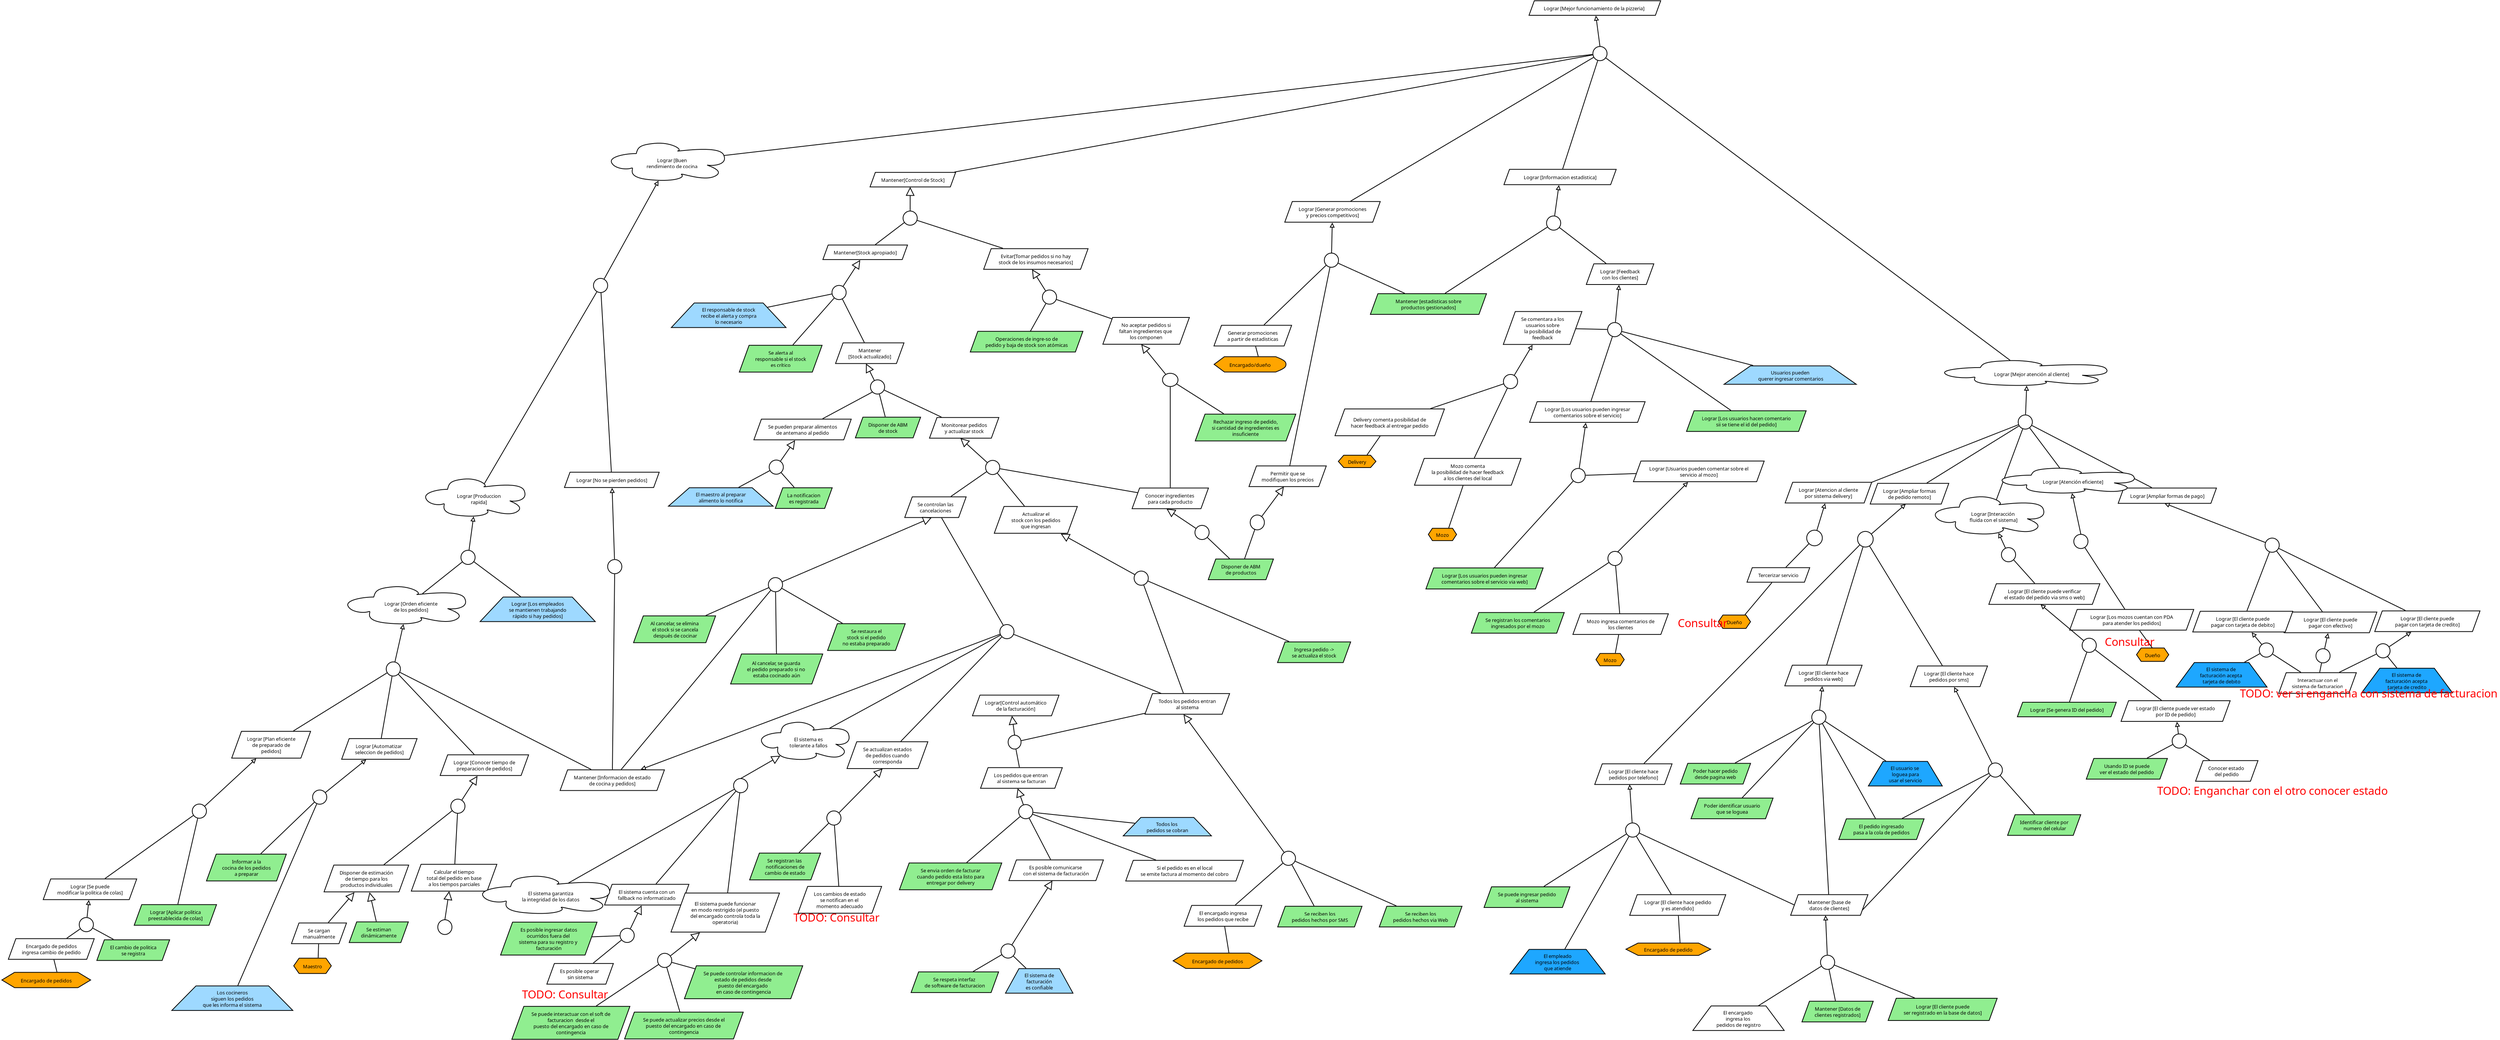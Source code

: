 <?xml version="1.0" encoding="UTF-8"?>
<dia:diagram xmlns:dia="http://www.lysator.liu.se/~alla/dia/">
  <dia:layer name="Fondo" visible="true">
    <dia:object type="Flowchart - Parallelogram" version="0" id="O0">
      <dia:attribute name="obj_pos">
        <dia:point val="19.563,-13.328"/>
      </dia:attribute>
      <dia:attribute name="obj_bb">
        <dia:rectangle val="19.513,-13.377;36.806,-11.377"/>
      </dia:attribute>
      <dia:attribute name="elem_corner">
        <dia:point val="19.563,-13.328"/>
      </dia:attribute>
      <dia:attribute name="elem_width">
        <dia:real val="17.193"/>
      </dia:attribute>
      <dia:attribute name="elem_height">
        <dia:real val="1.9"/>
      </dia:attribute>
      <dia:attribute name="show_background">
        <dia:boolean val="true"/>
      </dia:attribute>
      <dia:attribute name="shear_angle">
        <dia:real val="70"/>
      </dia:attribute>
      <dia:attribute name="padding">
        <dia:real val="0.5"/>
      </dia:attribute>
      <dia:attribute name="text">
        <dia:composite type="text">
          <dia:attribute name="string">
            <dia:string>#Lograr [Mejor funcionamiento de la pizzeria]#</dia:string>
          </dia:attribute>
          <dia:attribute name="font">
            <dia:font family="sans" style="0" name="Helvetica"/>
          </dia:attribute>
          <dia:attribute name="height">
            <dia:real val="0.8"/>
          </dia:attribute>
          <dia:attribute name="pos">
            <dia:point val="28.16,-12.1"/>
          </dia:attribute>
          <dia:attribute name="color">
            <dia:color val="#000000"/>
          </dia:attribute>
          <dia:attribute name="alignment">
            <dia:enum val="1"/>
          </dia:attribute>
        </dia:composite>
      </dia:attribute>
    </dia:object>
    <dia:object type="Flowchart - Ellipse" version="0" id="O1">
      <dia:attribute name="obj_pos">
        <dia:point val="27.903,-7.357"/>
      </dia:attribute>
      <dia:attribute name="obj_bb">
        <dia:rectangle val="27.853,-7.407;29.803,-5.458"/>
      </dia:attribute>
      <dia:attribute name="elem_corner">
        <dia:point val="27.903,-7.357"/>
      </dia:attribute>
      <dia:attribute name="elem_width">
        <dia:real val="1.85"/>
      </dia:attribute>
      <dia:attribute name="elem_height">
        <dia:real val="1.85"/>
      </dia:attribute>
      <dia:attribute name="show_background">
        <dia:boolean val="true"/>
      </dia:attribute>
      <dia:attribute name="padding">
        <dia:real val="0.354"/>
      </dia:attribute>
      <dia:attribute name="text">
        <dia:composite type="text">
          <dia:attribute name="string">
            <dia:string>##</dia:string>
          </dia:attribute>
          <dia:attribute name="font">
            <dia:font family="sans" style="0" name="Helvetica"/>
          </dia:attribute>
          <dia:attribute name="height">
            <dia:real val="0.8"/>
          </dia:attribute>
          <dia:attribute name="pos">
            <dia:point val="28.828,-6.433"/>
          </dia:attribute>
          <dia:attribute name="color">
            <dia:color val="#000000"/>
          </dia:attribute>
          <dia:attribute name="alignment">
            <dia:enum val="1"/>
          </dia:attribute>
        </dia:composite>
      </dia:attribute>
    </dia:object>
    <dia:object type="Standard - Line" version="0" id="O2">
      <dia:attribute name="obj_pos">
        <dia:point val="28.828,-7.357"/>
      </dia:attribute>
      <dia:attribute name="obj_bb">
        <dia:rectangle val="27.789,-11.503;28.884,-7.301"/>
      </dia:attribute>
      <dia:attribute name="conn_endpoints">
        <dia:point val="28.828,-7.357"/>
        <dia:point val="28.291,-11.387"/>
      </dia:attribute>
      <dia:attribute name="numcp">
        <dia:int val="1"/>
      </dia:attribute>
      <dia:attribute name="end_arrow">
        <dia:enum val="12"/>
      </dia:attribute>
      <dia:attribute name="end_arrow_length">
        <dia:real val="0.5"/>
      </dia:attribute>
      <dia:attribute name="end_arrow_width">
        <dia:real val="0.5"/>
      </dia:attribute>
      <dia:connections>
        <dia:connection handle="0" to="O1" connection="4"/>
        <dia:connection handle="1" to="O0" connection="16"/>
      </dia:connections>
    </dia:object>
    <dia:object type="Standard - Line" version="0" id="O3">
      <dia:attribute name="obj_pos">
        <dia:point val="-55.442,9.033"/>
      </dia:attribute>
      <dia:attribute name="obj_bb">
        <dia:rectangle val="-55.501,-6.315;27.927,9.092"/>
      </dia:attribute>
      <dia:attribute name="conn_endpoints">
        <dia:point val="-55.442,9.033"/>
        <dia:point val="27.869,-6.257"/>
      </dia:attribute>
      <dia:attribute name="numcp">
        <dia:int val="1"/>
      </dia:attribute>
      <dia:connections>
        <dia:connection handle="0" to="O5" connection="16"/>
        <dia:connection handle="1" to="O1" connection="16"/>
      </dia:connections>
    </dia:object>
    <dia:object type="Standard - Line" version="0" id="O4">
      <dia:attribute name="obj_pos">
        <dia:point val="28.828,-6.433"/>
      </dia:attribute>
      <dia:attribute name="obj_bb">
        <dia:rectangle val="28.828,-6.433;28.828,-6.433"/>
      </dia:attribute>
      <dia:attribute name="conn_endpoints">
        <dia:point val="28.828,-6.433"/>
        <dia:point val="28.828,-6.433"/>
      </dia:attribute>
      <dia:attribute name="numcp">
        <dia:int val="1"/>
      </dia:attribute>
      <dia:connections>
        <dia:connection handle="0" to="O1" connection="16"/>
        <dia:connection handle="1" to="O1" connection="16"/>
      </dia:connections>
    </dia:object>
    <dia:object type="Flowchart - Parallelogram" version="0" id="O5">
      <dia:attribute name="obj_pos">
        <dia:point val="-66.473,9.082"/>
      </dia:attribute>
      <dia:attribute name="obj_bb">
        <dia:rectangle val="-66.523,9.032;-55.248,11.032"/>
      </dia:attribute>
      <dia:attribute name="elem_corner">
        <dia:point val="-66.473,9.082"/>
      </dia:attribute>
      <dia:attribute name="elem_width">
        <dia:real val="11.175"/>
      </dia:attribute>
      <dia:attribute name="elem_height">
        <dia:real val="1.9"/>
      </dia:attribute>
      <dia:attribute name="show_background">
        <dia:boolean val="true"/>
      </dia:attribute>
      <dia:attribute name="shear_angle">
        <dia:real val="70"/>
      </dia:attribute>
      <dia:attribute name="padding">
        <dia:real val="0.5"/>
      </dia:attribute>
      <dia:attribute name="text">
        <dia:composite type="text">
          <dia:attribute name="string">
            <dia:string>#Mantener[Control de Stock]#</dia:string>
          </dia:attribute>
          <dia:attribute name="font">
            <dia:font family="sans" style="0" name="Helvetica"/>
          </dia:attribute>
          <dia:attribute name="height">
            <dia:real val="0.8"/>
          </dia:attribute>
          <dia:attribute name="pos">
            <dia:point val="-60.885,10.31"/>
          </dia:attribute>
          <dia:attribute name="color">
            <dia:color val="#000000"/>
          </dia:attribute>
          <dia:attribute name="alignment">
            <dia:enum val="1"/>
          </dia:attribute>
        </dia:composite>
      </dia:attribute>
    </dia:object>
    <dia:object type="Standard - Line" version="0" id="O6">
      <dia:attribute name="obj_pos">
        <dia:point val="-61.235,14.079"/>
      </dia:attribute>
      <dia:attribute name="obj_bb">
        <dia:rectangle val="-62.231,10.931;-60.231,14.129"/>
      </dia:attribute>
      <dia:attribute name="conn_endpoints">
        <dia:point val="-61.235,14.079"/>
        <dia:point val="-61.231,10.982"/>
      </dia:attribute>
      <dia:attribute name="numcp">
        <dia:int val="1"/>
      </dia:attribute>
      <dia:attribute name="end_arrow">
        <dia:enum val="2"/>
      </dia:attribute>
      <dia:attribute name="end_arrow_length">
        <dia:real val="1.0"/>
      </dia:attribute>
      <dia:attribute name="end_arrow_width">
        <dia:real val="1.0"/>
      </dia:attribute>
      <dia:connections>
        <dia:connection handle="0" to="O54" connection="16"/>
        <dia:connection handle="1" to="O5" connection="13"/>
      </dia:connections>
    </dia:object>
    <dia:object type="Flowchart - Parallelogram" version="0" id="O7">
      <dia:attribute name="obj_pos">
        <dia:point val="-72.63,18.567"/>
      </dia:attribute>
      <dia:attribute name="obj_bb">
        <dia:rectangle val="-72.68,18.517;-61.53,20.517"/>
      </dia:attribute>
      <dia:attribute name="elem_corner">
        <dia:point val="-72.63,18.567"/>
      </dia:attribute>
      <dia:attribute name="elem_width">
        <dia:real val="11.05"/>
      </dia:attribute>
      <dia:attribute name="elem_height">
        <dia:real val="1.9"/>
      </dia:attribute>
      <dia:attribute name="show_background">
        <dia:boolean val="true"/>
      </dia:attribute>
      <dia:attribute name="shear_angle">
        <dia:real val="70"/>
      </dia:attribute>
      <dia:attribute name="padding">
        <dia:real val="0.5"/>
      </dia:attribute>
      <dia:attribute name="text">
        <dia:composite type="text">
          <dia:attribute name="string">
            <dia:string>#Mantener[Stock apropiado]#</dia:string>
          </dia:attribute>
          <dia:attribute name="font">
            <dia:font family="sans" style="0" name="Helvetica"/>
          </dia:attribute>
          <dia:attribute name="height">
            <dia:real val="0.8"/>
          </dia:attribute>
          <dia:attribute name="pos">
            <dia:point val="-67.105,19.794"/>
          </dia:attribute>
          <dia:attribute name="color">
            <dia:color val="#000000"/>
          </dia:attribute>
          <dia:attribute name="alignment">
            <dia:enum val="1"/>
          </dia:attribute>
        </dia:composite>
      </dia:attribute>
    </dia:object>
    <dia:object type="Standard - Line" version="0" id="O8">
      <dia:attribute name="obj_pos">
        <dia:point val="-69.986,23.951"/>
      </dia:attribute>
      <dia:attribute name="obj_bb">
        <dia:rectangle val="-70.055,19.93;-66.889,24.02"/>
      </dia:attribute>
      <dia:attribute name="conn_endpoints">
        <dia:point val="-69.986,23.951"/>
        <dia:point val="-67.755,20.517"/>
      </dia:attribute>
      <dia:attribute name="numcp">
        <dia:int val="1"/>
      </dia:attribute>
      <dia:attribute name="end_arrow">
        <dia:enum val="2"/>
      </dia:attribute>
      <dia:attribute name="end_arrow_length">
        <dia:real val="1.0"/>
      </dia:attribute>
      <dia:attribute name="end_arrow_width">
        <dia:real val="1.0"/>
      </dia:attribute>
      <dia:connections>
        <dia:connection handle="0" to="O56" connection="16"/>
        <dia:connection handle="1" to="O7" connection="16"/>
      </dia:connections>
    </dia:object>
    <dia:object type="Flowchart - Parallelogram" version="0" id="O9">
      <dia:attribute name="obj_pos">
        <dia:point val="-51.639,19.043"/>
      </dia:attribute>
      <dia:attribute name="obj_bb">
        <dia:rectangle val="-51.689,18.993;-37.957,21.793"/>
      </dia:attribute>
      <dia:attribute name="elem_corner">
        <dia:point val="-51.639,19.043"/>
      </dia:attribute>
      <dia:attribute name="elem_width">
        <dia:real val="13.633"/>
      </dia:attribute>
      <dia:attribute name="elem_height">
        <dia:real val="2.7"/>
      </dia:attribute>
      <dia:attribute name="show_background">
        <dia:boolean val="true"/>
      </dia:attribute>
      <dia:attribute name="shear_angle">
        <dia:real val="70"/>
      </dia:attribute>
      <dia:attribute name="padding">
        <dia:real val="0.5"/>
      </dia:attribute>
      <dia:attribute name="text">
        <dia:composite type="text">
          <dia:attribute name="string">
            <dia:string>#Evitar[Tomar pedidos si no hay
stock de los insumos necesarios]#</dia:string>
          </dia:attribute>
          <dia:attribute name="font">
            <dia:font family="sans" style="0" name="Helvetica"/>
          </dia:attribute>
          <dia:attribute name="height">
            <dia:real val="0.8"/>
          </dia:attribute>
          <dia:attribute name="pos">
            <dia:point val="-44.823,20.27"/>
          </dia:attribute>
          <dia:attribute name="color">
            <dia:color val="#000000"/>
          </dia:attribute>
          <dia:attribute name="alignment">
            <dia:enum val="1"/>
          </dia:attribute>
        </dia:composite>
      </dia:attribute>
    </dia:object>
    <dia:object type="Flowchart - Ellipse" version="0" id="O10">
      <dia:attribute name="obj_pos">
        <dia:point val="-43.968,24.439"/>
      </dia:attribute>
      <dia:attribute name="obj_bb">
        <dia:rectangle val="-44.018,24.389;-42.069,26.338"/>
      </dia:attribute>
      <dia:attribute name="elem_corner">
        <dia:point val="-43.968,24.439"/>
      </dia:attribute>
      <dia:attribute name="elem_width">
        <dia:real val="1.85"/>
      </dia:attribute>
      <dia:attribute name="elem_height">
        <dia:real val="1.85"/>
      </dia:attribute>
      <dia:attribute name="show_background">
        <dia:boolean val="true"/>
      </dia:attribute>
      <dia:attribute name="padding">
        <dia:real val="0.354"/>
      </dia:attribute>
      <dia:attribute name="text">
        <dia:composite type="text">
          <dia:attribute name="string">
            <dia:string>##</dia:string>
          </dia:attribute>
          <dia:attribute name="font">
            <dia:font family="sans" style="0" name="Helvetica"/>
          </dia:attribute>
          <dia:attribute name="height">
            <dia:real val="0.8"/>
          </dia:attribute>
          <dia:attribute name="pos">
            <dia:point val="-43.044,25.363"/>
          </dia:attribute>
          <dia:attribute name="color">
            <dia:color val="#000000"/>
          </dia:attribute>
          <dia:attribute name="alignment">
            <dia:enum val="1"/>
          </dia:attribute>
        </dia:composite>
      </dia:attribute>
    </dia:object>
    <dia:object type="Standard - Line" version="0" id="O11">
      <dia:attribute name="obj_pos">
        <dia:point val="-43.562,24.537"/>
      </dia:attribute>
      <dia:attribute name="obj_bb">
        <dia:rectangle val="-46.188,21.169;-43.493,24.606"/>
      </dia:attribute>
      <dia:attribute name="conn_endpoints">
        <dia:point val="-43.562,24.537"/>
        <dia:point val="-45.315,21.743"/>
      </dia:attribute>
      <dia:attribute name="numcp">
        <dia:int val="1"/>
      </dia:attribute>
      <dia:attribute name="end_arrow">
        <dia:enum val="2"/>
      </dia:attribute>
      <dia:attribute name="end_arrow_length">
        <dia:real val="1.0"/>
      </dia:attribute>
      <dia:attribute name="end_arrow_width">
        <dia:real val="1.0"/>
      </dia:attribute>
      <dia:connections>
        <dia:connection handle="0" to="O10" connection="16"/>
        <dia:connection handle="1" to="O9" connection="13"/>
      </dia:connections>
    </dia:object>
    <dia:object type="Flowchart - Parallelogram" version="0" id="O12">
      <dia:attribute name="obj_pos">
        <dia:point val="-36.075,28.021"/>
      </dia:attribute>
      <dia:attribute name="obj_bb">
        <dia:rectangle val="-36.125,27.971;-24.727,31.571"/>
      </dia:attribute>
      <dia:attribute name="elem_corner">
        <dia:point val="-36.075,28.021"/>
      </dia:attribute>
      <dia:attribute name="elem_width">
        <dia:real val="11.297"/>
      </dia:attribute>
      <dia:attribute name="elem_height">
        <dia:real val="3.5"/>
      </dia:attribute>
      <dia:attribute name="show_background">
        <dia:boolean val="true"/>
      </dia:attribute>
      <dia:attribute name="shear_angle">
        <dia:real val="70"/>
      </dia:attribute>
      <dia:attribute name="padding">
        <dia:real val="0.5"/>
      </dia:attribute>
      <dia:attribute name="text">
        <dia:composite type="text">
          <dia:attribute name="string">
            <dia:string>#No aceptar pedidos si
faltan ingredientes que 
los componen#</dia:string>
          </dia:attribute>
          <dia:attribute name="font">
            <dia:font family="sans" style="0" name="Helvetica"/>
          </dia:attribute>
          <dia:attribute name="height">
            <dia:real val="0.8"/>
          </dia:attribute>
          <dia:attribute name="pos">
            <dia:point val="-30.426,29.249"/>
          </dia:attribute>
          <dia:attribute name="color">
            <dia:color val="#000000"/>
          </dia:attribute>
          <dia:attribute name="alignment">
            <dia:enum val="1"/>
          </dia:attribute>
        </dia:composite>
      </dia:attribute>
    </dia:object>
    <dia:object type="Flowchart - Ellipse" version="0" id="O13">
      <dia:attribute name="obj_pos">
        <dia:point val="-28.287,35.316"/>
      </dia:attribute>
      <dia:attribute name="obj_bb">
        <dia:rectangle val="-28.337,35.266;-26.216,37.091"/>
      </dia:attribute>
      <dia:attribute name="elem_corner">
        <dia:point val="-28.287,35.316"/>
      </dia:attribute>
      <dia:attribute name="elem_width">
        <dia:real val="2.021"/>
      </dia:attribute>
      <dia:attribute name="elem_height">
        <dia:real val="1.725"/>
      </dia:attribute>
      <dia:attribute name="show_background">
        <dia:boolean val="true"/>
      </dia:attribute>
      <dia:attribute name="padding">
        <dia:real val="0.354"/>
      </dia:attribute>
      <dia:attribute name="text">
        <dia:composite type="text">
          <dia:attribute name="string">
            <dia:string>##</dia:string>
          </dia:attribute>
          <dia:attribute name="font">
            <dia:font family="sans" style="0" name="Helvetica"/>
          </dia:attribute>
          <dia:attribute name="height">
            <dia:real val="0.8"/>
          </dia:attribute>
          <dia:attribute name="pos">
            <dia:point val="-27.277,36.178"/>
          </dia:attribute>
          <dia:attribute name="color">
            <dia:color val="#000000"/>
          </dia:attribute>
          <dia:attribute name="alignment">
            <dia:enum val="1"/>
          </dia:attribute>
        </dia:composite>
      </dia:attribute>
    </dia:object>
    <dia:object type="Standard - Line" version="0" id="O14">
      <dia:attribute name="obj_pos">
        <dia:point val="-27.884,35.431"/>
      </dia:attribute>
      <dia:attribute name="obj_bb">
        <dia:rectangle val="-31.871,30.852;-27.814,35.502"/>
      </dia:attribute>
      <dia:attribute name="conn_endpoints">
        <dia:point val="-27.884,35.431"/>
        <dia:point val="-31.063,31.521"/>
      </dia:attribute>
      <dia:attribute name="numcp">
        <dia:int val="1"/>
      </dia:attribute>
      <dia:attribute name="end_arrow">
        <dia:enum val="2"/>
      </dia:attribute>
      <dia:attribute name="end_arrow_length">
        <dia:real val="1.0"/>
      </dia:attribute>
      <dia:attribute name="end_arrow_width">
        <dia:real val="1.0"/>
      </dia:attribute>
      <dia:connections>
        <dia:connection handle="0" to="O13" connection="16"/>
        <dia:connection handle="1" to="O12" connection="13"/>
      </dia:connections>
    </dia:object>
    <dia:object type="Flowchart - Parallelogram" version="0" id="O15">
      <dia:attribute name="obj_pos">
        <dia:point val="-32.261,50.295"/>
      </dia:attribute>
      <dia:attribute name="obj_bb">
        <dia:rectangle val="-32.311,50.245;-22.238,53.045"/>
      </dia:attribute>
      <dia:attribute name="elem_corner">
        <dia:point val="-32.261,50.295"/>
      </dia:attribute>
      <dia:attribute name="elem_width">
        <dia:real val="9.973"/>
      </dia:attribute>
      <dia:attribute name="elem_height">
        <dia:real val="2.7"/>
      </dia:attribute>
      <dia:attribute name="show_background">
        <dia:boolean val="true"/>
      </dia:attribute>
      <dia:attribute name="shear_angle">
        <dia:real val="70"/>
      </dia:attribute>
      <dia:attribute name="padding">
        <dia:real val="0.5"/>
      </dia:attribute>
      <dia:attribute name="text">
        <dia:composite type="text">
          <dia:attribute name="string">
            <dia:string>#Conocer ingredientes 
para cada producto#</dia:string>
          </dia:attribute>
          <dia:attribute name="font">
            <dia:font family="sans" style="0" name="Helvetica"/>
          </dia:attribute>
          <dia:attribute name="height">
            <dia:real val="0.8"/>
          </dia:attribute>
          <dia:attribute name="pos">
            <dia:point val="-27.275,51.523"/>
          </dia:attribute>
          <dia:attribute name="color">
            <dia:color val="#000000"/>
          </dia:attribute>
          <dia:attribute name="alignment">
            <dia:enum val="1"/>
          </dia:attribute>
        </dia:composite>
      </dia:attribute>
    </dia:object>
    <dia:object type="Standard - Line" version="0" id="O16">
      <dia:attribute name="obj_pos">
        <dia:point val="-23.935,55.557"/>
      </dia:attribute>
      <dia:attribute name="obj_bb">
        <dia:rectangle val="-28.363,52.136;-23.866,55.626"/>
      </dia:attribute>
      <dia:attribute name="conn_endpoints">
        <dia:point val="-23.935,55.557"/>
        <dia:point val="-27.766,52.995"/>
      </dia:attribute>
      <dia:attribute name="numcp">
        <dia:int val="1"/>
      </dia:attribute>
      <dia:attribute name="end_arrow">
        <dia:enum val="2"/>
      </dia:attribute>
      <dia:attribute name="end_arrow_length">
        <dia:real val="1.0"/>
      </dia:attribute>
      <dia:attribute name="end_arrow_width">
        <dia:real val="1.0"/>
      </dia:attribute>
      <dia:connections>
        <dia:connection handle="0" to="O55" connection="16"/>
        <dia:connection handle="1" to="O15" connection="13"/>
      </dia:connections>
    </dia:object>
    <dia:object type="Standard - Line" version="0" id="O17">
      <dia:attribute name="obj_pos">
        <dia:point val="-49.128,18.992"/>
      </dia:attribute>
      <dia:attribute name="obj_bb">
        <dia:rectangle val="-60.372,15.292;-49.065,19.055"/>
      </dia:attribute>
      <dia:attribute name="conn_endpoints">
        <dia:point val="-49.128,18.992"/>
        <dia:point val="-60.309,15.355"/>
      </dia:attribute>
      <dia:attribute name="numcp">
        <dia:int val="1"/>
      </dia:attribute>
      <dia:connections>
        <dia:connection handle="0" to="O9" connection="16"/>
        <dia:connection handle="1" to="O54" connection="16"/>
      </dia:connections>
    </dia:object>
    <dia:object type="Standard - Line" version="0" id="O18">
      <dia:attribute name="obj_pos">
        <dia:point val="-65.791,18.517"/>
      </dia:attribute>
      <dia:attribute name="obj_bb">
        <dia:rectangle val="-65.861,15.573;-61.941,18.588"/>
      </dia:attribute>
      <dia:attribute name="conn_endpoints">
        <dia:point val="-65.791,18.517"/>
        <dia:point val="-62.011,15.643"/>
      </dia:attribute>
      <dia:attribute name="numcp">
        <dia:int val="1"/>
      </dia:attribute>
      <dia:connections>
        <dia:connection handle="0" to="O7" connection="16"/>
        <dia:connection handle="1" to="O54" connection="16"/>
      </dia:connections>
    </dia:object>
    <dia:object type="Standard - Line" version="0" id="O19">
      <dia:attribute name="obj_pos">
        <dia:point val="-34.901,28.208"/>
      </dia:attribute>
      <dia:attribute name="obj_bb">
        <dia:rectangle val="-42.188,25.621;-34.837,28.272"/>
      </dia:attribute>
      <dia:attribute name="conn_endpoints">
        <dia:point val="-34.901,28.208"/>
        <dia:point val="-42.124,25.685"/>
      </dia:attribute>
      <dia:attribute name="numcp">
        <dia:int val="1"/>
      </dia:attribute>
      <dia:connections>
        <dia:connection handle="0" to="O12" connection="16"/>
        <dia:connection handle="1" to="O10" connection="16"/>
      </dia:connections>
    </dia:object>
    <dia:object type="Standard - Line" version="0" id="O20">
      <dia:attribute name="obj_pos">
        <dia:point val="-27.275,50.246"/>
      </dia:attribute>
      <dia:attribute name="obj_bb">
        <dia:rectangle val="-27.326,37.041;-27.225,50.296"/>
      </dia:attribute>
      <dia:attribute name="conn_endpoints">
        <dia:point val="-27.275,50.246"/>
        <dia:point val="-27.276,37.091"/>
      </dia:attribute>
      <dia:attribute name="numcp">
        <dia:int val="1"/>
      </dia:attribute>
      <dia:connections>
        <dia:connection handle="0" to="O15" connection="16"/>
        <dia:connection handle="1" to="O13" connection="16"/>
      </dia:connections>
    </dia:object>
    <dia:object type="Flowchart - Parallelogram" version="0" id="O21">
      <dia:attribute name="obj_pos">
        <dia:point val="-22.318,59.566"/>
      </dia:attribute>
      <dia:attribute name="obj_bb">
        <dia:rectangle val="-22.368,59.516;-13.75,62.316"/>
      </dia:attribute>
      <dia:attribute name="elem_corner">
        <dia:point val="-22.318,59.566"/>
      </dia:attribute>
      <dia:attribute name="elem_width">
        <dia:real val="8.518"/>
      </dia:attribute>
      <dia:attribute name="elem_height">
        <dia:real val="2.7"/>
      </dia:attribute>
      <dia:attribute name="inner_color">
        <dia:color val="#90ee90"/>
      </dia:attribute>
      <dia:attribute name="show_background">
        <dia:boolean val="true"/>
      </dia:attribute>
      <dia:attribute name="shear_angle">
        <dia:real val="70"/>
      </dia:attribute>
      <dia:attribute name="padding">
        <dia:real val="0.5"/>
      </dia:attribute>
      <dia:attribute name="text">
        <dia:composite type="text">
          <dia:attribute name="string">
            <dia:string>#Disponer de ABM
de productos#</dia:string>
          </dia:attribute>
          <dia:attribute name="font">
            <dia:font family="sans" style="0" name="Helvetica"/>
          </dia:attribute>
          <dia:attribute name="height">
            <dia:real val="0.8"/>
          </dia:attribute>
          <dia:attribute name="pos">
            <dia:point val="-18.059,60.793"/>
          </dia:attribute>
          <dia:attribute name="color">
            <dia:color val="#000000"/>
          </dia:attribute>
          <dia:attribute name="alignment">
            <dia:enum val="1"/>
          </dia:attribute>
        </dia:composite>
      </dia:attribute>
    </dia:object>
    <dia:object type="Standard - Line" version="0" id="O22">
      <dia:attribute name="obj_pos">
        <dia:point val="-19.532,59.515"/>
      </dia:attribute>
      <dia:attribute name="obj_bb">
        <dia:rectangle val="-22.49,56.699;-19.461,59.586"/>
      </dia:attribute>
      <dia:attribute name="conn_endpoints">
        <dia:point val="-19.532,59.515"/>
        <dia:point val="-22.419,56.769"/>
      </dia:attribute>
      <dia:attribute name="numcp">
        <dia:int val="1"/>
      </dia:attribute>
      <dia:connections>
        <dia:connection handle="0" to="O21" connection="16"/>
        <dia:connection handle="1" to="O55" connection="16"/>
      </dia:connections>
    </dia:object>
    <dia:object type="Flowchart - Parallelogram" version="0" id="O23">
      <dia:attribute name="obj_pos">
        <dia:point val="-16.999,47.409"/>
      </dia:attribute>
      <dia:attribute name="obj_bb">
        <dia:rectangle val="-17.049,47.359;-6.854,50.159"/>
      </dia:attribute>
      <dia:attribute name="elem_corner">
        <dia:point val="-16.999,47.409"/>
      </dia:attribute>
      <dia:attribute name="elem_width">
        <dia:real val="10.095"/>
      </dia:attribute>
      <dia:attribute name="elem_height">
        <dia:real val="2.7"/>
      </dia:attribute>
      <dia:attribute name="show_background">
        <dia:boolean val="true"/>
      </dia:attribute>
      <dia:attribute name="shear_angle">
        <dia:real val="70"/>
      </dia:attribute>
      <dia:attribute name="padding">
        <dia:real val="0.5"/>
      </dia:attribute>
      <dia:attribute name="text">
        <dia:composite type="text">
          <dia:attribute name="string">
            <dia:string>#Permitir que se
modifiquen los precios#</dia:string>
          </dia:attribute>
          <dia:attribute name="font">
            <dia:font family="sans" style="0" name="Helvetica"/>
          </dia:attribute>
          <dia:attribute name="height">
            <dia:real val="0.8"/>
          </dia:attribute>
          <dia:attribute name="pos">
            <dia:point val="-11.952,48.636"/>
          </dia:attribute>
          <dia:attribute name="color">
            <dia:color val="#000000"/>
          </dia:attribute>
          <dia:attribute name="alignment">
            <dia:enum val="1"/>
          </dia:attribute>
        </dia:composite>
      </dia:attribute>
    </dia:object>
    <dia:object type="Flowchart - Ellipse" version="0" id="O24">
      <dia:attribute name="obj_pos">
        <dia:point val="-16.837,53.821"/>
      </dia:attribute>
      <dia:attribute name="obj_bb">
        <dia:rectangle val="-16.887,53.771;-14.937,55.809"/>
      </dia:attribute>
      <dia:attribute name="elem_corner">
        <dia:point val="-16.837,53.821"/>
      </dia:attribute>
      <dia:attribute name="elem_width">
        <dia:real val="1.85"/>
      </dia:attribute>
      <dia:attribute name="elem_height">
        <dia:real val="1.938"/>
      </dia:attribute>
      <dia:attribute name="show_background">
        <dia:boolean val="true"/>
      </dia:attribute>
      <dia:attribute name="padding">
        <dia:real val="0.354"/>
      </dia:attribute>
      <dia:attribute name="text">
        <dia:composite type="text">
          <dia:attribute name="string">
            <dia:string>##</dia:string>
          </dia:attribute>
          <dia:attribute name="font">
            <dia:font family="sans" style="0" name="Helvetica"/>
          </dia:attribute>
          <dia:attribute name="height">
            <dia:real val="0.8"/>
          </dia:attribute>
          <dia:attribute name="pos">
            <dia:point val="-15.912,54.79"/>
          </dia:attribute>
          <dia:attribute name="color">
            <dia:color val="#000000"/>
          </dia:attribute>
          <dia:attribute name="alignment">
            <dia:enum val="1"/>
          </dia:attribute>
        </dia:composite>
      </dia:attribute>
    </dia:object>
    <dia:object type="Standard - Line" version="0" id="O25">
      <dia:attribute name="obj_pos">
        <dia:point val="-15.315,53.985"/>
      </dia:attribute>
      <dia:attribute name="obj_bb">
        <dia:rectangle val="-15.385,49.473;-11.61,54.055"/>
      </dia:attribute>
      <dia:attribute name="conn_endpoints">
        <dia:point val="-15.315,53.985"/>
        <dia:point val="-12.443,50.109"/>
      </dia:attribute>
      <dia:attribute name="numcp">
        <dia:int val="1"/>
      </dia:attribute>
      <dia:attribute name="end_arrow">
        <dia:enum val="2"/>
      </dia:attribute>
      <dia:attribute name="end_arrow_length">
        <dia:real val="1.0"/>
      </dia:attribute>
      <dia:attribute name="end_arrow_width">
        <dia:real val="1.0"/>
      </dia:attribute>
      <dia:connections>
        <dia:connection handle="0" to="O24" connection="16"/>
        <dia:connection handle="1" to="O23" connection="13"/>
      </dia:connections>
    </dia:object>
    <dia:object type="Standard - Line" version="0" id="O26">
      <dia:attribute name="obj_pos">
        <dia:point val="-17.568,59.515"/>
      </dia:attribute>
      <dia:attribute name="obj_bb">
        <dia:rectangle val="-17.632,55.588;-16.15,59.579"/>
      </dia:attribute>
      <dia:attribute name="conn_endpoints">
        <dia:point val="-17.568,59.515"/>
        <dia:point val="-16.214,55.651"/>
      </dia:attribute>
      <dia:attribute name="numcp">
        <dia:int val="1"/>
      </dia:attribute>
      <dia:connections>
        <dia:connection handle="0" to="O21" connection="16"/>
        <dia:connection handle="1" to="O24" connection="16"/>
      </dia:connections>
    </dia:object>
    <dia:object type="Flowchart - Parallelogram" version="0" id="O27">
      <dia:attribute name="obj_pos">
        <dia:point val="-53.387,29.835"/>
      </dia:attribute>
      <dia:attribute name="obj_bb">
        <dia:rectangle val="-53.437,29.785;-38.63,32.586"/>
      </dia:attribute>
      <dia:attribute name="elem_corner">
        <dia:point val="-53.387,29.835"/>
      </dia:attribute>
      <dia:attribute name="elem_width">
        <dia:real val="14.708"/>
      </dia:attribute>
      <dia:attribute name="elem_height">
        <dia:real val="2.7"/>
      </dia:attribute>
      <dia:attribute name="inner_color">
        <dia:color val="#90ee90"/>
      </dia:attribute>
      <dia:attribute name="show_background">
        <dia:boolean val="true"/>
      </dia:attribute>
      <dia:attribute name="shear_angle">
        <dia:real val="70"/>
      </dia:attribute>
      <dia:attribute name="padding">
        <dia:real val="0.5"/>
      </dia:attribute>
      <dia:attribute name="text">
        <dia:composite type="text">
          <dia:attribute name="string">
            <dia:string>#Operaciones de ingre-so de
pedido y baja de stock son atómicas#</dia:string>
          </dia:attribute>
          <dia:attribute name="font">
            <dia:font family="sans" style="0" name="Helvetica"/>
          </dia:attribute>
          <dia:attribute name="height">
            <dia:real val="0.8"/>
          </dia:attribute>
          <dia:attribute name="pos">
            <dia:point val="-46.034,31.063"/>
          </dia:attribute>
          <dia:attribute name="color">
            <dia:color val="#000000"/>
          </dia:attribute>
          <dia:attribute name="alignment">
            <dia:enum val="1"/>
          </dia:attribute>
        </dia:composite>
      </dia:attribute>
    </dia:object>
    <dia:object type="Standard - Line" version="0" id="O28">
      <dia:attribute name="obj_pos">
        <dia:point val="-45.542,29.835"/>
      </dia:attribute>
      <dia:attribute name="obj_bb">
        <dia:rectangle val="-45.61,26.145;-43.45,29.904"/>
      </dia:attribute>
      <dia:attribute name="conn_endpoints">
        <dia:point val="-45.542,29.835"/>
        <dia:point val="-43.518,26.213"/>
      </dia:attribute>
      <dia:attribute name="numcp">
        <dia:int val="1"/>
      </dia:attribute>
      <dia:connections>
        <dia:connection handle="0" to="O27" connection="2"/>
        <dia:connection handle="1" to="O10" connection="16"/>
      </dia:connections>
    </dia:object>
    <dia:object type="Flowchart - Parallelogram" version="0" id="O29">
      <dia:attribute name="obj_pos">
        <dia:point val="-83.541,31.66"/>
      </dia:attribute>
      <dia:attribute name="obj_bb">
        <dia:rectangle val="-83.591,31.61;-72.683,35.21"/>
      </dia:attribute>
      <dia:attribute name="elem_corner">
        <dia:point val="-83.541,31.66"/>
      </dia:attribute>
      <dia:attribute name="elem_width">
        <dia:real val="10.807"/>
      </dia:attribute>
      <dia:attribute name="elem_height">
        <dia:real val="3.5"/>
      </dia:attribute>
      <dia:attribute name="inner_color">
        <dia:color val="#90ee90"/>
      </dia:attribute>
      <dia:attribute name="show_background">
        <dia:boolean val="true"/>
      </dia:attribute>
      <dia:attribute name="shear_angle">
        <dia:real val="70"/>
      </dia:attribute>
      <dia:attribute name="padding">
        <dia:real val="0.5"/>
      </dia:attribute>
      <dia:attribute name="text">
        <dia:composite type="text">
          <dia:attribute name="string">
            <dia:string>#Se alerta al
responsable si el stock
es crítico#</dia:string>
          </dia:attribute>
          <dia:attribute name="font">
            <dia:font family="sans" style="0" name="Helvetica"/>
          </dia:attribute>
          <dia:attribute name="height">
            <dia:real val="0.8"/>
          </dia:attribute>
          <dia:attribute name="pos">
            <dia:point val="-78.137,32.888"/>
          </dia:attribute>
          <dia:attribute name="color">
            <dia:color val="#000000"/>
          </dia:attribute>
          <dia:attribute name="alignment">
            <dia:enum val="1"/>
          </dia:attribute>
        </dia:composite>
      </dia:attribute>
    </dia:object>
    <dia:object type="Standard - Line" version="0" id="O30">
      <dia:attribute name="obj_pos">
        <dia:point val="-79.848,26.69"/>
      </dia:attribute>
      <dia:attribute name="obj_bb">
        <dia:rectangle val="-79.907,24.905;-71.412,26.749"/>
      </dia:attribute>
      <dia:attribute name="conn_endpoints">
        <dia:point val="-79.848,26.69"/>
        <dia:point val="-71.471,24.964"/>
      </dia:attribute>
      <dia:attribute name="numcp">
        <dia:int val="1"/>
      </dia:attribute>
      <dia:connections>
        <dia:connection handle="0" to="O58" connection="16"/>
        <dia:connection handle="1" to="O56" connection="16"/>
      </dia:connections>
    </dia:object>
    <dia:object type="Standard - Line" version="0" id="O31">
      <dia:attribute name="obj_pos">
        <dia:point val="-76.55,31.61"/>
      </dia:attribute>
      <dia:attribute name="obj_bb">
        <dia:rectangle val="-76.62,25.428;-71.091,31.681"/>
      </dia:attribute>
      <dia:attribute name="conn_endpoints">
        <dia:point val="-76.55,31.61"/>
        <dia:point val="-71.161,25.498"/>
      </dia:attribute>
      <dia:attribute name="numcp">
        <dia:int val="1"/>
      </dia:attribute>
      <dia:connections>
        <dia:connection handle="0" to="O29" connection="16"/>
        <dia:connection handle="1" to="O56" connection="16"/>
      </dia:connections>
    </dia:object>
    <dia:object type="Flowchart - Parallelogram" version="0" id="O32">
      <dia:attribute name="obj_pos">
        <dia:point val="-70.977,31.343"/>
      </dia:attribute>
      <dia:attribute name="obj_bb">
        <dia:rectangle val="-71.027,31.293;-61.992,34.093"/>
      </dia:attribute>
      <dia:attribute name="elem_corner">
        <dia:point val="-70.977,31.343"/>
      </dia:attribute>
      <dia:attribute name="elem_width">
        <dia:real val="8.935"/>
      </dia:attribute>
      <dia:attribute name="elem_height">
        <dia:real val="2.7"/>
      </dia:attribute>
      <dia:attribute name="show_background">
        <dia:boolean val="true"/>
      </dia:attribute>
      <dia:attribute name="shear_angle">
        <dia:real val="70"/>
      </dia:attribute>
      <dia:attribute name="padding">
        <dia:real val="0.5"/>
      </dia:attribute>
      <dia:attribute name="text">
        <dia:composite type="text">
          <dia:attribute name="string">
            <dia:string>#Mantener
[Stock actualizado]#</dia:string>
          </dia:attribute>
          <dia:attribute name="font">
            <dia:font family="sans" style="0" name="Helvetica"/>
          </dia:attribute>
          <dia:attribute name="height">
            <dia:real val="0.8"/>
          </dia:attribute>
          <dia:attribute name="pos">
            <dia:point val="-66.51,32.571"/>
          </dia:attribute>
          <dia:attribute name="color">
            <dia:color val="#000000"/>
          </dia:attribute>
          <dia:attribute name="alignment">
            <dia:enum val="1"/>
          </dia:attribute>
        </dia:composite>
      </dia:attribute>
    </dia:object>
    <dia:object type="Flowchart - Ellipse" version="0" id="O33">
      <dia:attribute name="obj_pos">
        <dia:point val="-66.417,36.175"/>
      </dia:attribute>
      <dia:attribute name="obj_bb">
        <dia:rectangle val="-66.467,36.125;-64.517,38.075"/>
      </dia:attribute>
      <dia:attribute name="elem_corner">
        <dia:point val="-66.417,36.175"/>
      </dia:attribute>
      <dia:attribute name="elem_width">
        <dia:real val="1.85"/>
      </dia:attribute>
      <dia:attribute name="elem_height">
        <dia:real val="1.85"/>
      </dia:attribute>
      <dia:attribute name="show_background">
        <dia:boolean val="true"/>
      </dia:attribute>
      <dia:attribute name="padding">
        <dia:real val="0.354"/>
      </dia:attribute>
      <dia:attribute name="text">
        <dia:composite type="text">
          <dia:attribute name="string">
            <dia:string>##</dia:string>
          </dia:attribute>
          <dia:attribute name="font">
            <dia:font family="sans" style="0" name="Helvetica"/>
          </dia:attribute>
          <dia:attribute name="height">
            <dia:real val="0.8"/>
          </dia:attribute>
          <dia:attribute name="pos">
            <dia:point val="-65.492,37.1"/>
          </dia:attribute>
          <dia:attribute name="color">
            <dia:color val="#000000"/>
          </dia:attribute>
          <dia:attribute name="alignment">
            <dia:enum val="1"/>
          </dia:attribute>
        </dia:composite>
      </dia:attribute>
    </dia:object>
    <dia:object type="Standard - Line" version="0" id="O34">
      <dia:attribute name="obj_pos">
        <dia:point val="-65.923,36.227"/>
      </dia:attribute>
      <dia:attribute name="obj_bb">
        <dia:rectangle val="-67.92,33.556;-65.856,36.294"/>
      </dia:attribute>
      <dia:attribute name="conn_endpoints">
        <dia:point val="-65.923,36.227"/>
        <dia:point val="-67.001,34.043"/>
      </dia:attribute>
      <dia:attribute name="numcp">
        <dia:int val="1"/>
      </dia:attribute>
      <dia:attribute name="end_arrow">
        <dia:enum val="2"/>
      </dia:attribute>
      <dia:attribute name="end_arrow_length">
        <dia:real val="1.0"/>
      </dia:attribute>
      <dia:attribute name="end_arrow_width">
        <dia:real val="1.0"/>
      </dia:attribute>
      <dia:connections>
        <dia:connection handle="0" to="O33" connection="16"/>
        <dia:connection handle="1" to="O32" connection="13"/>
      </dia:connections>
    </dia:object>
    <dia:object type="Standard - Line" version="0" id="O35">
      <dia:attribute name="obj_pos">
        <dia:point val="-67.216,31.296"/>
      </dia:attribute>
      <dia:attribute name="obj_bb">
        <dia:rectangle val="-70.144,25.569;-67.149,31.363"/>
      </dia:attribute>
      <dia:attribute name="conn_endpoints">
        <dia:point val="-67.216,31.296"/>
        <dia:point val="-70.077,25.636"/>
      </dia:attribute>
      <dia:attribute name="numcp">
        <dia:int val="1"/>
      </dia:attribute>
      <dia:connections>
        <dia:connection handle="0" to="O32" connection="16"/>
        <dia:connection handle="1" to="O56" connection="16"/>
      </dia:connections>
    </dia:object>
    <dia:object type="Flowchart - Parallelogram" version="0" id="O36">
      <dia:attribute name="obj_pos">
        <dia:point val="-58.712,41.088"/>
      </dia:attribute>
      <dia:attribute name="obj_bb">
        <dia:rectangle val="-58.762,41.038;-49.604,43.838"/>
      </dia:attribute>
      <dia:attribute name="elem_corner">
        <dia:point val="-58.712,41.088"/>
      </dia:attribute>
      <dia:attribute name="elem_width">
        <dia:real val="9.058"/>
      </dia:attribute>
      <dia:attribute name="elem_height">
        <dia:real val="2.7"/>
      </dia:attribute>
      <dia:attribute name="show_background">
        <dia:boolean val="true"/>
      </dia:attribute>
      <dia:attribute name="shear_angle">
        <dia:real val="70"/>
      </dia:attribute>
      <dia:attribute name="padding">
        <dia:real val="0.5"/>
      </dia:attribute>
      <dia:attribute name="text">
        <dia:composite type="text">
          <dia:attribute name="string">
            <dia:string>#Monitorear pedidos
y actualizar stock#</dia:string>
          </dia:attribute>
          <dia:attribute name="font">
            <dia:font family="sans" style="0" name="Helvetica"/>
          </dia:attribute>
          <dia:attribute name="height">
            <dia:real val="0.8"/>
          </dia:attribute>
          <dia:attribute name="pos">
            <dia:point val="-54.183,42.315"/>
          </dia:attribute>
          <dia:attribute name="color">
            <dia:color val="#000000"/>
          </dia:attribute>
          <dia:attribute name="alignment">
            <dia:enum val="1"/>
          </dia:attribute>
        </dia:composite>
      </dia:attribute>
    </dia:object>
    <dia:object type="Flowchart - Ellipse" version="0" id="O37">
      <dia:attribute name="obj_pos">
        <dia:point val="-51.388,46.688"/>
      </dia:attribute>
      <dia:attribute name="obj_bb">
        <dia:rectangle val="-51.438,46.638;-49.489,48.587"/>
      </dia:attribute>
      <dia:attribute name="elem_corner">
        <dia:point val="-51.388,46.688"/>
      </dia:attribute>
      <dia:attribute name="elem_width">
        <dia:real val="1.85"/>
      </dia:attribute>
      <dia:attribute name="elem_height">
        <dia:real val="1.85"/>
      </dia:attribute>
      <dia:attribute name="show_background">
        <dia:boolean val="true"/>
      </dia:attribute>
      <dia:attribute name="padding">
        <dia:real val="0.354"/>
      </dia:attribute>
      <dia:attribute name="text">
        <dia:composite type="text">
          <dia:attribute name="string">
            <dia:string>##</dia:string>
          </dia:attribute>
          <dia:attribute name="font">
            <dia:font family="sans" style="0" name="Helvetica"/>
          </dia:attribute>
          <dia:attribute name="height">
            <dia:real val="0.8"/>
          </dia:attribute>
          <dia:attribute name="pos">
            <dia:point val="-50.463,47.612"/>
          </dia:attribute>
          <dia:attribute name="color">
            <dia:color val="#000000"/>
          </dia:attribute>
          <dia:attribute name="alignment">
            <dia:enum val="1"/>
          </dia:attribute>
        </dia:composite>
      </dia:attribute>
    </dia:object>
    <dia:object type="Standard - Line" version="0" id="O38">
      <dia:attribute name="obj_pos">
        <dia:point val="-51.184,46.958"/>
      </dia:attribute>
      <dia:attribute name="obj_bb">
        <dia:rectangle val="-55.384,43.014;-51.113,47.029"/>
      </dia:attribute>
      <dia:attribute name="conn_endpoints">
        <dia:point val="-51.184,46.958"/>
        <dia:point val="-54.675,43.788"/>
      </dia:attribute>
      <dia:attribute name="numcp">
        <dia:int val="1"/>
      </dia:attribute>
      <dia:attribute name="end_arrow">
        <dia:enum val="2"/>
      </dia:attribute>
      <dia:attribute name="end_arrow_length">
        <dia:real val="1.0"/>
      </dia:attribute>
      <dia:attribute name="end_arrow_width">
        <dia:real val="1.0"/>
      </dia:attribute>
      <dia:connections>
        <dia:connection handle="0" to="O37" connection="16"/>
        <dia:connection handle="1" to="O36" connection="13"/>
      </dia:connections>
    </dia:object>
    <dia:object type="Flowchart - Parallelogram" version="0" id="O39">
      <dia:attribute name="obj_pos">
        <dia:point val="-68.387,41.045"/>
      </dia:attribute>
      <dia:attribute name="obj_bb">
        <dia:rectangle val="-68.437,40.995;-59.819,43.795"/>
      </dia:attribute>
      <dia:attribute name="elem_corner">
        <dia:point val="-68.387,41.045"/>
      </dia:attribute>
      <dia:attribute name="elem_width">
        <dia:real val="8.518"/>
      </dia:attribute>
      <dia:attribute name="elem_height">
        <dia:real val="2.7"/>
      </dia:attribute>
      <dia:attribute name="inner_color">
        <dia:color val="#90ee90"/>
      </dia:attribute>
      <dia:attribute name="show_background">
        <dia:boolean val="true"/>
      </dia:attribute>
      <dia:attribute name="shear_angle">
        <dia:real val="70"/>
      </dia:attribute>
      <dia:attribute name="padding">
        <dia:real val="0.5"/>
      </dia:attribute>
      <dia:attribute name="text">
        <dia:composite type="text">
          <dia:attribute name="string">
            <dia:string>#Disponer de ABM
de stock#</dia:string>
          </dia:attribute>
          <dia:attribute name="font">
            <dia:font family="sans" style="0" name="Helvetica"/>
          </dia:attribute>
          <dia:attribute name="height">
            <dia:real val="0.8"/>
          </dia:attribute>
          <dia:attribute name="pos">
            <dia:point val="-64.128,42.272"/>
          </dia:attribute>
          <dia:attribute name="color">
            <dia:color val="#000000"/>
          </dia:attribute>
          <dia:attribute name="alignment">
            <dia:enum val="1"/>
          </dia:attribute>
        </dia:composite>
      </dia:attribute>
    </dia:object>
    <dia:object type="Flowchart - Parallelogram" version="0" id="O40">
      <dia:attribute name="obj_pos">
        <dia:point val="-81.638,41.303"/>
      </dia:attribute>
      <dia:attribute name="obj_bb">
        <dia:rectangle val="-81.688,41.253;-68.878,44.053"/>
      </dia:attribute>
      <dia:attribute name="elem_corner">
        <dia:point val="-81.638,41.303"/>
      </dia:attribute>
      <dia:attribute name="elem_width">
        <dia:real val="12.71"/>
      </dia:attribute>
      <dia:attribute name="elem_height">
        <dia:real val="2.7"/>
      </dia:attribute>
      <dia:attribute name="show_background">
        <dia:boolean val="true"/>
      </dia:attribute>
      <dia:attribute name="shear_angle">
        <dia:real val="70"/>
      </dia:attribute>
      <dia:attribute name="padding">
        <dia:real val="0.5"/>
      </dia:attribute>
      <dia:attribute name="text">
        <dia:composite type="text">
          <dia:attribute name="string">
            <dia:string>#Se pueden preparar alimentos
de antemano al pedido#</dia:string>
          </dia:attribute>
          <dia:attribute name="font">
            <dia:font family="sans" style="0" name="Helvetica"/>
          </dia:attribute>
          <dia:attribute name="height">
            <dia:real val="0.8"/>
          </dia:attribute>
          <dia:attribute name="pos">
            <dia:point val="-75.283,42.531"/>
          </dia:attribute>
          <dia:attribute name="color">
            <dia:color val="#000000"/>
          </dia:attribute>
          <dia:attribute name="alignment">
            <dia:enum val="1"/>
          </dia:attribute>
        </dia:composite>
      </dia:attribute>
    </dia:object>
    <dia:object type="Standard - Line" version="0" id="O41">
      <dia:attribute name="obj_pos">
        <dia:point val="-72.672,41.253"/>
      </dia:attribute>
      <dia:attribute name="obj_bb">
        <dia:rectangle val="-72.74,37.687;-66.079,41.321"/>
      </dia:attribute>
      <dia:attribute name="conn_endpoints">
        <dia:point val="-72.672,41.253"/>
        <dia:point val="-66.146,37.754"/>
      </dia:attribute>
      <dia:attribute name="numcp">
        <dia:int val="1"/>
      </dia:attribute>
      <dia:connections>
        <dia:connection handle="0" to="O40" connection="16"/>
        <dia:connection handle="1" to="O33" connection="10"/>
      </dia:connections>
    </dia:object>
    <dia:object type="Standard - Line" version="0" id="O42">
      <dia:attribute name="obj_pos">
        <dia:point val="-64.489,40.995"/>
      </dia:attribute>
      <dia:attribute name="obj_bb">
        <dia:rectangle val="-65.31,37.984;-64.428,41.056"/>
      </dia:attribute>
      <dia:attribute name="conn_endpoints">
        <dia:point val="-64.489,40.995"/>
        <dia:point val="-65.249,38.044"/>
      </dia:attribute>
      <dia:attribute name="numcp">
        <dia:int val="1"/>
      </dia:attribute>
      <dia:connections>
        <dia:connection handle="0" to="O39" connection="16"/>
        <dia:connection handle="1" to="O33" connection="16"/>
      </dia:connections>
    </dia:object>
    <dia:object type="Standard - Line" version="0" id="O43">
      <dia:attribute name="obj_pos">
        <dia:point val="-57.15,41.038"/>
      </dia:attribute>
      <dia:attribute name="obj_bb">
        <dia:rectangle val="-64.677,37.45;-57.083,41.104"/>
      </dia:attribute>
      <dia:attribute name="conn_endpoints">
        <dia:point val="-57.15,41.038"/>
        <dia:point val="-64.611,37.516"/>
      </dia:attribute>
      <dia:attribute name="numcp">
        <dia:int val="1"/>
      </dia:attribute>
      <dia:connections>
        <dia:connection handle="0" to="O36" connection="16"/>
        <dia:connection handle="1" to="O33" connection="16"/>
      </dia:connections>
    </dia:object>
    <dia:object type="Flowchart - Parallelogram" version="0" id="O44">
      <dia:attribute name="obj_pos">
        <dia:point val="-61.942,51.448"/>
      </dia:attribute>
      <dia:attribute name="obj_bb">
        <dia:rectangle val="-61.992,51.398;-53.872,54.198"/>
      </dia:attribute>
      <dia:attribute name="elem_corner">
        <dia:point val="-61.942,51.448"/>
      </dia:attribute>
      <dia:attribute name="elem_width">
        <dia:real val="8.02"/>
      </dia:attribute>
      <dia:attribute name="elem_height">
        <dia:real val="2.7"/>
      </dia:attribute>
      <dia:attribute name="show_background">
        <dia:boolean val="true"/>
      </dia:attribute>
      <dia:attribute name="shear_angle">
        <dia:real val="70"/>
      </dia:attribute>
      <dia:attribute name="padding">
        <dia:real val="0.5"/>
      </dia:attribute>
      <dia:attribute name="text">
        <dia:composite type="text">
          <dia:attribute name="string">
            <dia:string>#Se controlan las
cancelaciones#</dia:string>
          </dia:attribute>
          <dia:attribute name="font">
            <dia:font family="sans" style="0" name="Helvetica"/>
          </dia:attribute>
          <dia:attribute name="height">
            <dia:real val="0.8"/>
          </dia:attribute>
          <dia:attribute name="pos">
            <dia:point val="-57.932,52.676"/>
          </dia:attribute>
          <dia:attribute name="color">
            <dia:color val="#000000"/>
          </dia:attribute>
          <dia:attribute name="alignment">
            <dia:enum val="1"/>
          </dia:attribute>
        </dia:composite>
      </dia:attribute>
    </dia:object>
    <dia:object type="Flowchart - Ellipse" version="0" id="O45">
      <dia:attribute name="obj_pos">
        <dia:point val="-79.745,61.992"/>
      </dia:attribute>
      <dia:attribute name="obj_bb">
        <dia:rectangle val="-79.794,61.942;-77.845,63.892"/>
      </dia:attribute>
      <dia:attribute name="elem_corner">
        <dia:point val="-79.745,61.992"/>
      </dia:attribute>
      <dia:attribute name="elem_width">
        <dia:real val="1.85"/>
      </dia:attribute>
      <dia:attribute name="elem_height">
        <dia:real val="1.85"/>
      </dia:attribute>
      <dia:attribute name="show_background">
        <dia:boolean val="true"/>
      </dia:attribute>
      <dia:attribute name="padding">
        <dia:real val="0.354"/>
      </dia:attribute>
      <dia:attribute name="text">
        <dia:composite type="text">
          <dia:attribute name="string">
            <dia:string>##</dia:string>
          </dia:attribute>
          <dia:attribute name="font">
            <dia:font family="sans" style="0" name="Helvetica"/>
          </dia:attribute>
          <dia:attribute name="height">
            <dia:real val="0.8"/>
          </dia:attribute>
          <dia:attribute name="pos">
            <dia:point val="-78.82,62.917"/>
          </dia:attribute>
          <dia:attribute name="color">
            <dia:color val="#000000"/>
          </dia:attribute>
          <dia:attribute name="alignment">
            <dia:enum val="1"/>
          </dia:attribute>
        </dia:composite>
      </dia:attribute>
    </dia:object>
    <dia:object type="Standard - Line" version="0" id="O46">
      <dia:attribute name="obj_pos">
        <dia:point val="-77.933,62.536"/>
      </dia:attribute>
      <dia:attribute name="obj_bb">
        <dia:rectangle val="-77.999,53.21;-57.982,62.602"/>
      </dia:attribute>
      <dia:attribute name="conn_endpoints">
        <dia:point val="-77.933,62.536"/>
        <dia:point val="-58.423,54.148"/>
      </dia:attribute>
      <dia:attribute name="numcp">
        <dia:int val="1"/>
      </dia:attribute>
      <dia:attribute name="end_arrow">
        <dia:enum val="2"/>
      </dia:attribute>
      <dia:attribute name="end_arrow_length">
        <dia:real val="1.0"/>
      </dia:attribute>
      <dia:attribute name="end_arrow_width">
        <dia:real val="1.0"/>
      </dia:attribute>
      <dia:connections>
        <dia:connection handle="0" to="O45" connection="16"/>
        <dia:connection handle="1" to="O44" connection="13"/>
      </dia:connections>
    </dia:object>
    <dia:object type="Flowchart - Parallelogram" version="0" id="O47">
      <dia:attribute name="obj_pos">
        <dia:point val="-97.352,66.993"/>
      </dia:attribute>
      <dia:attribute name="obj_bb">
        <dia:rectangle val="-97.402,66.943;-86.585,70.543"/>
      </dia:attribute>
      <dia:attribute name="elem_corner">
        <dia:point val="-97.352,66.993"/>
      </dia:attribute>
      <dia:attribute name="elem_width">
        <dia:real val="10.717"/>
      </dia:attribute>
      <dia:attribute name="elem_height">
        <dia:real val="3.5"/>
      </dia:attribute>
      <dia:attribute name="inner_color">
        <dia:color val="#90ee90"/>
      </dia:attribute>
      <dia:attribute name="show_background">
        <dia:boolean val="true"/>
      </dia:attribute>
      <dia:attribute name="shear_angle">
        <dia:real val="70"/>
      </dia:attribute>
      <dia:attribute name="padding">
        <dia:real val="0.5"/>
      </dia:attribute>
      <dia:attribute name="text">
        <dia:composite type="text">
          <dia:attribute name="string">
            <dia:string>#Al cancelar, se elimina
 el stock si se cancela
 después de cocinar#</dia:string>
          </dia:attribute>
          <dia:attribute name="font">
            <dia:font family="sans" style="0" name="Helvetica"/>
          </dia:attribute>
          <dia:attribute name="height">
            <dia:real val="0.8"/>
          </dia:attribute>
          <dia:attribute name="pos">
            <dia:point val="-91.994,68.221"/>
          </dia:attribute>
          <dia:attribute name="color">
            <dia:color val="#000000"/>
          </dia:attribute>
          <dia:attribute name="alignment">
            <dia:enum val="1"/>
          </dia:attribute>
        </dia:composite>
      </dia:attribute>
    </dia:object>
    <dia:object type="Flowchart - Parallelogram" version="0" id="O48">
      <dia:attribute name="obj_pos">
        <dia:point val="-84.678,71.967"/>
      </dia:attribute>
      <dia:attribute name="obj_bb">
        <dia:rectangle val="-84.728,71.917;-72.598,75.931"/>
      </dia:attribute>
      <dia:attribute name="elem_corner">
        <dia:point val="-84.678,71.967"/>
      </dia:attribute>
      <dia:attribute name="elem_width">
        <dia:real val="12.031"/>
      </dia:attribute>
      <dia:attribute name="elem_height">
        <dia:real val="3.914"/>
      </dia:attribute>
      <dia:attribute name="inner_color">
        <dia:color val="#90ee90"/>
      </dia:attribute>
      <dia:attribute name="show_background">
        <dia:boolean val="true"/>
      </dia:attribute>
      <dia:attribute name="shear_angle">
        <dia:real val="70"/>
      </dia:attribute>
      <dia:attribute name="padding">
        <dia:real val="0.5"/>
      </dia:attribute>
      <dia:attribute name="text">
        <dia:composite type="text">
          <dia:attribute name="string">
            <dia:string>#Al cancelar, se guarda 
el pedido preparado si no 
estaba cocinado aún#</dia:string>
          </dia:attribute>
          <dia:attribute name="font">
            <dia:font family="sans" style="0" name="Helvetica"/>
          </dia:attribute>
          <dia:attribute name="height">
            <dia:real val="0.8"/>
          </dia:attribute>
          <dia:attribute name="pos">
            <dia:point val="-78.663,73.402"/>
          </dia:attribute>
          <dia:attribute name="color">
            <dia:color val="#000000"/>
          </dia:attribute>
          <dia:attribute name="alignment">
            <dia:enum val="1"/>
          </dia:attribute>
        </dia:composite>
      </dia:attribute>
    </dia:object>
    <dia:object type="Flowchart - Parallelogram" version="0" id="O49">
      <dia:attribute name="obj_pos">
        <dia:point val="-72.017,68.009"/>
      </dia:attribute>
      <dia:attribute name="obj_bb">
        <dia:rectangle val="-72.067,67.959;-61.828,71.559"/>
      </dia:attribute>
      <dia:attribute name="elem_corner">
        <dia:point val="-72.017,68.009"/>
      </dia:attribute>
      <dia:attribute name="elem_width">
        <dia:real val="10.14"/>
      </dia:attribute>
      <dia:attribute name="elem_height">
        <dia:real val="3.5"/>
      </dia:attribute>
      <dia:attribute name="inner_color">
        <dia:color val="#90ee90"/>
      </dia:attribute>
      <dia:attribute name="show_background">
        <dia:boolean val="true"/>
      </dia:attribute>
      <dia:attribute name="shear_angle">
        <dia:real val="70"/>
      </dia:attribute>
      <dia:attribute name="padding">
        <dia:real val="0.5"/>
      </dia:attribute>
      <dia:attribute name="text">
        <dia:composite type="text">
          <dia:attribute name="string">
            <dia:string>#Se restaura el
stock si el pedido
no estaba preparado#</dia:string>
          </dia:attribute>
          <dia:attribute name="font">
            <dia:font family="sans" style="0" name="Helvetica"/>
          </dia:attribute>
          <dia:attribute name="height">
            <dia:real val="0.8"/>
          </dia:attribute>
          <dia:attribute name="pos">
            <dia:point val="-66.948,69.236"/>
          </dia:attribute>
          <dia:attribute name="color">
            <dia:color val="#000000"/>
          </dia:attribute>
          <dia:attribute name="alignment">
            <dia:enum val="1"/>
          </dia:attribute>
        </dia:composite>
      </dia:attribute>
    </dia:object>
    <dia:object type="Standard - Line" version="0" id="O50">
      <dia:attribute name="obj_pos">
        <dia:point val="-55.917,51.399"/>
      </dia:attribute>
      <dia:attribute name="obj_bb">
        <dia:rectangle val="-55.987,48.099;-51.195,51.469"/>
      </dia:attribute>
      <dia:attribute name="conn_endpoints">
        <dia:point val="-55.917,51.399"/>
        <dia:point val="-51.264,48.169"/>
      </dia:attribute>
      <dia:attribute name="numcp">
        <dia:int val="1"/>
      </dia:attribute>
      <dia:connections>
        <dia:connection handle="0" to="O44" connection="16"/>
        <dia:connection handle="1" to="O37" connection="16"/>
      </dia:connections>
    </dia:object>
    <dia:object type="Standard - Line" version="0" id="O51">
      <dia:attribute name="obj_pos">
        <dia:point val="-87.925,66.944"/>
      </dia:attribute>
      <dia:attribute name="obj_bb">
        <dia:rectangle val="-87.991,63.245;-79.645,67.01"/>
      </dia:attribute>
      <dia:attribute name="conn_endpoints">
        <dia:point val="-87.925,66.944"/>
        <dia:point val="-79.711,63.311"/>
      </dia:attribute>
      <dia:attribute name="numcp">
        <dia:int val="1"/>
      </dia:attribute>
      <dia:connections>
        <dia:connection handle="0" to="O47" connection="16"/>
        <dia:connection handle="1" to="O45" connection="16"/>
      </dia:connections>
    </dia:object>
    <dia:object type="Standard - Line" version="0" id="O52">
      <dia:attribute name="obj_pos">
        <dia:point val="-78.692,71.918"/>
      </dia:attribute>
      <dia:attribute name="obj_bb">
        <dia:rectangle val="-78.856,63.84;-78.641,71.969"/>
      </dia:attribute>
      <dia:attribute name="conn_endpoints">
        <dia:point val="-78.692,71.918"/>
        <dia:point val="-78.806,63.891"/>
      </dia:attribute>
      <dia:attribute name="numcp">
        <dia:int val="1"/>
      </dia:attribute>
      <dia:connections>
        <dia:connection handle="0" to="O48" connection="16"/>
        <dia:connection handle="1" to="O45" connection="16"/>
      </dia:connections>
    </dia:object>
    <dia:object type="Standard - Line" version="0" id="O53">
      <dia:attribute name="obj_pos">
        <dia:point val="-70.069,67.96"/>
      </dia:attribute>
      <dia:attribute name="obj_bb">
        <dia:rectangle val="-78.044,63.335;-70.001,68.028"/>
      </dia:attribute>
      <dia:attribute name="conn_endpoints">
        <dia:point val="-70.069,67.96"/>
        <dia:point val="-77.975,63.404"/>
      </dia:attribute>
      <dia:attribute name="numcp">
        <dia:int val="1"/>
      </dia:attribute>
      <dia:connections>
        <dia:connection handle="0" to="O49" connection="16"/>
        <dia:connection handle="1" to="O45" connection="16"/>
      </dia:connections>
    </dia:object>
    <dia:object type="Flowchart - Ellipse" version="0" id="O54">
      <dia:attribute name="obj_pos">
        <dia:point val="-62.161,14.129"/>
      </dia:attribute>
      <dia:attribute name="obj_bb">
        <dia:rectangle val="-62.211,14.079;-60.261,16.028"/>
      </dia:attribute>
      <dia:attribute name="elem_corner">
        <dia:point val="-62.161,14.129"/>
      </dia:attribute>
      <dia:attribute name="elem_width">
        <dia:real val="1.85"/>
      </dia:attribute>
      <dia:attribute name="elem_height">
        <dia:real val="1.85"/>
      </dia:attribute>
      <dia:attribute name="show_background">
        <dia:boolean val="true"/>
      </dia:attribute>
      <dia:attribute name="padding">
        <dia:real val="0.354"/>
      </dia:attribute>
      <dia:attribute name="text">
        <dia:composite type="text">
          <dia:attribute name="string">
            <dia:string>##</dia:string>
          </dia:attribute>
          <dia:attribute name="font">
            <dia:font family="sans" style="0" name="Helvetica"/>
          </dia:attribute>
          <dia:attribute name="height">
            <dia:real val="0.8"/>
          </dia:attribute>
          <dia:attribute name="pos">
            <dia:point val="-61.236,15.053"/>
          </dia:attribute>
          <dia:attribute name="color">
            <dia:color val="#000000"/>
          </dia:attribute>
          <dia:attribute name="alignment">
            <dia:enum val="1"/>
          </dia:attribute>
        </dia:composite>
      </dia:attribute>
    </dia:object>
    <dia:object type="Flowchart - Ellipse" version="0" id="O55">
      <dia:attribute name="obj_pos">
        <dia:point val="-24.051,55.173"/>
      </dia:attribute>
      <dia:attribute name="obj_bb">
        <dia:rectangle val="-24.101,55.123;-22.151,57.072"/>
      </dia:attribute>
      <dia:attribute name="elem_corner">
        <dia:point val="-24.051,55.173"/>
      </dia:attribute>
      <dia:attribute name="elem_width">
        <dia:real val="1.85"/>
      </dia:attribute>
      <dia:attribute name="elem_height">
        <dia:real val="1.85"/>
      </dia:attribute>
      <dia:attribute name="show_background">
        <dia:boolean val="true"/>
      </dia:attribute>
      <dia:attribute name="padding">
        <dia:real val="0.354"/>
      </dia:attribute>
      <dia:attribute name="text">
        <dia:composite type="text">
          <dia:attribute name="string">
            <dia:string>##</dia:string>
          </dia:attribute>
          <dia:attribute name="font">
            <dia:font family="sans" style="0" name="Helvetica"/>
          </dia:attribute>
          <dia:attribute name="height">
            <dia:real val="0.8"/>
          </dia:attribute>
          <dia:attribute name="pos">
            <dia:point val="-23.126,56.097"/>
          </dia:attribute>
          <dia:attribute name="color">
            <dia:color val="#000000"/>
          </dia:attribute>
          <dia:attribute name="alignment">
            <dia:enum val="1"/>
          </dia:attribute>
        </dia:composite>
      </dia:attribute>
    </dia:object>
    <dia:object type="Flowchart - Ellipse" version="0" id="O56">
      <dia:attribute name="obj_pos">
        <dia:point val="-71.441,23.842"/>
      </dia:attribute>
      <dia:attribute name="obj_bb">
        <dia:rectangle val="-71.491,23.792;-69.541,25.742"/>
      </dia:attribute>
      <dia:attribute name="elem_corner">
        <dia:point val="-71.441,23.842"/>
      </dia:attribute>
      <dia:attribute name="elem_width">
        <dia:real val="1.85"/>
      </dia:attribute>
      <dia:attribute name="elem_height">
        <dia:real val="1.85"/>
      </dia:attribute>
      <dia:attribute name="show_background">
        <dia:boolean val="true"/>
      </dia:attribute>
      <dia:attribute name="padding">
        <dia:real val="0.354"/>
      </dia:attribute>
      <dia:attribute name="text">
        <dia:composite type="text">
          <dia:attribute name="string">
            <dia:string>##</dia:string>
          </dia:attribute>
          <dia:attribute name="font">
            <dia:font family="sans" style="0" name="Helvetica"/>
          </dia:attribute>
          <dia:attribute name="height">
            <dia:real val="0.8"/>
          </dia:attribute>
          <dia:attribute name="pos">
            <dia:point val="-70.516,24.767"/>
          </dia:attribute>
          <dia:attribute name="color">
            <dia:color val="#000000"/>
          </dia:attribute>
          <dia:attribute name="alignment">
            <dia:enum val="1"/>
          </dia:attribute>
        </dia:composite>
      </dia:attribute>
    </dia:object>
    <dia:object type="Standard - Line" version="0" id="O57">
      <dia:attribute name="obj_pos">
        <dia:point val="-98.959,87.044"/>
      </dia:attribute>
      <dia:attribute name="obj_bb">
        <dia:rectangle val="-99.029,63.595;-79.374,87.114"/>
      </dia:attribute>
      <dia:attribute name="conn_endpoints">
        <dia:point val="-98.959,87.044"/>
        <dia:point val="-79.444,63.665"/>
      </dia:attribute>
      <dia:attribute name="numcp">
        <dia:int val="1"/>
      </dia:attribute>
      <dia:connections>
        <dia:connection handle="0" to="O77" connection="16"/>
        <dia:connection handle="1" to="O45" connection="16"/>
      </dia:connections>
    </dia:object>
    <dia:object type="Flowchart - Manual Operation" version="0" id="O58">
      <dia:attribute name="obj_pos">
        <dia:point val="-92.419,26.134"/>
      </dia:attribute>
      <dia:attribute name="obj_bb">
        <dia:rectangle val="-92.534,26.084;-77.325,29.391"/>
      </dia:attribute>
      <dia:attribute name="elem_corner">
        <dia:point val="-92.419,26.134"/>
      </dia:attribute>
      <dia:attribute name="elem_width">
        <dia:real val="14.979"/>
      </dia:attribute>
      <dia:attribute name="elem_height">
        <dia:real val="3.207"/>
      </dia:attribute>
      <dia:attribute name="line_width">
        <dia:real val="0.1"/>
      </dia:attribute>
      <dia:attribute name="line_colour">
        <dia:color val="#000000"/>
      </dia:attribute>
      <dia:attribute name="fill_colour">
        <dia:color val="#9ed9ff"/>
      </dia:attribute>
      <dia:attribute name="show_background">
        <dia:boolean val="true"/>
      </dia:attribute>
      <dia:attribute name="line_style">
        <dia:enum val="0"/>
        <dia:real val="1"/>
      </dia:attribute>
      <dia:attribute name="text">
        <dia:composite type="text">
          <dia:attribute name="string">
            <dia:string>#El responsable de stock
recibe el alerta y compra
lo necesario#</dia:string>
          </dia:attribute>
          <dia:attribute name="font">
            <dia:font family="sans" style="0" name="Helvetica"/>
          </dia:attribute>
          <dia:attribute name="height">
            <dia:real val="0.8"/>
          </dia:attribute>
          <dia:attribute name="pos">
            <dia:point val="-84.93,27.215"/>
          </dia:attribute>
          <dia:attribute name="color">
            <dia:color val="#000000"/>
          </dia:attribute>
          <dia:attribute name="alignment">
            <dia:enum val="1"/>
          </dia:attribute>
        </dia:composite>
      </dia:attribute>
      <dia:attribute name="flip_horizontal">
        <dia:boolean val="false"/>
      </dia:attribute>
      <dia:attribute name="flip_vertical">
        <dia:boolean val="true"/>
      </dia:attribute>
    </dia:object>
    <dia:object type="Flowchart - Ellipse" version="0" id="O59">
      <dia:attribute name="obj_pos">
        <dia:point val="-79.64,46.643"/>
      </dia:attribute>
      <dia:attribute name="obj_bb">
        <dia:rectangle val="-79.69,46.593;-77.74,48.543"/>
      </dia:attribute>
      <dia:attribute name="elem_corner">
        <dia:point val="-79.64,46.643"/>
      </dia:attribute>
      <dia:attribute name="elem_width">
        <dia:real val="1.85"/>
      </dia:attribute>
      <dia:attribute name="elem_height">
        <dia:real val="1.85"/>
      </dia:attribute>
      <dia:attribute name="show_background">
        <dia:boolean val="true"/>
      </dia:attribute>
      <dia:attribute name="padding">
        <dia:real val="0.354"/>
      </dia:attribute>
      <dia:attribute name="text">
        <dia:composite type="text">
          <dia:attribute name="string">
            <dia:string>##</dia:string>
          </dia:attribute>
          <dia:attribute name="font">
            <dia:font family="sans" style="0" name="Helvetica"/>
          </dia:attribute>
          <dia:attribute name="height">
            <dia:real val="0.8"/>
          </dia:attribute>
          <dia:attribute name="pos">
            <dia:point val="-78.715,47.568"/>
          </dia:attribute>
          <dia:attribute name="color">
            <dia:color val="#000000"/>
          </dia:attribute>
          <dia:attribute name="alignment">
            <dia:enum val="1"/>
          </dia:attribute>
        </dia:composite>
      </dia:attribute>
    </dia:object>
    <dia:object type="Standard - Line" version="0" id="O60">
      <dia:attribute name="obj_pos">
        <dia:point val="-78.157,46.768"/>
      </dia:attribute>
      <dia:attribute name="obj_bb">
        <dia:rectangle val="-78.226,43.439;-75.412,46.838"/>
      </dia:attribute>
      <dia:attribute name="conn_endpoints">
        <dia:point val="-78.157,46.768"/>
        <dia:point val="-76.261,44.053"/>
      </dia:attribute>
      <dia:attribute name="numcp">
        <dia:int val="1"/>
      </dia:attribute>
      <dia:attribute name="end_arrow">
        <dia:enum val="2"/>
      </dia:attribute>
      <dia:attribute name="end_arrow_length">
        <dia:real val="1.0"/>
      </dia:attribute>
      <dia:attribute name="end_arrow_width">
        <dia:real val="1.0"/>
      </dia:attribute>
      <dia:connections>
        <dia:connection handle="0" to="O59" connection="16"/>
        <dia:connection handle="1" to="O40" connection="16"/>
      </dia:connections>
    </dia:object>
    <dia:object type="Flowchart - Manual Operation" version="0" id="O61">
      <dia:attribute name="obj_pos">
        <dia:point val="-92.793,50.259"/>
      </dia:attribute>
      <dia:attribute name="obj_bb">
        <dia:rectangle val="-92.925,50.209;-78.998,52.716"/>
      </dia:attribute>
      <dia:attribute name="elem_corner">
        <dia:point val="-92.793,50.259"/>
      </dia:attribute>
      <dia:attribute name="elem_width">
        <dia:real val="13.662"/>
      </dia:attribute>
      <dia:attribute name="elem_height">
        <dia:real val="2.407"/>
      </dia:attribute>
      <dia:attribute name="line_width">
        <dia:real val="0.1"/>
      </dia:attribute>
      <dia:attribute name="line_colour">
        <dia:color val="#000000"/>
      </dia:attribute>
      <dia:attribute name="fill_colour">
        <dia:color val="#9ed9ff"/>
      </dia:attribute>
      <dia:attribute name="show_background">
        <dia:boolean val="true"/>
      </dia:attribute>
      <dia:attribute name="line_style">
        <dia:enum val="0"/>
        <dia:real val="1"/>
      </dia:attribute>
      <dia:attribute name="text">
        <dia:composite type="text">
          <dia:attribute name="string">
            <dia:string>#El maestro al preparar
alimento lo notifica#</dia:string>
          </dia:attribute>
          <dia:attribute name="font">
            <dia:font family="sans" style="0" name="Helvetica"/>
          </dia:attribute>
          <dia:attribute name="height">
            <dia:real val="0.8"/>
          </dia:attribute>
          <dia:attribute name="pos">
            <dia:point val="-85.962,51.34"/>
          </dia:attribute>
          <dia:attribute name="color">
            <dia:color val="#000000"/>
          </dia:attribute>
          <dia:attribute name="alignment">
            <dia:enum val="1"/>
          </dia:attribute>
        </dia:composite>
      </dia:attribute>
      <dia:attribute name="flip_horizontal">
        <dia:boolean val="false"/>
      </dia:attribute>
      <dia:attribute name="flip_vertical">
        <dia:boolean val="true"/>
      </dia:attribute>
    </dia:object>
    <dia:object type="Standard - Line" version="0" id="O62">
      <dia:attribute name="obj_pos">
        <dia:point val="-79.573,48.029"/>
      </dia:attribute>
      <dia:attribute name="obj_bb">
        <dia:rectangle val="-83.697,47.961;-79.506,50.276"/>
      </dia:attribute>
      <dia:attribute name="conn_endpoints">
        <dia:point val="-79.573,48.029"/>
        <dia:point val="-83.629,50.209"/>
      </dia:attribute>
      <dia:attribute name="numcp">
        <dia:int val="1"/>
      </dia:attribute>
      <dia:connections>
        <dia:connection handle="0" to="O59" connection="16"/>
        <dia:connection handle="1" to="O61" connection="16"/>
      </dia:connections>
    </dia:object>
    <dia:object type="Flowchart - Parallelogram" version="0" id="O63">
      <dia:attribute name="obj_pos">
        <dia:point val="-78.848,50.262"/>
      </dia:attribute>
      <dia:attribute name="obj_bb">
        <dia:rectangle val="-78.898,50.212;-71.36,53.012"/>
      </dia:attribute>
      <dia:attribute name="elem_corner">
        <dia:point val="-78.848,50.262"/>
      </dia:attribute>
      <dia:attribute name="elem_width">
        <dia:real val="7.438"/>
      </dia:attribute>
      <dia:attribute name="elem_height">
        <dia:real val="2.7"/>
      </dia:attribute>
      <dia:attribute name="inner_color">
        <dia:color val="#90ee90"/>
      </dia:attribute>
      <dia:attribute name="show_background">
        <dia:boolean val="true"/>
      </dia:attribute>
      <dia:attribute name="shear_angle">
        <dia:real val="70"/>
      </dia:attribute>
      <dia:attribute name="padding">
        <dia:real val="0.5"/>
      </dia:attribute>
      <dia:attribute name="text">
        <dia:composite type="text">
          <dia:attribute name="string">
            <dia:string>#La notificacion
es registrada#</dia:string>
          </dia:attribute>
          <dia:attribute name="font">
            <dia:font family="sans" style="0" name="Helvetica"/>
          </dia:attribute>
          <dia:attribute name="height">
            <dia:real val="0.8"/>
          </dia:attribute>
          <dia:attribute name="pos">
            <dia:point val="-75.129,51.49"/>
          </dia:attribute>
          <dia:attribute name="color">
            <dia:color val="#000000"/>
          </dia:attribute>
          <dia:attribute name="alignment">
            <dia:enum val="1"/>
          </dia:attribute>
        </dia:composite>
      </dia:attribute>
    </dia:object>
    <dia:object type="Standard - Line" version="0" id="O64">
      <dia:attribute name="obj_pos">
        <dia:point val="-76.37,50.213"/>
      </dia:attribute>
      <dia:attribute name="obj_bb">
        <dia:rectangle val="-78.139,48.226;-76.299,50.284"/>
      </dia:attribute>
      <dia:attribute name="conn_endpoints">
        <dia:point val="-76.37,50.213"/>
        <dia:point val="-78.068,48.297"/>
      </dia:attribute>
      <dia:attribute name="numcp">
        <dia:int val="1"/>
      </dia:attribute>
      <dia:connections>
        <dia:connection handle="0" to="O63" connection="16"/>
        <dia:connection handle="1" to="O59" connection="16"/>
      </dia:connections>
    </dia:object>
    <dia:object type="Flowchart - Parallelogram" version="0" id="O65">
      <dia:attribute name="obj_pos">
        <dia:point val="-50.253,52.707"/>
      </dia:attribute>
      <dia:attribute name="obj_bb">
        <dia:rectangle val="-50.303,52.657;-39.356,56.257"/>
      </dia:attribute>
      <dia:attribute name="elem_corner">
        <dia:point val="-50.253,52.707"/>
      </dia:attribute>
      <dia:attribute name="elem_width">
        <dia:real val="10.847"/>
      </dia:attribute>
      <dia:attribute name="elem_height">
        <dia:real val="3.5"/>
      </dia:attribute>
      <dia:attribute name="show_background">
        <dia:boolean val="true"/>
      </dia:attribute>
      <dia:attribute name="shear_angle">
        <dia:real val="70"/>
      </dia:attribute>
      <dia:attribute name="padding">
        <dia:real val="0.5"/>
      </dia:attribute>
      <dia:attribute name="text">
        <dia:composite type="text">
          <dia:attribute name="string">
            <dia:string>#Actualizar el
stock con los pedidos
que ingresan#</dia:string>
          </dia:attribute>
          <dia:attribute name="font">
            <dia:font family="sans" style="0" name="Helvetica"/>
          </dia:attribute>
          <dia:attribute name="height">
            <dia:real val="0.8"/>
          </dia:attribute>
          <dia:attribute name="pos">
            <dia:point val="-44.83,53.935"/>
          </dia:attribute>
          <dia:attribute name="color">
            <dia:color val="#000000"/>
          </dia:attribute>
          <dia:attribute name="alignment">
            <dia:enum val="1"/>
          </dia:attribute>
        </dia:composite>
      </dia:attribute>
    </dia:object>
    <dia:object type="Standard - Line" version="0" id="O66">
      <dia:attribute name="obj_pos">
        <dia:point val="-46.311,52.657"/>
      </dia:attribute>
      <dia:attribute name="obj_bb">
        <dia:rectangle val="-49.914,48.295;-46.241,52.727"/>
      </dia:attribute>
      <dia:attribute name="conn_endpoints">
        <dia:point val="-46.311,52.657"/>
        <dia:point val="-49.844,48.365"/>
      </dia:attribute>
      <dia:attribute name="numcp">
        <dia:int val="1"/>
      </dia:attribute>
      <dia:connections>
        <dia:connection handle="0" to="O65" connection="16"/>
        <dia:connection handle="1" to="O37" connection="16"/>
      </dia:connections>
    </dia:object>
    <dia:object type="Standard - Line" version="0" id="O67">
      <dia:attribute name="obj_pos">
        <dia:point val="-31.487,50.913"/>
      </dia:attribute>
      <dia:attribute name="obj_bb">
        <dia:rectangle val="-49.561,47.722;-31.429,50.971"/>
      </dia:attribute>
      <dia:attribute name="conn_endpoints">
        <dia:point val="-31.487,50.913"/>
        <dia:point val="-49.503,47.779"/>
      </dia:attribute>
      <dia:attribute name="numcp">
        <dia:int val="1"/>
      </dia:attribute>
      <dia:connections>
        <dia:connection handle="0" to="O15" connection="16"/>
        <dia:connection handle="1" to="O37" connection="16"/>
      </dia:connections>
    </dia:object>
    <dia:object type="Flowchart - Ellipse" version="0" id="O68">
      <dia:attribute name="obj_pos">
        <dia:point val="-31.994,61.142"/>
      </dia:attribute>
      <dia:attribute name="obj_bb">
        <dia:rectangle val="-32.044,61.092;-30.094,63.042"/>
      </dia:attribute>
      <dia:attribute name="elem_corner">
        <dia:point val="-31.994,61.142"/>
      </dia:attribute>
      <dia:attribute name="elem_width">
        <dia:real val="1.85"/>
      </dia:attribute>
      <dia:attribute name="elem_height">
        <dia:real val="1.85"/>
      </dia:attribute>
      <dia:attribute name="show_background">
        <dia:boolean val="true"/>
      </dia:attribute>
      <dia:attribute name="padding">
        <dia:real val="0.354"/>
      </dia:attribute>
      <dia:attribute name="text">
        <dia:composite type="text">
          <dia:attribute name="string">
            <dia:string>##</dia:string>
          </dia:attribute>
          <dia:attribute name="font">
            <dia:font family="sans" style="0" name="Helvetica"/>
          </dia:attribute>
          <dia:attribute name="height">
            <dia:real val="0.8"/>
          </dia:attribute>
          <dia:attribute name="pos">
            <dia:point val="-31.069,62.067"/>
          </dia:attribute>
          <dia:attribute name="color">
            <dia:color val="#000000"/>
          </dia:attribute>
          <dia:attribute name="alignment">
            <dia:enum val="1"/>
          </dia:attribute>
        </dia:composite>
      </dia:attribute>
    </dia:object>
    <dia:object type="Standard - Line" version="0" id="O69">
      <dia:attribute name="obj_pos">
        <dia:point val="-31.919,61.597"/>
      </dia:attribute>
      <dia:attribute name="obj_bb">
        <dia:rectangle val="-42.103,55.357;-31.851,61.665"/>
      </dia:attribute>
      <dia:attribute name="conn_endpoints">
        <dia:point val="-31.919,61.597"/>
        <dia:point val="-41.576,56.257"/>
      </dia:attribute>
      <dia:attribute name="numcp">
        <dia:int val="1"/>
      </dia:attribute>
      <dia:attribute name="end_arrow">
        <dia:enum val="2"/>
      </dia:attribute>
      <dia:attribute name="end_arrow_length">
        <dia:real val="1.0"/>
      </dia:attribute>
      <dia:attribute name="end_arrow_width">
        <dia:real val="1.0"/>
      </dia:attribute>
      <dia:connections>
        <dia:connection handle="0" to="O68" connection="16"/>
        <dia:connection handle="1" to="O65" connection="16"/>
      </dia:connections>
    </dia:object>
    <dia:object type="Flowchart - Parallelogram" version="0" id="O70">
      <dia:attribute name="obj_pos">
        <dia:point val="-13.273,70.393"/>
      </dia:attribute>
      <dia:attribute name="obj_bb">
        <dia:rectangle val="-13.323,70.343;-3.67,73.143"/>
      </dia:attribute>
      <dia:attribute name="elem_corner">
        <dia:point val="-13.273,70.393"/>
      </dia:attribute>
      <dia:attribute name="elem_width">
        <dia:real val="9.553"/>
      </dia:attribute>
      <dia:attribute name="elem_height">
        <dia:real val="2.7"/>
      </dia:attribute>
      <dia:attribute name="inner_color">
        <dia:color val="#90ee90"/>
      </dia:attribute>
      <dia:attribute name="show_background">
        <dia:boolean val="true"/>
      </dia:attribute>
      <dia:attribute name="shear_angle">
        <dia:real val="70"/>
      </dia:attribute>
      <dia:attribute name="padding">
        <dia:real val="0.5"/>
      </dia:attribute>
      <dia:attribute name="text">
        <dia:composite type="text">
          <dia:attribute name="string">
            <dia:string>#Ingresa pedido -&gt;
se actualiza el stock#</dia:string>
          </dia:attribute>
          <dia:attribute name="font">
            <dia:font family="sans" style="0" name="Helvetica"/>
          </dia:attribute>
          <dia:attribute name="height">
            <dia:real val="0.8"/>
          </dia:attribute>
          <dia:attribute name="pos">
            <dia:point val="-8.496,71.621"/>
          </dia:attribute>
          <dia:attribute name="color">
            <dia:color val="#000000"/>
          </dia:attribute>
          <dia:attribute name="alignment">
            <dia:enum val="1"/>
          </dia:attribute>
        </dia:composite>
      </dia:attribute>
    </dia:object>
    <dia:object type="Standard - Line" version="0" id="O71">
      <dia:attribute name="obj_pos">
        <dia:point val="-11.761,70.344"/>
      </dia:attribute>
      <dia:attribute name="obj_bb">
        <dia:rectangle val="-30.238,62.386;-11.696,70.409"/>
      </dia:attribute>
      <dia:attribute name="conn_endpoints">
        <dia:point val="-11.761,70.344"/>
        <dia:point val="-30.172,62.451"/>
      </dia:attribute>
      <dia:attribute name="numcp">
        <dia:int val="1"/>
      </dia:attribute>
      <dia:connections>
        <dia:connection handle="0" to="O70" connection="16"/>
        <dia:connection handle="1" to="O68" connection="16"/>
      </dia:connections>
    </dia:object>
    <dia:object type="Standard - Line" version="0" id="O72">
      <dia:attribute name="obj_pos">
        <dia:point val="-30.733,62.982"/>
      </dia:attribute>
      <dia:attribute name="obj_bb">
        <dia:rectangle val="-30.798,62.918;-25.501,77.149"/>
      </dia:attribute>
      <dia:attribute name="conn_endpoints">
        <dia:point val="-30.733,62.982"/>
        <dia:point val="-25.566,77.085"/>
      </dia:attribute>
      <dia:attribute name="numcp">
        <dia:int val="1"/>
      </dia:attribute>
      <dia:connections>
        <dia:connection handle="0" to="O68" connection="16"/>
        <dia:connection handle="1" to="O139" connection="16"/>
      </dia:connections>
    </dia:object>
    <dia:object type="Standard - Line" version="0" id="O73">
      <dia:attribute name="obj_pos">
        <dia:point val="-26.427,36.716"/>
      </dia:attribute>
      <dia:attribute name="obj_bb">
        <dia:rectangle val="-26.496,36.647;-20.222,40.667"/>
      </dia:attribute>
      <dia:attribute name="conn_endpoints">
        <dia:point val="-26.427,36.716"/>
        <dia:point val="-20.291,40.598"/>
      </dia:attribute>
      <dia:attribute name="numcp">
        <dia:int val="1"/>
      </dia:attribute>
      <dia:connections>
        <dia:connection handle="0" to="O13" connection="16"/>
        <dia:connection handle="1" to="O74" connection="16"/>
      </dia:connections>
    </dia:object>
    <dia:object type="Flowchart - Parallelogram" version="0" id="O74">
      <dia:attribute name="obj_pos">
        <dia:point val="-24.012,40.647"/>
      </dia:attribute>
      <dia:attribute name="obj_bb">
        <dia:rectangle val="-24.062,40.597;-10.834,44.197"/>
      </dia:attribute>
      <dia:attribute name="elem_corner">
        <dia:point val="-24.012,40.647"/>
      </dia:attribute>
      <dia:attribute name="elem_width">
        <dia:real val="13.127"/>
      </dia:attribute>
      <dia:attribute name="elem_height">
        <dia:real val="3.5"/>
      </dia:attribute>
      <dia:attribute name="inner_color">
        <dia:color val="#90ee90"/>
      </dia:attribute>
      <dia:attribute name="show_background">
        <dia:boolean val="true"/>
      </dia:attribute>
      <dia:attribute name="shear_angle">
        <dia:real val="70"/>
      </dia:attribute>
      <dia:attribute name="padding">
        <dia:real val="0.5"/>
      </dia:attribute>
      <dia:attribute name="text">
        <dia:composite type="text">
          <dia:attribute name="string">
            <dia:string>#Rechazar ingreso de pedido,
si cantidad de ingredientes es
insuficiente#</dia:string>
          </dia:attribute>
          <dia:attribute name="font">
            <dia:font family="sans" style="0" name="Helvetica"/>
          </dia:attribute>
          <dia:attribute name="height">
            <dia:real val="0.8"/>
          </dia:attribute>
          <dia:attribute name="pos">
            <dia:point val="-17.448,41.875"/>
          </dia:attribute>
          <dia:attribute name="color">
            <dia:color val="#000000"/>
          </dia:attribute>
          <dia:attribute name="alignment">
            <dia:enum val="1"/>
          </dia:attribute>
        </dia:composite>
      </dia:attribute>
    </dia:object>
    <dia:object type="Flowchart - Parallelogram" version="0" id="O75">
      <dia:attribute name="obj_pos">
        <dia:point val="-106.372,48.233"/>
      </dia:attribute>
      <dia:attribute name="obj_bb">
        <dia:rectangle val="-106.422,48.183;-93.948,50.283"/>
      </dia:attribute>
      <dia:attribute name="elem_corner">
        <dia:point val="-106.372,48.233"/>
      </dia:attribute>
      <dia:attribute name="elem_width">
        <dia:real val="12.374"/>
      </dia:attribute>
      <dia:attribute name="elem_height">
        <dia:real val="2"/>
      </dia:attribute>
      <dia:attribute name="show_background">
        <dia:boolean val="true"/>
      </dia:attribute>
      <dia:attribute name="shear_angle">
        <dia:real val="70"/>
      </dia:attribute>
      <dia:attribute name="padding">
        <dia:real val="0.5"/>
      </dia:attribute>
      <dia:attribute name="text">
        <dia:composite type="text">
          <dia:attribute name="string">
            <dia:string>#Lograr [No se pierden pedidos]#</dia:string>
          </dia:attribute>
          <dia:attribute name="font">
            <dia:font family="sans" style="0" name="Helvetica"/>
          </dia:attribute>
          <dia:attribute name="height">
            <dia:real val="0.8"/>
          </dia:attribute>
          <dia:attribute name="pos">
            <dia:point val="-100.185,49.511"/>
          </dia:attribute>
          <dia:attribute name="color">
            <dia:color val="#000000"/>
          </dia:attribute>
          <dia:attribute name="alignment">
            <dia:enum val="1"/>
          </dia:attribute>
        </dia:composite>
      </dia:attribute>
    </dia:object>
    <dia:object type="Flowchart - Parallelogram" version="0" id="O76">
      <dia:attribute name="obj_pos">
        <dia:point val="-149.814,82.065"/>
      </dia:attribute>
      <dia:attribute name="obj_bb">
        <dia:rectangle val="-149.864,82.015;-139.461,85.615"/>
      </dia:attribute>
      <dia:attribute name="elem_corner">
        <dia:point val="-149.814,82.065"/>
      </dia:attribute>
      <dia:attribute name="elem_width">
        <dia:real val="10.302"/>
      </dia:attribute>
      <dia:attribute name="elem_height">
        <dia:real val="3.5"/>
      </dia:attribute>
      <dia:attribute name="show_background">
        <dia:boolean val="true"/>
      </dia:attribute>
      <dia:attribute name="shear_angle">
        <dia:real val="70"/>
      </dia:attribute>
      <dia:attribute name="padding">
        <dia:real val="0.5"/>
      </dia:attribute>
      <dia:attribute name="text">
        <dia:composite type="text">
          <dia:attribute name="string">
            <dia:string>#Lograr [Plan eficiente
de preparado de
pedidos]#</dia:string>
          </dia:attribute>
          <dia:attribute name="font">
            <dia:font family="sans" style="0" name="Helvetica"/>
          </dia:attribute>
          <dia:attribute name="height">
            <dia:real val="0.8"/>
          </dia:attribute>
          <dia:attribute name="pos">
            <dia:point val="-144.662,83.292"/>
          </dia:attribute>
          <dia:attribute name="color">
            <dia:color val="#000000"/>
          </dia:attribute>
          <dia:attribute name="alignment">
            <dia:enum val="1"/>
          </dia:attribute>
        </dia:composite>
      </dia:attribute>
    </dia:object>
    <dia:object type="Flowchart - Parallelogram" version="0" id="O77">
      <dia:attribute name="obj_pos">
        <dia:point val="-106.94,87.094"/>
      </dia:attribute>
      <dia:attribute name="obj_bb">
        <dia:rectangle val="-106.99,87.044;-93.265,89.844"/>
      </dia:attribute>
      <dia:attribute name="elem_corner">
        <dia:point val="-106.94,87.094"/>
      </dia:attribute>
      <dia:attribute name="elem_width">
        <dia:real val="13.625"/>
      </dia:attribute>
      <dia:attribute name="elem_height">
        <dia:real val="2.7"/>
      </dia:attribute>
      <dia:attribute name="show_background">
        <dia:boolean val="true"/>
      </dia:attribute>
      <dia:attribute name="shear_angle">
        <dia:real val="70"/>
      </dia:attribute>
      <dia:attribute name="padding">
        <dia:real val="0.5"/>
      </dia:attribute>
      <dia:attribute name="text">
        <dia:composite type="text">
          <dia:attribute name="string">
            <dia:string>#Mantener [Informacion de estado
de cocina y pedidos]#</dia:string>
          </dia:attribute>
          <dia:attribute name="font">
            <dia:font family="sans" style="0" name="Helvetica"/>
          </dia:attribute>
          <dia:attribute name="height">
            <dia:real val="0.8"/>
          </dia:attribute>
          <dia:attribute name="pos">
            <dia:point val="-100.127,88.321"/>
          </dia:attribute>
          <dia:attribute name="color">
            <dia:color val="#000000"/>
          </dia:attribute>
          <dia:attribute name="alignment">
            <dia:enum val="1"/>
          </dia:attribute>
        </dia:composite>
      </dia:attribute>
    </dia:object>
    <dia:object type="Flowchart - Parallelogram" version="0" id="O78">
      <dia:attribute name="obj_pos">
        <dia:point val="-122.599,85.134"/>
      </dia:attribute>
      <dia:attribute name="obj_bb">
        <dia:rectangle val="-122.649,85.084;-110.999,87.884"/>
      </dia:attribute>
      <dia:attribute name="elem_corner">
        <dia:point val="-122.599,85.134"/>
      </dia:attribute>
      <dia:attribute name="elem_width">
        <dia:real val="11.55"/>
      </dia:attribute>
      <dia:attribute name="elem_height">
        <dia:real val="2.7"/>
      </dia:attribute>
      <dia:attribute name="show_background">
        <dia:boolean val="true"/>
      </dia:attribute>
      <dia:attribute name="shear_angle">
        <dia:real val="70"/>
      </dia:attribute>
      <dia:attribute name="padding">
        <dia:real val="0.5"/>
      </dia:attribute>
      <dia:attribute name="text">
        <dia:composite type="text">
          <dia:attribute name="string">
            <dia:string>#Lograr [Conocer tiempo de
preparacion de pedidos]#</dia:string>
          </dia:attribute>
          <dia:attribute name="font">
            <dia:font family="sans" style="0" name="Helvetica"/>
          </dia:attribute>
          <dia:attribute name="height">
            <dia:real val="0.8"/>
          </dia:attribute>
          <dia:attribute name="pos">
            <dia:point val="-116.824,86.361"/>
          </dia:attribute>
          <dia:attribute name="color">
            <dia:color val="#000000"/>
          </dia:attribute>
          <dia:attribute name="alignment">
            <dia:enum val="1"/>
          </dia:attribute>
        </dia:composite>
      </dia:attribute>
    </dia:object>
    <dia:object type="Flowchart - Parallelogram" version="0" id="O79">
      <dia:attribute name="obj_pos">
        <dia:point val="-174.424,101.342"/>
      </dia:attribute>
      <dia:attribute name="obj_bb">
        <dia:rectangle val="-174.474,101.292;-162.164,104.092"/>
      </dia:attribute>
      <dia:attribute name="elem_corner">
        <dia:point val="-174.424,101.342"/>
      </dia:attribute>
      <dia:attribute name="elem_width">
        <dia:real val="12.21"/>
      </dia:attribute>
      <dia:attribute name="elem_height">
        <dia:real val="2.7"/>
      </dia:attribute>
      <dia:attribute name="show_background">
        <dia:boolean val="true"/>
      </dia:attribute>
      <dia:attribute name="shear_angle">
        <dia:real val="70"/>
      </dia:attribute>
      <dia:attribute name="padding">
        <dia:real val="0.5"/>
      </dia:attribute>
      <dia:attribute name="text">
        <dia:composite type="text">
          <dia:attribute name="string">
            <dia:string>#Lograr [Se puede
modificar la politica de colas]#</dia:string>
          </dia:attribute>
          <dia:attribute name="font">
            <dia:font family="sans" style="0" name="Helvetica"/>
          </dia:attribute>
          <dia:attribute name="height">
            <dia:real val="0.8"/>
          </dia:attribute>
          <dia:attribute name="pos">
            <dia:point val="-168.319,102.569"/>
          </dia:attribute>
          <dia:attribute name="color">
            <dia:color val="#000000"/>
          </dia:attribute>
          <dia:attribute name="alignment">
            <dia:enum val="1"/>
          </dia:attribute>
        </dia:composite>
      </dia:attribute>
    </dia:object>
    <dia:object type="Flowchart - Parallelogram" version="0" id="O80">
      <dia:attribute name="obj_pos">
        <dia:point val="-162.544,104.692"/>
      </dia:attribute>
      <dia:attribute name="obj_bb">
        <dia:rectangle val="-162.594,104.642;-151.743,107.442"/>
      </dia:attribute>
      <dia:attribute name="elem_corner">
        <dia:point val="-162.544,104.692"/>
      </dia:attribute>
      <dia:attribute name="elem_width">
        <dia:real val="10.752"/>
      </dia:attribute>
      <dia:attribute name="elem_height">
        <dia:real val="2.7"/>
      </dia:attribute>
      <dia:attribute name="inner_color">
        <dia:color val="#90ee90"/>
      </dia:attribute>
      <dia:attribute name="show_background">
        <dia:boolean val="true"/>
      </dia:attribute>
      <dia:attribute name="shear_angle">
        <dia:real val="70"/>
      </dia:attribute>
      <dia:attribute name="padding">
        <dia:real val="0.5"/>
      </dia:attribute>
      <dia:attribute name="text">
        <dia:composite type="text">
          <dia:attribute name="string">
            <dia:string>#Lograr [Aplicar politica
preestablecida de colas]#</dia:string>
          </dia:attribute>
          <dia:attribute name="font">
            <dia:font family="sans" style="0" name="Helvetica"/>
          </dia:attribute>
          <dia:attribute name="height">
            <dia:real val="0.8"/>
          </dia:attribute>
          <dia:attribute name="pos">
            <dia:point val="-157.169,105.919"/>
          </dia:attribute>
          <dia:attribute name="color">
            <dia:color val="#000000"/>
          </dia:attribute>
          <dia:attribute name="alignment">
            <dia:enum val="1"/>
          </dia:attribute>
        </dia:composite>
      </dia:attribute>
    </dia:object>
    <dia:object type="Flowchart - Parallelogram" version="0" id="O81">
      <dia:attribute name="obj_pos">
        <dia:point val="-135.458,83.015"/>
      </dia:attribute>
      <dia:attribute name="obj_bb">
        <dia:rectangle val="-135.508,82.965;-125.561,85.765"/>
      </dia:attribute>
      <dia:attribute name="elem_corner">
        <dia:point val="-135.458,83.015"/>
      </dia:attribute>
      <dia:attribute name="elem_width">
        <dia:real val="9.848"/>
      </dia:attribute>
      <dia:attribute name="elem_height">
        <dia:real val="2.7"/>
      </dia:attribute>
      <dia:attribute name="show_background">
        <dia:boolean val="true"/>
      </dia:attribute>
      <dia:attribute name="shear_angle">
        <dia:real val="70"/>
      </dia:attribute>
      <dia:attribute name="padding">
        <dia:real val="0.5"/>
      </dia:attribute>
      <dia:attribute name="text">
        <dia:composite type="text">
          <dia:attribute name="string">
            <dia:string>#Lograr [Automatizar 
seleccion de pedidos]#</dia:string>
          </dia:attribute>
          <dia:attribute name="font">
            <dia:font family="sans" style="0" name="Helvetica"/>
          </dia:attribute>
          <dia:attribute name="height">
            <dia:real val="0.8"/>
          </dia:attribute>
          <dia:attribute name="pos">
            <dia:point val="-130.534,84.242"/>
          </dia:attribute>
          <dia:attribute name="color">
            <dia:color val="#000000"/>
          </dia:attribute>
          <dia:attribute name="alignment">
            <dia:enum val="1"/>
          </dia:attribute>
        </dia:composite>
      </dia:attribute>
    </dia:object>
    <dia:object type="Flowchart - Ellipse" version="0" id="O82">
      <dia:attribute name="obj_pos">
        <dia:point val="-102.579,22.922"/>
      </dia:attribute>
      <dia:attribute name="obj_bb">
        <dia:rectangle val="-102.629,22.872;-100.68,24.821"/>
      </dia:attribute>
      <dia:attribute name="elem_corner">
        <dia:point val="-102.579,22.922"/>
      </dia:attribute>
      <dia:attribute name="elem_width">
        <dia:real val="1.85"/>
      </dia:attribute>
      <dia:attribute name="elem_height">
        <dia:real val="1.85"/>
      </dia:attribute>
      <dia:attribute name="show_background">
        <dia:boolean val="true"/>
      </dia:attribute>
      <dia:attribute name="padding">
        <dia:real val="0.354"/>
      </dia:attribute>
      <dia:attribute name="text">
        <dia:composite type="text">
          <dia:attribute name="string">
            <dia:string>##</dia:string>
          </dia:attribute>
          <dia:attribute name="font">
            <dia:font family="sans" style="0" name="Helvetica"/>
          </dia:attribute>
          <dia:attribute name="height">
            <dia:real val="0.8"/>
          </dia:attribute>
          <dia:attribute name="pos">
            <dia:point val="-101.654,23.846"/>
          </dia:attribute>
          <dia:attribute name="color">
            <dia:color val="#000000"/>
          </dia:attribute>
          <dia:attribute name="alignment">
            <dia:enum val="1"/>
          </dia:attribute>
        </dia:composite>
      </dia:attribute>
    </dia:object>
    <dia:object type="Flowchart - Ellipse" version="0" id="O83">
      <dia:attribute name="obj_pos">
        <dia:point val="-100.727,59.636"/>
      </dia:attribute>
      <dia:attribute name="obj_bb">
        <dia:rectangle val="-100.777,59.586;-98.827,61.535"/>
      </dia:attribute>
      <dia:attribute name="elem_corner">
        <dia:point val="-100.727,59.636"/>
      </dia:attribute>
      <dia:attribute name="elem_width">
        <dia:real val="1.85"/>
      </dia:attribute>
      <dia:attribute name="elem_height">
        <dia:real val="1.85"/>
      </dia:attribute>
      <dia:attribute name="show_background">
        <dia:boolean val="true"/>
      </dia:attribute>
      <dia:attribute name="padding">
        <dia:real val="0.354"/>
      </dia:attribute>
      <dia:attribute name="text">
        <dia:composite type="text">
          <dia:attribute name="string">
            <dia:string>##</dia:string>
          </dia:attribute>
          <dia:attribute name="font">
            <dia:font family="sans" style="0" name="Helvetica"/>
          </dia:attribute>
          <dia:attribute name="height">
            <dia:real val="0.8"/>
          </dia:attribute>
          <dia:attribute name="pos">
            <dia:point val="-99.802,60.56"/>
          </dia:attribute>
          <dia:attribute name="color">
            <dia:color val="#000000"/>
          </dia:attribute>
          <dia:attribute name="alignment">
            <dia:enum val="1"/>
          </dia:attribute>
        </dia:composite>
      </dia:attribute>
    </dia:object>
    <dia:object type="Flowchart - Ellipse" version="0" id="O84">
      <dia:attribute name="obj_pos">
        <dia:point val="-129.637,73.0"/>
      </dia:attribute>
      <dia:attribute name="obj_bb">
        <dia:rectangle val="-129.687,72.95;-127.738,74.9"/>
      </dia:attribute>
      <dia:attribute name="elem_corner">
        <dia:point val="-129.637,73.0"/>
      </dia:attribute>
      <dia:attribute name="elem_width">
        <dia:real val="1.85"/>
      </dia:attribute>
      <dia:attribute name="elem_height">
        <dia:real val="1.85"/>
      </dia:attribute>
      <dia:attribute name="show_background">
        <dia:boolean val="true"/>
      </dia:attribute>
      <dia:attribute name="padding">
        <dia:real val="0.354"/>
      </dia:attribute>
      <dia:attribute name="text">
        <dia:composite type="text">
          <dia:attribute name="string">
            <dia:string>##</dia:string>
          </dia:attribute>
          <dia:attribute name="font">
            <dia:font family="sans" style="0" name="Helvetica"/>
          </dia:attribute>
          <dia:attribute name="height">
            <dia:real val="0.8"/>
          </dia:attribute>
          <dia:attribute name="pos">
            <dia:point val="-128.713,73.925"/>
          </dia:attribute>
          <dia:attribute name="color">
            <dia:color val="#000000"/>
          </dia:attribute>
          <dia:attribute name="alignment">
            <dia:enum val="1"/>
          </dia:attribute>
        </dia:composite>
      </dia:attribute>
    </dia:object>
    <dia:object type="Flowchart - Ellipse" version="0" id="O85">
      <dia:attribute name="obj_pos">
        <dia:point val="-154.962,91.564"/>
      </dia:attribute>
      <dia:attribute name="obj_bb">
        <dia:rectangle val="-155.012,91.514;-153.062,93.464"/>
      </dia:attribute>
      <dia:attribute name="elem_corner">
        <dia:point val="-154.962,91.564"/>
      </dia:attribute>
      <dia:attribute name="elem_width">
        <dia:real val="1.85"/>
      </dia:attribute>
      <dia:attribute name="elem_height">
        <dia:real val="1.85"/>
      </dia:attribute>
      <dia:attribute name="show_background">
        <dia:boolean val="true"/>
      </dia:attribute>
      <dia:attribute name="padding">
        <dia:real val="0.354"/>
      </dia:attribute>
      <dia:attribute name="text">
        <dia:composite type="text">
          <dia:attribute name="string">
            <dia:string>##</dia:string>
          </dia:attribute>
          <dia:attribute name="font">
            <dia:font family="sans" style="0" name="Helvetica"/>
          </dia:attribute>
          <dia:attribute name="height">
            <dia:real val="0.8"/>
          </dia:attribute>
          <dia:attribute name="pos">
            <dia:point val="-154.037,92.489"/>
          </dia:attribute>
          <dia:attribute name="color">
            <dia:color val="#000000"/>
          </dia:attribute>
          <dia:attribute name="alignment">
            <dia:enum val="1"/>
          </dia:attribute>
        </dia:composite>
      </dia:attribute>
    </dia:object>
    <dia:object type="Standard - Line" version="0" id="O86">
      <dia:attribute name="obj_pos">
        <dia:point val="-99.835,59.586"/>
      </dia:attribute>
      <dia:attribute name="obj_bb">
        <dia:rectangle val="-100.651,50.212;-99.648,59.638"/>
      </dia:attribute>
      <dia:attribute name="conn_endpoints">
        <dia:point val="-99.835,59.586"/>
        <dia:point val="-100.15,50.279"/>
      </dia:attribute>
      <dia:attribute name="numcp">
        <dia:int val="1"/>
      </dia:attribute>
      <dia:attribute name="end_arrow">
        <dia:enum val="12"/>
      </dia:attribute>
      <dia:attribute name="end_arrow_length">
        <dia:real val="0.5"/>
      </dia:attribute>
      <dia:attribute name="end_arrow_width">
        <dia:real val="0.5"/>
      </dia:attribute>
      <dia:connections>
        <dia:connection handle="0" to="O83" connection="16"/>
        <dia:connection handle="1" to="O75" connection="16"/>
      </dia:connections>
    </dia:object>
    <dia:object type="Standard - Line" version="0" id="O87">
      <dia:attribute name="obj_pos">
        <dia:point val="-153.322,91.827"/>
      </dia:attribute>
      <dia:attribute name="obj_bb">
        <dia:rectangle val="-153.392,85.212;-146.229,91.898"/>
      </dia:attribute>
      <dia:attribute name="conn_endpoints">
        <dia:point val="-153.322,91.827"/>
        <dia:point val="-146.606,85.613"/>
      </dia:attribute>
      <dia:attribute name="numcp">
        <dia:int val="1"/>
      </dia:attribute>
      <dia:attribute name="end_arrow">
        <dia:enum val="12"/>
      </dia:attribute>
      <dia:attribute name="end_arrow_length">
        <dia:real val="0.5"/>
      </dia:attribute>
      <dia:attribute name="end_arrow_width">
        <dia:real val="0.5"/>
      </dia:attribute>
      <dia:connections>
        <dia:connection handle="0" to="O85" connection="16"/>
        <dia:connection handle="1" to="O76" connection="16"/>
      </dia:connections>
    </dia:object>
    <dia:object type="Standard - Line" version="0" id="O88">
      <dia:attribute name="obj_pos">
        <dia:point val="-128.512,72.971"/>
      </dia:attribute>
      <dia:attribute name="obj_bb">
        <dia:rectangle val="-128.571,67.698;-126.934,73.03"/>
      </dia:attribute>
      <dia:attribute name="conn_endpoints">
        <dia:point val="-128.512,72.971"/>
        <dia:point val="-127.434,67.85"/>
      </dia:attribute>
      <dia:attribute name="numcp">
        <dia:int val="1"/>
      </dia:attribute>
      <dia:attribute name="end_arrow">
        <dia:enum val="12"/>
      </dia:attribute>
      <dia:attribute name="end_arrow_length">
        <dia:real val="0.5"/>
      </dia:attribute>
      <dia:attribute name="end_arrow_width">
        <dia:real val="0.5"/>
      </dia:attribute>
      <dia:connections>
        <dia:connection handle="0" to="O84" connection="16"/>
        <dia:connection handle="1" to="O122" connection="4"/>
      </dia:connections>
    </dia:object>
    <dia:object type="Standard - Line" version="0" id="O89">
      <dia:attribute name="obj_pos">
        <dia:point val="-118.841,58.384"/>
      </dia:attribute>
      <dia:attribute name="obj_bb">
        <dia:rectangle val="-118.896,53.673;-117.774,58.44"/>
      </dia:attribute>
      <dia:attribute name="conn_endpoints">
        <dia:point val="-118.841,58.384"/>
        <dia:point val="-118.276,53.783"/>
      </dia:attribute>
      <dia:attribute name="numcp">
        <dia:int val="1"/>
      </dia:attribute>
      <dia:attribute name="end_arrow">
        <dia:enum val="12"/>
      </dia:attribute>
      <dia:attribute name="end_arrow_length">
        <dia:real val="0.5"/>
      </dia:attribute>
      <dia:attribute name="end_arrow_width">
        <dia:real val="0.5"/>
      </dia:attribute>
      <dia:connections>
        <dia:connection handle="0" to="O117" connection="16"/>
        <dia:connection handle="1" to="O120" connection="4"/>
      </dia:connections>
    </dia:object>
    <dia:object type="Standard - Line" version="0" id="O90">
      <dia:attribute name="obj_pos">
        <dia:point val="-101.189,22.992"/>
      </dia:attribute>
      <dia:attribute name="obj_bb">
        <dia:rectangle val="-101.257,9.655;-93.62,23.06"/>
      </dia:attribute>
      <dia:attribute name="conn_endpoints">
        <dia:point val="-101.189,22.992"/>
        <dia:point val="-94.083,9.938"/>
      </dia:attribute>
      <dia:attribute name="numcp">
        <dia:int val="1"/>
      </dia:attribute>
      <dia:attribute name="end_arrow">
        <dia:enum val="12"/>
      </dia:attribute>
      <dia:attribute name="end_arrow_length">
        <dia:real val="0.5"/>
      </dia:attribute>
      <dia:attribute name="end_arrow_width">
        <dia:real val="0.5"/>
      </dia:attribute>
      <dia:connections>
        <dia:connection handle="0" to="O82" connection="16"/>
        <dia:connection handle="1" to="O119" connection="4"/>
      </dia:connections>
    </dia:object>
    <dia:object type="Standard - Line" version="0" id="O91">
      <dia:attribute name="obj_pos">
        <dia:point val="-166.359,101.291"/>
      </dia:attribute>
      <dia:attribute name="obj_bb">
        <dia:rectangle val="-166.428,92.986;-154.761,101.361"/>
      </dia:attribute>
      <dia:attribute name="conn_endpoints">
        <dia:point val="-166.359,101.291"/>
        <dia:point val="-154.831,93.056"/>
      </dia:attribute>
      <dia:attribute name="numcp">
        <dia:int val="1"/>
      </dia:attribute>
      <dia:connections>
        <dia:connection handle="0" to="O79" connection="16"/>
        <dia:connection handle="1" to="O85" connection="16"/>
      </dia:connections>
    </dia:object>
    <dia:object type="Standard - Line" version="0" id="O92">
      <dia:attribute name="obj_pos">
        <dia:point val="-156.845,104.642"/>
      </dia:attribute>
      <dia:attribute name="obj_bb">
        <dia:rectangle val="-156.905,93.379;-154.197,104.702"/>
      </dia:attribute>
      <dia:attribute name="conn_endpoints">
        <dia:point val="-156.845,104.642"/>
        <dia:point val="-154.257,93.439"/>
      </dia:attribute>
      <dia:attribute name="numcp">
        <dia:int val="1"/>
      </dia:attribute>
      <dia:connections>
        <dia:connection handle="0" to="O80" connection="16"/>
        <dia:connection handle="1" to="O85" connection="16"/>
      </dia:connections>
    </dia:object>
    <dia:object type="Standard - Line" version="0" id="O93">
      <dia:attribute name="obj_pos">
        <dia:point val="-100.111,87.044"/>
      </dia:attribute>
      <dia:attribute name="obj_bb">
        <dia:rectangle val="-100.161,61.484;-99.763,87.095"/>
      </dia:attribute>
      <dia:attribute name="conn_endpoints">
        <dia:point val="-100.111,87.044"/>
        <dia:point val="-99.814,61.535"/>
      </dia:attribute>
      <dia:attribute name="numcp">
        <dia:int val="1"/>
      </dia:attribute>
      <dia:connections>
        <dia:connection handle="0" to="O77" connection="16"/>
        <dia:connection handle="1" to="O83" connection="16"/>
      </dia:connections>
    </dia:object>
    <dia:object type="Standard - Line" version="0" id="O94">
      <dia:attribute name="obj_pos">
        <dia:point val="-141.76,82.015"/>
      </dia:attribute>
      <dia:attribute name="obj_bb">
        <dia:rectangle val="-141.829,74.37;-129.472,82.084"/>
      </dia:attribute>
      <dia:attribute name="conn_endpoints">
        <dia:point val="-141.76,82.015"/>
        <dia:point val="-129.541,74.439"/>
      </dia:attribute>
      <dia:attribute name="numcp">
        <dia:int val="1"/>
      </dia:attribute>
      <dia:connections>
        <dia:connection handle="0" to="O76" connection="16"/>
        <dia:connection handle="1" to="O84" connection="16"/>
      </dia:connections>
    </dia:object>
    <dia:object type="Standard - Line" version="0" id="O95">
      <dia:attribute name="obj_pos">
        <dia:point val="-130.29,82.965"/>
      </dia:attribute>
      <dia:attribute name="obj_bb">
        <dia:rectangle val="-130.348,74.826;-128.822,83.022"/>
      </dia:attribute>
      <dia:attribute name="conn_endpoints">
        <dia:point val="-130.29,82.965"/>
        <dia:point val="-128.88,74.884"/>
      </dia:attribute>
      <dia:attribute name="numcp">
        <dia:int val="1"/>
      </dia:attribute>
      <dia:connections>
        <dia:connection handle="0" to="O81" connection="16"/>
        <dia:connection handle="1" to="O84" connection="16"/>
      </dia:connections>
    </dia:object>
    <dia:object type="Standard - Line" version="0" id="O96">
      <dia:attribute name="obj_pos">
        <dia:point val="-118.149,85.084"/>
      </dia:attribute>
      <dia:attribute name="obj_bb">
        <dia:rectangle val="-128.114,74.561;-118.078,85.154"/>
      </dia:attribute>
      <dia:attribute name="conn_endpoints">
        <dia:point val="-118.149,85.084"/>
        <dia:point val="-128.043,74.631"/>
      </dia:attribute>
      <dia:attribute name="numcp">
        <dia:int val="1"/>
      </dia:attribute>
      <dia:connections>
        <dia:connection handle="0" to="O78" connection="16"/>
        <dia:connection handle="1" to="O84" connection="16"/>
      </dia:connections>
    </dia:object>
    <dia:object type="Standard - Line" version="0" id="O97">
      <dia:attribute name="obj_pos">
        <dia:point val="-112.082,64.484"/>
      </dia:attribute>
      <dia:attribute name="obj_bb">
        <dia:rectangle val="-118.283,59.839;-112.012,64.553"/>
      </dia:attribute>
      <dia:attribute name="conn_endpoints">
        <dia:point val="-112.082,64.484"/>
        <dia:point val="-118.214,59.909"/>
      </dia:attribute>
      <dia:attribute name="numcp">
        <dia:int val="1"/>
      </dia:attribute>
      <dia:connections>
        <dia:connection handle="0" to="O121" connection="16"/>
        <dia:connection handle="1" to="O117" connection="16"/>
      </dia:connections>
    </dia:object>
    <dia:object type="Standard - Line" version="0" id="O98">
      <dia:attribute name="obj_pos">
        <dia:point val="-125.176,64.198"/>
      </dia:attribute>
      <dia:attribute name="obj_bb">
        <dia:rectangle val="-125.246,59.88;-119.657,64.268"/>
      </dia:attribute>
      <dia:attribute name="conn_endpoints">
        <dia:point val="-125.176,64.198"/>
        <dia:point val="-119.727,59.95"/>
      </dia:attribute>
      <dia:attribute name="numcp">
        <dia:int val="1"/>
      </dia:attribute>
      <dia:connections>
        <dia:connection handle="0" to="O122" connection="4"/>
        <dia:connection handle="1" to="O117" connection="16"/>
      </dia:connections>
    </dia:object>
    <dia:object type="Standard - Line" version="0" id="O99">
      <dia:attribute name="obj_pos">
        <dia:point val="-116.992,49.817"/>
      </dia:attribute>
      <dia:attribute name="obj_bb">
        <dia:rectangle val="-117.06,24.617;-102.081,49.885"/>
      </dia:attribute>
      <dia:attribute name="conn_endpoints">
        <dia:point val="-116.992,49.817"/>
        <dia:point val="-102.15,24.685"/>
      </dia:attribute>
      <dia:attribute name="numcp">
        <dia:int val="1"/>
      </dia:attribute>
      <dia:connections>
        <dia:connection handle="0" to="O120" connection="4"/>
        <dia:connection handle="1" to="O82" connection="16"/>
      </dia:connections>
    </dia:object>
    <dia:object type="Standard - Line" version="0" id="O100">
      <dia:attribute name="obj_pos">
        <dia:point val="-100.246,48.184"/>
      </dia:attribute>
      <dia:attribute name="obj_bb">
        <dia:rectangle val="-101.651,24.767;-100.193,48.237"/>
      </dia:attribute>
      <dia:attribute name="conn_endpoints">
        <dia:point val="-100.246,48.184"/>
        <dia:point val="-101.598,24.82"/>
      </dia:attribute>
      <dia:attribute name="numcp">
        <dia:int val="1"/>
      </dia:attribute>
      <dia:connections>
        <dia:connection handle="0" to="O75" connection="16"/>
        <dia:connection handle="1" to="O82" connection="16"/>
      </dia:connections>
    </dia:object>
    <dia:object type="Standard - Line" version="0" id="O101">
      <dia:attribute name="obj_pos">
        <dia:point val="-127.843,74.366"/>
      </dia:attribute>
      <dia:attribute name="obj_bb">
        <dia:rectangle val="-127.91,74.299;-102.813,87.113"/>
      </dia:attribute>
      <dia:attribute name="conn_endpoints">
        <dia:point val="-127.843,74.366"/>
        <dia:point val="-102.88,87.045"/>
      </dia:attribute>
      <dia:attribute name="numcp">
        <dia:int val="1"/>
      </dia:attribute>
      <dia:connections>
        <dia:connection handle="0" to="O84" connection="16"/>
        <dia:connection handle="1" to="O77" connection="16"/>
      </dia:connections>
    </dia:object>
    <dia:object type="Flowchart - Ellipse" version="0" id="O102">
      <dia:attribute name="obj_pos">
        <dia:point val="-139.251,89.732"/>
      </dia:attribute>
      <dia:attribute name="obj_bb">
        <dia:rectangle val="-139.301,89.682;-137.351,91.631"/>
      </dia:attribute>
      <dia:attribute name="elem_corner">
        <dia:point val="-139.251,89.732"/>
      </dia:attribute>
      <dia:attribute name="elem_width">
        <dia:real val="1.85"/>
      </dia:attribute>
      <dia:attribute name="elem_height">
        <dia:real val="1.85"/>
      </dia:attribute>
      <dia:attribute name="show_background">
        <dia:boolean val="true"/>
      </dia:attribute>
      <dia:attribute name="padding">
        <dia:real val="0.354"/>
      </dia:attribute>
      <dia:attribute name="text">
        <dia:composite type="text">
          <dia:attribute name="string">
            <dia:string>##</dia:string>
          </dia:attribute>
          <dia:attribute name="font">
            <dia:font family="sans" style="0" name="Helvetica"/>
          </dia:attribute>
          <dia:attribute name="height">
            <dia:real val="0.8"/>
          </dia:attribute>
          <dia:attribute name="pos">
            <dia:point val="-138.326,90.656"/>
          </dia:attribute>
          <dia:attribute name="color">
            <dia:color val="#000000"/>
          </dia:attribute>
          <dia:attribute name="alignment">
            <dia:enum val="1"/>
          </dia:attribute>
        </dia:composite>
      </dia:attribute>
    </dia:object>
    <dia:object type="Standard - Line" version="0" id="O103">
      <dia:attribute name="obj_pos">
        <dia:point val="-137.568,90.044"/>
      </dia:attribute>
      <dia:attribute name="obj_bb">
        <dia:rectangle val="-137.638,85.333;-131.901,90.115"/>
      </dia:attribute>
      <dia:attribute name="conn_endpoints">
        <dia:point val="-137.568,90.044"/>
        <dia:point val="-132.254,85.753"/>
      </dia:attribute>
      <dia:attribute name="numcp">
        <dia:int val="1"/>
      </dia:attribute>
      <dia:attribute name="end_arrow">
        <dia:enum val="2"/>
      </dia:attribute>
      <dia:attribute name="end_arrow_length">
        <dia:real val="0.5"/>
      </dia:attribute>
      <dia:attribute name="end_arrow_width">
        <dia:real val="0.5"/>
      </dia:attribute>
      <dia:connections>
        <dia:connection handle="0" to="O102" connection="16"/>
        <dia:connection handle="1" to="O81" connection="16"/>
      </dia:connections>
    </dia:object>
    <dia:object type="Flowchart - Parallelogram" version="0" id="O104">
      <dia:attribute name="obj_pos">
        <dia:point val="-153.11,98.102"/>
      </dia:attribute>
      <dia:attribute name="obj_bb">
        <dia:rectangle val="-153.16,98.052;-142.63,101.652"/>
      </dia:attribute>
      <dia:attribute name="elem_corner">
        <dia:point val="-153.11,98.102"/>
      </dia:attribute>
      <dia:attribute name="elem_width">
        <dia:real val="10.43"/>
      </dia:attribute>
      <dia:attribute name="elem_height">
        <dia:real val="3.5"/>
      </dia:attribute>
      <dia:attribute name="inner_color">
        <dia:color val="#90ee90"/>
      </dia:attribute>
      <dia:attribute name="show_background">
        <dia:boolean val="true"/>
      </dia:attribute>
      <dia:attribute name="shear_angle">
        <dia:real val="70"/>
      </dia:attribute>
      <dia:attribute name="padding">
        <dia:real val="0.5"/>
      </dia:attribute>
      <dia:attribute name="text">
        <dia:composite type="text">
          <dia:attribute name="string">
            <dia:string>#Informar a la
cocina de los pedidos
a preparar#</dia:string>
          </dia:attribute>
          <dia:attribute name="font">
            <dia:font family="sans" style="0" name="Helvetica"/>
          </dia:attribute>
          <dia:attribute name="height">
            <dia:real val="0.8"/>
          </dia:attribute>
          <dia:attribute name="pos">
            <dia:point val="-147.895,99.329"/>
          </dia:attribute>
          <dia:attribute name="color">
            <dia:color val="#000000"/>
          </dia:attribute>
          <dia:attribute name="alignment">
            <dia:enum val="1"/>
          </dia:attribute>
        </dia:composite>
      </dia:attribute>
    </dia:object>
    <dia:object type="Standard - Line" version="0" id="O105">
      <dia:attribute name="obj_pos">
        <dia:point val="-146.024,98.054"/>
      </dia:attribute>
      <dia:attribute name="obj_bb">
        <dia:rectangle val="-146.094,91.26;-138.957,98.124"/>
      </dia:attribute>
      <dia:attribute name="conn_endpoints">
        <dia:point val="-146.024,98.054"/>
        <dia:point val="-139.028,91.331"/>
      </dia:attribute>
      <dia:attribute name="numcp">
        <dia:int val="1"/>
      </dia:attribute>
      <dia:connections>
        <dia:connection handle="0" to="O104" connection="16"/>
        <dia:connection handle="1" to="O102" connection="16"/>
      </dia:connections>
    </dia:object>
    <dia:object type="Standard - Line" version="0" id="O106">
      <dia:attribute name="obj_pos">
        <dia:point val="-149.019,115.265"/>
      </dia:attribute>
      <dia:attribute name="obj_bb">
        <dia:rectangle val="-149.084,91.483;-138.648,115.331"/>
      </dia:attribute>
      <dia:attribute name="conn_endpoints">
        <dia:point val="-149.019,115.265"/>
        <dia:point val="-138.714,91.549"/>
      </dia:attribute>
      <dia:attribute name="numcp">
        <dia:int val="1"/>
      </dia:attribute>
      <dia:connections>
        <dia:connection handle="0" to="O123" connection="16"/>
        <dia:connection handle="1" to="O102" connection="16"/>
      </dia:connections>
    </dia:object>
    <dia:object type="Flowchart - Parallelogram" version="0" id="O107">
      <dia:attribute name="obj_pos">
        <dia:point val="-137.756,99.533"/>
      </dia:attribute>
      <dia:attribute name="obj_bb">
        <dia:rectangle val="-137.806,99.483;-126.654,103.083"/>
      </dia:attribute>
      <dia:attribute name="elem_corner">
        <dia:point val="-137.756,99.533"/>
      </dia:attribute>
      <dia:attribute name="elem_width">
        <dia:real val="11.052"/>
      </dia:attribute>
      <dia:attribute name="elem_height">
        <dia:real val="3.5"/>
      </dia:attribute>
      <dia:attribute name="show_background">
        <dia:boolean val="true"/>
      </dia:attribute>
      <dia:attribute name="shear_angle">
        <dia:real val="70"/>
      </dia:attribute>
      <dia:attribute name="padding">
        <dia:real val="0.5"/>
      </dia:attribute>
      <dia:attribute name="text">
        <dia:composite type="text">
          <dia:attribute name="string">
            <dia:string>#Disponer de estimación
de tiempo para los
productos individuales#</dia:string>
          </dia:attribute>
          <dia:attribute name="font">
            <dia:font family="sans" style="0" name="Helvetica"/>
          </dia:attribute>
          <dia:attribute name="height">
            <dia:real val="0.8"/>
          </dia:attribute>
          <dia:attribute name="pos">
            <dia:point val="-132.23,100.76"/>
          </dia:attribute>
          <dia:attribute name="color">
            <dia:color val="#000000"/>
          </dia:attribute>
          <dia:attribute name="alignment">
            <dia:enum val="1"/>
          </dia:attribute>
        </dia:composite>
      </dia:attribute>
    </dia:object>
    <dia:object type="Flowchart - Parallelogram" version="0" id="O108">
      <dia:attribute name="obj_pos">
        <dia:point val="-126.366,99.433"/>
      </dia:attribute>
      <dia:attribute name="obj_bb">
        <dia:rectangle val="-126.416,99.383;-115.144,102.983"/>
      </dia:attribute>
      <dia:attribute name="elem_corner">
        <dia:point val="-126.366,99.433"/>
      </dia:attribute>
      <dia:attribute name="elem_width">
        <dia:real val="11.172"/>
      </dia:attribute>
      <dia:attribute name="elem_height">
        <dia:real val="3.5"/>
      </dia:attribute>
      <dia:attribute name="show_background">
        <dia:boolean val="true"/>
      </dia:attribute>
      <dia:attribute name="shear_angle">
        <dia:real val="70"/>
      </dia:attribute>
      <dia:attribute name="padding">
        <dia:real val="0.5"/>
      </dia:attribute>
      <dia:attribute name="text">
        <dia:composite type="text">
          <dia:attribute name="string">
            <dia:string>#Calcular el tiempo
total del pedido en base
a los tiempos parciales#</dia:string>
          </dia:attribute>
          <dia:attribute name="font">
            <dia:font family="sans" style="0" name="Helvetica"/>
          </dia:attribute>
          <dia:attribute name="height">
            <dia:real val="0.8"/>
          </dia:attribute>
          <dia:attribute name="pos">
            <dia:point val="-120.78,100.66"/>
          </dia:attribute>
          <dia:attribute name="color">
            <dia:color val="#000000"/>
          </dia:attribute>
          <dia:attribute name="alignment">
            <dia:enum val="1"/>
          </dia:attribute>
        </dia:composite>
      </dia:attribute>
    </dia:object>
    <dia:object type="Flowchart - Ellipse" version="0" id="O109">
      <dia:attribute name="obj_pos">
        <dia:point val="-122.906,106.67"/>
      </dia:attribute>
      <dia:attribute name="obj_bb">
        <dia:rectangle val="-122.956,106.62;-121.006,108.646"/>
      </dia:attribute>
      <dia:attribute name="elem_corner">
        <dia:point val="-122.906,106.67"/>
      </dia:attribute>
      <dia:attribute name="elem_width">
        <dia:real val="1.85"/>
      </dia:attribute>
      <dia:attribute name="elem_height">
        <dia:real val="1.926"/>
      </dia:attribute>
      <dia:attribute name="show_background">
        <dia:boolean val="true"/>
      </dia:attribute>
      <dia:attribute name="padding">
        <dia:real val="0.354"/>
      </dia:attribute>
      <dia:attribute name="text">
        <dia:composite type="text">
          <dia:attribute name="string">
            <dia:string>##</dia:string>
          </dia:attribute>
          <dia:attribute name="font">
            <dia:font family="sans" style="0" name="Helvetica"/>
          </dia:attribute>
          <dia:attribute name="height">
            <dia:real val="0.8"/>
          </dia:attribute>
          <dia:attribute name="pos">
            <dia:point val="-121.981,107.633"/>
          </dia:attribute>
          <dia:attribute name="color">
            <dia:color val="#000000"/>
          </dia:attribute>
          <dia:attribute name="alignment">
            <dia:enum val="1"/>
          </dia:attribute>
        </dia:composite>
      </dia:attribute>
    </dia:object>
    <dia:object type="Standard - Line" version="0" id="O110">
      <dia:attribute name="obj_pos">
        <dia:point val="-121.981,106.67"/>
      </dia:attribute>
      <dia:attribute name="obj_bb">
        <dia:rectangle val="-122.413,102.734;-120.421,106.727"/>
      </dia:attribute>
      <dia:attribute name="conn_endpoints">
        <dia:point val="-121.981,106.67"/>
        <dia:point val="-121.417,102.933"/>
      </dia:attribute>
      <dia:attribute name="numcp">
        <dia:int val="1"/>
      </dia:attribute>
      <dia:attribute name="end_arrow">
        <dia:enum val="2"/>
      </dia:attribute>
      <dia:attribute name="end_arrow_length">
        <dia:real val="1.0"/>
      </dia:attribute>
      <dia:attribute name="end_arrow_width">
        <dia:real val="1.0"/>
      </dia:attribute>
      <dia:connections>
        <dia:connection handle="0" to="O109" connection="4"/>
        <dia:connection handle="1" to="O108" connection="13"/>
      </dia:connections>
    </dia:object>
    <dia:object type="Flowchart - Ellipse" version="0" id="O111">
      <dia:attribute name="obj_pos">
        <dia:point val="-121.207,90.919"/>
      </dia:attribute>
      <dia:attribute name="obj_bb">
        <dia:rectangle val="-121.257,90.869;-119.307,92.818"/>
      </dia:attribute>
      <dia:attribute name="elem_corner">
        <dia:point val="-121.207,90.919"/>
      </dia:attribute>
      <dia:attribute name="elem_width">
        <dia:real val="1.85"/>
      </dia:attribute>
      <dia:attribute name="elem_height">
        <dia:real val="1.85"/>
      </dia:attribute>
      <dia:attribute name="show_background">
        <dia:boolean val="true"/>
      </dia:attribute>
      <dia:attribute name="padding">
        <dia:real val="0.354"/>
      </dia:attribute>
      <dia:attribute name="text">
        <dia:composite type="text">
          <dia:attribute name="string">
            <dia:string>##</dia:string>
          </dia:attribute>
          <dia:attribute name="font">
            <dia:font family="sans" style="0" name="Helvetica"/>
          </dia:attribute>
          <dia:attribute name="height">
            <dia:real val="0.8"/>
          </dia:attribute>
          <dia:attribute name="pos">
            <dia:point val="-120.282,91.843"/>
          </dia:attribute>
          <dia:attribute name="color">
            <dia:color val="#000000"/>
          </dia:attribute>
          <dia:attribute name="alignment">
            <dia:enum val="1"/>
          </dia:attribute>
        </dia:composite>
      </dia:attribute>
    </dia:object>
    <dia:object type="Standard - Line" version="0" id="O112">
      <dia:attribute name="obj_pos">
        <dia:point val="-119.753,91.024"/>
      </dia:attribute>
      <dia:attribute name="obj_bb">
        <dia:rectangle val="-119.822,87.298;-116.859,91.093"/>
      </dia:attribute>
      <dia:attribute name="conn_endpoints">
        <dia:point val="-119.753,91.024"/>
        <dia:point val="-117.726,87.883"/>
      </dia:attribute>
      <dia:attribute name="numcp">
        <dia:int val="1"/>
      </dia:attribute>
      <dia:attribute name="end_arrow">
        <dia:enum val="2"/>
      </dia:attribute>
      <dia:attribute name="end_arrow_length">
        <dia:real val="1.0"/>
      </dia:attribute>
      <dia:attribute name="end_arrow_width">
        <dia:real val="1.0"/>
      </dia:attribute>
      <dia:connections>
        <dia:connection handle="0" to="O111" connection="16"/>
        <dia:connection handle="1" to="O78" connection="16"/>
      </dia:connections>
    </dia:object>
    <dia:object type="Standard - Line" version="0" id="O113">
      <dia:attribute name="obj_pos">
        <dia:point val="-129.951,99.482"/>
      </dia:attribute>
      <dia:attribute name="obj_bb">
        <dia:rectangle val="-130.021,92.378;-120.977,99.553"/>
      </dia:attribute>
      <dia:attribute name="conn_endpoints">
        <dia:point val="-129.951,99.482"/>
        <dia:point val="-121.047,92.448"/>
      </dia:attribute>
      <dia:attribute name="numcp">
        <dia:int val="1"/>
      </dia:attribute>
      <dia:connections>
        <dia:connection handle="0" to="O107" connection="16"/>
        <dia:connection handle="1" to="O111" connection="16"/>
      </dia:connections>
    </dia:object>
    <dia:object type="Standard - Line" version="0" id="O114">
      <dia:attribute name="obj_pos">
        <dia:point val="-120.684,99.383"/>
      </dia:attribute>
      <dia:attribute name="obj_bb">
        <dia:rectangle val="-120.737,92.763;-120.281,99.436"/>
      </dia:attribute>
      <dia:attribute name="conn_endpoints">
        <dia:point val="-120.684,99.383"/>
        <dia:point val="-120.334,92.816"/>
      </dia:attribute>
      <dia:attribute name="numcp">
        <dia:int val="1"/>
      </dia:attribute>
      <dia:connections>
        <dia:connection handle="0" to="O108" connection="16"/>
        <dia:connection handle="1" to="O111" connection="16"/>
      </dia:connections>
    </dia:object>
    <dia:object type="Flowchart - Parallelogram" version="0" id="O115">
      <dia:attribute name="obj_pos">
        <dia:point val="-134.477,106.95"/>
      </dia:attribute>
      <dia:attribute name="obj_bb">
        <dia:rectangle val="-134.527,106.9;-126.7,109.7"/>
      </dia:attribute>
      <dia:attribute name="elem_corner">
        <dia:point val="-134.477,106.95"/>
      </dia:attribute>
      <dia:attribute name="elem_width">
        <dia:real val="7.728"/>
      </dia:attribute>
      <dia:attribute name="elem_height">
        <dia:real val="2.7"/>
      </dia:attribute>
      <dia:attribute name="inner_color">
        <dia:color val="#90ee90"/>
      </dia:attribute>
      <dia:attribute name="show_background">
        <dia:boolean val="true"/>
      </dia:attribute>
      <dia:attribute name="shear_angle">
        <dia:real val="70"/>
      </dia:attribute>
      <dia:attribute name="padding">
        <dia:real val="0.5"/>
      </dia:attribute>
      <dia:attribute name="text">
        <dia:composite type="text">
          <dia:attribute name="string">
            <dia:string>#Se estiman
dinámicamente#</dia:string>
          </dia:attribute>
          <dia:attribute name="font">
            <dia:font family="sans" style="0" name="Helvetica"/>
          </dia:attribute>
          <dia:attribute name="height">
            <dia:real val="0.8"/>
          </dia:attribute>
          <dia:attribute name="pos">
            <dia:point val="-130.614,108.177"/>
          </dia:attribute>
          <dia:attribute name="color">
            <dia:color val="#000000"/>
          </dia:attribute>
          <dia:attribute name="alignment">
            <dia:enum val="1"/>
          </dia:attribute>
        </dia:composite>
      </dia:attribute>
    </dia:object>
    <dia:object type="Flowchart - Parallelogram" version="0" id="O116">
      <dia:attribute name="obj_pos">
        <dia:point val="-142.012,107.091"/>
      </dia:attribute>
      <dia:attribute name="obj_bb">
        <dia:rectangle val="-142.062,107.041;-134.775,109.841"/>
      </dia:attribute>
      <dia:attribute name="elem_corner">
        <dia:point val="-142.012,107.091"/>
      </dia:attribute>
      <dia:attribute name="elem_width">
        <dia:real val="7.188"/>
      </dia:attribute>
      <dia:attribute name="elem_height">
        <dia:real val="2.7"/>
      </dia:attribute>
      <dia:attribute name="show_background">
        <dia:boolean val="true"/>
      </dia:attribute>
      <dia:attribute name="shear_angle">
        <dia:real val="70"/>
      </dia:attribute>
      <dia:attribute name="padding">
        <dia:real val="0.5"/>
      </dia:attribute>
      <dia:attribute name="text">
        <dia:composite type="text">
          <dia:attribute name="string">
            <dia:string>#Se cargan
manualmente#</dia:string>
          </dia:attribute>
          <dia:attribute name="font">
            <dia:font family="sans" style="0" name="Helvetica"/>
          </dia:attribute>
          <dia:attribute name="height">
            <dia:real val="0.8"/>
          </dia:attribute>
          <dia:attribute name="pos">
            <dia:point val="-138.419,108.319"/>
          </dia:attribute>
          <dia:attribute name="color">
            <dia:color val="#000000"/>
          </dia:attribute>
          <dia:attribute name="alignment">
            <dia:enum val="1"/>
          </dia:attribute>
        </dia:composite>
      </dia:attribute>
    </dia:object>
    <dia:object type="Flowchart - Ellipse" version="0" id="O117">
      <dia:attribute name="obj_pos">
        <dia:point val="-119.884,58.427"/>
      </dia:attribute>
      <dia:attribute name="obj_bb">
        <dia:rectangle val="-119.934,58.377;-117.985,60.327"/>
      </dia:attribute>
      <dia:attribute name="elem_corner">
        <dia:point val="-119.884,58.427"/>
      </dia:attribute>
      <dia:attribute name="elem_width">
        <dia:real val="1.85"/>
      </dia:attribute>
      <dia:attribute name="elem_height">
        <dia:real val="1.85"/>
      </dia:attribute>
      <dia:attribute name="show_background">
        <dia:boolean val="true"/>
      </dia:attribute>
      <dia:attribute name="padding">
        <dia:real val="0.354"/>
      </dia:attribute>
      <dia:attribute name="text">
        <dia:composite type="text">
          <dia:attribute name="string">
            <dia:string>##</dia:string>
          </dia:attribute>
          <dia:attribute name="font">
            <dia:font family="sans" style="0" name="Helvetica"/>
          </dia:attribute>
          <dia:attribute name="height">
            <dia:real val="0.8"/>
          </dia:attribute>
          <dia:attribute name="pos">
            <dia:point val="-118.959,59.352"/>
          </dia:attribute>
          <dia:attribute name="color">
            <dia:color val="#000000"/>
          </dia:attribute>
          <dia:attribute name="alignment">
            <dia:enum val="1"/>
          </dia:attribute>
        </dia:composite>
      </dia:attribute>
    </dia:object>
    <dia:object type="Standard - Line" version="0" id="O118">
      <dia:attribute name="obj_pos">
        <dia:point val="-49.513,69.391"/>
      </dia:attribute>
      <dia:attribute name="obj_bb">
        <dia:rectangle val="-96.631,69.326;-49.449,87.529"/>
      </dia:attribute>
      <dia:attribute name="conn_endpoints">
        <dia:point val="-49.513,69.391"/>
        <dia:point val="-96.408,87.044"/>
      </dia:attribute>
      <dia:attribute name="numcp">
        <dia:int val="1"/>
      </dia:attribute>
      <dia:attribute name="end_arrow">
        <dia:enum val="2"/>
      </dia:attribute>
      <dia:attribute name="end_arrow_length">
        <dia:real val="0.5"/>
      </dia:attribute>
      <dia:attribute name="end_arrow_width">
        <dia:real val="0.5"/>
      </dia:attribute>
      <dia:connections>
        <dia:connection handle="0" to="O369" connection="16"/>
        <dia:connection handle="1" to="O77" connection="16"/>
      </dia:connections>
    </dia:object>
    <dia:object type="Network - Cloud" version="0" id="O119">
      <dia:attribute name="obj_pos">
        <dia:point val="-100.253,5.265"/>
      </dia:attribute>
      <dia:attribute name="obj_bb">
        <dia:rectangle val="-100.253,5.265;-85.472,10.125"/>
      </dia:attribute>
      <dia:attribute name="elem_corner">
        <dia:point val="-100.253,5.265"/>
      </dia:attribute>
      <dia:attribute name="elem_width">
        <dia:real val="14.781"/>
      </dia:attribute>
      <dia:attribute name="elem_height">
        <dia:real val="4.86"/>
      </dia:attribute>
      <dia:attribute name="line_width">
        <dia:real val="0.1"/>
      </dia:attribute>
      <dia:attribute name="line_colour">
        <dia:color val="#000000"/>
      </dia:attribute>
      <dia:attribute name="fill_colour">
        <dia:color val="#ffffff"/>
      </dia:attribute>
      <dia:attribute name="show_background">
        <dia:boolean val="true"/>
      </dia:attribute>
      <dia:attribute name="line_style">
        <dia:enum val="0"/>
        <dia:real val="1"/>
      </dia:attribute>
      <dia:attribute name="text">
        <dia:composite type="text">
          <dia:attribute name="string">
            <dia:string>#Lograr [Buen
rendimiento de cocina#</dia:string>
          </dia:attribute>
          <dia:attribute name="font">
            <dia:font family="sans" style="0" name="Helvetica"/>
          </dia:attribute>
          <dia:attribute name="height">
            <dia:real val="0.8"/>
          </dia:attribute>
          <dia:attribute name="pos">
            <dia:point val="-92.467,7.658"/>
          </dia:attribute>
          <dia:attribute name="color">
            <dia:color val="#000000"/>
          </dia:attribute>
          <dia:attribute name="alignment">
            <dia:enum val="1"/>
          </dia:attribute>
        </dia:composite>
      </dia:attribute>
      <dia:attribute name="flip_horizontal">
        <dia:boolean val="false"/>
      </dia:attribute>
      <dia:attribute name="flip_vertical">
        <dia:boolean val="false"/>
      </dia:attribute>
    </dia:object>
    <dia:object type="Network - Cloud" version="0" id="O120">
      <dia:attribute name="obj_pos">
        <dia:point val="-124.494,49.109"/>
      </dia:attribute>
      <dia:attribute name="obj_bb">
        <dia:rectangle val="-124.494,49.109;-111.522,53.969"/>
      </dia:attribute>
      <dia:attribute name="elem_corner">
        <dia:point val="-124.494,49.109"/>
      </dia:attribute>
      <dia:attribute name="elem_width">
        <dia:real val="12.972"/>
      </dia:attribute>
      <dia:attribute name="elem_height">
        <dia:real val="4.86"/>
      </dia:attribute>
      <dia:attribute name="line_width">
        <dia:real val="0.1"/>
      </dia:attribute>
      <dia:attribute name="line_colour">
        <dia:color val="#000000"/>
      </dia:attribute>
      <dia:attribute name="fill_colour">
        <dia:color val="#ffffff"/>
      </dia:attribute>
      <dia:attribute name="show_background">
        <dia:boolean val="true"/>
      </dia:attribute>
      <dia:attribute name="line_style">
        <dia:enum val="0"/>
        <dia:real val="1"/>
      </dia:attribute>
      <dia:attribute name="text">
        <dia:composite type="text">
          <dia:attribute name="string">
            <dia:string>#Lograr [Produccion
rapida]#</dia:string>
          </dia:attribute>
          <dia:attribute name="font">
            <dia:font family="sans" style="0" name="Helvetica"/>
          </dia:attribute>
          <dia:attribute name="height">
            <dia:real val="0.8"/>
          </dia:attribute>
          <dia:attribute name="pos">
            <dia:point val="-117.661,51.502"/>
          </dia:attribute>
          <dia:attribute name="color">
            <dia:color val="#000000"/>
          </dia:attribute>
          <dia:attribute name="alignment">
            <dia:enum val="1"/>
          </dia:attribute>
        </dia:composite>
      </dia:attribute>
      <dia:attribute name="flip_horizontal">
        <dia:boolean val="false"/>
      </dia:attribute>
      <dia:attribute name="flip_vertical">
        <dia:boolean val="false"/>
      </dia:attribute>
    </dia:object>
    <dia:object type="Flowchart - Manual Operation" version="0" id="O121">
      <dia:attribute name="obj_pos">
        <dia:point val="-117.386,64.533"/>
      </dia:attribute>
      <dia:attribute name="obj_bb">
        <dia:rectangle val="-117.502,64.483;-102.23,67.79"/>
      </dia:attribute>
      <dia:attribute name="elem_corner">
        <dia:point val="-117.386,64.533"/>
      </dia:attribute>
      <dia:attribute name="elem_width">
        <dia:real val="15.041"/>
      </dia:attribute>
      <dia:attribute name="elem_height">
        <dia:real val="3.207"/>
      </dia:attribute>
      <dia:attribute name="line_width">
        <dia:real val="0.1"/>
      </dia:attribute>
      <dia:attribute name="line_colour">
        <dia:color val="#000000"/>
      </dia:attribute>
      <dia:attribute name="fill_colour">
        <dia:color val="#9ed9ff"/>
      </dia:attribute>
      <dia:attribute name="show_background">
        <dia:boolean val="true"/>
      </dia:attribute>
      <dia:attribute name="line_style">
        <dia:enum val="0"/>
        <dia:real val="1"/>
      </dia:attribute>
      <dia:attribute name="text">
        <dia:composite type="text">
          <dia:attribute name="string">
            <dia:string>#Lograr [Los empleados
se mantienen trabajando
rápido si hay pedidos]#</dia:string>
          </dia:attribute>
          <dia:attribute name="font">
            <dia:font family="sans" style="0" name="Helvetica"/>
          </dia:attribute>
          <dia:attribute name="height">
            <dia:real val="0.8"/>
          </dia:attribute>
          <dia:attribute name="pos">
            <dia:point val="-109.866,65.615"/>
          </dia:attribute>
          <dia:attribute name="color">
            <dia:color val="#000000"/>
          </dia:attribute>
          <dia:attribute name="alignment">
            <dia:enum val="1"/>
          </dia:attribute>
        </dia:composite>
      </dia:attribute>
      <dia:attribute name="flip_horizontal">
        <dia:boolean val="false"/>
      </dia:attribute>
      <dia:attribute name="flip_vertical">
        <dia:boolean val="true"/>
      </dia:attribute>
    </dia:object>
    <dia:object type="Network - Cloud" version="0" id="O122">
      <dia:attribute name="obj_pos">
        <dia:point val="-134.664,63.173"/>
      </dia:attribute>
      <dia:attribute name="obj_bb">
        <dia:rectangle val="-134.664,63.173;-119.273,68.033"/>
      </dia:attribute>
      <dia:attribute name="elem_corner">
        <dia:point val="-134.664,63.173"/>
      </dia:attribute>
      <dia:attribute name="elem_width">
        <dia:real val="15.391"/>
      </dia:attribute>
      <dia:attribute name="elem_height">
        <dia:real val="4.86"/>
      </dia:attribute>
      <dia:attribute name="line_width">
        <dia:real val="0.1"/>
      </dia:attribute>
      <dia:attribute name="line_colour">
        <dia:color val="#000000"/>
      </dia:attribute>
      <dia:attribute name="fill_colour">
        <dia:color val="#ffffff"/>
      </dia:attribute>
      <dia:attribute name="show_background">
        <dia:boolean val="true"/>
      </dia:attribute>
      <dia:attribute name="line_style">
        <dia:enum val="0"/>
        <dia:real val="1"/>
      </dia:attribute>
      <dia:attribute name="text">
        <dia:composite type="text">
          <dia:attribute name="string">
            <dia:string>#Lograr [Orden eficiente
de los pedidos]#</dia:string>
          </dia:attribute>
          <dia:attribute name="font">
            <dia:font family="sans" style="0" name="Helvetica"/>
          </dia:attribute>
          <dia:attribute name="height">
            <dia:real val="0.8"/>
          </dia:attribute>
          <dia:attribute name="pos">
            <dia:point val="-126.556,65.566"/>
          </dia:attribute>
          <dia:attribute name="color">
            <dia:color val="#000000"/>
          </dia:attribute>
          <dia:attribute name="alignment">
            <dia:enum val="1"/>
          </dia:attribute>
        </dia:composite>
      </dia:attribute>
      <dia:attribute name="flip_horizontal">
        <dia:boolean val="false"/>
      </dia:attribute>
      <dia:attribute name="flip_vertical">
        <dia:boolean val="false"/>
      </dia:attribute>
    </dia:object>
    <dia:object type="Flowchart - Manual Operation" version="0" id="O123">
      <dia:attribute name="obj_pos">
        <dia:point val="-157.636,115.309"/>
      </dia:attribute>
      <dia:attribute name="obj_bb">
        <dia:rectangle val="-157.756,115.259;-141.713,118.566"/>
      </dia:attribute>
      <dia:attribute name="elem_corner">
        <dia:point val="-157.636,115.309"/>
      </dia:attribute>
      <dia:attribute name="elem_width">
        <dia:real val="15.804"/>
      </dia:attribute>
      <dia:attribute name="elem_height">
        <dia:real val="3.207"/>
      </dia:attribute>
      <dia:attribute name="line_width">
        <dia:real val="0.1"/>
      </dia:attribute>
      <dia:attribute name="line_colour">
        <dia:color val="#000000"/>
      </dia:attribute>
      <dia:attribute name="fill_colour">
        <dia:color val="#9ed9ff"/>
      </dia:attribute>
      <dia:attribute name="show_background">
        <dia:boolean val="true"/>
      </dia:attribute>
      <dia:attribute name="line_style">
        <dia:enum val="0"/>
        <dia:real val="1"/>
      </dia:attribute>
      <dia:attribute name="text">
        <dia:composite type="text">
          <dia:attribute name="string">
            <dia:string>#Los cocineros
siguen los pedidos
que les informa el sistema#</dia:string>
          </dia:attribute>
          <dia:attribute name="font">
            <dia:font family="sans" style="0" name="Helvetica"/>
          </dia:attribute>
          <dia:attribute name="height">
            <dia:real val="0.8"/>
          </dia:attribute>
          <dia:attribute name="pos">
            <dia:point val="-149.734,116.39"/>
          </dia:attribute>
          <dia:attribute name="color">
            <dia:color val="#000000"/>
          </dia:attribute>
          <dia:attribute name="alignment">
            <dia:enum val="1"/>
          </dia:attribute>
        </dia:composite>
      </dia:attribute>
      <dia:attribute name="flip_horizontal">
        <dia:boolean val="false"/>
      </dia:attribute>
      <dia:attribute name="flip_vertical">
        <dia:boolean val="true"/>
      </dia:attribute>
    </dia:object>
    <dia:object type="Flowchart - Ellipse" version="0" id="O124">
      <dia:attribute name="obj_pos">
        <dia:point val="-169.72,106.382"/>
      </dia:attribute>
      <dia:attribute name="obj_bb">
        <dia:rectangle val="-169.77,106.332;-167.82,108.282"/>
      </dia:attribute>
      <dia:attribute name="elem_corner">
        <dia:point val="-169.72,106.382"/>
      </dia:attribute>
      <dia:attribute name="elem_width">
        <dia:real val="1.85"/>
      </dia:attribute>
      <dia:attribute name="elem_height">
        <dia:real val="1.85"/>
      </dia:attribute>
      <dia:attribute name="show_background">
        <dia:boolean val="true"/>
      </dia:attribute>
      <dia:attribute name="padding">
        <dia:real val="0.354"/>
      </dia:attribute>
      <dia:attribute name="text">
        <dia:composite type="text">
          <dia:attribute name="string">
            <dia:string>##</dia:string>
          </dia:attribute>
          <dia:attribute name="font">
            <dia:font family="sans" style="0" name="Helvetica"/>
          </dia:attribute>
          <dia:attribute name="height">
            <dia:real val="0.8"/>
          </dia:attribute>
          <dia:attribute name="pos">
            <dia:point val="-168.795,107.307"/>
          </dia:attribute>
          <dia:attribute name="color">
            <dia:color val="#000000"/>
          </dia:attribute>
          <dia:attribute name="alignment">
            <dia:enum val="1"/>
          </dia:attribute>
        </dia:composite>
      </dia:attribute>
    </dia:object>
    <dia:object type="Standard - Line" version="0" id="O125">
      <dia:attribute name="obj_pos">
        <dia:point val="-168.695,106.337"/>
      </dia:attribute>
      <dia:attribute name="obj_bb">
        <dia:rectangle val="-168.966,103.991;-167.961,106.392"/>
      </dia:attribute>
      <dia:attribute name="conn_endpoints">
        <dia:point val="-168.695,106.337"/>
        <dia:point val="-168.463,104.092"/>
      </dia:attribute>
      <dia:attribute name="numcp">
        <dia:int val="1"/>
      </dia:attribute>
      <dia:attribute name="end_arrow">
        <dia:enum val="12"/>
      </dia:attribute>
      <dia:attribute name="end_arrow_length">
        <dia:real val="0.5"/>
      </dia:attribute>
      <dia:attribute name="end_arrow_width">
        <dia:real val="0.5"/>
      </dia:attribute>
      <dia:connections>
        <dia:connection handle="0" to="O124" connection="16"/>
        <dia:connection handle="1" to="O79" connection="16"/>
      </dia:connections>
    </dia:object>
    <dia:object type="Flowchart - Parallelogram" version="0" id="O126">
      <dia:attribute name="obj_pos">
        <dia:point val="-178.974,109.137"/>
      </dia:attribute>
      <dia:attribute name="obj_bb">
        <dia:rectangle val="-179.024,109.087;-167.709,111.887"/>
      </dia:attribute>
      <dia:attribute name="elem_corner">
        <dia:point val="-178.974,109.137"/>
      </dia:attribute>
      <dia:attribute name="elem_width">
        <dia:real val="11.215"/>
      </dia:attribute>
      <dia:attribute name="elem_height">
        <dia:real val="2.7"/>
      </dia:attribute>
      <dia:attribute name="show_background">
        <dia:boolean val="true"/>
      </dia:attribute>
      <dia:attribute name="shear_angle">
        <dia:real val="70"/>
      </dia:attribute>
      <dia:attribute name="padding">
        <dia:real val="0.5"/>
      </dia:attribute>
      <dia:attribute name="text">
        <dia:composite type="text">
          <dia:attribute name="string">
            <dia:string>#Encargado de pedidos
ingresa cambio de pedido#</dia:string>
          </dia:attribute>
          <dia:attribute name="font">
            <dia:font family="sans" style="0" name="Helvetica"/>
          </dia:attribute>
          <dia:attribute name="height">
            <dia:real val="0.8"/>
          </dia:attribute>
          <dia:attribute name="pos">
            <dia:point val="-173.367,110.365"/>
          </dia:attribute>
          <dia:attribute name="color">
            <dia:color val="#000000"/>
          </dia:attribute>
          <dia:attribute name="alignment">
            <dia:enum val="1"/>
          </dia:attribute>
        </dia:composite>
      </dia:attribute>
    </dia:object>
    <dia:object type="Standard - Line" version="0" id="O127">
      <dia:attribute name="obj_pos">
        <dia:point val="-171.355,109.088"/>
      </dia:attribute>
      <dia:attribute name="obj_bb">
        <dia:rectangle val="-171.425,107.794;-169.526,109.158"/>
      </dia:attribute>
      <dia:attribute name="conn_endpoints">
        <dia:point val="-171.355,109.088"/>
        <dia:point val="-169.596,107.864"/>
      </dia:attribute>
      <dia:attribute name="numcp">
        <dia:int val="1"/>
      </dia:attribute>
      <dia:connections>
        <dia:connection handle="0" to="O126" connection="16"/>
        <dia:connection handle="1" to="O124" connection="16"/>
      </dia:connections>
    </dia:object>
    <dia:object type="Standard - Line" version="0" id="O128">
      <dia:attribute name="obj_pos">
        <dia:point val="-137.208,107.041"/>
      </dia:attribute>
      <dia:attribute name="obj_bb">
        <dia:rectangle val="-137.279,102.389;-132.996,107.112"/>
      </dia:attribute>
      <dia:attribute name="conn_endpoints">
        <dia:point val="-137.208,107.041"/>
        <dia:point val="-133.785,103.081"/>
      </dia:attribute>
      <dia:attribute name="numcp">
        <dia:int val="1"/>
      </dia:attribute>
      <dia:attribute name="end_arrow">
        <dia:enum val="2"/>
      </dia:attribute>
      <dia:attribute name="end_arrow_length">
        <dia:real val="1.0"/>
      </dia:attribute>
      <dia:attribute name="end_arrow_width">
        <dia:real val="1.0"/>
      </dia:attribute>
      <dia:connections>
        <dia:connection handle="0" to="O116" connection="16"/>
        <dia:connection handle="1" to="O107" connection="16"/>
      </dia:connections>
    </dia:object>
    <dia:object type="Standard - Line" version="0" id="O129">
      <dia:attribute name="obj_pos">
        <dia:point val="-130.936,106.9"/>
      </dia:attribute>
      <dia:attribute name="obj_bb">
        <dia:rectangle val="-132.801,102.809;-130.83,106.96"/>
      </dia:attribute>
      <dia:attribute name="conn_endpoints">
        <dia:point val="-130.936,106.9"/>
        <dia:point val="-131.816,103.082"/>
      </dia:attribute>
      <dia:attribute name="numcp">
        <dia:int val="1"/>
      </dia:attribute>
      <dia:attribute name="end_arrow">
        <dia:enum val="2"/>
      </dia:attribute>
      <dia:attribute name="end_arrow_length">
        <dia:real val="1.0"/>
      </dia:attribute>
      <dia:attribute name="end_arrow_width">
        <dia:real val="1.0"/>
      </dia:attribute>
      <dia:connections>
        <dia:connection handle="0" to="O115" connection="16"/>
        <dia:connection handle="1" to="O107" connection="16"/>
      </dia:connections>
    </dia:object>
    <dia:object type="Flowchart - Preparation" version="0" id="O130">
      <dia:attribute name="obj_pos">
        <dia:point val="-141.717,111.687"/>
      </dia:attribute>
      <dia:attribute name="obj_bb">
        <dia:rectangle val="-141.778,111.637;-136.746,113.737"/>
      </dia:attribute>
      <dia:attribute name="elem_corner">
        <dia:point val="-141.717,111.687"/>
      </dia:attribute>
      <dia:attribute name="elem_width">
        <dia:real val="4.91"/>
      </dia:attribute>
      <dia:attribute name="elem_height">
        <dia:real val="2"/>
      </dia:attribute>
      <dia:attribute name="line_width">
        <dia:real val="0.1"/>
      </dia:attribute>
      <dia:attribute name="line_colour">
        <dia:color val="#000000"/>
      </dia:attribute>
      <dia:attribute name="fill_colour">
        <dia:color val="#ffa500"/>
      </dia:attribute>
      <dia:attribute name="show_background">
        <dia:boolean val="true"/>
      </dia:attribute>
      <dia:attribute name="line_style">
        <dia:enum val="0"/>
        <dia:real val="1"/>
      </dia:attribute>
      <dia:attribute name="text">
        <dia:composite type="text">
          <dia:attribute name="string">
            <dia:string>#Maestro#</dia:string>
          </dia:attribute>
          <dia:attribute name="font">
            <dia:font family="sans" style="0" name="Helvetica"/>
          </dia:attribute>
          <dia:attribute name="height">
            <dia:real val="0.8"/>
          </dia:attribute>
          <dia:attribute name="pos">
            <dia:point val="-139.262,112.965"/>
          </dia:attribute>
          <dia:attribute name="color">
            <dia:color val="#000000"/>
          </dia:attribute>
          <dia:attribute name="alignment">
            <dia:enum val="1"/>
          </dia:attribute>
        </dia:composite>
      </dia:attribute>
      <dia:attribute name="flip_horizontal">
        <dia:boolean val="false"/>
      </dia:attribute>
      <dia:attribute name="flip_vertical">
        <dia:boolean val="false"/>
      </dia:attribute>
    </dia:object>
    <dia:object type="Standard - Line" version="0" id="O131">
      <dia:attribute name="obj_pos">
        <dia:point val="-138.526,111.638"/>
      </dia:attribute>
      <dia:attribute name="obj_bb">
        <dia:rectangle val="-138.577,109.79;-138.414,111.689"/>
      </dia:attribute>
      <dia:attribute name="conn_endpoints">
        <dia:point val="-138.526,111.638"/>
        <dia:point val="-138.466,109.841"/>
      </dia:attribute>
      <dia:attribute name="numcp">
        <dia:int val="1"/>
      </dia:attribute>
      <dia:connections>
        <dia:connection handle="0" to="O130" connection="16"/>
        <dia:connection handle="1" to="O116" connection="16"/>
      </dia:connections>
    </dia:object>
    <dia:object type="Flowchart - Parallelogram" version="0" id="O132">
      <dia:attribute name="obj_pos">
        <dia:point val="-167.422,109.287"/>
      </dia:attribute>
      <dia:attribute name="obj_bb">
        <dia:rectangle val="-167.472,109.237;-157.862,112.037"/>
      </dia:attribute>
      <dia:attribute name="elem_corner">
        <dia:point val="-167.422,109.287"/>
      </dia:attribute>
      <dia:attribute name="elem_width">
        <dia:real val="9.51"/>
      </dia:attribute>
      <dia:attribute name="elem_height">
        <dia:real val="2.7"/>
      </dia:attribute>
      <dia:attribute name="inner_color">
        <dia:color val="#90ee90"/>
      </dia:attribute>
      <dia:attribute name="show_background">
        <dia:boolean val="true"/>
      </dia:attribute>
      <dia:attribute name="shear_angle">
        <dia:real val="70"/>
      </dia:attribute>
      <dia:attribute name="padding">
        <dia:real val="0.5"/>
      </dia:attribute>
      <dia:attribute name="text">
        <dia:composite type="text">
          <dia:attribute name="string">
            <dia:string>#El cambio de politica
se registra#</dia:string>
          </dia:attribute>
          <dia:attribute name="font">
            <dia:font family="sans" style="0" name="Helvetica"/>
          </dia:attribute>
          <dia:attribute name="height">
            <dia:real val="0.8"/>
          </dia:attribute>
          <dia:attribute name="pos">
            <dia:point val="-162.667,110.515"/>
          </dia:attribute>
          <dia:attribute name="color">
            <dia:color val="#000000"/>
          </dia:attribute>
          <dia:attribute name="alignment">
            <dia:enum val="1"/>
          </dia:attribute>
        </dia:composite>
      </dia:attribute>
    </dia:object>
    <dia:object type="Standard - Line" version="0" id="O133">
      <dia:attribute name="obj_pos">
        <dia:point val="-165.242,109.238"/>
      </dia:attribute>
      <dia:attribute name="obj_bb">
        <dia:rectangle val="-168.006,107.705;-165.174,109.306"/>
      </dia:attribute>
      <dia:attribute name="conn_endpoints">
        <dia:point val="-165.242,109.238"/>
        <dia:point val="-167.939,107.773"/>
      </dia:attribute>
      <dia:attribute name="numcp">
        <dia:int val="1"/>
      </dia:attribute>
      <dia:connections>
        <dia:connection handle="0" to="O132" connection="16"/>
        <dia:connection handle="1" to="O124" connection="16"/>
      </dia:connections>
    </dia:object>
    <dia:object type="Flowchart - Preparation" version="0" id="O134">
      <dia:attribute name="obj_pos">
        <dia:point val="-179.821,113.537"/>
      </dia:attribute>
      <dia:attribute name="obj_bb">
        <dia:rectangle val="-179.917,113.487;-168.132,115.587"/>
      </dia:attribute>
      <dia:attribute name="elem_corner">
        <dia:point val="-179.821,113.537"/>
      </dia:attribute>
      <dia:attribute name="elem_width">
        <dia:real val="11.591"/>
      </dia:attribute>
      <dia:attribute name="elem_height">
        <dia:real val="2"/>
      </dia:attribute>
      <dia:attribute name="line_width">
        <dia:real val="0.1"/>
      </dia:attribute>
      <dia:attribute name="line_colour">
        <dia:color val="#000000"/>
      </dia:attribute>
      <dia:attribute name="fill_colour">
        <dia:color val="#ffa500"/>
      </dia:attribute>
      <dia:attribute name="show_background">
        <dia:boolean val="true"/>
      </dia:attribute>
      <dia:attribute name="line_style">
        <dia:enum val="0"/>
        <dia:real val="1"/>
      </dia:attribute>
      <dia:attribute name="text">
        <dia:composite type="text">
          <dia:attribute name="string">
            <dia:string>#Encargado de pedidos#</dia:string>
          </dia:attribute>
          <dia:attribute name="font">
            <dia:font family="sans" style="0" name="Helvetica"/>
          </dia:attribute>
          <dia:attribute name="height">
            <dia:real val="0.8"/>
          </dia:attribute>
          <dia:attribute name="pos">
            <dia:point val="-174.025,114.815"/>
          </dia:attribute>
          <dia:attribute name="color">
            <dia:color val="#000000"/>
          </dia:attribute>
          <dia:attribute name="alignment">
            <dia:enum val="1"/>
          </dia:attribute>
        </dia:composite>
      </dia:attribute>
      <dia:attribute name="flip_horizontal">
        <dia:boolean val="false"/>
      </dia:attribute>
      <dia:attribute name="flip_vertical">
        <dia:boolean val="false"/>
      </dia:attribute>
    </dia:object>
    <dia:object type="Standard - Line" version="0" id="O135">
      <dia:attribute name="obj_pos">
        <dia:point val="-172.627,113.488"/>
      </dia:attribute>
      <dia:attribute name="obj_bb">
        <dia:rectangle val="-173.083,111.823;-172.567,113.549"/>
      </dia:attribute>
      <dia:attribute name="conn_endpoints">
        <dia:point val="-172.627,113.488"/>
        <dia:point val="-173.023,111.883"/>
      </dia:attribute>
      <dia:attribute name="numcp">
        <dia:int val="1"/>
      </dia:attribute>
      <dia:connections>
        <dia:connection handle="0" to="O134" connection="16"/>
        <dia:connection handle="1" to="O126" connection="16"/>
      </dia:connections>
    </dia:object>
    <dia:object type="Flowchart - Parallelogram" version="0" id="O136">
      <dia:attribute name="obj_pos">
        <dia:point val="-53.102,77.34"/>
      </dia:attribute>
      <dia:attribute name="obj_bb">
        <dia:rectangle val="-53.152,77.29;-41.752,80.09"/>
      </dia:attribute>
      <dia:attribute name="elem_corner">
        <dia:point val="-53.102,77.34"/>
      </dia:attribute>
      <dia:attribute name="elem_width">
        <dia:real val="11.3"/>
      </dia:attribute>
      <dia:attribute name="elem_height">
        <dia:real val="2.7"/>
      </dia:attribute>
      <dia:attribute name="show_background">
        <dia:boolean val="true"/>
      </dia:attribute>
      <dia:attribute name="shear_angle">
        <dia:real val="70"/>
      </dia:attribute>
      <dia:attribute name="padding">
        <dia:real val="0.5"/>
      </dia:attribute>
      <dia:attribute name="text">
        <dia:composite type="text">
          <dia:attribute name="string">
            <dia:string>#Lograr[Control automático
de la facturación]#</dia:string>
          </dia:attribute>
          <dia:attribute name="font">
            <dia:font family="sans" style="0" name="Helvetica"/>
          </dia:attribute>
          <dia:attribute name="height">
            <dia:real val="0.8"/>
          </dia:attribute>
          <dia:attribute name="pos">
            <dia:point val="-47.452,78.567"/>
          </dia:attribute>
          <dia:attribute name="color">
            <dia:color val="#000000"/>
          </dia:attribute>
          <dia:attribute name="alignment">
            <dia:enum val="1"/>
          </dia:attribute>
        </dia:composite>
      </dia:attribute>
    </dia:object>
    <dia:object type="Flowchart - Ellipse" version="0" id="O137">
      <dia:attribute name="obj_pos">
        <dia:point val="-48.442,82.573"/>
      </dia:attribute>
      <dia:attribute name="obj_bb">
        <dia:rectangle val="-48.492,82.523;-46.706,84.432"/>
      </dia:attribute>
      <dia:attribute name="elem_corner">
        <dia:point val="-48.442,82.573"/>
      </dia:attribute>
      <dia:attribute name="elem_width">
        <dia:real val="1.686"/>
      </dia:attribute>
      <dia:attribute name="elem_height">
        <dia:real val="1.808"/>
      </dia:attribute>
      <dia:attribute name="show_background">
        <dia:boolean val="true"/>
      </dia:attribute>
      <dia:attribute name="padding">
        <dia:real val="0.354"/>
      </dia:attribute>
      <dia:attribute name="text">
        <dia:composite type="text">
          <dia:attribute name="string">
            <dia:string>##</dia:string>
          </dia:attribute>
          <dia:attribute name="font">
            <dia:font family="sans" style="0" name="Helvetica"/>
          </dia:attribute>
          <dia:attribute name="height">
            <dia:real val="0.8"/>
          </dia:attribute>
          <dia:attribute name="pos">
            <dia:point val="-47.599,83.477"/>
          </dia:attribute>
          <dia:attribute name="color">
            <dia:color val="#000000"/>
          </dia:attribute>
          <dia:attribute name="alignment">
            <dia:enum val="1"/>
          </dia:attribute>
        </dia:composite>
      </dia:attribute>
    </dia:object>
    <dia:object type="Standard - Line" version="0" id="O138">
      <dia:attribute name="obj_pos">
        <dia:point val="-47.599,82.573"/>
      </dia:attribute>
      <dia:attribute name="obj_bb">
        <dia:rectangle val="-48.941,79.856;-46.945,82.629"/>
      </dia:attribute>
      <dia:attribute name="conn_endpoints">
        <dia:point val="-47.599,82.573"/>
        <dia:point val="-47.943,80.04"/>
      </dia:attribute>
      <dia:attribute name="numcp">
        <dia:int val="1"/>
      </dia:attribute>
      <dia:attribute name="end_arrow">
        <dia:enum val="2"/>
      </dia:attribute>
      <dia:attribute name="end_arrow_length">
        <dia:real val="1.0"/>
      </dia:attribute>
      <dia:attribute name="end_arrow_width">
        <dia:real val="1.0"/>
      </dia:attribute>
      <dia:connections>
        <dia:connection handle="0" to="O137" connection="4"/>
        <dia:connection handle="1" to="O136" connection="13"/>
      </dia:connections>
    </dia:object>
    <dia:object type="Flowchart - Parallelogram" version="0" id="O139">
      <dia:attribute name="obj_pos">
        <dia:point val="-30.579,77.135"/>
      </dia:attribute>
      <dia:attribute name="obj_bb">
        <dia:rectangle val="-30.629,77.085;-19.476,79.885"/>
      </dia:attribute>
      <dia:attribute name="elem_corner">
        <dia:point val="-30.579,77.135"/>
      </dia:attribute>
      <dia:attribute name="elem_width">
        <dia:real val="11.053"/>
      </dia:attribute>
      <dia:attribute name="elem_height">
        <dia:real val="2.7"/>
      </dia:attribute>
      <dia:attribute name="show_background">
        <dia:boolean val="true"/>
      </dia:attribute>
      <dia:attribute name="shear_angle">
        <dia:real val="70"/>
      </dia:attribute>
      <dia:attribute name="padding">
        <dia:real val="0.5"/>
      </dia:attribute>
      <dia:attribute name="text">
        <dia:composite type="text">
          <dia:attribute name="string">
            <dia:string>#Todos los pedidos entran
al sistema#</dia:string>
          </dia:attribute>
          <dia:attribute name="font">
            <dia:font family="sans" style="0" name="Helvetica"/>
          </dia:attribute>
          <dia:attribute name="height">
            <dia:real val="0.8"/>
          </dia:attribute>
          <dia:attribute name="pos">
            <dia:point val="-25.053,78.362"/>
          </dia:attribute>
          <dia:attribute name="color">
            <dia:color val="#000000"/>
          </dia:attribute>
          <dia:attribute name="alignment">
            <dia:enum val="1"/>
          </dia:attribute>
        </dia:composite>
      </dia:attribute>
    </dia:object>
    <dia:object type="Flowchart - Ellipse" version="0" id="O140">
      <dia:attribute name="obj_pos">
        <dia:point val="-12.772,97.719"/>
      </dia:attribute>
      <dia:attribute name="obj_bb">
        <dia:rectangle val="-12.822,97.669;-10.872,99.619"/>
      </dia:attribute>
      <dia:attribute name="elem_corner">
        <dia:point val="-12.772,97.719"/>
      </dia:attribute>
      <dia:attribute name="elem_width">
        <dia:real val="1.85"/>
      </dia:attribute>
      <dia:attribute name="elem_height">
        <dia:real val="1.85"/>
      </dia:attribute>
      <dia:attribute name="show_background">
        <dia:boolean val="true"/>
      </dia:attribute>
      <dia:attribute name="padding">
        <dia:real val="0.354"/>
      </dia:attribute>
      <dia:attribute name="text">
        <dia:composite type="text">
          <dia:attribute name="string">
            <dia:string>##</dia:string>
          </dia:attribute>
          <dia:attribute name="font">
            <dia:font family="sans" style="0" name="Helvetica"/>
          </dia:attribute>
          <dia:attribute name="height">
            <dia:real val="0.8"/>
          </dia:attribute>
          <dia:attribute name="pos">
            <dia:point val="-11.847,98.644"/>
          </dia:attribute>
          <dia:attribute name="color">
            <dia:color val="#000000"/>
          </dia:attribute>
          <dia:attribute name="alignment">
            <dia:enum val="1"/>
          </dia:attribute>
        </dia:composite>
      </dia:attribute>
    </dia:object>
    <dia:object type="Standard - Line" version="0" id="O141">
      <dia:attribute name="obj_pos">
        <dia:point val="-12.421,97.856"/>
      </dia:attribute>
      <dia:attribute name="obj_bb">
        <dia:rectangle val="-26.382,79.206;-12.351,97.926"/>
      </dia:attribute>
      <dia:attribute name="conn_endpoints">
        <dia:point val="-12.421,97.856"/>
        <dia:point val="-25.544,79.835"/>
      </dia:attribute>
      <dia:attribute name="numcp">
        <dia:int val="1"/>
      </dia:attribute>
      <dia:attribute name="end_arrow">
        <dia:enum val="2"/>
      </dia:attribute>
      <dia:attribute name="end_arrow_length">
        <dia:real val="1.0"/>
      </dia:attribute>
      <dia:attribute name="end_arrow_width">
        <dia:real val="1.0"/>
      </dia:attribute>
      <dia:connections>
        <dia:connection handle="0" to="O140" connection="16"/>
        <dia:connection handle="1" to="O139" connection="13"/>
      </dia:connections>
    </dia:object>
    <dia:object type="Standard - Line" version="0" id="O142">
      <dia:attribute name="obj_pos">
        <dia:point val="-46.727,83.284"/>
      </dia:attribute>
      <dia:attribute name="obj_bb">
        <dia:rectangle val="-46.786,79.645;-30.504,83.344"/>
      </dia:attribute>
      <dia:attribute name="conn_endpoints">
        <dia:point val="-46.727,83.284"/>
        <dia:point val="-30.563,79.705"/>
      </dia:attribute>
      <dia:attribute name="numcp">
        <dia:int val="1"/>
      </dia:attribute>
      <dia:connections>
        <dia:connection handle="0" to="O137" connection="16"/>
        <dia:connection handle="1" to="O139" connection="16"/>
      </dia:connections>
    </dia:object>
    <dia:object type="Flowchart - Parallelogram" version="0" id="O143">
      <dia:attribute name="obj_pos">
        <dia:point val="-52.046,86.806"/>
      </dia:attribute>
      <dia:attribute name="obj_bb">
        <dia:rectangle val="-52.096,86.756;-41.318,89.556"/>
      </dia:attribute>
      <dia:attribute name="elem_corner">
        <dia:point val="-52.046,86.806"/>
      </dia:attribute>
      <dia:attribute name="elem_width">
        <dia:real val="10.678"/>
      </dia:attribute>
      <dia:attribute name="elem_height">
        <dia:real val="2.7"/>
      </dia:attribute>
      <dia:attribute name="show_background">
        <dia:boolean val="true"/>
      </dia:attribute>
      <dia:attribute name="shear_angle">
        <dia:real val="70"/>
      </dia:attribute>
      <dia:attribute name="padding">
        <dia:real val="0.5"/>
      </dia:attribute>
      <dia:attribute name="text">
        <dia:composite type="text">
          <dia:attribute name="string">
            <dia:string>#Los pedidos que entran 
al sistema se facturan#</dia:string>
          </dia:attribute>
          <dia:attribute name="font">
            <dia:font family="sans" style="0" name="Helvetica"/>
          </dia:attribute>
          <dia:attribute name="height">
            <dia:real val="0.8"/>
          </dia:attribute>
          <dia:attribute name="pos">
            <dia:point val="-46.707,88.033"/>
          </dia:attribute>
          <dia:attribute name="color">
            <dia:color val="#000000"/>
          </dia:attribute>
          <dia:attribute name="alignment">
            <dia:enum val="1"/>
          </dia:attribute>
        </dia:composite>
      </dia:attribute>
    </dia:object>
    <dia:object type="Flowchart - Ellipse" version="0" id="O144">
      <dia:attribute name="obj_pos">
        <dia:point val="-47.066,91.63"/>
      </dia:attribute>
      <dia:attribute name="obj_bb">
        <dia:rectangle val="-47.116,91.58;-45.167,93.53"/>
      </dia:attribute>
      <dia:attribute name="elem_corner">
        <dia:point val="-47.066,91.63"/>
      </dia:attribute>
      <dia:attribute name="elem_width">
        <dia:real val="1.85"/>
      </dia:attribute>
      <dia:attribute name="elem_height">
        <dia:real val="1.85"/>
      </dia:attribute>
      <dia:attribute name="show_background">
        <dia:boolean val="true"/>
      </dia:attribute>
      <dia:attribute name="padding">
        <dia:real val="0.354"/>
      </dia:attribute>
      <dia:attribute name="text">
        <dia:composite type="text">
          <dia:attribute name="string">
            <dia:string>##</dia:string>
          </dia:attribute>
          <dia:attribute name="font">
            <dia:font family="sans" style="0" name="Helvetica"/>
          </dia:attribute>
          <dia:attribute name="height">
            <dia:real val="0.8"/>
          </dia:attribute>
          <dia:attribute name="pos">
            <dia:point val="-46.142,92.555"/>
          </dia:attribute>
          <dia:attribute name="color">
            <dia:color val="#000000"/>
          </dia:attribute>
          <dia:attribute name="alignment">
            <dia:enum val="1"/>
          </dia:attribute>
        </dia:composite>
      </dia:attribute>
    </dia:object>
    <dia:object type="Standard - Line" version="0" id="O145">
      <dia:attribute name="obj_pos">
        <dia:point val="-46.461,91.634"/>
      </dia:attribute>
      <dia:attribute name="obj_bb">
        <dia:rectangle val="-48.16,89.131;-46.237,91.698"/>
      </dia:attribute>
      <dia:attribute name="conn_endpoints">
        <dia:point val="-46.461,91.634"/>
        <dia:point val="-47.199,89.506"/>
      </dia:attribute>
      <dia:attribute name="numcp">
        <dia:int val="1"/>
      </dia:attribute>
      <dia:attribute name="end_arrow">
        <dia:enum val="2"/>
      </dia:attribute>
      <dia:attribute name="end_arrow_length">
        <dia:real val="1.0"/>
      </dia:attribute>
      <dia:attribute name="end_arrow_width">
        <dia:real val="1.0"/>
      </dia:attribute>
      <dia:connections>
        <dia:connection handle="0" to="O144" connection="16"/>
        <dia:connection handle="1" to="O143" connection="13"/>
      </dia:connections>
    </dia:object>
    <dia:object type="Standard - Line" version="0" id="O146">
      <dia:attribute name="obj_pos">
        <dia:point val="-47.421,84.412"/>
      </dia:attribute>
      <dia:attribute name="obj_bb">
        <dia:rectangle val="-47.48,84.354;-46.916,86.815"/>
      </dia:attribute>
      <dia:attribute name="conn_endpoints">
        <dia:point val="-47.421,84.412"/>
        <dia:point val="-46.974,86.757"/>
      </dia:attribute>
      <dia:attribute name="numcp">
        <dia:int val="1"/>
      </dia:attribute>
      <dia:connections>
        <dia:connection handle="0" to="O137" connection="16"/>
        <dia:connection handle="1" to="O143" connection="16"/>
      </dia:connections>
    </dia:object>
    <dia:object type="Flowchart - Parallelogram" version="0" id="O147">
      <dia:attribute name="obj_pos">
        <dia:point val="-48.343,98.854"/>
      </dia:attribute>
      <dia:attribute name="obj_bb">
        <dia:rectangle val="-48.393,98.804;-35.953,101.604"/>
      </dia:attribute>
      <dia:attribute name="elem_corner">
        <dia:point val="-48.343,98.854"/>
      </dia:attribute>
      <dia:attribute name="elem_width">
        <dia:real val="12.34"/>
      </dia:attribute>
      <dia:attribute name="elem_height">
        <dia:real val="2.7"/>
      </dia:attribute>
      <dia:attribute name="show_background">
        <dia:boolean val="true"/>
      </dia:attribute>
      <dia:attribute name="shear_angle">
        <dia:real val="70"/>
      </dia:attribute>
      <dia:attribute name="padding">
        <dia:real val="0.5"/>
      </dia:attribute>
      <dia:attribute name="text">
        <dia:composite type="text">
          <dia:attribute name="string">
            <dia:string>#Es posible comunicarse 
con el sistema de facturación#</dia:string>
          </dia:attribute>
          <dia:attribute name="font">
            <dia:font family="sans" style="0" name="Helvetica"/>
          </dia:attribute>
          <dia:attribute name="height">
            <dia:real val="0.8"/>
          </dia:attribute>
          <dia:attribute name="pos">
            <dia:point val="-42.173,100.081"/>
          </dia:attribute>
          <dia:attribute name="color">
            <dia:color val="#000000"/>
          </dia:attribute>
          <dia:attribute name="alignment">
            <dia:enum val="1"/>
          </dia:attribute>
        </dia:composite>
      </dia:attribute>
    </dia:object>
    <dia:object type="Standard - Line" version="0" id="O148">
      <dia:attribute name="obj_pos">
        <dia:point val="-47.936,109.927"/>
      </dia:attribute>
      <dia:attribute name="obj_bb">
        <dia:rectangle val="-48.005,100.979;-41.791,109.995"/>
      </dia:attribute>
      <dia:attribute name="conn_endpoints">
        <dia:point val="-47.936,109.927"/>
        <dia:point val="-42.664,101.554"/>
      </dia:attribute>
      <dia:attribute name="numcp">
        <dia:int val="1"/>
      </dia:attribute>
      <dia:attribute name="end_arrow">
        <dia:enum val="2"/>
      </dia:attribute>
      <dia:attribute name="end_arrow_length">
        <dia:real val="1.0"/>
      </dia:attribute>
      <dia:attribute name="end_arrow_width">
        <dia:real val="1.0"/>
      </dia:attribute>
      <dia:connections>
        <dia:connection handle="0" to="O172" connection="16"/>
        <dia:connection handle="1" to="O147" connection="13"/>
      </dia:connections>
    </dia:object>
    <dia:object type="Flowchart - Parallelogram" version="0" id="O149">
      <dia:attribute name="obj_pos">
        <dia:point val="-61.113,113.479"/>
      </dia:attribute>
      <dia:attribute name="obj_bb">
        <dia:rectangle val="-61.163,113.429;-49.635,116.229"/>
      </dia:attribute>
      <dia:attribute name="elem_corner">
        <dia:point val="-61.113,113.479"/>
      </dia:attribute>
      <dia:attribute name="elem_width">
        <dia:real val="11.428"/>
      </dia:attribute>
      <dia:attribute name="elem_height">
        <dia:real val="2.7"/>
      </dia:attribute>
      <dia:attribute name="inner_color">
        <dia:color val="#90ee90"/>
      </dia:attribute>
      <dia:attribute name="show_background">
        <dia:boolean val="true"/>
      </dia:attribute>
      <dia:attribute name="shear_angle">
        <dia:real val="70"/>
      </dia:attribute>
      <dia:attribute name="padding">
        <dia:real val="0.5"/>
      </dia:attribute>
      <dia:attribute name="text">
        <dia:composite type="text">
          <dia:attribute name="string">
            <dia:string>#Se respeta interfaz 
de software de facturacion#</dia:string>
          </dia:attribute>
          <dia:attribute name="font">
            <dia:font family="sans" style="0" name="Helvetica"/>
          </dia:attribute>
          <dia:attribute name="height">
            <dia:real val="0.8"/>
          </dia:attribute>
          <dia:attribute name="pos">
            <dia:point val="-55.399,114.707"/>
          </dia:attribute>
          <dia:attribute name="color">
            <dia:color val="#000000"/>
          </dia:attribute>
          <dia:attribute name="alignment">
            <dia:enum val="1"/>
          </dia:attribute>
        </dia:composite>
      </dia:attribute>
    </dia:object>
    <dia:object type="Standard - Line" version="0" id="O150">
      <dia:attribute name="obj_pos">
        <dia:point val="-46.105,113.004"/>
      </dia:attribute>
      <dia:attribute name="obj_bb">
        <dia:rectangle val="-47.824,111.353;-46.034,113.075"/>
      </dia:attribute>
      <dia:attribute name="conn_endpoints">
        <dia:point val="-46.105,113.004"/>
        <dia:point val="-47.754,111.424"/>
      </dia:attribute>
      <dia:attribute name="numcp">
        <dia:int val="1"/>
      </dia:attribute>
      <dia:connections>
        <dia:connection handle="0" to="O177" connection="16"/>
        <dia:connection handle="1" to="O172" connection="16"/>
      </dia:connections>
    </dia:object>
    <dia:object type="Standard - Line" version="0" id="O151">
      <dia:attribute name="obj_pos">
        <dia:point val="-42.898,98.805"/>
      </dia:attribute>
      <dia:attribute name="obj_bb">
        <dia:rectangle val="-45.76,93.353;-42.831,98.873"/>
      </dia:attribute>
      <dia:attribute name="conn_endpoints">
        <dia:point val="-42.898,98.805"/>
        <dia:point val="-45.693,93.42"/>
      </dia:attribute>
      <dia:attribute name="numcp">
        <dia:int val="1"/>
      </dia:attribute>
      <dia:connections>
        <dia:connection handle="0" to="O147" connection="16"/>
        <dia:connection handle="1" to="O144" connection="16"/>
      </dia:connections>
    </dia:object>
    <dia:object type="Standard - Line" version="0" id="O152">
      <dia:attribute name="obj_pos">
        <dia:point val="-53.015,113.429"/>
      </dia:attribute>
      <dia:attribute name="obj_bb">
        <dia:rectangle val="-53.083,111.169;-49.214,113.497"/>
      </dia:attribute>
      <dia:attribute name="conn_endpoints">
        <dia:point val="-53.015,113.429"/>
        <dia:point val="-49.283,111.237"/>
      </dia:attribute>
      <dia:attribute name="numcp">
        <dia:int val="1"/>
      </dia:attribute>
      <dia:connections>
        <dia:connection handle="0" to="O149" connection="16"/>
        <dia:connection handle="1" to="O172" connection="16"/>
      </dia:connections>
    </dia:object>
    <dia:object type="Standard - Line" version="0" id="O153">
      <dia:attribute name="obj_pos">
        <dia:point val="-47.697,69.41"/>
      </dia:attribute>
      <dia:attribute name="obj_bb">
        <dia:rectangle val="-47.762,69.345;-28.391,77.186"/>
      </dia:attribute>
      <dia:attribute name="conn_endpoints">
        <dia:point val="-47.697,69.41"/>
        <dia:point val="-28.456,77.121"/>
      </dia:attribute>
      <dia:attribute name="numcp">
        <dia:int val="1"/>
      </dia:attribute>
      <dia:connections>
        <dia:connection handle="0" to="O369" connection="16"/>
        <dia:connection handle="1" to="O139" connection="16"/>
      </dia:connections>
    </dia:object>
    <dia:object type="Flowchart - Parallelogram" version="0" id="O154">
      <dia:attribute name="obj_pos">
        <dia:point val="0.013,104.91"/>
      </dia:attribute>
      <dia:attribute name="obj_bb">
        <dia:rectangle val="-0.037,104.86;10.866,107.66"/>
      </dia:attribute>
      <dia:attribute name="elem_corner">
        <dia:point val="0.013,104.91"/>
      </dia:attribute>
      <dia:attribute name="elem_width">
        <dia:real val="10.803"/>
      </dia:attribute>
      <dia:attribute name="elem_height">
        <dia:real val="2.7"/>
      </dia:attribute>
      <dia:attribute name="inner_color">
        <dia:color val="#90ee90"/>
      </dia:attribute>
      <dia:attribute name="show_background">
        <dia:boolean val="true"/>
      </dia:attribute>
      <dia:attribute name="shear_angle">
        <dia:real val="70"/>
      </dia:attribute>
      <dia:attribute name="padding">
        <dia:real val="0.5"/>
      </dia:attribute>
      <dia:attribute name="text">
        <dia:composite type="text">
          <dia:attribute name="string">
            <dia:string>#Se reciben los
pedidos hechos via Web#</dia:string>
          </dia:attribute>
          <dia:attribute name="font">
            <dia:font family="sans" style="0" name="Helvetica"/>
          </dia:attribute>
          <dia:attribute name="height">
            <dia:real val="0.8"/>
          </dia:attribute>
          <dia:attribute name="pos">
            <dia:point val="5.415,106.138"/>
          </dia:attribute>
          <dia:attribute name="color">
            <dia:color val="#000000"/>
          </dia:attribute>
          <dia:attribute name="alignment">
            <dia:enum val="1"/>
          </dia:attribute>
        </dia:composite>
      </dia:attribute>
    </dia:object>
    <dia:object type="Flowchart - Parallelogram" version="0" id="O155">
      <dia:attribute name="obj_pos">
        <dia:point val="-13.25,104.91"/>
      </dia:attribute>
      <dia:attribute name="obj_bb">
        <dia:rectangle val="-13.3,104.86;-2.19,107.66"/>
      </dia:attribute>
      <dia:attribute name="elem_corner">
        <dia:point val="-13.25,104.91"/>
      </dia:attribute>
      <dia:attribute name="elem_width">
        <dia:real val="11.01"/>
      </dia:attribute>
      <dia:attribute name="elem_height">
        <dia:real val="2.7"/>
      </dia:attribute>
      <dia:attribute name="inner_color">
        <dia:color val="#90ee90"/>
      </dia:attribute>
      <dia:attribute name="show_background">
        <dia:boolean val="true"/>
      </dia:attribute>
      <dia:attribute name="shear_angle">
        <dia:real val="70"/>
      </dia:attribute>
      <dia:attribute name="padding">
        <dia:real val="0.5"/>
      </dia:attribute>
      <dia:attribute name="text">
        <dia:composite type="text">
          <dia:attribute name="string">
            <dia:string>#Se reciben los
pedidos hechos por SMS#</dia:string>
          </dia:attribute>
          <dia:attribute name="font">
            <dia:font family="sans" style="0" name="Helvetica"/>
          </dia:attribute>
          <dia:attribute name="height">
            <dia:real val="0.8"/>
          </dia:attribute>
          <dia:attribute name="pos">
            <dia:point val="-7.745,106.138"/>
          </dia:attribute>
          <dia:attribute name="color">
            <dia:color val="#000000"/>
          </dia:attribute>
          <dia:attribute name="alignment">
            <dia:enum val="1"/>
          </dia:attribute>
        </dia:composite>
      </dia:attribute>
    </dia:object>
    <dia:object type="Flowchart - Parallelogram" version="0" id="O156">
      <dia:attribute name="obj_pos">
        <dia:point val="-25.467,104.798"/>
      </dia:attribute>
      <dia:attribute name="obj_bb">
        <dia:rectangle val="-25.517,104.748;-15.271,107.569"/>
      </dia:attribute>
      <dia:attribute name="elem_corner">
        <dia:point val="-25.467,104.798"/>
      </dia:attribute>
      <dia:attribute name="elem_width">
        <dia:real val="10.145"/>
      </dia:attribute>
      <dia:attribute name="elem_height">
        <dia:real val="2.721"/>
      </dia:attribute>
      <dia:attribute name="show_background">
        <dia:boolean val="true"/>
      </dia:attribute>
      <dia:attribute name="shear_angle">
        <dia:real val="70"/>
      </dia:attribute>
      <dia:attribute name="padding">
        <dia:real val="0.5"/>
      </dia:attribute>
      <dia:attribute name="text">
        <dia:composite type="text">
          <dia:attribute name="string">
            <dia:string>#El encargado ingresa
los pedidos que recibe#</dia:string>
          </dia:attribute>
          <dia:attribute name="font">
            <dia:font family="sans" style="0" name="Helvetica"/>
          </dia:attribute>
          <dia:attribute name="height">
            <dia:real val="0.8"/>
          </dia:attribute>
          <dia:attribute name="pos">
            <dia:point val="-20.394,106.036"/>
          </dia:attribute>
          <dia:attribute name="color">
            <dia:color val="#000000"/>
          </dia:attribute>
          <dia:attribute name="alignment">
            <dia:enum val="1"/>
          </dia:attribute>
        </dia:composite>
      </dia:attribute>
    </dia:object>
    <dia:object type="Standard - Line" version="0" id="O157">
      <dia:attribute name="obj_pos">
        <dia:point val="-18.79,104.749"/>
      </dia:attribute>
      <dia:attribute name="obj_bb">
        <dia:rectangle val="-18.861,99.217;-12.508,104.819"/>
      </dia:attribute>
      <dia:attribute name="conn_endpoints">
        <dia:point val="-18.79,104.749"/>
        <dia:point val="-12.578,99.287"/>
      </dia:attribute>
      <dia:attribute name="numcp">
        <dia:int val="1"/>
      </dia:attribute>
      <dia:connections>
        <dia:connection handle="0" to="O156" connection="16"/>
        <dia:connection handle="1" to="O140" connection="16"/>
      </dia:connections>
    </dia:object>
    <dia:object type="Standard - Line" version="0" id="O158">
      <dia:attribute name="obj_pos">
        <dia:point val="-8.498,104.861"/>
      </dia:attribute>
      <dia:attribute name="obj_bb">
        <dia:rectangle val="-11.453,99.434;-8.431,104.929"/>
      </dia:attribute>
      <dia:attribute name="conn_endpoints">
        <dia:point val="-8.498,104.861"/>
        <dia:point val="-11.385,99.501"/>
      </dia:attribute>
      <dia:attribute name="numcp">
        <dia:int val="1"/>
      </dia:attribute>
      <dia:connections>
        <dia:connection handle="0" to="O155" connection="16"/>
        <dia:connection handle="1" to="O140" connection="16"/>
      </dia:connections>
    </dia:object>
    <dia:object type="Standard - Line" version="0" id="O159">
      <dia:attribute name="obj_pos">
        <dia:point val="2.244,104.861"/>
      </dia:attribute>
      <dia:attribute name="obj_bb">
        <dia:rectangle val="-11.021,98.972;2.309,104.927"/>
      </dia:attribute>
      <dia:attribute name="conn_endpoints">
        <dia:point val="2.244,104.861"/>
        <dia:point val="-10.955,99.038"/>
      </dia:attribute>
      <dia:attribute name="numcp">
        <dia:int val="1"/>
      </dia:attribute>
      <dia:connections>
        <dia:connection handle="0" to="O154" connection="16"/>
        <dia:connection handle="1" to="O140" connection="16"/>
      </dia:connections>
    </dia:object>
    <dia:object type="Flowchart - Parallelogram" version="0" id="O160">
      <dia:attribute name="obj_pos">
        <dia:point val="-69.478,83.427"/>
      </dia:attribute>
      <dia:attribute name="obj_bb">
        <dia:rectangle val="-69.528,83.377;-58.873,86.977"/>
      </dia:attribute>
      <dia:attribute name="elem_corner">
        <dia:point val="-69.478,83.427"/>
      </dia:attribute>
      <dia:attribute name="elem_width">
        <dia:real val="10.555"/>
      </dia:attribute>
      <dia:attribute name="elem_height">
        <dia:real val="3.5"/>
      </dia:attribute>
      <dia:attribute name="show_background">
        <dia:boolean val="true"/>
      </dia:attribute>
      <dia:attribute name="shear_angle">
        <dia:real val="70"/>
      </dia:attribute>
      <dia:attribute name="padding">
        <dia:real val="0.5"/>
      </dia:attribute>
      <dia:attribute name="text">
        <dia:composite type="text">
          <dia:attribute name="string">
            <dia:string>#Se actualizan estados
de pedidos cuando
corresponda#</dia:string>
          </dia:attribute>
          <dia:attribute name="font">
            <dia:font family="sans" style="0" name="Helvetica"/>
          </dia:attribute>
          <dia:attribute name="height">
            <dia:real val="0.8"/>
          </dia:attribute>
          <dia:attribute name="pos">
            <dia:point val="-64.201,84.654"/>
          </dia:attribute>
          <dia:attribute name="color">
            <dia:color val="#000000"/>
          </dia:attribute>
          <dia:attribute name="alignment">
            <dia:enum val="1"/>
          </dia:attribute>
        </dia:composite>
      </dia:attribute>
    </dia:object>
    <dia:object type="Flowchart - Ellipse" version="0" id="O161">
      <dia:attribute name="obj_pos">
        <dia:point val="-72.118,92.46"/>
      </dia:attribute>
      <dia:attribute name="obj_bb">
        <dia:rectangle val="-72.168,92.41;-70.219,94.359"/>
      </dia:attribute>
      <dia:attribute name="elem_corner">
        <dia:point val="-72.118,92.46"/>
      </dia:attribute>
      <dia:attribute name="elem_width">
        <dia:real val="1.85"/>
      </dia:attribute>
      <dia:attribute name="elem_height">
        <dia:real val="1.85"/>
      </dia:attribute>
      <dia:attribute name="show_background">
        <dia:boolean val="true"/>
      </dia:attribute>
      <dia:attribute name="padding">
        <dia:real val="0.354"/>
      </dia:attribute>
      <dia:attribute name="text">
        <dia:composite type="text">
          <dia:attribute name="string">
            <dia:string>##</dia:string>
          </dia:attribute>
          <dia:attribute name="font">
            <dia:font family="sans" style="0" name="Helvetica"/>
          </dia:attribute>
          <dia:attribute name="height">
            <dia:real val="0.8"/>
          </dia:attribute>
          <dia:attribute name="pos">
            <dia:point val="-71.194,93.385"/>
          </dia:attribute>
          <dia:attribute name="color">
            <dia:color val="#000000"/>
          </dia:attribute>
          <dia:attribute name="alignment">
            <dia:enum val="1"/>
          </dia:attribute>
        </dia:composite>
      </dia:attribute>
    </dia:object>
    <dia:object type="Standard - Line" version="0" id="O162">
      <dia:attribute name="obj_pos">
        <dia:point val="-70.51,92.69"/>
      </dia:attribute>
      <dia:attribute name="obj_bb">
        <dia:rectangle val="-70.581,86.19;-64.09,92.761"/>
      </dia:attribute>
      <dia:attribute name="conn_endpoints">
        <dia:point val="-70.51,92.69"/>
        <dia:point val="-64.838,86.927"/>
      </dia:attribute>
      <dia:attribute name="numcp">
        <dia:int val="1"/>
      </dia:attribute>
      <dia:attribute name="end_arrow">
        <dia:enum val="2"/>
      </dia:attribute>
      <dia:attribute name="end_arrow_length">
        <dia:real val="1.0"/>
      </dia:attribute>
      <dia:attribute name="end_arrow_width">
        <dia:real val="1.0"/>
      </dia:attribute>
      <dia:connections>
        <dia:connection handle="0" to="O161" connection="16"/>
        <dia:connection handle="1" to="O160" connection="13"/>
      </dia:connections>
    </dia:object>
    <dia:object type="Flowchart - Ellipse" version="0" id="O163">
      <dia:attribute name="obj_pos">
        <dia:point val="-84.289,88.234"/>
      </dia:attribute>
      <dia:attribute name="obj_bb">
        <dia:rectangle val="-84.339,88.184;-82.389,90.134"/>
      </dia:attribute>
      <dia:attribute name="elem_corner">
        <dia:point val="-84.289,88.234"/>
      </dia:attribute>
      <dia:attribute name="elem_width">
        <dia:real val="1.85"/>
      </dia:attribute>
      <dia:attribute name="elem_height">
        <dia:real val="1.85"/>
      </dia:attribute>
      <dia:attribute name="show_background">
        <dia:boolean val="true"/>
      </dia:attribute>
      <dia:attribute name="padding">
        <dia:real val="0.354"/>
      </dia:attribute>
      <dia:attribute name="text">
        <dia:composite type="text">
          <dia:attribute name="string">
            <dia:string>##</dia:string>
          </dia:attribute>
          <dia:attribute name="font">
            <dia:font family="sans" style="0" name="Helvetica"/>
          </dia:attribute>
          <dia:attribute name="height">
            <dia:real val="0.8"/>
          </dia:attribute>
          <dia:attribute name="pos">
            <dia:point val="-83.364,89.159"/>
          </dia:attribute>
          <dia:attribute name="color">
            <dia:color val="#000000"/>
          </dia:attribute>
          <dia:attribute name="alignment">
            <dia:enum val="1"/>
          </dia:attribute>
        </dia:composite>
      </dia:attribute>
    </dia:object>
    <dia:object type="Standard - Line" version="0" id="O164">
      <dia:attribute name="obj_pos">
        <dia:point val="-83.364,88.234"/>
      </dia:attribute>
      <dia:attribute name="obj_bb">
        <dia:rectangle val="-83.433,84.231;-77.49,88.303"/>
      </dia:attribute>
      <dia:attribute name="conn_endpoints">
        <dia:point val="-83.364,88.234"/>
        <dia:point val="-78.038,85.12"/>
      </dia:attribute>
      <dia:attribute name="numcp">
        <dia:int val="1"/>
      </dia:attribute>
      <dia:attribute name="end_arrow">
        <dia:enum val="2"/>
      </dia:attribute>
      <dia:attribute name="end_arrow_length">
        <dia:real val="1.0"/>
      </dia:attribute>
      <dia:attribute name="end_arrow_width">
        <dia:real val="1.0"/>
      </dia:attribute>
      <dia:connections>
        <dia:connection handle="0" to="O163" connection="4"/>
        <dia:connection handle="1" to="O174" connection="4"/>
      </dia:connections>
    </dia:object>
    <dia:object type="Standard - Line" version="0" id="O165">
      <dia:attribute name="obj_pos">
        <dia:point val="-72.062,81.749"/>
      </dia:attribute>
      <dia:attribute name="obj_bb">
        <dia:rectangle val="-72.13,69.443;-49.389,81.816"/>
      </dia:attribute>
      <dia:attribute name="conn_endpoints">
        <dia:point val="-72.062,81.749"/>
        <dia:point val="-49.457,69.511"/>
      </dia:attribute>
      <dia:attribute name="numcp">
        <dia:int val="1"/>
      </dia:attribute>
      <dia:connections>
        <dia:connection handle="0" to="O174" connection="4"/>
        <dia:connection handle="1" to="O369" connection="16"/>
      </dia:connections>
    </dia:object>
    <dia:object type="Standard - Line" version="0" id="O166">
      <dia:attribute name="obj_pos">
        <dia:point val="-49.275,69.744"/>
      </dia:attribute>
      <dia:attribute name="obj_bb">
        <dia:rectangle val="-62.53,69.674;-49.204,83.447"/>
      </dia:attribute>
      <dia:attribute name="conn_endpoints">
        <dia:point val="-49.275,69.744"/>
        <dia:point val="-62.46,83.377"/>
      </dia:attribute>
      <dia:attribute name="numcp">
        <dia:int val="1"/>
      </dia:attribute>
      <dia:connections>
        <dia:connection handle="0" to="O369" connection="16"/>
        <dia:connection handle="1" to="O160" connection="16"/>
      </dia:connections>
    </dia:object>
    <dia:object type="Flowchart - Parallelogram" version="0" id="O167">
      <dia:attribute name="obj_pos">
        <dia:point val="-101.131,102.046"/>
      </dia:attribute>
      <dia:attribute name="obj_bb">
        <dia:rectangle val="-101.181,101.996;-90.071,104.796"/>
      </dia:attribute>
      <dia:attribute name="elem_corner">
        <dia:point val="-101.131,102.046"/>
      </dia:attribute>
      <dia:attribute name="elem_width">
        <dia:real val="11.01"/>
      </dia:attribute>
      <dia:attribute name="elem_height">
        <dia:real val="2.7"/>
      </dia:attribute>
      <dia:attribute name="show_background">
        <dia:boolean val="true"/>
      </dia:attribute>
      <dia:attribute name="shear_angle">
        <dia:real val="70"/>
      </dia:attribute>
      <dia:attribute name="padding">
        <dia:real val="0.5"/>
      </dia:attribute>
      <dia:attribute name="text">
        <dia:composite type="text">
          <dia:attribute name="string">
            <dia:string>#El sistema cuenta con un
fallback no informatizado#</dia:string>
          </dia:attribute>
          <dia:attribute name="font">
            <dia:font family="sans" style="0" name="Helvetica"/>
          </dia:attribute>
          <dia:attribute name="height">
            <dia:real val="0.8"/>
          </dia:attribute>
          <dia:attribute name="pos">
            <dia:point val="-95.626,103.274"/>
          </dia:attribute>
          <dia:attribute name="color">
            <dia:color val="#000000"/>
          </dia:attribute>
          <dia:attribute name="alignment">
            <dia:enum val="1"/>
          </dia:attribute>
        </dia:composite>
      </dia:attribute>
    </dia:object>
    <dia:object type="Flowchart - Parallelogram" version="0" id="O168">
      <dia:attribute name="obj_pos">
        <dia:point val="-92.461,103.181"/>
      </dia:attribute>
      <dia:attribute name="obj_bb">
        <dia:rectangle val="-92.511,103.131;-78.245,108.331"/>
      </dia:attribute>
      <dia:attribute name="elem_corner">
        <dia:point val="-92.461,103.181"/>
      </dia:attribute>
      <dia:attribute name="elem_width">
        <dia:real val="14.166"/>
      </dia:attribute>
      <dia:attribute name="elem_height">
        <dia:real val="5.1"/>
      </dia:attribute>
      <dia:attribute name="show_background">
        <dia:boolean val="true"/>
      </dia:attribute>
      <dia:attribute name="shear_angle">
        <dia:real val="70"/>
      </dia:attribute>
      <dia:attribute name="padding">
        <dia:real val="0.5"/>
      </dia:attribute>
      <dia:attribute name="text">
        <dia:composite type="text">
          <dia:attribute name="string">
            <dia:string>#El sistema puede funcionar
en modo restrigido (el puesto
del encargado controla toda la
operatoria)#</dia:string>
          </dia:attribute>
          <dia:attribute name="font">
            <dia:font family="sans" style="0" name="Helvetica"/>
          </dia:attribute>
          <dia:attribute name="height">
            <dia:real val="0.8"/>
          </dia:attribute>
          <dia:attribute name="pos">
            <dia:point val="-85.378,104.808"/>
          </dia:attribute>
          <dia:attribute name="color">
            <dia:color val="#000000"/>
          </dia:attribute>
          <dia:attribute name="alignment">
            <dia:enum val="1"/>
          </dia:attribute>
        </dia:composite>
      </dia:attribute>
    </dia:object>
    <dia:object type="Standard - Line" version="0" id="O169">
      <dia:attribute name="obj_pos">
        <dia:point val="-106.144,101.94"/>
      </dia:attribute>
      <dia:attribute name="obj_bb">
        <dia:rectangle val="-106.212,89.568;-84.146,102.008"/>
      </dia:attribute>
      <dia:attribute name="conn_endpoints">
        <dia:point val="-106.144,101.94"/>
        <dia:point val="-84.214,89.636"/>
      </dia:attribute>
      <dia:attribute name="numcp">
        <dia:int val="1"/>
      </dia:attribute>
      <dia:connections>
        <dia:connection handle="0" to="O175" connection="4"/>
        <dia:connection handle="1" to="O163" connection="16"/>
      </dia:connections>
    </dia:object>
    <dia:object type="Standard - Line" version="0" id="O170">
      <dia:attribute name="obj_pos">
        <dia:point val="-94.421,101.997"/>
      </dia:attribute>
      <dia:attribute name="obj_bb">
        <dia:rectangle val="-94.492,89.828;-83.93,102.068"/>
      </dia:attribute>
      <dia:attribute name="conn_endpoints">
        <dia:point val="-94.421,101.997"/>
        <dia:point val="-84.001,89.898"/>
      </dia:attribute>
      <dia:attribute name="numcp">
        <dia:int val="1"/>
      </dia:attribute>
      <dia:connections>
        <dia:connection handle="0" to="O167" connection="16"/>
        <dia:connection handle="1" to="O163" connection="16"/>
      </dia:connections>
    </dia:object>
    <dia:object type="Standard - Line" version="0" id="O171">
      <dia:attribute name="obj_pos">
        <dia:point val="-85.062,103.131"/>
      </dia:attribute>
      <dia:attribute name="obj_bb">
        <dia:rectangle val="-85.118,90.071;-83.426,103.186"/>
      </dia:attribute>
      <dia:attribute name="conn_endpoints">
        <dia:point val="-85.062,103.131"/>
        <dia:point val="-83.482,90.127"/>
      </dia:attribute>
      <dia:attribute name="numcp">
        <dia:int val="1"/>
      </dia:attribute>
      <dia:connections>
        <dia:connection handle="0" to="O168" connection="16"/>
        <dia:connection handle="1" to="O163" connection="16"/>
      </dia:connections>
    </dia:object>
    <dia:object type="Flowchart - Ellipse" version="0" id="O172">
      <dia:attribute name="obj_pos">
        <dia:point val="-49.38,109.826"/>
      </dia:attribute>
      <dia:attribute name="obj_bb">
        <dia:rectangle val="-49.431,109.776;-47.481,111.726"/>
      </dia:attribute>
      <dia:attribute name="elem_corner">
        <dia:point val="-49.38,109.826"/>
      </dia:attribute>
      <dia:attribute name="elem_width">
        <dia:real val="1.85"/>
      </dia:attribute>
      <dia:attribute name="elem_height">
        <dia:real val="1.85"/>
      </dia:attribute>
      <dia:attribute name="show_background">
        <dia:boolean val="true"/>
      </dia:attribute>
      <dia:attribute name="padding">
        <dia:real val="0.354"/>
      </dia:attribute>
      <dia:attribute name="text">
        <dia:composite type="text">
          <dia:attribute name="string">
            <dia:string>##</dia:string>
          </dia:attribute>
          <dia:attribute name="font">
            <dia:font family="sans" style="0" name="Helvetica"/>
          </dia:attribute>
          <dia:attribute name="height">
            <dia:real val="0.8"/>
          </dia:attribute>
          <dia:attribute name="pos">
            <dia:point val="-48.456,110.751"/>
          </dia:attribute>
          <dia:attribute name="color">
            <dia:color val="#000000"/>
          </dia:attribute>
          <dia:attribute name="alignment">
            <dia:enum val="1"/>
          </dia:attribute>
        </dia:composite>
      </dia:attribute>
    </dia:object>
    <dia:object type="Standard - Line" version="0" id="O173">
      <dia:attribute name="obj_pos">
        <dia:point val="-57.129,54.197"/>
      </dia:attribute>
      <dia:attribute name="obj_bb">
        <dia:rectangle val="-57.197,54.128;-49.018,68.27"/>
      </dia:attribute>
      <dia:attribute name="conn_endpoints">
        <dia:point val="-57.129,54.197"/>
        <dia:point val="-49.086,68.202"/>
      </dia:attribute>
      <dia:attribute name="numcp">
        <dia:int val="1"/>
      </dia:attribute>
      <dia:connections>
        <dia:connection handle="0" to="O44" connection="16"/>
        <dia:connection handle="1" to="O369" connection="16"/>
      </dia:connections>
    </dia:object>
    <dia:object type="Network - Cloud" version="0" id="O174">
      <dia:attribute name="obj_pos">
        <dia:point val="-80.653,80.882"/>
      </dia:attribute>
      <dia:attribute name="obj_bb">
        <dia:rectangle val="-80.653,80.882;-69.202,85.743"/>
      </dia:attribute>
      <dia:attribute name="elem_corner">
        <dia:point val="-80.653,80.882"/>
      </dia:attribute>
      <dia:attribute name="elem_width">
        <dia:real val="11.451"/>
      </dia:attribute>
      <dia:attribute name="elem_height">
        <dia:real val="4.86"/>
      </dia:attribute>
      <dia:attribute name="line_width">
        <dia:real val="0.1"/>
      </dia:attribute>
      <dia:attribute name="line_colour">
        <dia:color val="#000000"/>
      </dia:attribute>
      <dia:attribute name="fill_colour">
        <dia:color val="#ffffff"/>
      </dia:attribute>
      <dia:attribute name="show_background">
        <dia:boolean val="true"/>
      </dia:attribute>
      <dia:attribute name="line_style">
        <dia:enum val="0"/>
        <dia:real val="1"/>
      </dia:attribute>
      <dia:attribute name="text">
        <dia:composite type="text">
          <dia:attribute name="string">
            <dia:string>#El sistema es
tolerante a fallos#</dia:string>
          </dia:attribute>
          <dia:attribute name="font">
            <dia:font family="sans" style="0" name="Helvetica"/>
          </dia:attribute>
          <dia:attribute name="height">
            <dia:real val="0.8"/>
          </dia:attribute>
          <dia:attribute name="pos">
            <dia:point val="-74.62,83.276"/>
          </dia:attribute>
          <dia:attribute name="color">
            <dia:color val="#000000"/>
          </dia:attribute>
          <dia:attribute name="alignment">
            <dia:enum val="1"/>
          </dia:attribute>
        </dia:composite>
      </dia:attribute>
      <dia:attribute name="flip_horizontal">
        <dia:boolean val="false"/>
      </dia:attribute>
      <dia:attribute name="flip_vertical">
        <dia:boolean val="false"/>
      </dia:attribute>
    </dia:object>
    <dia:object type="Network - Cloud" version="0" id="O175">
      <dia:attribute name="obj_pos">
        <dia:point val="-117.064,100.992"/>
      </dia:attribute>
      <dia:attribute name="obj_bb">
        <dia:rectangle val="-117.064,100.992;-100.47,105.852"/>
      </dia:attribute>
      <dia:attribute name="elem_corner">
        <dia:point val="-117.064,100.992"/>
      </dia:attribute>
      <dia:attribute name="elem_width">
        <dia:real val="16.594"/>
      </dia:attribute>
      <dia:attribute name="elem_height">
        <dia:real val="4.86"/>
      </dia:attribute>
      <dia:attribute name="line_width">
        <dia:real val="0.1"/>
      </dia:attribute>
      <dia:attribute name="line_colour">
        <dia:color val="#000000"/>
      </dia:attribute>
      <dia:attribute name="fill_colour">
        <dia:color val="#ffffff"/>
      </dia:attribute>
      <dia:attribute name="show_background">
        <dia:boolean val="true"/>
      </dia:attribute>
      <dia:attribute name="line_style">
        <dia:enum val="0"/>
        <dia:real val="1"/>
      </dia:attribute>
      <dia:attribute name="text">
        <dia:composite type="text">
          <dia:attribute name="string">
            <dia:string>#El sistema garantiza
la integridad de los datos#</dia:string>
          </dia:attribute>
          <dia:attribute name="font">
            <dia:font family="sans" style="0" name="Helvetica"/>
          </dia:attribute>
          <dia:attribute name="height">
            <dia:real val="0.8"/>
          </dia:attribute>
          <dia:attribute name="pos">
            <dia:point val="-108.322,103.385"/>
          </dia:attribute>
          <dia:attribute name="color">
            <dia:color val="#000000"/>
          </dia:attribute>
          <dia:attribute name="alignment">
            <dia:enum val="1"/>
          </dia:attribute>
        </dia:composite>
      </dia:attribute>
      <dia:attribute name="flip_horizontal">
        <dia:boolean val="false"/>
      </dia:attribute>
      <dia:attribute name="flip_vertical">
        <dia:boolean val="false"/>
      </dia:attribute>
    </dia:object>
    <dia:object type="Standard - Line" version="0" id="O176">
      <dia:attribute name="obj_pos">
        <dia:point val="-92.519,111.373"/>
      </dia:attribute>
      <dia:attribute name="obj_bb">
        <dia:rectangle val="-92.589,107.514;-88.009,111.443"/>
      </dia:attribute>
      <dia:attribute name="conn_endpoints">
        <dia:point val="-92.519,111.373"/>
        <dia:point val="-88.668,108.33"/>
      </dia:attribute>
      <dia:attribute name="numcp">
        <dia:int val="1"/>
      </dia:attribute>
      <dia:attribute name="end_arrow">
        <dia:enum val="2"/>
      </dia:attribute>
      <dia:attribute name="end_arrow_length">
        <dia:real val="1.0"/>
      </dia:attribute>
      <dia:attribute name="end_arrow_width">
        <dia:real val="1.0"/>
      </dia:attribute>
      <dia:connections>
        <dia:connection handle="0" to="O198" connection="16"/>
        <dia:connection handle="1" to="O168" connection="16"/>
      </dia:connections>
    </dia:object>
    <dia:object type="Flowchart - Manual Operation" version="0" id="O177">
      <dia:attribute name="obj_pos">
        <dia:point val="-48.791,113.051"/>
      </dia:attribute>
      <dia:attribute name="obj_bb">
        <dia:rectangle val="-48.875,113.001;-39.89,116.309"/>
      </dia:attribute>
      <dia:attribute name="elem_corner">
        <dia:point val="-48.791,113.051"/>
      </dia:attribute>
      <dia:attribute name="elem_width">
        <dia:real val="8.816"/>
      </dia:attribute>
      <dia:attribute name="elem_height">
        <dia:real val="3.207"/>
      </dia:attribute>
      <dia:attribute name="line_width">
        <dia:real val="0.1"/>
      </dia:attribute>
      <dia:attribute name="line_colour">
        <dia:color val="#000000"/>
      </dia:attribute>
      <dia:attribute name="fill_colour">
        <dia:color val="#9dd9ff"/>
      </dia:attribute>
      <dia:attribute name="show_background">
        <dia:boolean val="true"/>
      </dia:attribute>
      <dia:attribute name="line_style">
        <dia:enum val="0"/>
        <dia:real val="1"/>
      </dia:attribute>
      <dia:attribute name="text">
        <dia:composite type="text">
          <dia:attribute name="string">
            <dia:string>#El sistema de
facturación
es confiable#</dia:string>
          </dia:attribute>
          <dia:attribute name="font">
            <dia:font family="sans" style="0" name="Helvetica"/>
          </dia:attribute>
          <dia:attribute name="height">
            <dia:real val="0.8"/>
          </dia:attribute>
          <dia:attribute name="pos">
            <dia:point val="-44.383,114.132"/>
          </dia:attribute>
          <dia:attribute name="color">
            <dia:color val="#000000"/>
          </dia:attribute>
          <dia:attribute name="alignment">
            <dia:enum val="1"/>
          </dia:attribute>
        </dia:composite>
      </dia:attribute>
      <dia:attribute name="flip_horizontal">
        <dia:boolean val="false"/>
      </dia:attribute>
      <dia:attribute name="flip_vertical">
        <dia:boolean val="true"/>
      </dia:attribute>
    </dia:object>
    <dia:object type="Flowchart - Parallelogram" version="0" id="O178">
      <dia:attribute name="obj_pos">
        <dia:point val="-33.089,98.913"/>
      </dia:attribute>
      <dia:attribute name="obj_bb">
        <dia:rectangle val="-33.139,98.863;-17.672,101.663"/>
      </dia:attribute>
      <dia:attribute name="elem_corner">
        <dia:point val="-33.089,98.913"/>
      </dia:attribute>
      <dia:attribute name="elem_width">
        <dia:real val="15.368"/>
      </dia:attribute>
      <dia:attribute name="elem_height">
        <dia:real val="2.7"/>
      </dia:attribute>
      <dia:attribute name="show_background">
        <dia:boolean val="true"/>
      </dia:attribute>
      <dia:attribute name="shear_angle">
        <dia:real val="70"/>
      </dia:attribute>
      <dia:attribute name="padding">
        <dia:real val="0.5"/>
      </dia:attribute>
      <dia:attribute name="text">
        <dia:composite type="text">
          <dia:attribute name="string">
            <dia:string>#Si el pedido es en el local
se emite factura al momento del cobro#</dia:string>
          </dia:attribute>
          <dia:attribute name="font">
            <dia:font family="sans" style="0" name="Helvetica"/>
          </dia:attribute>
          <dia:attribute name="height">
            <dia:real val="0.8"/>
          </dia:attribute>
          <dia:attribute name="pos">
            <dia:point val="-25.406,100.14"/>
          </dia:attribute>
          <dia:attribute name="color">
            <dia:color val="#000000"/>
          </dia:attribute>
          <dia:attribute name="alignment">
            <dia:enum val="1"/>
          </dia:attribute>
        </dia:composite>
      </dia:attribute>
    </dia:object>
    <dia:object type="Flowchart - Manual Operation" version="0" id="O179">
      <dia:attribute name="obj_pos">
        <dia:point val="-33.418,93.313"/>
      </dia:attribute>
      <dia:attribute name="obj_bb">
        <dia:rectangle val="-33.535,93.263;-21.781,95.77"/>
      </dia:attribute>
      <dia:attribute name="elem_corner">
        <dia:point val="-33.418,93.313"/>
      </dia:attribute>
      <dia:attribute name="elem_width">
        <dia:real val="11.52"/>
      </dia:attribute>
      <dia:attribute name="elem_height">
        <dia:real val="2.407"/>
      </dia:attribute>
      <dia:attribute name="line_width">
        <dia:real val="0.1"/>
      </dia:attribute>
      <dia:attribute name="line_colour">
        <dia:color val="#000000"/>
      </dia:attribute>
      <dia:attribute name="fill_colour">
        <dia:color val="#9dd9ff"/>
      </dia:attribute>
      <dia:attribute name="show_background">
        <dia:boolean val="true"/>
      </dia:attribute>
      <dia:attribute name="line_style">
        <dia:enum val="0"/>
        <dia:real val="1"/>
      </dia:attribute>
      <dia:attribute name="text">
        <dia:composite type="text">
          <dia:attribute name="string">
            <dia:string>#Todos los 
pedidos se cobran#</dia:string>
          </dia:attribute>
          <dia:attribute name="font">
            <dia:font family="sans" style="0" name="Helvetica"/>
          </dia:attribute>
          <dia:attribute name="height">
            <dia:real val="0.8"/>
          </dia:attribute>
          <dia:attribute name="pos">
            <dia:point val="-27.658,94.394"/>
          </dia:attribute>
          <dia:attribute name="color">
            <dia:color val="#000000"/>
          </dia:attribute>
          <dia:attribute name="alignment">
            <dia:enum val="1"/>
          </dia:attribute>
        </dia:composite>
      </dia:attribute>
      <dia:attribute name="flip_horizontal">
        <dia:boolean val="false"/>
      </dia:attribute>
      <dia:attribute name="flip_vertical">
        <dia:boolean val="true"/>
      </dia:attribute>
    </dia:object>
    <dia:object type="Standard - Line" version="0" id="O180">
      <dia:attribute name="obj_pos">
        <dia:point val="-46.88,93.191"/>
      </dia:attribute>
      <dia:attribute name="obj_bb">
        <dia:rectangle val="-53.936,93.12;-46.81,99.276"/>
      </dia:attribute>
      <dia:attribute name="conn_endpoints">
        <dia:point val="-46.88,93.191"/>
        <dia:point val="-53.866,99.205"/>
      </dia:attribute>
      <dia:attribute name="numcp">
        <dia:int val="1"/>
      </dia:attribute>
      <dia:connections>
        <dia:connection handle="0" to="O144" connection="16"/>
        <dia:connection handle="1" to="O183" connection="16"/>
      </dia:connections>
    </dia:object>
    <dia:object type="Standard - Line" version="0" id="O181">
      <dia:attribute name="obj_pos">
        <dia:point val="-45.173,92.658"/>
      </dia:attribute>
      <dia:attribute name="obj_bb">
        <dia:rectangle val="-45.228,92.603;-31.847,94.121"/>
      </dia:attribute>
      <dia:attribute name="conn_endpoints">
        <dia:point val="-45.173,92.658"/>
        <dia:point val="-31.902,94.066"/>
      </dia:attribute>
      <dia:attribute name="numcp">
        <dia:int val="1"/>
      </dia:attribute>
      <dia:connections>
        <dia:connection handle="0" to="O144" connection="16"/>
        <dia:connection handle="1" to="O179" connection="16"/>
      </dia:connections>
    </dia:object>
    <dia:object type="Standard - Line" version="0" id="O182">
      <dia:attribute name="obj_pos">
        <dia:point val="-45.227,92.895"/>
      </dia:attribute>
      <dia:attribute name="obj_bb">
        <dia:rectangle val="-45.292,92.831;-29.088,98.934"/>
      </dia:attribute>
      <dia:attribute name="conn_endpoints">
        <dia:point val="-45.227,92.895"/>
        <dia:point val="-29.152,98.87"/>
      </dia:attribute>
      <dia:attribute name="numcp">
        <dia:int val="1"/>
      </dia:attribute>
      <dia:connections>
        <dia:connection handle="0" to="O144" connection="16"/>
        <dia:connection handle="1" to="O178" connection="16"/>
      </dia:connections>
    </dia:object>
    <dia:object type="Flowchart - Parallelogram" version="0" id="O183">
      <dia:attribute name="obj_pos">
        <dia:point val="-62.639,99.255"/>
      </dia:attribute>
      <dia:attribute name="obj_bb">
        <dia:rectangle val="-62.689,99.205;-49.224,102.805"/>
      </dia:attribute>
      <dia:attribute name="elem_corner">
        <dia:point val="-62.639,99.255"/>
      </dia:attribute>
      <dia:attribute name="elem_width">
        <dia:real val="13.365"/>
      </dia:attribute>
      <dia:attribute name="elem_height">
        <dia:real val="3.5"/>
      </dia:attribute>
      <dia:attribute name="inner_color">
        <dia:color val="#90ee90"/>
      </dia:attribute>
      <dia:attribute name="show_background">
        <dia:boolean val="true"/>
      </dia:attribute>
      <dia:attribute name="shear_angle">
        <dia:real val="70"/>
      </dia:attribute>
      <dia:attribute name="padding">
        <dia:real val="0.5"/>
      </dia:attribute>
      <dia:attribute name="text">
        <dia:composite type="text">
          <dia:attribute name="string">
            <dia:string>#Se envia orden de facturar
cuando pedido esta listo para
entregar por delivery#</dia:string>
          </dia:attribute>
          <dia:attribute name="font">
            <dia:font family="sans" style="0" name="Helvetica"/>
          </dia:attribute>
          <dia:attribute name="height">
            <dia:real val="0.8"/>
          </dia:attribute>
          <dia:attribute name="pos">
            <dia:point val="-55.956,100.483"/>
          </dia:attribute>
          <dia:attribute name="color">
            <dia:color val="#000000"/>
          </dia:attribute>
          <dia:attribute name="alignment">
            <dia:enum val="1"/>
          </dia:attribute>
        </dia:composite>
      </dia:attribute>
    </dia:object>
    <dia:object type="Flowchart - Preparation" version="0" id="O184">
      <dia:attribute name="obj_pos">
        <dia:point val="-26.902,111.028"/>
      </dia:attribute>
      <dia:attribute name="obj_bb">
        <dia:rectangle val="-26.999,110.978;-15.214,113.078"/>
      </dia:attribute>
      <dia:attribute name="elem_corner">
        <dia:point val="-26.902,111.028"/>
      </dia:attribute>
      <dia:attribute name="elem_width">
        <dia:real val="11.591"/>
      </dia:attribute>
      <dia:attribute name="elem_height">
        <dia:real val="2"/>
      </dia:attribute>
      <dia:attribute name="line_width">
        <dia:real val="0.1"/>
      </dia:attribute>
      <dia:attribute name="line_colour">
        <dia:color val="#000000"/>
      </dia:attribute>
      <dia:attribute name="fill_colour">
        <dia:color val="#ffa500"/>
      </dia:attribute>
      <dia:attribute name="show_background">
        <dia:boolean val="true"/>
      </dia:attribute>
      <dia:attribute name="line_style">
        <dia:enum val="0"/>
        <dia:real val="1"/>
      </dia:attribute>
      <dia:attribute name="text">
        <dia:composite type="text">
          <dia:attribute name="string">
            <dia:string>#Encargado de pedidos#</dia:string>
          </dia:attribute>
          <dia:attribute name="font">
            <dia:font family="sans" style="0" name="Helvetica"/>
          </dia:attribute>
          <dia:attribute name="height">
            <dia:real val="0.8"/>
          </dia:attribute>
          <dia:attribute name="pos">
            <dia:point val="-21.106,112.305"/>
          </dia:attribute>
          <dia:attribute name="color">
            <dia:color val="#000000"/>
          </dia:attribute>
          <dia:attribute name="alignment">
            <dia:enum val="1"/>
          </dia:attribute>
        </dia:composite>
      </dia:attribute>
      <dia:attribute name="flip_horizontal">
        <dia:boolean val="false"/>
      </dia:attribute>
      <dia:attribute name="flip_vertical">
        <dia:boolean val="false"/>
      </dia:attribute>
    </dia:object>
    <dia:object type="Standard - Line" version="0" id="O185">
      <dia:attribute name="obj_pos">
        <dia:point val="-19.619,110.978"/>
      </dia:attribute>
      <dia:attribute name="obj_bb">
        <dia:rectangle val="-20.225,107.512;-19.562,111.036"/>
      </dia:attribute>
      <dia:attribute name="conn_endpoints">
        <dia:point val="-19.619,110.978"/>
        <dia:point val="-20.167,107.569"/>
      </dia:attribute>
      <dia:attribute name="numcp">
        <dia:int val="1"/>
      </dia:attribute>
      <dia:connections>
        <dia:connection handle="0" to="O184" connection="16"/>
        <dia:connection handle="1" to="O156" connection="16"/>
      </dia:connections>
    </dia:object>
    <dia:object type="Flowchart - Parallelogram" version="0" id="O186">
      <dia:attribute name="obj_pos">
        <dia:point val="-75.886,102.315"/>
      </dia:attribute>
      <dia:attribute name="obj_bb">
        <dia:rectangle val="-75.936,102.265;-64.906,105.865"/>
      </dia:attribute>
      <dia:attribute name="elem_corner">
        <dia:point val="-75.886,102.315"/>
      </dia:attribute>
      <dia:attribute name="elem_width">
        <dia:real val="10.93"/>
      </dia:attribute>
      <dia:attribute name="elem_height">
        <dia:real val="3.5"/>
      </dia:attribute>
      <dia:attribute name="show_background">
        <dia:boolean val="true"/>
      </dia:attribute>
      <dia:attribute name="shear_angle">
        <dia:real val="70"/>
      </dia:attribute>
      <dia:attribute name="padding">
        <dia:real val="0.5"/>
      </dia:attribute>
      <dia:attribute name="text">
        <dia:composite type="text">
          <dia:attribute name="string">
            <dia:string>#Los cambios de estado
se notifican en el 
momento adecuado#</dia:string>
          </dia:attribute>
          <dia:attribute name="font">
            <dia:font family="sans" style="0" name="Helvetica"/>
          </dia:attribute>
          <dia:attribute name="height">
            <dia:real val="0.8"/>
          </dia:attribute>
          <dia:attribute name="pos">
            <dia:point val="-70.421,103.543"/>
          </dia:attribute>
          <dia:attribute name="color">
            <dia:color val="#000000"/>
          </dia:attribute>
          <dia:attribute name="alignment">
            <dia:enum val="1"/>
          </dia:attribute>
        </dia:composite>
      </dia:attribute>
    </dia:object>
    <dia:object type="Flowchart - Parallelogram" version="0" id="O187">
      <dia:attribute name="obj_pos">
        <dia:point val="-82.193,97.965"/>
      </dia:attribute>
      <dia:attribute name="obj_bb">
        <dia:rectangle val="-82.243,97.915;-72.876,101.515"/>
      </dia:attribute>
      <dia:attribute name="elem_corner">
        <dia:point val="-82.193,97.965"/>
      </dia:attribute>
      <dia:attribute name="elem_width">
        <dia:real val="9.267"/>
      </dia:attribute>
      <dia:attribute name="elem_height">
        <dia:real val="3.5"/>
      </dia:attribute>
      <dia:attribute name="inner_color">
        <dia:color val="#90ee90"/>
      </dia:attribute>
      <dia:attribute name="show_background">
        <dia:boolean val="true"/>
      </dia:attribute>
      <dia:attribute name="shear_angle">
        <dia:real val="70"/>
      </dia:attribute>
      <dia:attribute name="padding">
        <dia:real val="0.5"/>
      </dia:attribute>
      <dia:attribute name="text">
        <dia:composite type="text">
          <dia:attribute name="string">
            <dia:string>#Se registran las 
notificaciones de
cambio de estado#</dia:string>
          </dia:attribute>
          <dia:attribute name="font">
            <dia:font family="sans" style="0" name="Helvetica"/>
          </dia:attribute>
          <dia:attribute name="height">
            <dia:real val="0.8"/>
          </dia:attribute>
          <dia:attribute name="pos">
            <dia:point val="-77.559,99.193"/>
          </dia:attribute>
          <dia:attribute name="color">
            <dia:color val="#000000"/>
          </dia:attribute>
          <dia:attribute name="alignment">
            <dia:enum val="1"/>
          </dia:attribute>
        </dia:composite>
      </dia:attribute>
    </dia:object>
    <dia:object type="Standard - Line" version="0" id="O188">
      <dia:attribute name="obj_pos">
        <dia:point val="-75.749,97.915"/>
      </dia:attribute>
      <dia:attribute name="obj_bb">
        <dia:rectangle val="-75.82,94.001;-71.814,97.986"/>
      </dia:attribute>
      <dia:attribute name="conn_endpoints">
        <dia:point val="-75.749,97.915"/>
        <dia:point val="-71.884,94.072"/>
      </dia:attribute>
      <dia:attribute name="numcp">
        <dia:int val="1"/>
      </dia:attribute>
      <dia:connections>
        <dia:connection handle="0" to="O187" connection="16"/>
        <dia:connection handle="1" to="O161" connection="16"/>
      </dia:connections>
    </dia:object>
    <dia:object type="Standard - Line" version="0" id="O189">
      <dia:attribute name="obj_pos">
        <dia:point val="-70.552,102.265"/>
      </dia:attribute>
      <dia:attribute name="obj_bb">
        <dia:rectangle val="-71.177,94.302;-70.498,102.319"/>
      </dia:attribute>
      <dia:attribute name="conn_endpoints">
        <dia:point val="-70.552,102.265"/>
        <dia:point val="-71.123,94.356"/>
      </dia:attribute>
      <dia:attribute name="numcp">
        <dia:int val="1"/>
      </dia:attribute>
      <dia:connections>
        <dia:connection handle="0" to="O186" connection="16"/>
        <dia:connection handle="1" to="O161" connection="16"/>
      </dia:connections>
    </dia:object>
    <dia:object type="Standard - Text" version="1" id="O190">
      <dia:attribute name="obj_pos">
        <dia:point val="-76.476,106.915"/>
      </dia:attribute>
      <dia:attribute name="obj_bb">
        <dia:rectangle val="-76.476,105.348;-63.449,107.644"/>
      </dia:attribute>
      <dia:attribute name="text">
        <dia:composite type="text">
          <dia:attribute name="string">
            <dia:string>#TODO: Consultar#</dia:string>
          </dia:attribute>
          <dia:attribute name="font">
            <dia:font family="sans" style="0" name="Helvetica"/>
          </dia:attribute>
          <dia:attribute name="height">
            <dia:real val="1.8"/>
          </dia:attribute>
          <dia:attribute name="pos">
            <dia:point val="-76.476,106.915"/>
          </dia:attribute>
          <dia:attribute name="color">
            <dia:color val="#ff0000"/>
          </dia:attribute>
          <dia:attribute name="alignment">
            <dia:enum val="0"/>
          </dia:attribute>
        </dia:composite>
      </dia:attribute>
      <dia:attribute name="valign">
        <dia:enum val="3"/>
      </dia:attribute>
    </dia:object>
    <dia:object type="Flowchart - Ellipse" version="0" id="O191">
      <dia:attribute name="obj_pos">
        <dia:point val="-99.109,107.787"/>
      </dia:attribute>
      <dia:attribute name="obj_bb">
        <dia:rectangle val="-99.159,107.737;-97.209,109.687"/>
      </dia:attribute>
      <dia:attribute name="elem_corner">
        <dia:point val="-99.109,107.787"/>
      </dia:attribute>
      <dia:attribute name="elem_width">
        <dia:real val="1.85"/>
      </dia:attribute>
      <dia:attribute name="elem_height">
        <dia:real val="1.85"/>
      </dia:attribute>
      <dia:attribute name="show_background">
        <dia:boolean val="true"/>
      </dia:attribute>
      <dia:attribute name="padding">
        <dia:real val="0.354"/>
      </dia:attribute>
      <dia:attribute name="text">
        <dia:composite type="text">
          <dia:attribute name="string">
            <dia:string>##</dia:string>
          </dia:attribute>
          <dia:attribute name="font">
            <dia:font family="sans" style="0" name="Helvetica"/>
          </dia:attribute>
          <dia:attribute name="height">
            <dia:real val="0.8"/>
          </dia:attribute>
          <dia:attribute name="pos">
            <dia:point val="-98.184,108.712"/>
          </dia:attribute>
          <dia:attribute name="color">
            <dia:color val="#000000"/>
          </dia:attribute>
          <dia:attribute name="alignment">
            <dia:enum val="1"/>
          </dia:attribute>
        </dia:composite>
      </dia:attribute>
    </dia:object>
    <dia:object type="Standard - Line" version="0" id="O192">
      <dia:attribute name="obj_pos">
        <dia:point val="-97.761,107.834"/>
      </dia:attribute>
      <dia:attribute name="obj_bb">
        <dia:rectangle val="-97.828,104.317;-95.377,107.901"/>
      </dia:attribute>
      <dia:attribute name="conn_endpoints">
        <dia:point val="-97.761,107.834"/>
        <dia:point val="-96.299,104.796"/>
      </dia:attribute>
      <dia:attribute name="numcp">
        <dia:int val="1"/>
      </dia:attribute>
      <dia:attribute name="end_arrow">
        <dia:enum val="2"/>
      </dia:attribute>
      <dia:attribute name="end_arrow_length">
        <dia:real val="1.0"/>
      </dia:attribute>
      <dia:attribute name="end_arrow_width">
        <dia:real val="1.0"/>
      </dia:attribute>
      <dia:connections>
        <dia:connection handle="0" to="O191" connection="16"/>
        <dia:connection handle="1" to="O167" connection="16"/>
      </dia:connections>
    </dia:object>
    <dia:object type="Standard - Line" version="0" id="O193">
      <dia:attribute name="obj_pos">
        <dia:point val="-99.155,108.752"/>
      </dia:attribute>
      <dia:attribute name="obj_bb">
        <dia:rectangle val="-102.835,108.7;-99.103,108.953"/>
      </dia:attribute>
      <dia:attribute name="conn_endpoints">
        <dia:point val="-99.155,108.752"/>
        <dia:point val="-102.783,108.901"/>
      </dia:attribute>
      <dia:attribute name="numcp">
        <dia:int val="1"/>
      </dia:attribute>
      <dia:connections>
        <dia:connection handle="0" to="O191" connection="16"/>
        <dia:connection handle="1" to="O194" connection="16"/>
      </dia:connections>
    </dia:object>
    <dia:object type="Flowchart - Parallelogram" version="0" id="O194">
      <dia:attribute name="obj_pos">
        <dia:point val="-114.711,106.982"/>
      </dia:attribute>
      <dia:attribute name="obj_bb">
        <dia:rectangle val="-114.761,106.932;-102.066,111.332"/>
      </dia:attribute>
      <dia:attribute name="elem_corner">
        <dia:point val="-114.711,106.982"/>
      </dia:attribute>
      <dia:attribute name="elem_width">
        <dia:real val="12.595"/>
      </dia:attribute>
      <dia:attribute name="elem_height">
        <dia:real val="4.3"/>
      </dia:attribute>
      <dia:attribute name="inner_color">
        <dia:color val="#90ee90"/>
      </dia:attribute>
      <dia:attribute name="show_background">
        <dia:boolean val="true"/>
      </dia:attribute>
      <dia:attribute name="shear_angle">
        <dia:real val="70"/>
      </dia:attribute>
      <dia:attribute name="padding">
        <dia:real val="0.5"/>
      </dia:attribute>
      <dia:attribute name="text">
        <dia:composite type="text">
          <dia:attribute name="string">
            <dia:string>#Es posible ingresar datos
ocurridos fuera del 
sistema para su registro y 
facturación#</dia:string>
          </dia:attribute>
          <dia:attribute name="font">
            <dia:font family="sans" style="0" name="Helvetica"/>
          </dia:attribute>
          <dia:attribute name="height">
            <dia:real val="0.8"/>
          </dia:attribute>
          <dia:attribute name="pos">
            <dia:point val="-108.414,108.21"/>
          </dia:attribute>
          <dia:attribute name="color">
            <dia:color val="#000000"/>
          </dia:attribute>
          <dia:attribute name="alignment">
            <dia:enum val="1"/>
          </dia:attribute>
        </dia:composite>
      </dia:attribute>
    </dia:object>
    <dia:object type="Flowchart - Parallelogram" version="0" id="O195">
      <dia:attribute name="obj_pos">
        <dia:point val="-108.668,112.382"/>
      </dia:attribute>
      <dia:attribute name="obj_bb">
        <dia:rectangle val="-108.718,112.332;-99.933,115.132"/>
      </dia:attribute>
      <dia:attribute name="elem_corner">
        <dia:point val="-108.668,112.382"/>
      </dia:attribute>
      <dia:attribute name="elem_width">
        <dia:real val="8.685"/>
      </dia:attribute>
      <dia:attribute name="elem_height">
        <dia:real val="2.7"/>
      </dia:attribute>
      <dia:attribute name="show_background">
        <dia:boolean val="true"/>
      </dia:attribute>
      <dia:attribute name="shear_angle">
        <dia:real val="70"/>
      </dia:attribute>
      <dia:attribute name="padding">
        <dia:real val="0.5"/>
      </dia:attribute>
      <dia:attribute name="text">
        <dia:composite type="text">
          <dia:attribute name="string">
            <dia:string>#Es posible operar 
sin sistema#</dia:string>
          </dia:attribute>
          <dia:attribute name="font">
            <dia:font family="sans" style="0" name="Helvetica"/>
          </dia:attribute>
          <dia:attribute name="height">
            <dia:real val="0.8"/>
          </dia:attribute>
          <dia:attribute name="pos">
            <dia:point val="-104.326,113.61"/>
          </dia:attribute>
          <dia:attribute name="color">
            <dia:color val="#000000"/>
          </dia:attribute>
          <dia:attribute name="alignment">
            <dia:enum val="1"/>
          </dia:attribute>
        </dia:composite>
      </dia:attribute>
    </dia:object>
    <dia:object type="Standard - Line" version="0" id="O196">
      <dia:attribute name="obj_pos">
        <dia:point val="-102.613,112.332"/>
      </dia:attribute>
      <dia:attribute name="obj_bb">
        <dia:rectangle val="-102.683,109.258;-98.868,112.403"/>
      </dia:attribute>
      <dia:attribute name="conn_endpoints">
        <dia:point val="-102.613,112.332"/>
        <dia:point val="-98.938,109.329"/>
      </dia:attribute>
      <dia:attribute name="numcp">
        <dia:int val="1"/>
      </dia:attribute>
      <dia:connections>
        <dia:connection handle="0" to="O195" connection="16"/>
        <dia:connection handle="1" to="O191" connection="16"/>
      </dia:connections>
    </dia:object>
    <dia:object type="Standard - Text" version="1" id="O197">
      <dia:attribute name="obj_pos">
        <dia:point val="-111.909,116.952"/>
      </dia:attribute>
      <dia:attribute name="obj_bb">
        <dia:rectangle val="-111.909,115.432;-98.929,117.587"/>
      </dia:attribute>
      <dia:attribute name="text">
        <dia:composite type="text">
          <dia:attribute name="string">
            <dia:string>#TODO: Consultar#</dia:string>
          </dia:attribute>
          <dia:attribute name="font">
            <dia:font family="sans" style="0" name="Helvetica"/>
          </dia:attribute>
          <dia:attribute name="height">
            <dia:real val="1.8"/>
          </dia:attribute>
          <dia:attribute name="pos">
            <dia:point val="-111.909,116.952"/>
          </dia:attribute>
          <dia:attribute name="color">
            <dia:color val="#ff0000"/>
          </dia:attribute>
          <dia:attribute name="alignment">
            <dia:enum val="0"/>
          </dia:attribute>
        </dia:composite>
      </dia:attribute>
      <dia:attribute name="valign">
        <dia:enum val="3"/>
      </dia:attribute>
    </dia:object>
    <dia:object type="Flowchart - Ellipse" version="0" id="O198">
      <dia:attribute name="obj_pos">
        <dia:point val="-94.209,111.052"/>
      </dia:attribute>
      <dia:attribute name="obj_bb">
        <dia:rectangle val="-94.259,111.002;-92.309,112.952"/>
      </dia:attribute>
      <dia:attribute name="elem_corner">
        <dia:point val="-94.209,111.052"/>
      </dia:attribute>
      <dia:attribute name="elem_width">
        <dia:real val="1.85"/>
      </dia:attribute>
      <dia:attribute name="elem_height">
        <dia:real val="1.85"/>
      </dia:attribute>
      <dia:attribute name="show_background">
        <dia:boolean val="true"/>
      </dia:attribute>
      <dia:attribute name="padding">
        <dia:real val="0.354"/>
      </dia:attribute>
      <dia:attribute name="text">
        <dia:composite type="text">
          <dia:attribute name="string">
            <dia:string>##</dia:string>
          </dia:attribute>
          <dia:attribute name="font">
            <dia:font family="sans" style="0" name="Helvetica"/>
          </dia:attribute>
          <dia:attribute name="height">
            <dia:real val="0.8"/>
          </dia:attribute>
          <dia:attribute name="pos">
            <dia:point val="-93.284,111.977"/>
          </dia:attribute>
          <dia:attribute name="color">
            <dia:color val="#000000"/>
          </dia:attribute>
          <dia:attribute name="alignment">
            <dia:enum val="1"/>
          </dia:attribute>
        </dia:composite>
      </dia:attribute>
    </dia:object>
    <dia:object type="Flowchart - Parallelogram" version="0" id="O199">
      <dia:attribute name="obj_pos">
        <dia:point val="-113.238,117.982"/>
      </dia:attribute>
      <dia:attribute name="obj_bb">
        <dia:rectangle val="-113.288,117.932;-97.775,122.332"/>
      </dia:attribute>
      <dia:attribute name="elem_corner">
        <dia:point val="-113.238,117.982"/>
      </dia:attribute>
      <dia:attribute name="elem_width">
        <dia:real val="15.412"/>
      </dia:attribute>
      <dia:attribute name="elem_height">
        <dia:real val="4.3"/>
      </dia:attribute>
      <dia:attribute name="inner_color">
        <dia:color val="#90ee90"/>
      </dia:attribute>
      <dia:attribute name="show_background">
        <dia:boolean val="true"/>
      </dia:attribute>
      <dia:attribute name="shear_angle">
        <dia:real val="70"/>
      </dia:attribute>
      <dia:attribute name="padding">
        <dia:real val="0.5"/>
      </dia:attribute>
      <dia:attribute name="text">
        <dia:composite type="text">
          <dia:attribute name="string">
            <dia:string>#Se puede interactuar con el soft de
facturacion  desde el
puesto del encargado en caso de
contingencia#</dia:string>
          </dia:attribute>
          <dia:attribute name="font">
            <dia:font family="sans" style="0" name="Helvetica"/>
          </dia:attribute>
          <dia:attribute name="height">
            <dia:real val="0.8"/>
          </dia:attribute>
          <dia:attribute name="pos">
            <dia:point val="-105.532,119.21"/>
          </dia:attribute>
          <dia:attribute name="color">
            <dia:color val="#000000"/>
          </dia:attribute>
          <dia:attribute name="alignment">
            <dia:enum val="1"/>
          </dia:attribute>
        </dia:composite>
      </dia:attribute>
    </dia:object>
    <dia:object type="Flowchart - Parallelogram" version="0" id="O200">
      <dia:attribute name="obj_pos">
        <dia:point val="-98.52,118.732"/>
      </dia:attribute>
      <dia:attribute name="obj_bb">
        <dia:rectangle val="-98.57,118.682;-82.975,122.282"/>
      </dia:attribute>
      <dia:attribute name="elem_corner">
        <dia:point val="-98.52,118.732"/>
      </dia:attribute>
      <dia:attribute name="elem_width">
        <dia:real val="15.495"/>
      </dia:attribute>
      <dia:attribute name="elem_height">
        <dia:real val="3.5"/>
      </dia:attribute>
      <dia:attribute name="inner_color">
        <dia:color val="#90ee90"/>
      </dia:attribute>
      <dia:attribute name="show_background">
        <dia:boolean val="true"/>
      </dia:attribute>
      <dia:attribute name="shear_angle">
        <dia:real val="70"/>
      </dia:attribute>
      <dia:attribute name="padding">
        <dia:real val="0.5"/>
      </dia:attribute>
      <dia:attribute name="text">
        <dia:composite type="text">
          <dia:attribute name="string">
            <dia:string>#Se puede actualizar precios desde el
puesto del encargado en caso de 
contingencia#</dia:string>
          </dia:attribute>
          <dia:attribute name="font">
            <dia:font family="sans" style="0" name="Helvetica"/>
          </dia:attribute>
          <dia:attribute name="height">
            <dia:real val="0.8"/>
          </dia:attribute>
          <dia:attribute name="pos">
            <dia:point val="-90.773,119.96"/>
          </dia:attribute>
          <dia:attribute name="color">
            <dia:color val="#000000"/>
          </dia:attribute>
          <dia:attribute name="alignment">
            <dia:enum val="1"/>
          </dia:attribute>
        </dia:composite>
      </dia:attribute>
    </dia:object>
    <dia:object type="Flowchart - Parallelogram" version="0" id="O201">
      <dia:attribute name="obj_pos">
        <dia:point val="-90.711,112.682"/>
      </dia:attribute>
      <dia:attribute name="obj_bb">
        <dia:rectangle val="-90.761,112.632;-75.209,117.032"/>
      </dia:attribute>
      <dia:attribute name="elem_corner">
        <dia:point val="-90.711,112.682"/>
      </dia:attribute>
      <dia:attribute name="elem_width">
        <dia:real val="15.452"/>
      </dia:attribute>
      <dia:attribute name="elem_height">
        <dia:real val="4.3"/>
      </dia:attribute>
      <dia:attribute name="inner_color">
        <dia:color val="#90ee90"/>
      </dia:attribute>
      <dia:attribute name="show_background">
        <dia:boolean val="true"/>
      </dia:attribute>
      <dia:attribute name="shear_angle">
        <dia:real val="70"/>
      </dia:attribute>
      <dia:attribute name="padding">
        <dia:real val="0.5"/>
      </dia:attribute>
      <dia:attribute name="text">
        <dia:composite type="text">
          <dia:attribute name="string">
            <dia:string>#Se puede controlar informacion de 
estado de pedidos desde 
puesto del encargado 
en caso de contingencia#</dia:string>
          </dia:attribute>
          <dia:attribute name="font">
            <dia:font family="sans" style="0" name="Helvetica"/>
          </dia:attribute>
          <dia:attribute name="height">
            <dia:real val="0.8"/>
          </dia:attribute>
          <dia:attribute name="pos">
            <dia:point val="-82.985,113.91"/>
          </dia:attribute>
          <dia:attribute name="color">
            <dia:color val="#000000"/>
          </dia:attribute>
          <dia:attribute name="alignment">
            <dia:enum val="1"/>
          </dia:attribute>
        </dia:composite>
      </dia:attribute>
    </dia:object>
    <dia:object type="Standard - Line" version="0" id="O202">
      <dia:attribute name="obj_pos">
        <dia:point val="-102.229,117.933"/>
      </dia:attribute>
      <dia:attribute name="obj_bb">
        <dia:rectangle val="-102.298,112.448;-94.025,118.003"/>
      </dia:attribute>
      <dia:attribute name="conn_endpoints">
        <dia:point val="-102.229,117.933"/>
        <dia:point val="-94.095,112.517"/>
      </dia:attribute>
      <dia:attribute name="numcp">
        <dia:int val="1"/>
      </dia:attribute>
      <dia:connections>
        <dia:connection handle="0" to="O199" connection="16"/>
        <dia:connection handle="1" to="O198" connection="16"/>
      </dia:connections>
    </dia:object>
    <dia:object type="Standard - Line" version="0" id="O203">
      <dia:attribute name="obj_pos">
        <dia:point val="-91.304,118.683"/>
      </dia:attribute>
      <dia:attribute name="obj_bb">
        <dia:rectangle val="-93.07,112.85;-91.242,118.745"/>
      </dia:attribute>
      <dia:attribute name="conn_endpoints">
        <dia:point val="-91.304,118.683"/>
        <dia:point val="-93.008,112.912"/>
      </dia:attribute>
      <dia:attribute name="numcp">
        <dia:int val="1"/>
      </dia:attribute>
      <dia:connections>
        <dia:connection handle="0" to="O200" connection="16"/>
        <dia:connection handle="1" to="O198" connection="16"/>
      </dia:connections>
    </dia:object>
    <dia:object type="Standard - Line" version="0" id="O204">
      <dia:attribute name="obj_pos">
        <dia:point val="-89.322,113.076"/>
      </dia:attribute>
      <dia:attribute name="obj_bb">
        <dia:rectangle val="-92.407,112.176;-89.26,113.137"/>
      </dia:attribute>
      <dia:attribute name="conn_endpoints">
        <dia:point val="-89.322,113.076"/>
        <dia:point val="-92.346,112.237"/>
      </dia:attribute>
      <dia:attribute name="numcp">
        <dia:int val="1"/>
      </dia:attribute>
      <dia:connections>
        <dia:connection handle="0" to="O201" connection="16"/>
        <dia:connection handle="1" to="O198" connection="16"/>
      </dia:connections>
    </dia:object>
    <dia:object type="Flowchart - Parallelogram" version="0" id="O205">
      <dia:attribute name="obj_pos">
        <dia:point val="53.004,49.548"/>
      </dia:attribute>
      <dia:attribute name="obj_bb">
        <dia:rectangle val="52.954,49.498;64.352,52.298"/>
      </dia:attribute>
      <dia:attribute name="elem_corner">
        <dia:point val="53.004,49.548"/>
      </dia:attribute>
      <dia:attribute name="elem_width">
        <dia:real val="11.298"/>
      </dia:attribute>
      <dia:attribute name="elem_height">
        <dia:real val="2.7"/>
      </dia:attribute>
      <dia:attribute name="show_background">
        <dia:boolean val="true"/>
      </dia:attribute>
      <dia:attribute name="shear_angle">
        <dia:real val="70"/>
      </dia:attribute>
      <dia:attribute name="padding">
        <dia:real val="0.5"/>
      </dia:attribute>
      <dia:attribute name="text">
        <dia:composite type="text">
          <dia:attribute name="string">
            <dia:string>#Lograr [Atencion al cliente
por sistema delivery]#</dia:string>
          </dia:attribute>
          <dia:attribute name="font">
            <dia:font family="sans" style="0" name="Helvetica"/>
          </dia:attribute>
          <dia:attribute name="height">
            <dia:real val="0.8"/>
          </dia:attribute>
          <dia:attribute name="pos">
            <dia:point val="58.653,50.776"/>
          </dia:attribute>
          <dia:attribute name="color">
            <dia:color val="#000000"/>
          </dia:attribute>
          <dia:attribute name="alignment">
            <dia:enum val="1"/>
          </dia:attribute>
        </dia:composite>
      </dia:attribute>
    </dia:object>
    <dia:object type="Flowchart - Parallelogram" version="0" id="O206">
      <dia:attribute name="obj_pos">
        <dia:point val="64.106,49.69"/>
      </dia:attribute>
      <dia:attribute name="obj_bb">
        <dia:rectangle val="64.056,49.64;74.419,52.44"/>
      </dia:attribute>
      <dia:attribute name="elem_corner">
        <dia:point val="64.106,49.69"/>
      </dia:attribute>
      <dia:attribute name="elem_width">
        <dia:real val="10.263"/>
      </dia:attribute>
      <dia:attribute name="elem_height">
        <dia:real val="2.7"/>
      </dia:attribute>
      <dia:attribute name="show_background">
        <dia:boolean val="true"/>
      </dia:attribute>
      <dia:attribute name="shear_angle">
        <dia:real val="70"/>
      </dia:attribute>
      <dia:attribute name="padding">
        <dia:real val="0.5"/>
      </dia:attribute>
      <dia:attribute name="text">
        <dia:composite type="text">
          <dia:attribute name="string">
            <dia:string>#Lograr [Ampliar formas
de pedido remoto]#</dia:string>
          </dia:attribute>
          <dia:attribute name="font">
            <dia:font family="sans" style="0" name="Helvetica"/>
          </dia:attribute>
          <dia:attribute name="height">
            <dia:real val="0.8"/>
          </dia:attribute>
          <dia:attribute name="pos">
            <dia:point val="69.237,50.917"/>
          </dia:attribute>
          <dia:attribute name="color">
            <dia:color val="#000000"/>
          </dia:attribute>
          <dia:attribute name="alignment">
            <dia:enum val="1"/>
          </dia:attribute>
        </dia:composite>
      </dia:attribute>
    </dia:object>
    <dia:object type="Flowchart - Parallelogram" version="0" id="O207">
      <dia:attribute name="obj_pos">
        <dia:point val="96.487,50.297"/>
      </dia:attribute>
      <dia:attribute name="obj_bb">
        <dia:rectangle val="96.436,50.247;109.366,52.347"/>
      </dia:attribute>
      <dia:attribute name="elem_corner">
        <dia:point val="96.487,50.297"/>
      </dia:attribute>
      <dia:attribute name="elem_width">
        <dia:real val="12.829"/>
      </dia:attribute>
      <dia:attribute name="elem_height">
        <dia:real val="2"/>
      </dia:attribute>
      <dia:attribute name="show_background">
        <dia:boolean val="true"/>
      </dia:attribute>
      <dia:attribute name="shear_angle">
        <dia:real val="70"/>
      </dia:attribute>
      <dia:attribute name="padding">
        <dia:real val="0.5"/>
      </dia:attribute>
      <dia:attribute name="text">
        <dia:composite type="text">
          <dia:attribute name="string">
            <dia:string>#Lograr [Ampliar formas de pago]#</dia:string>
          </dia:attribute>
          <dia:attribute name="font">
            <dia:font family="sans" style="0" name="Helvetica"/>
          </dia:attribute>
          <dia:attribute name="height">
            <dia:real val="0.8"/>
          </dia:attribute>
          <dia:attribute name="pos">
            <dia:point val="102.901,51.575"/>
          </dia:attribute>
          <dia:attribute name="color">
            <dia:color val="#000000"/>
          </dia:attribute>
          <dia:attribute name="alignment">
            <dia:enum val="1"/>
          </dia:attribute>
        </dia:composite>
      </dia:attribute>
    </dia:object>
    <dia:object type="Flowchart - Parallelogram" version="0" id="O208">
      <dia:attribute name="obj_pos">
        <dia:point val="69.331,73.531"/>
      </dia:attribute>
      <dia:attribute name="obj_bb">
        <dia:rectangle val="69.281,73.481;79.476,76.281"/>
      </dia:attribute>
      <dia:attribute name="elem_corner">
        <dia:point val="69.331,73.531"/>
      </dia:attribute>
      <dia:attribute name="elem_width">
        <dia:real val="10.095"/>
      </dia:attribute>
      <dia:attribute name="elem_height">
        <dia:real val="2.7"/>
      </dia:attribute>
      <dia:attribute name="show_background">
        <dia:boolean val="true"/>
      </dia:attribute>
      <dia:attribute name="shear_angle">
        <dia:real val="70"/>
      </dia:attribute>
      <dia:attribute name="padding">
        <dia:real val="0.5"/>
      </dia:attribute>
      <dia:attribute name="text">
        <dia:composite type="text">
          <dia:attribute name="string">
            <dia:string>#Lograr [El cliente hace
pedidos por sms]#</dia:string>
          </dia:attribute>
          <dia:attribute name="font">
            <dia:font family="sans" style="0" name="Helvetica"/>
          </dia:attribute>
          <dia:attribute name="height">
            <dia:real val="0.8"/>
          </dia:attribute>
          <dia:attribute name="pos">
            <dia:point val="74.378,74.759"/>
          </dia:attribute>
          <dia:attribute name="color">
            <dia:color val="#000000"/>
          </dia:attribute>
          <dia:attribute name="alignment">
            <dia:enum val="1"/>
          </dia:attribute>
        </dia:composite>
      </dia:attribute>
    </dia:object>
    <dia:object type="Flowchart - Parallelogram" version="0" id="O209">
      <dia:attribute name="obj_pos">
        <dia:point val="52.957,73.431"/>
      </dia:attribute>
      <dia:attribute name="obj_bb">
        <dia:rectangle val="52.907,73.381;63.102,76.181"/>
      </dia:attribute>
      <dia:attribute name="elem_corner">
        <dia:point val="52.957,73.431"/>
      </dia:attribute>
      <dia:attribute name="elem_width">
        <dia:real val="10.095"/>
      </dia:attribute>
      <dia:attribute name="elem_height">
        <dia:real val="2.7"/>
      </dia:attribute>
      <dia:attribute name="show_background">
        <dia:boolean val="true"/>
      </dia:attribute>
      <dia:attribute name="shear_angle">
        <dia:real val="70"/>
      </dia:attribute>
      <dia:attribute name="padding">
        <dia:real val="0.5"/>
      </dia:attribute>
      <dia:attribute name="text">
        <dia:composite type="text">
          <dia:attribute name="string">
            <dia:string>#Lograr [El cliente hace
pedidos via web]#</dia:string>
          </dia:attribute>
          <dia:attribute name="font">
            <dia:font family="sans" style="0" name="Helvetica"/>
          </dia:attribute>
          <dia:attribute name="height">
            <dia:real val="0.8"/>
          </dia:attribute>
          <dia:attribute name="pos">
            <dia:point val="58.004,74.659"/>
          </dia:attribute>
          <dia:attribute name="color">
            <dia:color val="#000000"/>
          </dia:attribute>
          <dia:attribute name="alignment">
            <dia:enum val="1"/>
          </dia:attribute>
        </dia:composite>
      </dia:attribute>
    </dia:object>
    <dia:object type="Flowchart - Parallelogram" version="0" id="O210">
      <dia:attribute name="obj_pos">
        <dia:point val="28.144,86.308"/>
      </dia:attribute>
      <dia:attribute name="obj_bb">
        <dia:rectangle val="28.094,86.258;38.289,89.058"/>
      </dia:attribute>
      <dia:attribute name="elem_corner">
        <dia:point val="28.144,86.308"/>
      </dia:attribute>
      <dia:attribute name="elem_width">
        <dia:real val="10.095"/>
      </dia:attribute>
      <dia:attribute name="elem_height">
        <dia:real val="2.7"/>
      </dia:attribute>
      <dia:attribute name="show_background">
        <dia:boolean val="true"/>
      </dia:attribute>
      <dia:attribute name="shear_angle">
        <dia:real val="70"/>
      </dia:attribute>
      <dia:attribute name="padding">
        <dia:real val="0.5"/>
      </dia:attribute>
      <dia:attribute name="text">
        <dia:composite type="text">
          <dia:attribute name="string">
            <dia:string>#Lograr [El cliente hace
pedidos por telefono]#</dia:string>
          </dia:attribute>
          <dia:attribute name="font">
            <dia:font family="sans" style="0" name="Helvetica"/>
          </dia:attribute>
          <dia:attribute name="height">
            <dia:real val="0.8"/>
          </dia:attribute>
          <dia:attribute name="pos">
            <dia:point val="33.192,87.535"/>
          </dia:attribute>
          <dia:attribute name="color">
            <dia:color val="#000000"/>
          </dia:attribute>
          <dia:attribute name="alignment">
            <dia:enum val="1"/>
          </dia:attribute>
        </dia:composite>
      </dia:attribute>
    </dia:object>
    <dia:object type="Flowchart - Parallelogram" version="0" id="O211">
      <dia:attribute name="obj_pos">
        <dia:point val="53.719,103.393"/>
      </dia:attribute>
      <dia:attribute name="obj_bb">
        <dia:rectangle val="53.669,103.343;63.863,106.143"/>
      </dia:attribute>
      <dia:attribute name="elem_corner">
        <dia:point val="53.719,103.393"/>
      </dia:attribute>
      <dia:attribute name="elem_width">
        <dia:real val="10.094"/>
      </dia:attribute>
      <dia:attribute name="elem_height">
        <dia:real val="2.7"/>
      </dia:attribute>
      <dia:attribute name="show_background">
        <dia:boolean val="true"/>
      </dia:attribute>
      <dia:attribute name="shear_angle">
        <dia:real val="70"/>
      </dia:attribute>
      <dia:attribute name="padding">
        <dia:real val="0.5"/>
      </dia:attribute>
      <dia:attribute name="text">
        <dia:composite type="text">
          <dia:attribute name="string">
            <dia:string>#Mantener [base de
datos de clientes]#</dia:string>
          </dia:attribute>
          <dia:attribute name="font">
            <dia:font family="sans" style="0" name="Helvetica"/>
          </dia:attribute>
          <dia:attribute name="height">
            <dia:real val="0.8"/>
          </dia:attribute>
          <dia:attribute name="pos">
            <dia:point val="58.766,104.62"/>
          </dia:attribute>
          <dia:attribute name="color">
            <dia:color val="#000000"/>
          </dia:attribute>
          <dia:attribute name="alignment">
            <dia:enum val="1"/>
          </dia:attribute>
        </dia:composite>
      </dia:attribute>
    </dia:object>
    <dia:object type="Flowchart - Parallelogram" version="0" id="O212">
      <dia:attribute name="obj_pos">
        <dia:point val="66.45,116.924"/>
      </dia:attribute>
      <dia:attribute name="obj_bb">
        <dia:rectangle val="66.4,116.874;80.74,119.874"/>
      </dia:attribute>
      <dia:attribute name="elem_corner">
        <dia:point val="66.45,116.924"/>
      </dia:attribute>
      <dia:attribute name="elem_width">
        <dia:real val="14.24"/>
      </dia:attribute>
      <dia:attribute name="elem_height">
        <dia:real val="2.9"/>
      </dia:attribute>
      <dia:attribute name="inner_color">
        <dia:color val="#90ee90"/>
      </dia:attribute>
      <dia:attribute name="show_background">
        <dia:boolean val="true"/>
      </dia:attribute>
      <dia:attribute name="shear_angle">
        <dia:real val="70"/>
      </dia:attribute>
      <dia:attribute name="padding">
        <dia:real val="0.5"/>
      </dia:attribute>
      <dia:attribute name="text">
        <dia:composite type="text">
          <dia:attribute name="string">
            <dia:string>#Lograr [El cliente puede
ser registrado en la base de datos]#</dia:string>
          </dia:attribute>
          <dia:attribute name="font">
            <dia:font family="sans" style="0" name="Helvetica"/>
          </dia:attribute>
          <dia:attribute name="height">
            <dia:real val="0.8"/>
          </dia:attribute>
          <dia:attribute name="pos">
            <dia:point val="73.57,118.251"/>
          </dia:attribute>
          <dia:attribute name="color">
            <dia:color val="#000000"/>
          </dia:attribute>
          <dia:attribute name="alignment">
            <dia:enum val="1"/>
          </dia:attribute>
        </dia:composite>
      </dia:attribute>
    </dia:object>
    <dia:object type="Flowchart - Parallelogram" version="0" id="O213">
      <dia:attribute name="obj_pos">
        <dia:point val="118.141,66.492"/>
      </dia:attribute>
      <dia:attribute name="obj_bb">
        <dia:rectangle val="118.091,66.442;130.313,69.242"/>
      </dia:attribute>
      <dia:attribute name="elem_corner">
        <dia:point val="118.141,66.492"/>
      </dia:attribute>
      <dia:attribute name="elem_width">
        <dia:real val="12.122"/>
      </dia:attribute>
      <dia:attribute name="elem_height">
        <dia:real val="2.7"/>
      </dia:attribute>
      <dia:attribute name="show_background">
        <dia:boolean val="true"/>
      </dia:attribute>
      <dia:attribute name="shear_angle">
        <dia:real val="70"/>
      </dia:attribute>
      <dia:attribute name="padding">
        <dia:real val="0.5"/>
      </dia:attribute>
      <dia:attribute name="text">
        <dia:composite type="text">
          <dia:attribute name="string">
            <dia:string>#Lograr [El cliente puede
pagar con efectivo]#</dia:string>
          </dia:attribute>
          <dia:attribute name="font">
            <dia:font family="sans" style="0" name="Helvetica"/>
          </dia:attribute>
          <dia:attribute name="height">
            <dia:real val="0.8"/>
          </dia:attribute>
          <dia:attribute name="pos">
            <dia:point val="124.202,67.719"/>
          </dia:attribute>
          <dia:attribute name="color">
            <dia:color val="#000000"/>
          </dia:attribute>
          <dia:attribute name="alignment">
            <dia:enum val="1"/>
          </dia:attribute>
        </dia:composite>
      </dia:attribute>
    </dia:object>
    <dia:object type="Flowchart - Parallelogram" version="0" id="O214">
      <dia:attribute name="obj_pos">
        <dia:point val="129.981,66.342"/>
      </dia:attribute>
      <dia:attribute name="obj_bb">
        <dia:rectangle val="129.931,66.292;143.772,69.092"/>
      </dia:attribute>
      <dia:attribute name="elem_corner">
        <dia:point val="129.981,66.342"/>
      </dia:attribute>
      <dia:attribute name="elem_width">
        <dia:real val="13.742"/>
      </dia:attribute>
      <dia:attribute name="elem_height">
        <dia:real val="2.7"/>
      </dia:attribute>
      <dia:attribute name="show_background">
        <dia:boolean val="true"/>
      </dia:attribute>
      <dia:attribute name="shear_angle">
        <dia:real val="70"/>
      </dia:attribute>
      <dia:attribute name="padding">
        <dia:real val="0.5"/>
      </dia:attribute>
      <dia:attribute name="text">
        <dia:composite type="text">
          <dia:attribute name="string">
            <dia:string>#Lograr [El cliente puede
pagar con tarjeta de credito]#</dia:string>
          </dia:attribute>
          <dia:attribute name="font">
            <dia:font family="sans" style="0" name="Helvetica"/>
          </dia:attribute>
          <dia:attribute name="height">
            <dia:real val="0.8"/>
          </dia:attribute>
          <dia:attribute name="pos">
            <dia:point val="136.852,67.569"/>
          </dia:attribute>
          <dia:attribute name="color">
            <dia:color val="#000000"/>
          </dia:attribute>
          <dia:attribute name="alignment">
            <dia:enum val="1"/>
          </dia:attribute>
        </dia:composite>
      </dia:attribute>
    </dia:object>
    <dia:object type="Flowchart - Parallelogram" version="0" id="O215">
      <dia:attribute name="obj_pos">
        <dia:point val="106.219,66.392"/>
      </dia:attribute>
      <dia:attribute name="obj_bb">
        <dia:rectangle val="106.169,66.342;119.334,69.142"/>
      </dia:attribute>
      <dia:attribute name="elem_corner">
        <dia:point val="106.219,66.392"/>
      </dia:attribute>
      <dia:attribute name="elem_width">
        <dia:real val="13.065"/>
      </dia:attribute>
      <dia:attribute name="elem_height">
        <dia:real val="2.7"/>
      </dia:attribute>
      <dia:attribute name="show_background">
        <dia:boolean val="true"/>
      </dia:attribute>
      <dia:attribute name="shear_angle">
        <dia:real val="70"/>
      </dia:attribute>
      <dia:attribute name="padding">
        <dia:real val="0.5"/>
      </dia:attribute>
      <dia:attribute name="text">
        <dia:composite type="text">
          <dia:attribute name="string">
            <dia:string>#Lograr [El cliente puede
pagar con tarjeta de debito]#</dia:string>
          </dia:attribute>
          <dia:attribute name="font">
            <dia:font family="sans" style="0" name="Helvetica"/>
          </dia:attribute>
          <dia:attribute name="height">
            <dia:real val="0.8"/>
          </dia:attribute>
          <dia:attribute name="pos">
            <dia:point val="112.752,67.619"/>
          </dia:attribute>
          <dia:attribute name="color">
            <dia:color val="#000000"/>
          </dia:attribute>
          <dia:attribute name="alignment">
            <dia:enum val="1"/>
          </dia:attribute>
        </dia:composite>
      </dia:attribute>
    </dia:object>
    <dia:object type="Flowchart - Parallelogram" version="0" id="O216">
      <dia:attribute name="obj_pos">
        <dia:point val="79.597,62.793"/>
      </dia:attribute>
      <dia:attribute name="obj_bb">
        <dia:rectangle val="79.547,62.743;94.142,65.543"/>
      </dia:attribute>
      <dia:attribute name="elem_corner">
        <dia:point val="79.597,62.793"/>
      </dia:attribute>
      <dia:attribute name="elem_width">
        <dia:real val="14.495"/>
      </dia:attribute>
      <dia:attribute name="elem_height">
        <dia:real val="2.7"/>
      </dia:attribute>
      <dia:attribute name="show_background">
        <dia:boolean val="true"/>
      </dia:attribute>
      <dia:attribute name="shear_angle">
        <dia:real val="70"/>
      </dia:attribute>
      <dia:attribute name="padding">
        <dia:real val="0.5"/>
      </dia:attribute>
      <dia:attribute name="text">
        <dia:composite type="text">
          <dia:attribute name="string">
            <dia:string>#Lograr [El cliente puede verificar
el estado del pedido via sms o web]#</dia:string>
          </dia:attribute>
          <dia:attribute name="font">
            <dia:font family="sans" style="0" name="Helvetica"/>
          </dia:attribute>
          <dia:attribute name="height">
            <dia:real val="0.8"/>
          </dia:attribute>
          <dia:attribute name="pos">
            <dia:point val="86.845,64.02"/>
          </dia:attribute>
          <dia:attribute name="color">
            <dia:color val="#000000"/>
          </dia:attribute>
          <dia:attribute name="alignment">
            <dia:enum val="1"/>
          </dia:attribute>
        </dia:composite>
      </dia:attribute>
    </dia:object>
    <dia:object type="Flowchart - Parallelogram" version="0" id="O217">
      <dia:attribute name="obj_pos">
        <dia:point val="90.15,66.152"/>
      </dia:attribute>
      <dia:attribute name="obj_bb">
        <dia:rectangle val="90.1,66.102;106.403,68.902"/>
      </dia:attribute>
      <dia:attribute name="elem_corner">
        <dia:point val="90.15,66.152"/>
      </dia:attribute>
      <dia:attribute name="elem_width">
        <dia:real val="16.203"/>
      </dia:attribute>
      <dia:attribute name="elem_height">
        <dia:real val="2.7"/>
      </dia:attribute>
      <dia:attribute name="show_background">
        <dia:boolean val="true"/>
      </dia:attribute>
      <dia:attribute name="shear_angle">
        <dia:real val="70"/>
      </dia:attribute>
      <dia:attribute name="padding">
        <dia:real val="0.5"/>
      </dia:attribute>
      <dia:attribute name="text">
        <dia:composite type="text">
          <dia:attribute name="string">
            <dia:string>#Lograr [Los mozos cuentan con PDA
para atender los pedidos]#</dia:string>
          </dia:attribute>
          <dia:attribute name="font">
            <dia:font family="sans" style="0" name="Helvetica"/>
          </dia:attribute>
          <dia:attribute name="height">
            <dia:real val="0.8"/>
          </dia:attribute>
          <dia:attribute name="pos">
            <dia:point val="98.252,67.379"/>
          </dia:attribute>
          <dia:attribute name="color">
            <dia:color val="#000000"/>
          </dia:attribute>
          <dia:attribute name="alignment">
            <dia:enum val="1"/>
          </dia:attribute>
        </dia:composite>
      </dia:attribute>
    </dia:object>
    <dia:object type="Flowchart - Parallelogram" version="0" id="O218">
      <dia:attribute name="obj_pos">
        <dia:point val="83.322,78.269"/>
      </dia:attribute>
      <dia:attribute name="obj_bb">
        <dia:rectangle val="83.272,78.219;96.287,80.219"/>
      </dia:attribute>
      <dia:attribute name="elem_corner">
        <dia:point val="83.322,78.269"/>
      </dia:attribute>
      <dia:attribute name="elem_width">
        <dia:real val="12.915"/>
      </dia:attribute>
      <dia:attribute name="elem_height">
        <dia:real val="1.9"/>
      </dia:attribute>
      <dia:attribute name="inner_color">
        <dia:color val="#90ee90"/>
      </dia:attribute>
      <dia:attribute name="show_background">
        <dia:boolean val="true"/>
      </dia:attribute>
      <dia:attribute name="shear_angle">
        <dia:real val="70"/>
      </dia:attribute>
      <dia:attribute name="padding">
        <dia:real val="0.5"/>
      </dia:attribute>
      <dia:attribute name="text">
        <dia:composite type="text">
          <dia:attribute name="string">
            <dia:string>#Lograr [Se genera ID del pedido]#</dia:string>
          </dia:attribute>
          <dia:attribute name="font">
            <dia:font family="sans" style="0" name="Helvetica"/>
          </dia:attribute>
          <dia:attribute name="height">
            <dia:real val="0.8"/>
          </dia:attribute>
          <dia:attribute name="pos">
            <dia:point val="89.78,79.496"/>
          </dia:attribute>
          <dia:attribute name="color">
            <dia:color val="#000000"/>
          </dia:attribute>
          <dia:attribute name="alignment">
            <dia:enum val="1"/>
          </dia:attribute>
        </dia:composite>
      </dia:attribute>
    </dia:object>
    <dia:object type="Flowchart - Parallelogram" version="0" id="O219">
      <dia:attribute name="obj_pos">
        <dia:point val="96.859,78.069"/>
      </dia:attribute>
      <dia:attribute name="obj_bb">
        <dia:rectangle val="96.809,78.019;111.156,80.819"/>
      </dia:attribute>
      <dia:attribute name="elem_corner">
        <dia:point val="96.859,78.069"/>
      </dia:attribute>
      <dia:attribute name="elem_width">
        <dia:real val="14.248"/>
      </dia:attribute>
      <dia:attribute name="elem_height">
        <dia:real val="2.7"/>
      </dia:attribute>
      <dia:attribute name="show_background">
        <dia:boolean val="true"/>
      </dia:attribute>
      <dia:attribute name="shear_angle">
        <dia:real val="70"/>
      </dia:attribute>
      <dia:attribute name="padding">
        <dia:real val="0.5"/>
      </dia:attribute>
      <dia:attribute name="text">
        <dia:composite type="text">
          <dia:attribute name="string">
            <dia:string>#Lograr [El cliente puede ver estado
por ID de pedido]#</dia:string>
          </dia:attribute>
          <dia:attribute name="font">
            <dia:font family="sans" style="0" name="Helvetica"/>
          </dia:attribute>
          <dia:attribute name="height">
            <dia:real val="0.8"/>
          </dia:attribute>
          <dia:attribute name="pos">
            <dia:point val="103.983,79.296"/>
          </dia:attribute>
          <dia:attribute name="color">
            <dia:color val="#000000"/>
          </dia:attribute>
          <dia:attribute name="alignment">
            <dia:enum val="1"/>
          </dia:attribute>
        </dia:composite>
      </dia:attribute>
    </dia:object>
    <dia:object type="Flowchart - Parallelogram" version="0" id="O220">
      <dia:attribute name="obj_pos">
        <dia:point val="32.707,103.396"/>
      </dia:attribute>
      <dia:attribute name="obj_bb">
        <dia:rectangle val="32.657,103.346;45.299,106.146"/>
      </dia:attribute>
      <dia:attribute name="elem_corner">
        <dia:point val="32.707,103.396"/>
      </dia:attribute>
      <dia:attribute name="elem_width">
        <dia:real val="12.543"/>
      </dia:attribute>
      <dia:attribute name="elem_height">
        <dia:real val="2.7"/>
      </dia:attribute>
      <dia:attribute name="show_background">
        <dia:boolean val="true"/>
      </dia:attribute>
      <dia:attribute name="shear_angle">
        <dia:real val="70"/>
      </dia:attribute>
      <dia:attribute name="padding">
        <dia:real val="0.5"/>
      </dia:attribute>
      <dia:attribute name="text">
        <dia:composite type="text">
          <dia:attribute name="string">
            <dia:string>#Lograr [El cliente hace pedido
y es atendido]#</dia:string>
          </dia:attribute>
          <dia:attribute name="font">
            <dia:font family="sans" style="0" name="Helvetica"/>
          </dia:attribute>
          <dia:attribute name="height">
            <dia:real val="0.8"/>
          </dia:attribute>
          <dia:attribute name="pos">
            <dia:point val="38.978,104.623"/>
          </dia:attribute>
          <dia:attribute name="color">
            <dia:color val="#000000"/>
          </dia:attribute>
          <dia:attribute name="alignment">
            <dia:enum val="1"/>
          </dia:attribute>
        </dia:composite>
      </dia:attribute>
    </dia:object>
    <dia:object type="Flowchart - Ellipse" version="0" id="O221">
      <dia:attribute name="obj_pos">
        <dia:point val="83.43,40.754"/>
      </dia:attribute>
      <dia:attribute name="obj_bb">
        <dia:rectangle val="83.38,40.704;85.33,42.654"/>
      </dia:attribute>
      <dia:attribute name="elem_corner">
        <dia:point val="83.43,40.754"/>
      </dia:attribute>
      <dia:attribute name="elem_width">
        <dia:real val="1.85"/>
      </dia:attribute>
      <dia:attribute name="elem_height">
        <dia:real val="1.85"/>
      </dia:attribute>
      <dia:attribute name="show_background">
        <dia:boolean val="true"/>
      </dia:attribute>
      <dia:attribute name="padding">
        <dia:real val="0.354"/>
      </dia:attribute>
      <dia:attribute name="text">
        <dia:composite type="text">
          <dia:attribute name="string">
            <dia:string>##</dia:string>
          </dia:attribute>
          <dia:attribute name="font">
            <dia:font family="sans" style="0" name="Helvetica"/>
          </dia:attribute>
          <dia:attribute name="height">
            <dia:real val="0.8"/>
          </dia:attribute>
          <dia:attribute name="pos">
            <dia:point val="84.355,41.679"/>
          </dia:attribute>
          <dia:attribute name="color">
            <dia:color val="#000000"/>
          </dia:attribute>
          <dia:attribute name="alignment">
            <dia:enum val="1"/>
          </dia:attribute>
        </dia:composite>
      </dia:attribute>
    </dia:object>
    <dia:object type="Standard - Line" version="0" id="O222">
      <dia:attribute name="obj_pos">
        <dia:point val="64.302,49.548"/>
      </dia:attribute>
      <dia:attribute name="obj_bb">
        <dia:rectangle val="64.237,41.97;83.513,49.613"/>
      </dia:attribute>
      <dia:attribute name="conn_endpoints">
        <dia:point val="64.302,49.548"/>
        <dia:point val="83.448,42.035"/>
      </dia:attribute>
      <dia:attribute name="numcp">
        <dia:int val="1"/>
      </dia:attribute>
      <dia:connections>
        <dia:connection handle="0" to="O205" connection="4"/>
        <dia:connection handle="1" to="O221" connection="16"/>
      </dia:connections>
    </dia:object>
    <dia:object type="Standard - Line" version="0" id="O223">
      <dia:attribute name="obj_pos">
        <dia:point val="71.498,49.64"/>
      </dia:attribute>
      <dia:attribute name="obj_bb">
        <dia:rectangle val="71.429,42.123;83.595,49.709"/>
      </dia:attribute>
      <dia:attribute name="conn_endpoints">
        <dia:point val="71.498,49.64"/>
        <dia:point val="83.526,42.192"/>
      </dia:attribute>
      <dia:attribute name="numcp">
        <dia:int val="1"/>
      </dia:attribute>
      <dia:connections>
        <dia:connection handle="0" to="O206" connection="16"/>
        <dia:connection handle="1" to="O221" connection="16"/>
      </dia:connections>
    </dia:object>
    <dia:object type="Standard - Line" version="0" id="O224">
      <dia:attribute name="obj_pos">
        <dia:point val="80.437,51.93"/>
      </dia:attribute>
      <dia:attribute name="obj_bb">
        <dia:rectangle val="80.373,42.524;84.072,51.995"/>
      </dia:attribute>
      <dia:attribute name="conn_endpoints">
        <dia:point val="80.437,51.93"/>
        <dia:point val="84.007,42.589"/>
      </dia:attribute>
      <dia:attribute name="numcp">
        <dia:int val="1"/>
      </dia:attribute>
      <dia:connections>
        <dia:connection handle="0" to="O255" connection="4"/>
        <dia:connection handle="1" to="O221" connection="16"/>
      </dia:connections>
    </dia:object>
    <dia:object type="Standard - Line" version="0" id="O225">
      <dia:attribute name="obj_pos">
        <dia:point val="88.836,47.772"/>
      </dia:attribute>
      <dia:attribute name="obj_bb">
        <dia:rectangle val="84.863,42.395;88.906,47.842"/>
      </dia:attribute>
      <dia:attribute name="conn_endpoints">
        <dia:point val="88.836,47.772"/>
        <dia:point val="84.933,42.464"/>
      </dia:attribute>
      <dia:attribute name="numcp">
        <dia:int val="1"/>
      </dia:attribute>
      <dia:connections>
        <dia:connection handle="0" to="O256" connection="4"/>
        <dia:connection handle="1" to="O221" connection="16"/>
      </dia:connections>
    </dia:object>
    <dia:object type="Standard - Line" version="0" id="O226">
      <dia:attribute name="obj_pos">
        <dia:point val="84.368,40.704"/>
      </dia:attribute>
      <dia:attribute name="obj_bb">
        <dia:rectangle val="83.919,36.722;84.92,40.755"/>
      </dia:attribute>
      <dia:attribute name="conn_endpoints">
        <dia:point val="84.368,40.704"/>
        <dia:point val="84.419,36.779"/>
      </dia:attribute>
      <dia:attribute name="numcp">
        <dia:int val="1"/>
      </dia:attribute>
      <dia:attribute name="end_arrow">
        <dia:enum val="12"/>
      </dia:attribute>
      <dia:attribute name="end_arrow_length">
        <dia:real val="0.5"/>
      </dia:attribute>
      <dia:attribute name="end_arrow_width">
        <dia:real val="0.5"/>
      </dia:attribute>
      <dia:connections>
        <dia:connection handle="0" to="O221" connection="16"/>
        <dia:connection handle="1" to="O317" connection="4"/>
      </dia:connections>
    </dia:object>
    <dia:object type="Flowchart - Ellipse" version="0" id="O227">
      <dia:attribute name="obj_pos">
        <dia:point val="62.459,55.961"/>
      </dia:attribute>
      <dia:attribute name="obj_bb">
        <dia:rectangle val="62.409,55.91;64.55,58.052"/>
      </dia:attribute>
      <dia:attribute name="elem_corner">
        <dia:point val="62.459,55.961"/>
      </dia:attribute>
      <dia:attribute name="elem_width">
        <dia:real val="2.041"/>
      </dia:attribute>
      <dia:attribute name="elem_height">
        <dia:real val="2.041"/>
      </dia:attribute>
      <dia:attribute name="show_background">
        <dia:boolean val="true"/>
      </dia:attribute>
      <dia:attribute name="padding">
        <dia:real val="0.354"/>
      </dia:attribute>
      <dia:attribute name="text">
        <dia:composite type="text">
          <dia:attribute name="string">
            <dia:string>##</dia:string>
          </dia:attribute>
          <dia:attribute name="font">
            <dia:font family="sans" style="0" name="Helvetica"/>
          </dia:attribute>
          <dia:attribute name="height">
            <dia:real val="0.8"/>
          </dia:attribute>
          <dia:attribute name="pos">
            <dia:point val="63.48,56.981"/>
          </dia:attribute>
          <dia:attribute name="color">
            <dia:color val="#000000"/>
          </dia:attribute>
          <dia:attribute name="alignment">
            <dia:enum val="1"/>
          </dia:attribute>
        </dia:composite>
      </dia:attribute>
    </dia:object>
    <dia:object type="Standard - Line" version="0" id="O228">
      <dia:attribute name="obj_pos">
        <dia:point val="54.211,104.743"/>
      </dia:attribute>
      <dia:attribute name="obj_bb">
        <dia:rectangle val="33.907,95.298;54.277,104.809"/>
      </dia:attribute>
      <dia:attribute name="conn_endpoints">
        <dia:point val="54.211,104.743"/>
        <dia:point val="33.974,95.365"/>
      </dia:attribute>
      <dia:attribute name="numcp">
        <dia:int val="1"/>
      </dia:attribute>
      <dia:connections>
        <dia:connection handle="0" to="O211" connection="7"/>
        <dia:connection handle="1" to="O237" connection="16"/>
      </dia:connections>
    </dia:object>
    <dia:object type="Standard - Line" version="0" id="O229">
      <dia:attribute name="obj_pos">
        <dia:point val="64.284,56.279"/>
      </dia:attribute>
      <dia:attribute name="obj_bb">
        <dia:rectangle val="64.214,51.98;69.112,56.35"/>
      </dia:attribute>
      <dia:attribute name="conn_endpoints">
        <dia:point val="64.284,56.279"/>
        <dia:point val="68.746,52.39"/>
      </dia:attribute>
      <dia:attribute name="numcp">
        <dia:int val="1"/>
      </dia:attribute>
      <dia:attribute name="end_arrow">
        <dia:enum val="2"/>
      </dia:attribute>
      <dia:attribute name="end_arrow_length">
        <dia:real val="0.5"/>
      </dia:attribute>
      <dia:attribute name="end_arrow_width">
        <dia:real val="0.5"/>
      </dia:attribute>
      <dia:connections>
        <dia:connection handle="0" to="O227" connection="16"/>
        <dia:connection handle="1" to="O206" connection="13"/>
      </dia:connections>
    </dia:object>
    <dia:object type="Flowchart - Ellipse" version="0" id="O230">
      <dia:attribute name="obj_pos">
        <dia:point val="90.692,56.346"/>
      </dia:attribute>
      <dia:attribute name="obj_bb">
        <dia:rectangle val="90.642,56.296;92.592,58.245"/>
      </dia:attribute>
      <dia:attribute name="elem_corner">
        <dia:point val="90.692,56.346"/>
      </dia:attribute>
      <dia:attribute name="elem_width">
        <dia:real val="1.85"/>
      </dia:attribute>
      <dia:attribute name="elem_height">
        <dia:real val="1.85"/>
      </dia:attribute>
      <dia:attribute name="show_background">
        <dia:boolean val="true"/>
      </dia:attribute>
      <dia:attribute name="padding">
        <dia:real val="0.354"/>
      </dia:attribute>
      <dia:attribute name="text">
        <dia:composite type="text">
          <dia:attribute name="string">
            <dia:string>##</dia:string>
          </dia:attribute>
          <dia:attribute name="font">
            <dia:font family="sans" style="0" name="Helvetica"/>
          </dia:attribute>
          <dia:attribute name="height">
            <dia:real val="0.8"/>
          </dia:attribute>
          <dia:attribute name="pos">
            <dia:point val="91.617,57.27"/>
          </dia:attribute>
          <dia:attribute name="color">
            <dia:color val="#000000"/>
          </dia:attribute>
          <dia:attribute name="alignment">
            <dia:enum val="1"/>
          </dia:attribute>
        </dia:composite>
      </dia:attribute>
    </dia:object>
    <dia:object type="Standard - Line" version="0" id="O231">
      <dia:attribute name="obj_pos">
        <dia:point val="91.617,56.346"/>
      </dia:attribute>
      <dia:attribute name="obj_bb">
        <dia:rectangle val="89.825,50.654;91.677,56.406"/>
      </dia:attribute>
      <dia:attribute name="conn_endpoints">
        <dia:point val="91.617,56.346"/>
        <dia:point val="90.323,50.816"/>
      </dia:attribute>
      <dia:attribute name="numcp">
        <dia:int val="1"/>
      </dia:attribute>
      <dia:attribute name="end_arrow">
        <dia:enum val="2"/>
      </dia:attribute>
      <dia:attribute name="end_arrow_length">
        <dia:real val="0.5"/>
      </dia:attribute>
      <dia:attribute name="end_arrow_width">
        <dia:real val="0.5"/>
      </dia:attribute>
      <dia:connections>
        <dia:connection handle="0" to="O230" connection="4"/>
        <dia:connection handle="1" to="O256" connection="4"/>
      </dia:connections>
    </dia:object>
    <dia:object type="Standard - Line" version="0" id="O232">
      <dia:attribute name="obj_pos">
        <dia:point val="85.589,62.743"/>
      </dia:attribute>
      <dia:attribute name="obj_bb">
        <dia:rectangle val="82.751,59.586;85.659,62.813"/>
      </dia:attribute>
      <dia:attribute name="conn_endpoints">
        <dia:point val="85.589,62.743"/>
        <dia:point val="82.821,59.657"/>
      </dia:attribute>
      <dia:attribute name="numcp">
        <dia:int val="1"/>
      </dia:attribute>
      <dia:connections>
        <dia:connection handle="0" to="O216" connection="16"/>
        <dia:connection handle="1" to="O257" connection="14"/>
      </dia:connections>
    </dia:object>
    <dia:object type="Standard - Line" version="0" id="O233">
      <dia:attribute name="obj_pos">
        <dia:point val="97.344,66.102"/>
      </dia:attribute>
      <dia:attribute name="obj_bb">
        <dia:rectangle val="92.078,58.019;97.413,66.171"/>
      </dia:attribute>
      <dia:attribute name="conn_endpoints">
        <dia:point val="97.344,66.102"/>
        <dia:point val="92.147,58.088"/>
      </dia:attribute>
      <dia:attribute name="numcp">
        <dia:int val="1"/>
      </dia:attribute>
      <dia:connections>
        <dia:connection handle="0" to="O217" connection="16"/>
        <dia:connection handle="1" to="O230" connection="16"/>
      </dia:connections>
    </dia:object>
    <dia:object type="Standard - Line" version="0" id="O234">
      <dia:attribute name="obj_pos">
        <dia:point val="34.571,86.261"/>
      </dia:attribute>
      <dia:attribute name="obj_bb">
        <dia:rectangle val="34.5,57.672;62.799,86.332"/>
      </dia:attribute>
      <dia:attribute name="conn_endpoints">
        <dia:point val="34.571,86.261"/>
        <dia:point val="62.728,57.742"/>
      </dia:attribute>
      <dia:attribute name="numcp">
        <dia:int val="1"/>
      </dia:attribute>
      <dia:connections>
        <dia:connection handle="0" to="O210" connection="16"/>
        <dia:connection handle="1" to="O227" connection="16"/>
      </dia:connections>
    </dia:object>
    <dia:object type="Standard - Line" version="0" id="O235">
      <dia:attribute name="obj_pos">
        <dia:point val="58.435,73.382"/>
      </dia:attribute>
      <dia:attribute name="obj_bb">
        <dia:rectangle val="58.372,57.941;63.228,73.444"/>
      </dia:attribute>
      <dia:attribute name="conn_endpoints">
        <dia:point val="58.435,73.382"/>
        <dia:point val="63.165,58.004"/>
      </dia:attribute>
      <dia:attribute name="numcp">
        <dia:int val="1"/>
      </dia:attribute>
      <dia:connections>
        <dia:connection handle="0" to="O209" connection="16"/>
        <dia:connection handle="1" to="O227" connection="16"/>
      </dia:connections>
    </dia:object>
    <dia:object type="Standard - Line" version="0" id="O236">
      <dia:attribute name="obj_pos">
        <dia:point val="64.037,57.896"/>
      </dia:attribute>
      <dia:attribute name="obj_bb">
        <dia:rectangle val="63.968,57.827;73.595,73.55"/>
      </dia:attribute>
      <dia:attribute name="conn_endpoints">
        <dia:point val="64.037,57.896"/>
        <dia:point val="73.526,73.482"/>
      </dia:attribute>
      <dia:attribute name="numcp">
        <dia:int val="1"/>
      </dia:attribute>
      <dia:connections>
        <dia:connection handle="0" to="O227" connection="16"/>
        <dia:connection handle="1" to="O208" connection="16"/>
      </dia:connections>
    </dia:object>
    <dia:object type="Flowchart - Ellipse" version="0" id="O237">
      <dia:attribute name="obj_pos">
        <dia:point val="32.164,94.03"/>
      </dia:attribute>
      <dia:attribute name="obj_bb">
        <dia:rectangle val="32.114,93.98;34.064,95.93"/>
      </dia:attribute>
      <dia:attribute name="elem_corner">
        <dia:point val="32.164,94.03"/>
      </dia:attribute>
      <dia:attribute name="elem_width">
        <dia:real val="1.85"/>
      </dia:attribute>
      <dia:attribute name="elem_height">
        <dia:real val="1.85"/>
      </dia:attribute>
      <dia:attribute name="show_background">
        <dia:boolean val="true"/>
      </dia:attribute>
      <dia:attribute name="padding">
        <dia:real val="0.354"/>
      </dia:attribute>
      <dia:attribute name="text">
        <dia:composite type="text">
          <dia:attribute name="string">
            <dia:string>##</dia:string>
          </dia:attribute>
          <dia:attribute name="font">
            <dia:font family="sans" style="0" name="Helvetica"/>
          </dia:attribute>
          <dia:attribute name="height">
            <dia:real val="0.8"/>
          </dia:attribute>
          <dia:attribute name="pos">
            <dia:point val="33.089,94.955"/>
          </dia:attribute>
          <dia:attribute name="color">
            <dia:color val="#000000"/>
          </dia:attribute>
          <dia:attribute name="alignment">
            <dia:enum val="1"/>
          </dia:attribute>
        </dia:composite>
      </dia:attribute>
    </dia:object>
    <dia:object type="Standard - Line" version="0" id="O238">
      <dia:attribute name="obj_pos">
        <dia:point val="33.025,93.982"/>
      </dia:attribute>
      <dia:attribute name="obj_bb">
        <dia:rectangle val="32.198,88.925;33.203,94.035"/>
      </dia:attribute>
      <dia:attribute name="conn_endpoints">
        <dia:point val="33.025,93.982"/>
        <dia:point val="32.7,89.008"/>
      </dia:attribute>
      <dia:attribute name="numcp">
        <dia:int val="1"/>
      </dia:attribute>
      <dia:attribute name="end_arrow">
        <dia:enum val="12"/>
      </dia:attribute>
      <dia:attribute name="end_arrow_length">
        <dia:real val="0.5"/>
      </dia:attribute>
      <dia:attribute name="end_arrow_width">
        <dia:real val="0.5"/>
      </dia:attribute>
      <dia:connections>
        <dia:connection handle="0" to="O237" connection="16"/>
        <dia:connection handle="1" to="O210" connection="13"/>
      </dia:connections>
    </dia:object>
    <dia:object type="Standard - Line" version="0" id="O239">
      <dia:attribute name="obj_pos">
        <dia:point val="38.137,103.347"/>
      </dia:attribute>
      <dia:attribute name="obj_bb">
        <dia:rectangle val="33.522,95.721;38.205,103.416"/>
      </dia:attribute>
      <dia:attribute name="conn_endpoints">
        <dia:point val="38.137,103.347"/>
        <dia:point val="33.591,95.79"/>
      </dia:attribute>
      <dia:attribute name="numcp">
        <dia:int val="1"/>
      </dia:attribute>
      <dia:connections>
        <dia:connection handle="0" to="O220" connection="16"/>
        <dia:connection handle="1" to="O237" connection="16"/>
      </dia:connections>
    </dia:object>
    <dia:object type="Standard - Line" version="0" id="O240">
      <dia:attribute name="obj_pos">
        <dia:point val="24.24,110.496"/>
      </dia:attribute>
      <dia:attribute name="obj_bb">
        <dia:rectangle val="24.172,95.73;32.677,110.564"/>
      </dia:attribute>
      <dia:attribute name="conn_endpoints">
        <dia:point val="24.24,110.496"/>
        <dia:point val="32.608,95.798"/>
      </dia:attribute>
      <dia:attribute name="numcp">
        <dia:int val="1"/>
      </dia:attribute>
      <dia:connections>
        <dia:connection handle="0" to="O268" connection="16"/>
        <dia:connection handle="1" to="O237" connection="16"/>
      </dia:connections>
    </dia:object>
    <dia:object type="Flowchart - Ellipse" version="0" id="O241">
      <dia:attribute name="obj_pos">
        <dia:point val="57.621,111.302"/>
      </dia:attribute>
      <dia:attribute name="obj_bb">
        <dia:rectangle val="57.571,111.252;59.521,113.202"/>
      </dia:attribute>
      <dia:attribute name="elem_corner">
        <dia:point val="57.621,111.302"/>
      </dia:attribute>
      <dia:attribute name="elem_width">
        <dia:real val="1.85"/>
      </dia:attribute>
      <dia:attribute name="elem_height">
        <dia:real val="1.85"/>
      </dia:attribute>
      <dia:attribute name="show_background">
        <dia:boolean val="true"/>
      </dia:attribute>
      <dia:attribute name="padding">
        <dia:real val="0.354"/>
      </dia:attribute>
      <dia:attribute name="text">
        <dia:composite type="text">
          <dia:attribute name="string">
            <dia:string>##</dia:string>
          </dia:attribute>
          <dia:attribute name="font">
            <dia:font family="sans" style="0" name="Helvetica"/>
          </dia:attribute>
          <dia:attribute name="height">
            <dia:real val="0.8"/>
          </dia:attribute>
          <dia:attribute name="pos">
            <dia:point val="58.546,112.227"/>
          </dia:attribute>
          <dia:attribute name="color">
            <dia:color val="#000000"/>
          </dia:attribute>
          <dia:attribute name="alignment">
            <dia:enum val="1"/>
          </dia:attribute>
        </dia:composite>
      </dia:attribute>
    </dia:object>
    <dia:object type="Standard - Line" version="0" id="O242">
      <dia:attribute name="obj_pos">
        <dia:point val="69.917,116.879"/>
      </dia:attribute>
      <dia:attribute name="obj_bb">
        <dia:rectangle val="59.38,112.529;69.982,116.944"/>
      </dia:attribute>
      <dia:attribute name="conn_endpoints">
        <dia:point val="69.917,116.879"/>
        <dia:point val="59.445,112.595"/>
      </dia:attribute>
      <dia:attribute name="numcp">
        <dia:int val="1"/>
      </dia:attribute>
      <dia:connections>
        <dia:connection handle="0" to="O212" connection="16"/>
        <dia:connection handle="1" to="O241" connection="16"/>
      </dia:connections>
    </dia:object>
    <dia:object type="Standard - Line" version="0" id="O243">
      <dia:attribute name="obj_pos">
        <dia:point val="58.503,111.253"/>
      </dia:attribute>
      <dia:attribute name="obj_bb">
        <dia:rectangle val="57.773,106.021;58.776,111.305"/>
      </dia:attribute>
      <dia:attribute name="conn_endpoints">
        <dia:point val="58.503,111.253"/>
        <dia:point val="58.275,106.093"/>
      </dia:attribute>
      <dia:attribute name="numcp">
        <dia:int val="1"/>
      </dia:attribute>
      <dia:attribute name="end_arrow">
        <dia:enum val="12"/>
      </dia:attribute>
      <dia:attribute name="end_arrow_length">
        <dia:real val="0.5"/>
      </dia:attribute>
      <dia:attribute name="end_arrow_width">
        <dia:real val="0.5"/>
      </dia:attribute>
      <dia:connections>
        <dia:connection handle="0" to="O241" connection="16"/>
        <dia:connection handle="1" to="O211" connection="13"/>
      </dia:connections>
    </dia:object>
    <dia:object type="Flowchart - Ellipse" version="0" id="O244">
      <dia:attribute name="obj_pos">
        <dia:point val="91.779,69.91"/>
      </dia:attribute>
      <dia:attribute name="obj_bb">
        <dia:rectangle val="91.729,69.86;93.679,71.81"/>
      </dia:attribute>
      <dia:attribute name="elem_corner">
        <dia:point val="91.779,69.91"/>
      </dia:attribute>
      <dia:attribute name="elem_width">
        <dia:real val="1.85"/>
      </dia:attribute>
      <dia:attribute name="elem_height">
        <dia:real val="1.85"/>
      </dia:attribute>
      <dia:attribute name="show_background">
        <dia:boolean val="true"/>
      </dia:attribute>
      <dia:attribute name="padding">
        <dia:real val="0.354"/>
      </dia:attribute>
      <dia:attribute name="text">
        <dia:composite type="text">
          <dia:attribute name="string">
            <dia:string>##</dia:string>
          </dia:attribute>
          <dia:attribute name="font">
            <dia:font family="sans" style="0" name="Helvetica"/>
          </dia:attribute>
          <dia:attribute name="height">
            <dia:real val="0.8"/>
          </dia:attribute>
          <dia:attribute name="pos">
            <dia:point val="92.704,70.835"/>
          </dia:attribute>
          <dia:attribute name="color">
            <dia:color val="#000000"/>
          </dia:attribute>
          <dia:attribute name="alignment">
            <dia:enum val="1"/>
          </dia:attribute>
        </dia:composite>
      </dia:attribute>
    </dia:object>
    <dia:object type="Standard - Line" version="0" id="O245">
      <dia:attribute name="obj_pos">
        <dia:point val="91.958,70.207"/>
      </dia:attribute>
      <dia:attribute name="obj_bb">
        <dia:rectangle val="85.993,65.078;92.028,70.278"/>
      </dia:attribute>
      <dia:attribute name="conn_endpoints">
        <dia:point val="91.958,70.207"/>
        <dia:point val="86.353,65.493"/>
      </dia:attribute>
      <dia:attribute name="numcp">
        <dia:int val="1"/>
      </dia:attribute>
      <dia:attribute name="end_arrow">
        <dia:enum val="12"/>
      </dia:attribute>
      <dia:attribute name="end_arrow_length">
        <dia:real val="0.5"/>
      </dia:attribute>
      <dia:attribute name="end_arrow_width">
        <dia:real val="0.5"/>
      </dia:attribute>
      <dia:connections>
        <dia:connection handle="0" to="O244" connection="16"/>
        <dia:connection handle="1" to="O216" connection="13"/>
      </dia:connections>
    </dia:object>
    <dia:object type="Standard - Line" version="0" id="O246">
      <dia:attribute name="obj_pos">
        <dia:point val="90.129,78.219"/>
      </dia:attribute>
      <dia:attribute name="obj_bb">
        <dia:rectangle val="90.065,71.69;92.447,78.283"/>
      </dia:attribute>
      <dia:attribute name="conn_endpoints">
        <dia:point val="90.129,78.219"/>
        <dia:point val="92.383,71.754"/>
      </dia:attribute>
      <dia:attribute name="numcp">
        <dia:int val="1"/>
      </dia:attribute>
      <dia:connections>
        <dia:connection handle="0" to="O218" connection="16"/>
        <dia:connection handle="1" to="O244" connection="16"/>
      </dia:connections>
    </dia:object>
    <dia:object type="Standard - Line" version="0" id="O247">
      <dia:attribute name="obj_pos">
        <dia:point val="102.142,78.018"/>
      </dia:attribute>
      <dia:attribute name="obj_bb">
        <dia:rectangle val="93.408,71.354;102.213,78.088"/>
      </dia:attribute>
      <dia:attribute name="conn_endpoints">
        <dia:point val="102.142,78.018"/>
        <dia:point val="93.478,71.424"/>
      </dia:attribute>
      <dia:attribute name="numcp">
        <dia:int val="1"/>
      </dia:attribute>
      <dia:connections>
        <dia:connection handle="0" to="O219" connection="16"/>
        <dia:connection handle="1" to="O244" connection="16"/>
      </dia:connections>
    </dia:object>
    <dia:object type="Standard - Line" version="0" id="O248">
      <dia:attribute name="obj_pos">
        <dia:point val="100.876,50.247"/>
      </dia:attribute>
      <dia:attribute name="obj_bb">
        <dia:rectangle val="85.153,42.06;100.943,50.314"/>
      </dia:attribute>
      <dia:attribute name="conn_endpoints">
        <dia:point val="100.876,50.247"/>
        <dia:point val="85.22,42.127"/>
      </dia:attribute>
      <dia:attribute name="numcp">
        <dia:int val="1"/>
      </dia:attribute>
      <dia:connections>
        <dia:connection handle="0" to="O207" connection="16"/>
        <dia:connection handle="1" to="O221" connection="16"/>
      </dia:connections>
    </dia:object>
    <dia:object type="Flowchart - Ellipse" version="0" id="O249">
      <dia:attribute name="obj_pos">
        <dia:point val="115.665,56.834"/>
      </dia:attribute>
      <dia:attribute name="obj_bb">
        <dia:rectangle val="115.615,56.784;117.565,58.734"/>
      </dia:attribute>
      <dia:attribute name="elem_corner">
        <dia:point val="115.665,56.834"/>
      </dia:attribute>
      <dia:attribute name="elem_width">
        <dia:real val="1.85"/>
      </dia:attribute>
      <dia:attribute name="elem_height">
        <dia:real val="1.85"/>
      </dia:attribute>
      <dia:attribute name="show_background">
        <dia:boolean val="true"/>
      </dia:attribute>
      <dia:attribute name="padding">
        <dia:real val="0.354"/>
      </dia:attribute>
      <dia:attribute name="text">
        <dia:composite type="text">
          <dia:attribute name="string">
            <dia:string>##</dia:string>
          </dia:attribute>
          <dia:attribute name="font">
            <dia:font family="sans" style="0" name="Helvetica"/>
          </dia:attribute>
          <dia:attribute name="height">
            <dia:real val="0.8"/>
          </dia:attribute>
          <dia:attribute name="pos">
            <dia:point val="116.59,57.759"/>
          </dia:attribute>
          <dia:attribute name="color">
            <dia:color val="#000000"/>
          </dia:attribute>
          <dia:attribute name="alignment">
            <dia:enum val="1"/>
          </dia:attribute>
        </dia:composite>
      </dia:attribute>
    </dia:object>
    <dia:object type="Standard - Line" version="0" id="O250">
      <dia:attribute name="obj_pos">
        <dia:point val="113.29,66.342"/>
      </dia:attribute>
      <dia:attribute name="obj_bb">
        <dia:rectangle val="113.225,58.604;116.305,66.407"/>
      </dia:attribute>
      <dia:attribute name="conn_endpoints">
        <dia:point val="113.29,66.342"/>
        <dia:point val="116.24,58.669"/>
      </dia:attribute>
      <dia:attribute name="numcp">
        <dia:int val="1"/>
      </dia:attribute>
      <dia:connections>
        <dia:connection handle="0" to="O215" connection="16"/>
        <dia:connection handle="1" to="O249" connection="16"/>
      </dia:connections>
    </dia:object>
    <dia:object type="Standard - Line" version="0" id="O251">
      <dia:attribute name="obj_pos">
        <dia:point val="123.145,66.442"/>
      </dia:attribute>
      <dia:attribute name="obj_bb">
        <dia:rectangle val="117.108,58.467;123.215,66.512"/>
      </dia:attribute>
      <dia:attribute name="conn_endpoints">
        <dia:point val="123.145,66.442"/>
        <dia:point val="117.178,58.537"/>
      </dia:attribute>
      <dia:attribute name="numcp">
        <dia:int val="1"/>
      </dia:attribute>
      <dia:connections>
        <dia:connection handle="0" to="O213" connection="16"/>
        <dia:connection handle="1" to="O249" connection="16"/>
      </dia:connections>
    </dia:object>
    <dia:object type="Standard - Line" version="0" id="O252">
      <dia:attribute name="obj_pos">
        <dia:point val="133.996,66.292"/>
      </dia:attribute>
      <dia:attribute name="obj_bb">
        <dia:rectangle val="117.396,58.12;134.063,66.359"/>
      </dia:attribute>
      <dia:attribute name="conn_endpoints">
        <dia:point val="133.996,66.292"/>
        <dia:point val="117.463,58.187"/>
      </dia:attribute>
      <dia:attribute name="numcp">
        <dia:int val="1"/>
      </dia:attribute>
      <dia:connections>
        <dia:connection handle="0" to="O214" connection="16"/>
        <dia:connection handle="1" to="O249" connection="16"/>
      </dia:connections>
    </dia:object>
    <dia:object type="Standard - Line" version="0" id="O253">
      <dia:attribute name="obj_pos">
        <dia:point val="115.683,57.406"/>
      </dia:attribute>
      <dia:attribute name="obj_bb">
        <dia:rectangle val="102.309,51.813;115.747,57.471"/>
      </dia:attribute>
      <dia:attribute name="conn_endpoints">
        <dia:point val="115.683,57.406"/>
        <dia:point val="102.537,52.297"/>
      </dia:attribute>
      <dia:attribute name="numcp">
        <dia:int val="1"/>
      </dia:attribute>
      <dia:attribute name="end_arrow">
        <dia:enum val="2"/>
      </dia:attribute>
      <dia:attribute name="end_arrow_length">
        <dia:real val="0.5"/>
      </dia:attribute>
      <dia:attribute name="end_arrow_width">
        <dia:real val="0.5"/>
      </dia:attribute>
      <dia:connections>
        <dia:connection handle="0" to="O249" connection="16"/>
        <dia:connection handle="1" to="O207" connection="13"/>
      </dia:connections>
    </dia:object>
    <dia:object type="Standard - Line" version="0" id="O254">
      <dia:attribute name="obj_pos">
        <dia:point val="82.375,33.716"/>
      </dia:attribute>
      <dia:attribute name="obj_bb">
        <dia:rectangle val="29.535,-5.92;82.445,33.786"/>
      </dia:attribute>
      <dia:attribute name="conn_endpoints">
        <dia:point val="82.375,33.716"/>
        <dia:point val="29.605,-5.85"/>
      </dia:attribute>
      <dia:attribute name="numcp">
        <dia:int val="1"/>
      </dia:attribute>
      <dia:connections>
        <dia:connection handle="0" to="O317" connection="4"/>
        <dia:connection handle="1" to="O1" connection="16"/>
      </dia:connections>
    </dia:object>
    <dia:object type="Network - Cloud" version="0" id="O255">
      <dia:attribute name="obj_pos">
        <dia:point val="72.606,51.438"/>
      </dia:attribute>
      <dia:attribute name="obj_bb">
        <dia:rectangle val="72.606,51.438;86.78,56.298"/>
      </dia:attribute>
      <dia:attribute name="elem_corner">
        <dia:point val="72.606,51.438"/>
      </dia:attribute>
      <dia:attribute name="elem_width">
        <dia:real val="14.175"/>
      </dia:attribute>
      <dia:attribute name="elem_height">
        <dia:real val="4.86"/>
      </dia:attribute>
      <dia:attribute name="line_width">
        <dia:real val="0.1"/>
      </dia:attribute>
      <dia:attribute name="line_colour">
        <dia:color val="#000000"/>
      </dia:attribute>
      <dia:attribute name="fill_colour">
        <dia:color val="#ffffff"/>
      </dia:attribute>
      <dia:attribute name="show_background">
        <dia:boolean val="true"/>
      </dia:attribute>
      <dia:attribute name="line_style">
        <dia:enum val="0"/>
        <dia:real val="1"/>
      </dia:attribute>
      <dia:attribute name="text">
        <dia:composite type="text">
          <dia:attribute name="string">
            <dia:string>#Lograr [Interacción 
fluida con el sistema]#</dia:string>
          </dia:attribute>
          <dia:attribute name="font">
            <dia:font family="sans" style="0" name="Helvetica"/>
          </dia:attribute>
          <dia:attribute name="height">
            <dia:real val="0.8"/>
          </dia:attribute>
          <dia:attribute name="pos">
            <dia:point val="80.073,53.831"/>
          </dia:attribute>
          <dia:attribute name="color">
            <dia:color val="#000000"/>
          </dia:attribute>
          <dia:attribute name="alignment">
            <dia:enum val="1"/>
          </dia:attribute>
        </dia:composite>
      </dia:attribute>
      <dia:attribute name="flip_horizontal">
        <dia:boolean val="false"/>
      </dia:attribute>
      <dia:attribute name="flip_vertical">
        <dia:boolean val="false"/>
      </dia:attribute>
    </dia:object>
    <dia:object type="Network - Cloud" version="0" id="O256">
      <dia:attribute name="obj_pos">
        <dia:point val="81.321,47.708"/>
      </dia:attribute>
      <dia:attribute name="obj_bb">
        <dia:rectangle val="81.321,47.708;98.598,50.953"/>
      </dia:attribute>
      <dia:attribute name="elem_corner">
        <dia:point val="81.321,47.708"/>
      </dia:attribute>
      <dia:attribute name="elem_width">
        <dia:real val="17.277"/>
      </dia:attribute>
      <dia:attribute name="elem_height">
        <dia:real val="3.245"/>
      </dia:attribute>
      <dia:attribute name="line_width">
        <dia:real val="0.1"/>
      </dia:attribute>
      <dia:attribute name="line_colour">
        <dia:color val="#000000"/>
      </dia:attribute>
      <dia:attribute name="fill_colour">
        <dia:color val="#ffffff"/>
      </dia:attribute>
      <dia:attribute name="show_background">
        <dia:boolean val="true"/>
      </dia:attribute>
      <dia:attribute name="line_style">
        <dia:enum val="0"/>
        <dia:real val="1"/>
      </dia:attribute>
      <dia:attribute name="text">
        <dia:composite type="text">
          <dia:attribute name="string">
            <dia:string>#Lograr [Atención eficiente]#</dia:string>
          </dia:attribute>
          <dia:attribute name="font">
            <dia:font family="sans" style="0" name="Helvetica"/>
          </dia:attribute>
          <dia:attribute name="height">
            <dia:real val="0.8"/>
          </dia:attribute>
          <dia:attribute name="pos">
            <dia:point val="90.423,49.665"/>
          </dia:attribute>
          <dia:attribute name="color">
            <dia:color val="#000000"/>
          </dia:attribute>
          <dia:attribute name="alignment">
            <dia:enum val="1"/>
          </dia:attribute>
        </dia:composite>
      </dia:attribute>
      <dia:attribute name="flip_horizontal">
        <dia:boolean val="false"/>
      </dia:attribute>
      <dia:attribute name="flip_vertical">
        <dia:boolean val="false"/>
      </dia:attribute>
    </dia:object>
    <dia:object type="Flowchart - Ellipse" version="0" id="O257">
      <dia:attribute name="obj_pos">
        <dia:point val="81.242,58.078"/>
      </dia:attribute>
      <dia:attribute name="obj_bb">
        <dia:rectangle val="81.192,58.028;83.142,59.978"/>
      </dia:attribute>
      <dia:attribute name="elem_corner">
        <dia:point val="81.242,58.078"/>
      </dia:attribute>
      <dia:attribute name="elem_width">
        <dia:real val="1.85"/>
      </dia:attribute>
      <dia:attribute name="elem_height">
        <dia:real val="1.85"/>
      </dia:attribute>
      <dia:attribute name="show_background">
        <dia:boolean val="true"/>
      </dia:attribute>
      <dia:attribute name="padding">
        <dia:real val="0.354"/>
      </dia:attribute>
      <dia:attribute name="text">
        <dia:composite type="text">
          <dia:attribute name="string">
            <dia:string>##</dia:string>
          </dia:attribute>
          <dia:attribute name="font">
            <dia:font family="sans" style="0" name="Helvetica"/>
          </dia:attribute>
          <dia:attribute name="height">
            <dia:real val="0.8"/>
          </dia:attribute>
          <dia:attribute name="pos">
            <dia:point val="82.167,59.003"/>
          </dia:attribute>
          <dia:attribute name="color">
            <dia:color val="#000000"/>
          </dia:attribute>
          <dia:attribute name="alignment">
            <dia:enum val="1"/>
          </dia:attribute>
        </dia:composite>
      </dia:attribute>
    </dia:object>
    <dia:object type="Standard - Line" version="0" id="O258">
      <dia:attribute name="obj_pos">
        <dia:point val="81.747,58.123"/>
      </dia:attribute>
      <dia:attribute name="obj_bb">
        <dia:rectangle val="80.193,55.602;81.813,58.19"/>
      </dia:attribute>
      <dia:attribute name="conn_endpoints">
        <dia:point val="81.747,58.123"/>
        <dia:point val="80.666,55.863"/>
      </dia:attribute>
      <dia:attribute name="numcp">
        <dia:int val="1"/>
      </dia:attribute>
      <dia:attribute name="end_arrow">
        <dia:enum val="2"/>
      </dia:attribute>
      <dia:attribute name="end_arrow_length">
        <dia:real val="0.5"/>
      </dia:attribute>
      <dia:attribute name="end_arrow_width">
        <dia:real val="0.5"/>
      </dia:attribute>
      <dia:connections>
        <dia:connection handle="0" to="O257" connection="16"/>
        <dia:connection handle="1" to="O255" connection="4"/>
      </dia:connections>
    </dia:object>
    <dia:object type="Flowchart - Parallelogram" version="0" id="O259">
      <dia:attribute name="obj_pos">
        <dia:point val="48.021,60.695"/>
      </dia:attribute>
      <dia:attribute name="obj_bb">
        <dia:rectangle val="47.971,60.645;56.264,62.645"/>
      </dia:attribute>
      <dia:attribute name="elem_corner">
        <dia:point val="48.021,60.695"/>
      </dia:attribute>
      <dia:attribute name="elem_width">
        <dia:real val="8.193"/>
      </dia:attribute>
      <dia:attribute name="elem_height">
        <dia:real val="1.9"/>
      </dia:attribute>
      <dia:attribute name="show_background">
        <dia:boolean val="true"/>
      </dia:attribute>
      <dia:attribute name="shear_angle">
        <dia:real val="70"/>
      </dia:attribute>
      <dia:attribute name="padding">
        <dia:real val="0.5"/>
      </dia:attribute>
      <dia:attribute name="text">
        <dia:composite type="text">
          <dia:attribute name="string">
            <dia:string>#Tercerizar servicio#</dia:string>
          </dia:attribute>
          <dia:attribute name="font">
            <dia:font family="sans" style="0" name="Helvetica"/>
          </dia:attribute>
          <dia:attribute name="height">
            <dia:real val="0.8"/>
          </dia:attribute>
          <dia:attribute name="pos">
            <dia:point val="52.117,61.923"/>
          </dia:attribute>
          <dia:attribute name="color">
            <dia:color val="#000000"/>
          </dia:attribute>
          <dia:attribute name="alignment">
            <dia:enum val="1"/>
          </dia:attribute>
        </dia:composite>
      </dia:attribute>
    </dia:object>
    <dia:object type="Flowchart - Ellipse" version="0" id="O260">
      <dia:attribute name="obj_pos">
        <dia:point val="55.818,55.799"/>
      </dia:attribute>
      <dia:attribute name="obj_bb">
        <dia:rectangle val="55.768,55.749;57.909,57.89"/>
      </dia:attribute>
      <dia:attribute name="elem_corner">
        <dia:point val="55.818,55.799"/>
      </dia:attribute>
      <dia:attribute name="elem_width">
        <dia:real val="2.041"/>
      </dia:attribute>
      <dia:attribute name="elem_height">
        <dia:real val="2.041"/>
      </dia:attribute>
      <dia:attribute name="show_background">
        <dia:boolean val="true"/>
      </dia:attribute>
      <dia:attribute name="padding">
        <dia:real val="0.354"/>
      </dia:attribute>
      <dia:attribute name="text">
        <dia:composite type="text">
          <dia:attribute name="string">
            <dia:string>##</dia:string>
          </dia:attribute>
          <dia:attribute name="font">
            <dia:font family="sans" style="0" name="Helvetica"/>
          </dia:attribute>
          <dia:attribute name="height">
            <dia:real val="0.8"/>
          </dia:attribute>
          <dia:attribute name="pos">
            <dia:point val="56.839,56.819"/>
          </dia:attribute>
          <dia:attribute name="color">
            <dia:color val="#000000"/>
          </dia:attribute>
          <dia:attribute name="alignment">
            <dia:enum val="1"/>
          </dia:attribute>
        </dia:composite>
      </dia:attribute>
    </dia:object>
    <dia:object type="Standard - Line" version="0" id="O261">
      <dia:attribute name="obj_pos">
        <dia:point val="57.153,55.795"/>
      </dia:attribute>
      <dia:attribute name="obj_bb">
        <dia:rectangle val="57.09,52.104;58.717,55.858"/>
      </dia:attribute>
      <dia:attribute name="conn_endpoints">
        <dia:point val="57.153,55.795"/>
        <dia:point val="58.224,52.298"/>
      </dia:attribute>
      <dia:attribute name="numcp">
        <dia:int val="1"/>
      </dia:attribute>
      <dia:attribute name="end_arrow">
        <dia:enum val="2"/>
      </dia:attribute>
      <dia:attribute name="end_arrow_length">
        <dia:real val="0.5"/>
      </dia:attribute>
      <dia:attribute name="end_arrow_width">
        <dia:real val="0.5"/>
      </dia:attribute>
      <dia:connections>
        <dia:connection handle="0" to="O260" connection="16"/>
        <dia:connection handle="1" to="O205" connection="16"/>
      </dia:connections>
    </dia:object>
    <dia:object type="Standard - Line" version="0" id="O262">
      <dia:attribute name="obj_pos">
        <dia:point val="53.095,60.645"/>
      </dia:attribute>
      <dia:attribute name="obj_bb">
        <dia:rectangle val="53.025,57.513;56.161,60.716"/>
      </dia:attribute>
      <dia:attribute name="conn_endpoints">
        <dia:point val="53.095,60.645"/>
        <dia:point val="56.091,57.584"/>
      </dia:attribute>
      <dia:attribute name="numcp">
        <dia:int val="1"/>
      </dia:attribute>
      <dia:connections>
        <dia:connection handle="0" to="O259" connection="16"/>
        <dia:connection handle="1" to="O260" connection="16"/>
      </dia:connections>
    </dia:object>
    <dia:object type="Flowchart - Preparation" version="0" id="O263">
      <dia:attribute name="obj_pos">
        <dia:point val="44.275,66.883"/>
      </dia:attribute>
      <dia:attribute name="obj_bb">
        <dia:rectangle val="44.214,66.833;48.545,68.683"/>
      </dia:attribute>
      <dia:attribute name="elem_corner">
        <dia:point val="44.275,66.883"/>
      </dia:attribute>
      <dia:attribute name="elem_width">
        <dia:real val="4.21"/>
      </dia:attribute>
      <dia:attribute name="elem_height">
        <dia:real val="1.75"/>
      </dia:attribute>
      <dia:attribute name="line_width">
        <dia:real val="0.1"/>
      </dia:attribute>
      <dia:attribute name="line_colour">
        <dia:color val="#000000"/>
      </dia:attribute>
      <dia:attribute name="fill_colour">
        <dia:color val="#ffa500"/>
      </dia:attribute>
      <dia:attribute name="show_background">
        <dia:boolean val="true"/>
      </dia:attribute>
      <dia:attribute name="line_style">
        <dia:enum val="0"/>
        <dia:real val="1"/>
      </dia:attribute>
      <dia:attribute name="text">
        <dia:composite type="text">
          <dia:attribute name="string">
            <dia:string>#Dueño#</dia:string>
          </dia:attribute>
          <dia:attribute name="font">
            <dia:font family="sans" style="0" name="Helvetica"/>
          </dia:attribute>
          <dia:attribute name="height">
            <dia:real val="0.8"/>
          </dia:attribute>
          <dia:attribute name="pos">
            <dia:point val="46.38,68.035"/>
          </dia:attribute>
          <dia:attribute name="color">
            <dia:color val="#000000"/>
          </dia:attribute>
          <dia:attribute name="alignment">
            <dia:enum val="1"/>
          </dia:attribute>
        </dia:composite>
      </dia:attribute>
      <dia:attribute name="flip_horizontal">
        <dia:boolean val="false"/>
      </dia:attribute>
      <dia:attribute name="flip_vertical">
        <dia:boolean val="false"/>
      </dia:attribute>
    </dia:object>
    <dia:object type="Standard - Line" version="0" id="O264">
      <dia:attribute name="obj_pos">
        <dia:point val="47.756,66.836"/>
      </dia:attribute>
      <dia:attribute name="obj_bb">
        <dia:rectangle val="47.686,62.575;51.347,66.906"/>
      </dia:attribute>
      <dia:attribute name="conn_endpoints">
        <dia:point val="47.756,66.836"/>
        <dia:point val="51.277,62.645"/>
      </dia:attribute>
      <dia:attribute name="numcp">
        <dia:int val="1"/>
      </dia:attribute>
      <dia:connections>
        <dia:connection handle="0" to="O263" connection="16"/>
        <dia:connection handle="1" to="O259" connection="16"/>
      </dia:connections>
    </dia:object>
    <dia:object type="Standard - Text" version="1" id="O265">
      <dia:attribute name="obj_pos">
        <dia:point val="38.98,68.458"/>
      </dia:attribute>
      <dia:attribute name="obj_bb">
        <dia:rectangle val="38.98,66.938;46.172,69.093"/>
      </dia:attribute>
      <dia:attribute name="text">
        <dia:composite type="text">
          <dia:attribute name="string">
            <dia:string>#Consultar#</dia:string>
          </dia:attribute>
          <dia:attribute name="font">
            <dia:font family="sans" style="0" name="Helvetica"/>
          </dia:attribute>
          <dia:attribute name="height">
            <dia:real val="1.8"/>
          </dia:attribute>
          <dia:attribute name="pos">
            <dia:point val="38.98,68.458"/>
          </dia:attribute>
          <dia:attribute name="color">
            <dia:color val="#ff0000"/>
          </dia:attribute>
          <dia:attribute name="alignment">
            <dia:enum val="0"/>
          </dia:attribute>
        </dia:composite>
      </dia:attribute>
      <dia:attribute name="valign">
        <dia:enum val="3"/>
      </dia:attribute>
    </dia:object>
    <dia:object type="Standard - Line" version="0" id="O266">
      <dia:attribute name="obj_pos">
        <dia:point val="32.267,95.477"/>
      </dia:attribute>
      <dia:attribute name="obj_bb">
        <dia:rectangle val="21.432,95.408;32.336,102.387"/>
      </dia:attribute>
      <dia:attribute name="conn_endpoints">
        <dia:point val="32.267,95.477"/>
        <dia:point val="21.501,102.318"/>
      </dia:attribute>
      <dia:attribute name="numcp">
        <dia:int val="1"/>
      </dia:attribute>
      <dia:connections>
        <dia:connection handle="0" to="O237" connection="16"/>
        <dia:connection handle="1" to="O267" connection="16"/>
      </dia:connections>
    </dia:object>
    <dia:object type="Flowchart - Parallelogram" version="0" id="O267">
      <dia:attribute name="obj_pos">
        <dia:point val="13.691,102.368"/>
      </dia:attribute>
      <dia:attribute name="obj_bb">
        <dia:rectangle val="13.641,102.318;24.956,105.118"/>
      </dia:attribute>
      <dia:attribute name="elem_corner">
        <dia:point val="13.691,102.368"/>
      </dia:attribute>
      <dia:attribute name="elem_width">
        <dia:real val="11.215"/>
      </dia:attribute>
      <dia:attribute name="elem_height">
        <dia:real val="2.7"/>
      </dia:attribute>
      <dia:attribute name="inner_color">
        <dia:color val="#90ee90"/>
      </dia:attribute>
      <dia:attribute name="show_background">
        <dia:boolean val="true"/>
      </dia:attribute>
      <dia:attribute name="shear_angle">
        <dia:real val="70"/>
      </dia:attribute>
      <dia:attribute name="padding">
        <dia:real val="0.5"/>
      </dia:attribute>
      <dia:attribute name="text">
        <dia:composite type="text">
          <dia:attribute name="string">
            <dia:string>#Se puede ingresar pedido
al sistema#</dia:string>
          </dia:attribute>
          <dia:attribute name="font">
            <dia:font family="sans" style="0" name="Helvetica"/>
          </dia:attribute>
          <dia:attribute name="height">
            <dia:real val="0.8"/>
          </dia:attribute>
          <dia:attribute name="pos">
            <dia:point val="19.298,103.596"/>
          </dia:attribute>
          <dia:attribute name="color">
            <dia:color val="#000000"/>
          </dia:attribute>
          <dia:attribute name="alignment">
            <dia:enum val="1"/>
          </dia:attribute>
        </dia:composite>
      </dia:attribute>
    </dia:object>
    <dia:object type="Flowchart - Manual Operation" version="0" id="O268">
      <dia:attribute name="obj_pos">
        <dia:point val="17.093,110.542"/>
      </dia:attribute>
      <dia:attribute name="obj_bb">
        <dia:rectangle val="16.991,110.492;29.611,113.799"/>
      </dia:attribute>
      <dia:attribute name="elem_corner">
        <dia:point val="17.093,110.542"/>
      </dia:attribute>
      <dia:attribute name="elem_width">
        <dia:real val="12.416"/>
      </dia:attribute>
      <dia:attribute name="elem_height">
        <dia:real val="3.207"/>
      </dia:attribute>
      <dia:attribute name="line_width">
        <dia:real val="0.1"/>
      </dia:attribute>
      <dia:attribute name="line_colour">
        <dia:color val="#000000"/>
      </dia:attribute>
      <dia:attribute name="fill_colour">
        <dia:color val="#1ea7ff"/>
      </dia:attribute>
      <dia:attribute name="show_background">
        <dia:boolean val="true"/>
      </dia:attribute>
      <dia:attribute name="line_style">
        <dia:enum val="0"/>
        <dia:real val="1"/>
      </dia:attribute>
      <dia:attribute name="text">
        <dia:composite type="text">
          <dia:attribute name="string">
            <dia:string>#El empleado
ingresa los pedidos 
que atiende#</dia:string>
          </dia:attribute>
          <dia:attribute name="font">
            <dia:font family="sans" style="0" name="Helvetica"/>
          </dia:attribute>
          <dia:attribute name="height">
            <dia:real val="0.8"/>
          </dia:attribute>
          <dia:attribute name="pos">
            <dia:point val="23.301,111.623"/>
          </dia:attribute>
          <dia:attribute name="color">
            <dia:color val="#000000"/>
          </dia:attribute>
          <dia:attribute name="alignment">
            <dia:enum val="1"/>
          </dia:attribute>
        </dia:composite>
      </dia:attribute>
      <dia:attribute name="flip_horizontal">
        <dia:boolean val="false"/>
      </dia:attribute>
      <dia:attribute name="flip_vertical">
        <dia:boolean val="true"/>
      </dia:attribute>
    </dia:object>
    <dia:object type="Flowchart - Preparation" version="0" id="O269">
      <dia:attribute name="obj_pos">
        <dia:point val="32.22,109.715"/>
      </dia:attribute>
      <dia:attribute name="obj_bb">
        <dia:rectangle val="32.109,109.665;43.397,111.372"/>
      </dia:attribute>
      <dia:attribute name="elem_corner">
        <dia:point val="32.22,109.715"/>
      </dia:attribute>
      <dia:attribute name="elem_width">
        <dia:real val="11.066"/>
      </dia:attribute>
      <dia:attribute name="elem_height">
        <dia:real val="1.607"/>
      </dia:attribute>
      <dia:attribute name="line_width">
        <dia:real val="0.1"/>
      </dia:attribute>
      <dia:attribute name="line_colour">
        <dia:color val="#000000"/>
      </dia:attribute>
      <dia:attribute name="fill_colour">
        <dia:color val="#ffa500"/>
      </dia:attribute>
      <dia:attribute name="show_background">
        <dia:boolean val="true"/>
      </dia:attribute>
      <dia:attribute name="line_style">
        <dia:enum val="0"/>
        <dia:real val="1"/>
      </dia:attribute>
      <dia:attribute name="text">
        <dia:composite type="text">
          <dia:attribute name="string">
            <dia:string>#Encargado de pedido#</dia:string>
          </dia:attribute>
          <dia:attribute name="font">
            <dia:font family="sans" style="0" name="Helvetica"/>
          </dia:attribute>
          <dia:attribute name="height">
            <dia:real val="0.8"/>
          </dia:attribute>
          <dia:attribute name="pos">
            <dia:point val="37.753,110.796"/>
          </dia:attribute>
          <dia:attribute name="color">
            <dia:color val="#000000"/>
          </dia:attribute>
          <dia:attribute name="alignment">
            <dia:enum val="1"/>
          </dia:attribute>
        </dia:composite>
      </dia:attribute>
      <dia:attribute name="flip_horizontal">
        <dia:boolean val="false"/>
      </dia:attribute>
      <dia:attribute name="flip_vertical">
        <dia:boolean val="false"/>
      </dia:attribute>
    </dia:object>
    <dia:object type="Standard - Line" version="0" id="O270">
      <dia:attribute name="obj_pos">
        <dia:point val="39.281,109.666"/>
      </dia:attribute>
      <dia:attribute name="obj_bb">
        <dia:rectangle val="39.011,106.092;39.334,109.719"/>
      </dia:attribute>
      <dia:attribute name="conn_endpoints">
        <dia:point val="39.281,109.666"/>
        <dia:point val="39.064,106.145"/>
      </dia:attribute>
      <dia:attribute name="numcp">
        <dia:int val="1"/>
      </dia:attribute>
      <dia:connections>
        <dia:connection handle="0" to="O269" connection="16"/>
        <dia:connection handle="1" to="O220" connection="16"/>
      </dia:connections>
    </dia:object>
    <dia:object type="Flowchart - Parallelogram" version="0" id="O271">
      <dia:attribute name="obj_pos">
        <dia:point val="39.31,86.249"/>
      </dia:attribute>
      <dia:attribute name="obj_bb">
        <dia:rectangle val="39.26,86.198;48.543,88.999"/>
      </dia:attribute>
      <dia:attribute name="elem_corner">
        <dia:point val="39.31,86.249"/>
      </dia:attribute>
      <dia:attribute name="elem_width">
        <dia:real val="9.183"/>
      </dia:attribute>
      <dia:attribute name="elem_height">
        <dia:real val="2.7"/>
      </dia:attribute>
      <dia:attribute name="inner_color">
        <dia:color val="#90ee90"/>
      </dia:attribute>
      <dia:attribute name="show_background">
        <dia:boolean val="true"/>
      </dia:attribute>
      <dia:attribute name="shear_angle">
        <dia:real val="70"/>
      </dia:attribute>
      <dia:attribute name="padding">
        <dia:real val="0.5"/>
      </dia:attribute>
      <dia:attribute name="text">
        <dia:composite type="text">
          <dia:attribute name="string">
            <dia:string>#Poder hacer pedido
desde pagina web#</dia:string>
          </dia:attribute>
          <dia:attribute name="font">
            <dia:font family="sans" style="0" name="Helvetica"/>
          </dia:attribute>
          <dia:attribute name="height">
            <dia:real val="0.8"/>
          </dia:attribute>
          <dia:attribute name="pos">
            <dia:point val="43.902,87.476"/>
          </dia:attribute>
          <dia:attribute name="color">
            <dia:color val="#000000"/>
          </dia:attribute>
          <dia:attribute name="alignment">
            <dia:enum val="1"/>
          </dia:attribute>
        </dia:composite>
      </dia:attribute>
    </dia:object>
    <dia:object type="Flowchart - Parallelogram" version="0" id="O272">
      <dia:attribute name="obj_pos">
        <dia:point val="60.011,93.491"/>
      </dia:attribute>
      <dia:attribute name="obj_bb">
        <dia:rectangle val="59.961,93.441;71.193,96.241"/>
      </dia:attribute>
      <dia:attribute name="elem_corner">
        <dia:point val="60.011,93.491"/>
      </dia:attribute>
      <dia:attribute name="elem_width">
        <dia:real val="11.133"/>
      </dia:attribute>
      <dia:attribute name="elem_height">
        <dia:real val="2.7"/>
      </dia:attribute>
      <dia:attribute name="inner_color">
        <dia:color val="#90ee90"/>
      </dia:attribute>
      <dia:attribute name="show_background">
        <dia:boolean val="true"/>
      </dia:attribute>
      <dia:attribute name="shear_angle">
        <dia:real val="70"/>
      </dia:attribute>
      <dia:attribute name="padding">
        <dia:real val="0.5"/>
      </dia:attribute>
      <dia:attribute name="text">
        <dia:composite type="text">
          <dia:attribute name="string">
            <dia:string>#El pedido ingresado
pasa a la cola de pedidos#</dia:string>
          </dia:attribute>
          <dia:attribute name="font">
            <dia:font family="sans" style="0" name="Helvetica"/>
          </dia:attribute>
          <dia:attribute name="height">
            <dia:real val="0.8"/>
          </dia:attribute>
          <dia:attribute name="pos">
            <dia:point val="65.577,94.718"/>
          </dia:attribute>
          <dia:attribute name="color">
            <dia:color val="#000000"/>
          </dia:attribute>
          <dia:attribute name="alignment">
            <dia:enum val="1"/>
          </dia:attribute>
        </dia:composite>
      </dia:attribute>
    </dia:object>
    <dia:object type="Flowchart - Parallelogram" version="0" id="O273">
      <dia:attribute name="obj_pos">
        <dia:point val="40.712,90.781"/>
      </dia:attribute>
      <dia:attribute name="obj_bb">
        <dia:rectangle val="40.662,90.731;51.479,93.531"/>
      </dia:attribute>
      <dia:attribute name="elem_corner">
        <dia:point val="40.712,90.781"/>
      </dia:attribute>
      <dia:attribute name="elem_width">
        <dia:real val="10.718"/>
      </dia:attribute>
      <dia:attribute name="elem_height">
        <dia:real val="2.7"/>
      </dia:attribute>
      <dia:attribute name="inner_color">
        <dia:color val="#90ee90"/>
      </dia:attribute>
      <dia:attribute name="show_background">
        <dia:boolean val="true"/>
      </dia:attribute>
      <dia:attribute name="shear_angle">
        <dia:real val="70"/>
      </dia:attribute>
      <dia:attribute name="padding">
        <dia:real val="0.5"/>
      </dia:attribute>
      <dia:attribute name="text">
        <dia:composite type="text">
          <dia:attribute name="string">
            <dia:string>#Poder identificar usuario
que se loguea#</dia:string>
          </dia:attribute>
          <dia:attribute name="font">
            <dia:font family="sans" style="0" name="Helvetica"/>
          </dia:attribute>
          <dia:attribute name="height">
            <dia:real val="0.8"/>
          </dia:attribute>
          <dia:attribute name="pos">
            <dia:point val="46.071,92.008"/>
          </dia:attribute>
          <dia:attribute name="color">
            <dia:color val="#000000"/>
          </dia:attribute>
          <dia:attribute name="alignment">
            <dia:enum val="1"/>
          </dia:attribute>
        </dia:composite>
      </dia:attribute>
    </dia:object>
    <dia:object type="Flowchart - Manual Operation" version="0" id="O274">
      <dia:attribute name="obj_pos">
        <dia:point val="63.868,85.996"/>
      </dia:attribute>
      <dia:attribute name="obj_bb">
        <dia:rectangle val="63.78,85.946;73.61,89.254"/>
      </dia:attribute>
      <dia:attribute name="elem_corner">
        <dia:point val="63.868,85.996"/>
      </dia:attribute>
      <dia:attribute name="elem_width">
        <dia:real val="9.654"/>
      </dia:attribute>
      <dia:attribute name="elem_height">
        <dia:real val="3.207"/>
      </dia:attribute>
      <dia:attribute name="line_width">
        <dia:real val="0.1"/>
      </dia:attribute>
      <dia:attribute name="line_colour">
        <dia:color val="#000000"/>
      </dia:attribute>
      <dia:attribute name="fill_colour">
        <dia:color val="#1ea7ff"/>
      </dia:attribute>
      <dia:attribute name="show_background">
        <dia:boolean val="true"/>
      </dia:attribute>
      <dia:attribute name="line_style">
        <dia:enum val="0"/>
        <dia:real val="1"/>
      </dia:attribute>
      <dia:attribute name="text">
        <dia:composite type="text">
          <dia:attribute name="string">
            <dia:string>#El usuario se 
loguea para
usar el servicio#</dia:string>
          </dia:attribute>
          <dia:attribute name="font">
            <dia:font family="sans" style="0" name="Helvetica"/>
          </dia:attribute>
          <dia:attribute name="height">
            <dia:real val="0.8"/>
          </dia:attribute>
          <dia:attribute name="pos">
            <dia:point val="68.695,87.078"/>
          </dia:attribute>
          <dia:attribute name="color">
            <dia:color val="#000000"/>
          </dia:attribute>
          <dia:attribute name="alignment">
            <dia:enum val="1"/>
          </dia:attribute>
        </dia:composite>
      </dia:attribute>
      <dia:attribute name="flip_horizontal">
        <dia:boolean val="false"/>
      </dia:attribute>
      <dia:attribute name="flip_vertical">
        <dia:boolean val="true"/>
      </dia:attribute>
    </dia:object>
    <dia:object type="Flowchart - Ellipse" version="0" id="O275">
      <dia:attribute name="obj_pos">
        <dia:point val="56.479,79.303"/>
      </dia:attribute>
      <dia:attribute name="obj_bb">
        <dia:rectangle val="56.429,79.253;58.379,81.203"/>
      </dia:attribute>
      <dia:attribute name="elem_corner">
        <dia:point val="56.479,79.303"/>
      </dia:attribute>
      <dia:attribute name="elem_width">
        <dia:real val="1.85"/>
      </dia:attribute>
      <dia:attribute name="elem_height">
        <dia:real val="1.85"/>
      </dia:attribute>
      <dia:attribute name="show_background">
        <dia:boolean val="true"/>
      </dia:attribute>
      <dia:attribute name="padding">
        <dia:real val="0.354"/>
      </dia:attribute>
      <dia:attribute name="text">
        <dia:composite type="text">
          <dia:attribute name="string">
            <dia:string>##</dia:string>
          </dia:attribute>
          <dia:attribute name="font">
            <dia:font family="sans" style="0" name="Helvetica"/>
          </dia:attribute>
          <dia:attribute name="height">
            <dia:real val="0.8"/>
          </dia:attribute>
          <dia:attribute name="pos">
            <dia:point val="57.404,80.228"/>
          </dia:attribute>
          <dia:attribute name="color">
            <dia:color val="#000000"/>
          </dia:attribute>
          <dia:attribute name="alignment">
            <dia:enum val="1"/>
          </dia:attribute>
        </dia:composite>
      </dia:attribute>
    </dia:object>
    <dia:object type="Standard - Line" version="0" id="O276">
      <dia:attribute name="obj_pos">
        <dia:point val="46.467,86.198"/>
      </dia:attribute>
      <dia:attribute name="obj_bb">
        <dia:rectangle val="46.399,80.627;56.616,86.266"/>
      </dia:attribute>
      <dia:attribute name="conn_endpoints">
        <dia:point val="46.467,86.198"/>
        <dia:point val="56.548,80.695"/>
      </dia:attribute>
      <dia:attribute name="numcp">
        <dia:int val="1"/>
      </dia:attribute>
      <dia:connections>
        <dia:connection handle="0" to="O271" connection="16"/>
        <dia:connection handle="1" to="O275" connection="16"/>
      </dia:connections>
    </dia:object>
    <dia:object type="Standard - Line" version="0" id="O277">
      <dia:attribute name="obj_pos">
        <dia:point val="64.794,93.442"/>
      </dia:attribute>
      <dia:attribute name="obj_bb">
        <dia:rectangle val="57.811,81.01;64.862,93.51"/>
      </dia:attribute>
      <dia:attribute name="conn_endpoints">
        <dia:point val="64.794,93.442"/>
        <dia:point val="57.879,81.078"/>
      </dia:attribute>
      <dia:attribute name="numcp">
        <dia:int val="1"/>
      </dia:attribute>
      <dia:connections>
        <dia:connection handle="0" to="O272" connection="16"/>
        <dia:connection handle="1" to="O275" connection="16"/>
      </dia:connections>
    </dia:object>
    <dia:object type="Standard - Line" version="0" id="O278">
      <dia:attribute name="obj_pos">
        <dia:point val="66.163,85.947"/>
      </dia:attribute>
      <dia:attribute name="obj_bb">
        <dia:rectangle val="58.151,80.692;66.232,86.016"/>
      </dia:attribute>
      <dia:attribute name="conn_endpoints">
        <dia:point val="66.163,85.947"/>
        <dia:point val="58.22,80.761"/>
      </dia:attribute>
      <dia:attribute name="numcp">
        <dia:int val="1"/>
      </dia:attribute>
      <dia:connections>
        <dia:connection handle="0" to="O274" connection="16"/>
        <dia:connection handle="1" to="O275" connection="16"/>
      </dia:connections>
    </dia:object>
    <dia:object type="Standard - Line" version="0" id="O279">
      <dia:attribute name="obj_pos">
        <dia:point val="58.688,103.348"/>
      </dia:attribute>
      <dia:attribute name="obj_bb">
        <dia:rectangle val="57.405,81.148;58.741,103.401"/>
      </dia:attribute>
      <dia:attribute name="conn_endpoints">
        <dia:point val="58.688,103.348"/>
        <dia:point val="57.458,81.201"/>
      </dia:attribute>
      <dia:attribute name="numcp">
        <dia:int val="1"/>
      </dia:attribute>
      <dia:connections>
        <dia:connection handle="0" to="O211" connection="16"/>
        <dia:connection handle="1" to="O275" connection="16"/>
      </dia:connections>
    </dia:object>
    <dia:object type="Standard - Line" version="0" id="O280">
      <dia:attribute name="obj_pos">
        <dia:point val="57.511,79.259"/>
      </dia:attribute>
      <dia:attribute name="obj_bb">
        <dia:rectangle val="57.347,76.076;58.352,79.314"/>
      </dia:attribute>
      <dia:attribute name="conn_endpoints">
        <dia:point val="57.511,79.259"/>
        <dia:point val="57.85,76.181"/>
      </dia:attribute>
      <dia:attribute name="numcp">
        <dia:int val="1"/>
      </dia:attribute>
      <dia:attribute name="end_arrow">
        <dia:enum val="12"/>
      </dia:attribute>
      <dia:attribute name="end_arrow_length">
        <dia:real val="0.5"/>
      </dia:attribute>
      <dia:attribute name="end_arrow_width">
        <dia:real val="0.5"/>
      </dia:attribute>
      <dia:connections>
        <dia:connection handle="0" to="O275" connection="16"/>
        <dia:connection handle="1" to="O209" connection="16"/>
      </dia:connections>
    </dia:object>
    <dia:object type="Standard - Line" version="0" id="O281">
      <dia:attribute name="obj_pos">
        <dia:point val="56.75,80.882"/>
      </dia:attribute>
      <dia:attribute name="obj_bb">
        <dia:rectangle val="47.327,80.811;56.82,90.803"/>
      </dia:attribute>
      <dia:attribute name="conn_endpoints">
        <dia:point val="56.75,80.882"/>
        <dia:point val="47.398,90.733"/>
      </dia:attribute>
      <dia:attribute name="numcp">
        <dia:int val="1"/>
      </dia:attribute>
      <dia:connections>
        <dia:connection handle="0" to="O275" connection="10"/>
        <dia:connection handle="1" to="O273" connection="16"/>
      </dia:connections>
    </dia:object>
    <dia:object type="Flowchart - Parallelogram" version="0" id="O282">
      <dia:attribute name="obj_pos">
        <dia:point val="82.045,92.953"/>
      </dia:attribute>
      <dia:attribute name="obj_bb">
        <dia:rectangle val="81.995,92.903;91.65,95.703"/>
      </dia:attribute>
      <dia:attribute name="elem_corner">
        <dia:point val="82.045,92.953"/>
      </dia:attribute>
      <dia:attribute name="elem_width">
        <dia:real val="9.555"/>
      </dia:attribute>
      <dia:attribute name="elem_height">
        <dia:real val="2.7"/>
      </dia:attribute>
      <dia:attribute name="inner_color">
        <dia:color val="#90ee90"/>
      </dia:attribute>
      <dia:attribute name="show_background">
        <dia:boolean val="true"/>
      </dia:attribute>
      <dia:attribute name="shear_angle">
        <dia:real val="70"/>
      </dia:attribute>
      <dia:attribute name="padding">
        <dia:real val="0.5"/>
      </dia:attribute>
      <dia:attribute name="text">
        <dia:composite type="text">
          <dia:attribute name="string">
            <dia:string>#Identificar cliente por
 numero del celular#</dia:string>
          </dia:attribute>
          <dia:attribute name="font">
            <dia:font family="sans" style="0" name="Helvetica"/>
          </dia:attribute>
          <dia:attribute name="height">
            <dia:real val="0.8"/>
          </dia:attribute>
          <dia:attribute name="pos">
            <dia:point val="86.823,94.181"/>
          </dia:attribute>
          <dia:attribute name="color">
            <dia:color val="#000000"/>
          </dia:attribute>
          <dia:attribute name="alignment">
            <dia:enum val="1"/>
          </dia:attribute>
        </dia:composite>
      </dia:attribute>
    </dia:object>
    <dia:object type="Flowchart - Ellipse" version="0" id="O283">
      <dia:attribute name="obj_pos">
        <dia:point val="79.52,86.196"/>
      </dia:attribute>
      <dia:attribute name="obj_bb">
        <dia:rectangle val="79.47,86.146;81.42,88.096"/>
      </dia:attribute>
      <dia:attribute name="elem_corner">
        <dia:point val="79.52,86.196"/>
      </dia:attribute>
      <dia:attribute name="elem_width">
        <dia:real val="1.85"/>
      </dia:attribute>
      <dia:attribute name="elem_height">
        <dia:real val="1.85"/>
      </dia:attribute>
      <dia:attribute name="show_background">
        <dia:boolean val="true"/>
      </dia:attribute>
      <dia:attribute name="padding">
        <dia:real val="0.354"/>
      </dia:attribute>
      <dia:attribute name="text">
        <dia:composite type="text">
          <dia:attribute name="string">
            <dia:string>##</dia:string>
          </dia:attribute>
          <dia:attribute name="font">
            <dia:font family="sans" style="0" name="Helvetica"/>
          </dia:attribute>
          <dia:attribute name="height">
            <dia:real val="0.8"/>
          </dia:attribute>
          <dia:attribute name="pos">
            <dia:point val="80.445,87.121"/>
          </dia:attribute>
          <dia:attribute name="color">
            <dia:color val="#000000"/>
          </dia:attribute>
          <dia:attribute name="alignment">
            <dia:enum val="1"/>
          </dia:attribute>
        </dia:composite>
      </dia:attribute>
    </dia:object>
    <dia:object type="Standard - Line" version="0" id="O284">
      <dia:attribute name="obj_pos">
        <dia:point val="68.272,93.441"/>
      </dia:attribute>
      <dia:attribute name="obj_bb">
        <dia:rectangle val="68.205,87.503;79.648,93.509"/>
      </dia:attribute>
      <dia:attribute name="conn_endpoints">
        <dia:point val="68.272,93.441"/>
        <dia:point val="79.58,87.57"/>
      </dia:attribute>
      <dia:attribute name="numcp">
        <dia:int val="1"/>
      </dia:attribute>
      <dia:connections>
        <dia:connection handle="0" to="O272" connection="16"/>
        <dia:connection handle="1" to="O283" connection="16"/>
      </dia:connections>
    </dia:object>
    <dia:object type="Standard - Line" version="0" id="O285">
      <dia:attribute name="obj_pos">
        <dia:point val="85.58,92.903"/>
      </dia:attribute>
      <dia:attribute name="obj_bb">
        <dia:rectangle val="80.997,87.752;85.65,92.974"/>
      </dia:attribute>
      <dia:attribute name="conn_endpoints">
        <dia:point val="85.58,92.903"/>
        <dia:point val="81.068,87.822"/>
      </dia:attribute>
      <dia:attribute name="numcp">
        <dia:int val="1"/>
      </dia:attribute>
      <dia:connections>
        <dia:connection handle="0" to="O282" connection="16"/>
        <dia:connection handle="1" to="O283" connection="16"/>
      </dia:connections>
    </dia:object>
    <dia:object type="Standard - Line" version="0" id="O286">
      <dia:attribute name="obj_pos">
        <dia:point val="80.012,86.248"/>
      </dia:attribute>
      <dia:attribute name="obj_bb">
        <dia:rectangle val="74.602,76.015;80.079,86.315"/>
      </dia:attribute>
      <dia:attribute name="conn_endpoints">
        <dia:point val="80.012,86.248"/>
        <dia:point val="75.073,76.282"/>
      </dia:attribute>
      <dia:attribute name="numcp">
        <dia:int val="1"/>
      </dia:attribute>
      <dia:attribute name="end_arrow">
        <dia:enum val="12"/>
      </dia:attribute>
      <dia:attribute name="end_arrow_length">
        <dia:real val="0.5"/>
      </dia:attribute>
      <dia:attribute name="end_arrow_width">
        <dia:real val="0.5"/>
      </dia:attribute>
      <dia:connections>
        <dia:connection handle="0" to="O283" connection="16"/>
        <dia:connection handle="1" to="O208" connection="16"/>
      </dia:connections>
    </dia:object>
    <dia:object type="Standard - Line" version="0" id="O287">
      <dia:attribute name="obj_pos">
        <dia:point val="79.774,87.828"/>
      </dia:attribute>
      <dia:attribute name="obj_bb">
        <dia:rectangle val="63.005,87.757;79.844,105.488"/>
      </dia:attribute>
      <dia:attribute name="conn_endpoints">
        <dia:point val="79.774,87.828"/>
        <dia:point val="63.076,105.418"/>
      </dia:attribute>
      <dia:attribute name="numcp">
        <dia:int val="1"/>
      </dia:attribute>
      <dia:connections>
        <dia:connection handle="0" to="O283" connection="16"/>
        <dia:connection handle="1" to="O211" connection="10"/>
      </dia:connections>
    </dia:object>
    <dia:object type="Flowchart - Parallelogram" version="0" id="O288">
      <dia:attribute name="obj_pos">
        <dia:point val="55.197,117.309"/>
      </dia:attribute>
      <dia:attribute name="obj_bb">
        <dia:rectangle val="55.147,117.259;64.557,120.059"/>
      </dia:attribute>
      <dia:attribute name="elem_corner">
        <dia:point val="55.197,117.309"/>
      </dia:attribute>
      <dia:attribute name="elem_width">
        <dia:real val="9.31"/>
      </dia:attribute>
      <dia:attribute name="elem_height">
        <dia:real val="2.7"/>
      </dia:attribute>
      <dia:attribute name="inner_color">
        <dia:color val="#90ee90"/>
      </dia:attribute>
      <dia:attribute name="show_background">
        <dia:boolean val="true"/>
      </dia:attribute>
      <dia:attribute name="shear_angle">
        <dia:real val="70"/>
      </dia:attribute>
      <dia:attribute name="padding">
        <dia:real val="0.5"/>
      </dia:attribute>
      <dia:attribute name="text">
        <dia:composite type="text">
          <dia:attribute name="string">
            <dia:string>#Mantener [Datos de
clientes registrados]#</dia:string>
          </dia:attribute>
          <dia:attribute name="font">
            <dia:font family="sans" style="0" name="Helvetica"/>
          </dia:attribute>
          <dia:attribute name="height">
            <dia:real val="0.8"/>
          </dia:attribute>
          <dia:attribute name="pos">
            <dia:point val="59.852,118.537"/>
          </dia:attribute>
          <dia:attribute name="color">
            <dia:color val="#000000"/>
          </dia:attribute>
          <dia:attribute name="alignment">
            <dia:enum val="1"/>
          </dia:attribute>
        </dia:composite>
      </dia:attribute>
    </dia:object>
    <dia:object type="Standard - Line" version="0" id="O289">
      <dia:attribute name="obj_pos">
        <dia:point val="59.568,117.262"/>
      </dia:attribute>
      <dia:attribute name="obj_bb">
        <dia:rectangle val="58.681,113.123;59.627,117.321"/>
      </dia:attribute>
      <dia:attribute name="conn_endpoints">
        <dia:point val="59.568,117.262"/>
        <dia:point val="58.74,113.182"/>
      </dia:attribute>
      <dia:attribute name="numcp">
        <dia:int val="1"/>
      </dia:attribute>
      <dia:connections>
        <dia:connection handle="0" to="O288" connection="16"/>
        <dia:connection handle="1" to="O241" connection="16"/>
      </dia:connections>
    </dia:object>
    <dia:object type="Flowchart - Manual Operation" version="0" id="O290">
      <dia:attribute name="obj_pos">
        <dia:point val="40.951,117.926"/>
      </dia:attribute>
      <dia:attribute name="obj_bb">
        <dia:rectangle val="40.851,117.876;52.983,121.183"/>
      </dia:attribute>
      <dia:attribute name="elem_corner">
        <dia:point val="40.951,117.926"/>
      </dia:attribute>
      <dia:attribute name="elem_width">
        <dia:real val="11.933"/>
      </dia:attribute>
      <dia:attribute name="elem_height">
        <dia:real val="3.207"/>
      </dia:attribute>
      <dia:attribute name="line_width">
        <dia:real val="0.1"/>
      </dia:attribute>
      <dia:attribute name="line_colour">
        <dia:color val="#000000"/>
      </dia:attribute>
      <dia:attribute name="fill_colour">
        <dia:color val="#ffffff"/>
      </dia:attribute>
      <dia:attribute name="show_background">
        <dia:boolean val="true"/>
      </dia:attribute>
      <dia:attribute name="line_style">
        <dia:enum val="0"/>
        <dia:real val="1"/>
      </dia:attribute>
      <dia:attribute name="text">
        <dia:composite type="text">
          <dia:attribute name="string">
            <dia:string>#El encargado 
ingresa los 
pedidos de registro#</dia:string>
          </dia:attribute>
          <dia:attribute name="font">
            <dia:font family="sans" style="0" name="Helvetica"/>
          </dia:attribute>
          <dia:attribute name="height">
            <dia:real val="0.8"/>
          </dia:attribute>
          <dia:attribute name="pos">
            <dia:point val="46.917,119.007"/>
          </dia:attribute>
          <dia:attribute name="color">
            <dia:color val="#000000"/>
          </dia:attribute>
          <dia:attribute name="alignment">
            <dia:enum val="1"/>
          </dia:attribute>
        </dia:composite>
      </dia:attribute>
      <dia:attribute name="flip_horizontal">
        <dia:boolean val="false"/>
      </dia:attribute>
      <dia:attribute name="flip_vertical">
        <dia:boolean val="true"/>
      </dia:attribute>
    </dia:object>
    <dia:object type="Standard - Line" version="0" id="O291">
      <dia:attribute name="obj_pos">
        <dia:point val="49.506,117.904"/>
      </dia:attribute>
      <dia:attribute name="obj_bb">
        <dia:rectangle val="49.437,112.676;57.79,117.973"/>
      </dia:attribute>
      <dia:attribute name="conn_endpoints">
        <dia:point val="49.506,117.904"/>
        <dia:point val="57.721,112.745"/>
      </dia:attribute>
      <dia:attribute name="numcp">
        <dia:int val="1"/>
      </dia:attribute>
      <dia:connections>
        <dia:connection handle="0" to="O290" connection="16"/>
        <dia:connection handle="1" to="O241" connection="16"/>
      </dia:connections>
    </dia:object>
    <dia:object type="Flowchart - Ellipse" version="0" id="O292">
      <dia:attribute name="obj_pos">
        <dia:point val="103.534,82.409"/>
      </dia:attribute>
      <dia:attribute name="obj_bb">
        <dia:rectangle val="103.484,82.359;105.434,84.308"/>
      </dia:attribute>
      <dia:attribute name="elem_corner">
        <dia:point val="103.534,82.409"/>
      </dia:attribute>
      <dia:attribute name="elem_width">
        <dia:real val="1.85"/>
      </dia:attribute>
      <dia:attribute name="elem_height">
        <dia:real val="1.85"/>
      </dia:attribute>
      <dia:attribute name="show_background">
        <dia:boolean val="true"/>
      </dia:attribute>
      <dia:attribute name="padding">
        <dia:real val="0.354"/>
      </dia:attribute>
      <dia:attribute name="text">
        <dia:composite type="text">
          <dia:attribute name="string">
            <dia:string>##</dia:string>
          </dia:attribute>
          <dia:attribute name="font">
            <dia:font family="sans" style="0" name="Helvetica"/>
          </dia:attribute>
          <dia:attribute name="height">
            <dia:real val="0.8"/>
          </dia:attribute>
          <dia:attribute name="pos">
            <dia:point val="104.459,83.334"/>
          </dia:attribute>
          <dia:attribute name="color">
            <dia:color val="#000000"/>
          </dia:attribute>
          <dia:attribute name="alignment">
            <dia:enum val="1"/>
          </dia:attribute>
        </dia:composite>
      </dia:attribute>
    </dia:object>
    <dia:object type="Flowchart - Parallelogram" version="0" id="O293">
      <dia:attribute name="obj_pos">
        <dia:point val="92.32,85.609"/>
      </dia:attribute>
      <dia:attribute name="obj_bb">
        <dia:rectangle val="92.27,85.559;102.963,88.359"/>
      </dia:attribute>
      <dia:attribute name="elem_corner">
        <dia:point val="92.32,85.609"/>
      </dia:attribute>
      <dia:attribute name="elem_width">
        <dia:real val="10.593"/>
      </dia:attribute>
      <dia:attribute name="elem_height">
        <dia:real val="2.7"/>
      </dia:attribute>
      <dia:attribute name="inner_color">
        <dia:color val="#90ee90"/>
      </dia:attribute>
      <dia:attribute name="show_background">
        <dia:boolean val="true"/>
      </dia:attribute>
      <dia:attribute name="shear_angle">
        <dia:real val="70"/>
      </dia:attribute>
      <dia:attribute name="padding">
        <dia:real val="0.5"/>
      </dia:attribute>
      <dia:attribute name="text">
        <dia:composite type="text">
          <dia:attribute name="string">
            <dia:string>#Usando ID se puede
ver el estado del pedido#</dia:string>
          </dia:attribute>
          <dia:attribute name="font">
            <dia:font family="sans" style="0" name="Helvetica"/>
          </dia:attribute>
          <dia:attribute name="height">
            <dia:real val="0.8"/>
          </dia:attribute>
          <dia:attribute name="pos">
            <dia:point val="97.617,86.836"/>
          </dia:attribute>
          <dia:attribute name="color">
            <dia:color val="#000000"/>
          </dia:attribute>
          <dia:attribute name="alignment">
            <dia:enum val="1"/>
          </dia:attribute>
        </dia:composite>
      </dia:attribute>
    </dia:object>
    <dia:object type="Standard - Line" version="0" id="O294">
      <dia:attribute name="obj_pos">
        <dia:point val="100.258,85.559"/>
      </dia:attribute>
      <dia:attribute name="obj_bb">
        <dia:rectangle val="100.19,83.721;103.668,85.627"/>
      </dia:attribute>
      <dia:attribute name="conn_endpoints">
        <dia:point val="100.258,85.559"/>
        <dia:point val="103.6,83.788"/>
      </dia:attribute>
      <dia:attribute name="numcp">
        <dia:int val="1"/>
      </dia:attribute>
      <dia:connections>
        <dia:connection handle="0" to="O293" connection="16"/>
        <dia:connection handle="1" to="O292" connection="16"/>
      </dia:connections>
    </dia:object>
    <dia:object type="Flowchart - Parallelogram" version="0" id="O295">
      <dia:attribute name="obj_pos">
        <dia:point val="106.59,85.889"/>
      </dia:attribute>
      <dia:attribute name="obj_bb">
        <dia:rectangle val="106.54,85.839;114.787,88.639"/>
      </dia:attribute>
      <dia:attribute name="elem_corner">
        <dia:point val="106.59,85.889"/>
      </dia:attribute>
      <dia:attribute name="elem_width">
        <dia:real val="8.148"/>
      </dia:attribute>
      <dia:attribute name="elem_height">
        <dia:real val="2.7"/>
      </dia:attribute>
      <dia:attribute name="show_background">
        <dia:boolean val="true"/>
      </dia:attribute>
      <dia:attribute name="shear_angle">
        <dia:real val="70"/>
      </dia:attribute>
      <dia:attribute name="padding">
        <dia:real val="0.5"/>
      </dia:attribute>
      <dia:attribute name="text">
        <dia:composite type="text">
          <dia:attribute name="string">
            <dia:string>#Conocer estado 
del pedido#</dia:string>
          </dia:attribute>
          <dia:attribute name="font">
            <dia:font family="sans" style="0" name="Helvetica"/>
          </dia:attribute>
          <dia:attribute name="height">
            <dia:real val="0.8"/>
          </dia:attribute>
          <dia:attribute name="pos">
            <dia:point val="110.664,87.116"/>
          </dia:attribute>
          <dia:attribute name="color">
            <dia:color val="#000000"/>
          </dia:attribute>
          <dia:attribute name="alignment">
            <dia:enum val="1"/>
          </dia:attribute>
        </dia:composite>
      </dia:attribute>
    </dia:object>
    <dia:object type="Standard - Line" version="0" id="O296">
      <dia:attribute name="obj_pos">
        <dia:point val="108.439,85.839"/>
      </dia:attribute>
      <dia:attribute name="obj_bb">
        <dia:rectangle val="105.215,83.784;108.508,85.908"/>
      </dia:attribute>
      <dia:attribute name="conn_endpoints">
        <dia:point val="108.439,85.839"/>
        <dia:point val="105.284,83.853"/>
      </dia:attribute>
      <dia:attribute name="numcp">
        <dia:int val="1"/>
      </dia:attribute>
      <dia:connections>
        <dia:connection handle="0" to="O295" connection="16"/>
        <dia:connection handle="1" to="O292" connection="16"/>
      </dia:connections>
    </dia:object>
    <dia:object type="Standard - Line" version="0" id="O297">
      <dia:attribute name="obj_pos">
        <dia:point val="104.341,82.366"/>
      </dia:attribute>
      <dia:attribute name="obj_bb">
        <dia:rectangle val="103.65,80.709;104.655,82.422"/>
      </dia:attribute>
      <dia:attribute name="conn_endpoints">
        <dia:point val="104.341,82.366"/>
        <dia:point val="104.153,80.819"/>
      </dia:attribute>
      <dia:attribute name="numcp">
        <dia:int val="1"/>
      </dia:attribute>
      <dia:attribute name="end_arrow">
        <dia:enum val="12"/>
      </dia:attribute>
      <dia:attribute name="end_arrow_length">
        <dia:real val="0.5"/>
      </dia:attribute>
      <dia:attribute name="end_arrow_width">
        <dia:real val="0.5"/>
      </dia:attribute>
      <dia:connections>
        <dia:connection handle="0" to="O292" connection="16"/>
        <dia:connection handle="1" to="O219" connection="16"/>
      </dia:connections>
    </dia:object>
    <dia:object type="Standard - Text" version="1" id="O298">
      <dia:attribute name="obj_pos">
        <dia:point val="101.573,90.364"/>
      </dia:attribute>
      <dia:attribute name="obj_bb">
        <dia:rectangle val="101.573,88.844;135.77,90.999"/>
      </dia:attribute>
      <dia:attribute name="text">
        <dia:composite type="text">
          <dia:attribute name="string">
            <dia:string>#TODO: Enganchar con el otro conocer estado#</dia:string>
          </dia:attribute>
          <dia:attribute name="font">
            <dia:font family="sans" style="0" name="Helvetica"/>
          </dia:attribute>
          <dia:attribute name="height">
            <dia:real val="1.8"/>
          </dia:attribute>
          <dia:attribute name="pos">
            <dia:point val="101.573,90.364"/>
          </dia:attribute>
          <dia:attribute name="color">
            <dia:color val="#ff0000"/>
          </dia:attribute>
          <dia:attribute name="alignment">
            <dia:enum val="0"/>
          </dia:attribute>
        </dia:composite>
      </dia:attribute>
      <dia:attribute name="valign">
        <dia:enum val="3"/>
      </dia:attribute>
    </dia:object>
    <dia:object type="Flowchart - Preparation" version="0" id="O299">
      <dia:attribute name="obj_pos">
        <dia:point val="98.879,71.184"/>
      </dia:attribute>
      <dia:attribute name="obj_bb">
        <dia:rectangle val="98.818,71.134;103.15,72.984"/>
      </dia:attribute>
      <dia:attribute name="elem_corner">
        <dia:point val="98.879,71.184"/>
      </dia:attribute>
      <dia:attribute name="elem_width">
        <dia:real val="4.21"/>
      </dia:attribute>
      <dia:attribute name="elem_height">
        <dia:real val="1.75"/>
      </dia:attribute>
      <dia:attribute name="line_width">
        <dia:real val="0.1"/>
      </dia:attribute>
      <dia:attribute name="line_colour">
        <dia:color val="#000000"/>
      </dia:attribute>
      <dia:attribute name="fill_colour">
        <dia:color val="#ffa500"/>
      </dia:attribute>
      <dia:attribute name="show_background">
        <dia:boolean val="true"/>
      </dia:attribute>
      <dia:attribute name="line_style">
        <dia:enum val="0"/>
        <dia:real val="1"/>
      </dia:attribute>
      <dia:attribute name="text">
        <dia:composite type="text">
          <dia:attribute name="string">
            <dia:string>#Dueño#</dia:string>
          </dia:attribute>
          <dia:attribute name="font">
            <dia:font family="sans" style="0" name="Helvetica"/>
          </dia:attribute>
          <dia:attribute name="height">
            <dia:real val="0.8"/>
          </dia:attribute>
          <dia:attribute name="pos">
            <dia:point val="100.984,72.337"/>
          </dia:attribute>
          <dia:attribute name="color">
            <dia:color val="#000000"/>
          </dia:attribute>
          <dia:attribute name="alignment">
            <dia:enum val="1"/>
          </dia:attribute>
        </dia:composite>
      </dia:attribute>
      <dia:attribute name="flip_horizontal">
        <dia:boolean val="false"/>
      </dia:attribute>
      <dia:attribute name="flip_vertical">
        <dia:boolean val="false"/>
      </dia:attribute>
    </dia:object>
    <dia:object type="Standard - Line" version="0" id="O300">
      <dia:attribute name="obj_pos">
        <dia:point val="100.934,71.169"/>
      </dia:attribute>
      <dia:attribute name="obj_bb">
        <dia:rectangle val="99.206,68.832;101.004,71.239"/>
      </dia:attribute>
      <dia:attribute name="conn_endpoints">
        <dia:point val="100.934,71.169"/>
        <dia:point val="99.276,68.902"/>
      </dia:attribute>
      <dia:attribute name="numcp">
        <dia:int val="1"/>
      </dia:attribute>
      <dia:connections>
        <dia:connection handle="0" to="O299" connection="16"/>
        <dia:connection handle="1" to="O217" connection="16"/>
      </dia:connections>
    </dia:object>
    <dia:object type="Standard - Text" version="1" id="O301">
      <dia:attribute name="obj_pos">
        <dia:point val="94.734,70.909"/>
      </dia:attribute>
      <dia:attribute name="obj_bb">
        <dia:rectangle val="94.734,69.389;101.927,71.544"/>
      </dia:attribute>
      <dia:attribute name="text">
        <dia:composite type="text">
          <dia:attribute name="string">
            <dia:string>#Consultar#</dia:string>
          </dia:attribute>
          <dia:attribute name="font">
            <dia:font family="sans" style="0" name="Helvetica"/>
          </dia:attribute>
          <dia:attribute name="height">
            <dia:real val="1.8"/>
          </dia:attribute>
          <dia:attribute name="pos">
            <dia:point val="94.734,70.909"/>
          </dia:attribute>
          <dia:attribute name="color">
            <dia:color val="#ff0000"/>
          </dia:attribute>
          <dia:attribute name="alignment">
            <dia:enum val="0"/>
          </dia:attribute>
        </dia:composite>
      </dia:attribute>
      <dia:attribute name="valign">
        <dia:enum val="3"/>
      </dia:attribute>
    </dia:object>
    <dia:object type="Flowchart - Manual Operation" version="0" id="O302">
      <dia:attribute name="obj_pos">
        <dia:point val="104.055,73.084"/>
      </dia:attribute>
      <dia:attribute name="obj_bb">
        <dia:rectangle val="103.955,73.034;116.02,76.341"/>
      </dia:attribute>
      <dia:attribute name="elem_corner">
        <dia:point val="104.055,73.084"/>
      </dia:attribute>
      <dia:attribute name="elem_width">
        <dia:real val="11.866"/>
      </dia:attribute>
      <dia:attribute name="elem_height">
        <dia:real val="3.207"/>
      </dia:attribute>
      <dia:attribute name="line_width">
        <dia:real val="0.1"/>
      </dia:attribute>
      <dia:attribute name="line_colour">
        <dia:color val="#000000"/>
      </dia:attribute>
      <dia:attribute name="fill_colour">
        <dia:color val="#1ea7ff"/>
      </dia:attribute>
      <dia:attribute name="show_background">
        <dia:boolean val="true"/>
      </dia:attribute>
      <dia:attribute name="line_style">
        <dia:enum val="0"/>
        <dia:real val="1"/>
      </dia:attribute>
      <dia:attribute name="text">
        <dia:composite type="text">
          <dia:attribute name="string">
            <dia:string>#El sistema de 
facturación acepta 
tarjeta de debito#</dia:string>
          </dia:attribute>
          <dia:attribute name="font">
            <dia:font family="sans" style="0" name="Helvetica"/>
          </dia:attribute>
          <dia:attribute name="height">
            <dia:real val="0.8"/>
          </dia:attribute>
          <dia:attribute name="pos">
            <dia:point val="109.988,74.165"/>
          </dia:attribute>
          <dia:attribute name="color">
            <dia:color val="#000000"/>
          </dia:attribute>
          <dia:attribute name="alignment">
            <dia:enum val="1"/>
          </dia:attribute>
        </dia:composite>
      </dia:attribute>
      <dia:attribute name="flip_horizontal">
        <dia:boolean val="false"/>
      </dia:attribute>
      <dia:attribute name="flip_vertical">
        <dia:boolean val="true"/>
      </dia:attribute>
    </dia:object>
    <dia:object type="Flowchart - Ellipse" version="0" id="O303">
      <dia:attribute name="obj_pos">
        <dia:point val="114.907,70.529"/>
      </dia:attribute>
      <dia:attribute name="obj_bb">
        <dia:rectangle val="114.857,70.479;116.806,72.428"/>
      </dia:attribute>
      <dia:attribute name="elem_corner">
        <dia:point val="114.907,70.529"/>
      </dia:attribute>
      <dia:attribute name="elem_width">
        <dia:real val="1.85"/>
      </dia:attribute>
      <dia:attribute name="elem_height">
        <dia:real val="1.85"/>
      </dia:attribute>
      <dia:attribute name="show_background">
        <dia:boolean val="true"/>
      </dia:attribute>
      <dia:attribute name="padding">
        <dia:real val="0.354"/>
      </dia:attribute>
      <dia:attribute name="text">
        <dia:composite type="text">
          <dia:attribute name="string">
            <dia:string>##</dia:string>
          </dia:attribute>
          <dia:attribute name="font">
            <dia:font family="sans" style="0" name="Helvetica"/>
          </dia:attribute>
          <dia:attribute name="height">
            <dia:real val="0.8"/>
          </dia:attribute>
          <dia:attribute name="pos">
            <dia:point val="115.832,71.454"/>
          </dia:attribute>
          <dia:attribute name="color">
            <dia:color val="#000000"/>
          </dia:attribute>
          <dia:attribute name="alignment">
            <dia:enum val="1"/>
          </dia:attribute>
        </dia:composite>
      </dia:attribute>
    </dia:object>
    <dia:object type="Standard - Line" version="0" id="O304">
      <dia:attribute name="obj_pos">
        <dia:point val="112.976,73.034"/>
      </dia:attribute>
      <dia:attribute name="obj_bb">
        <dia:rectangle val="112.908,71.857;115.048,73.102"/>
      </dia:attribute>
      <dia:attribute name="conn_endpoints">
        <dia:point val="112.976,73.034"/>
        <dia:point val="114.98,71.925"/>
      </dia:attribute>
      <dia:attribute name="numcp">
        <dia:int val="1"/>
      </dia:attribute>
      <dia:connections>
        <dia:connection handle="0" to="O302" connection="16"/>
        <dia:connection handle="1" to="O303" connection="16"/>
      </dia:connections>
    </dia:object>
    <dia:object type="Standard - Line" version="0" id="O305">
      <dia:attribute name="obj_pos">
        <dia:point val="115.21,70.705"/>
      </dia:attribute>
      <dia:attribute name="obj_bb">
        <dia:rectangle val="113.496,68.784;115.281,70.775"/>
      </dia:attribute>
      <dia:attribute name="conn_endpoints">
        <dia:point val="115.21,70.705"/>
        <dia:point val="113.913,69.141"/>
      </dia:attribute>
      <dia:attribute name="numcp">
        <dia:int val="1"/>
      </dia:attribute>
      <dia:attribute name="end_arrow">
        <dia:enum val="12"/>
      </dia:attribute>
      <dia:attribute name="end_arrow_length">
        <dia:real val="0.5"/>
      </dia:attribute>
      <dia:attribute name="end_arrow_width">
        <dia:real val="0.5"/>
      </dia:attribute>
      <dia:connections>
        <dia:connection handle="0" to="O303" connection="16"/>
        <dia:connection handle="1" to="O215" connection="16"/>
      </dia:connections>
    </dia:object>
    <dia:object type="Flowchart - Manual Operation" version="0" id="O306">
      <dia:attribute name="obj_pos">
        <dia:point val="128.267,73.829"/>
      </dia:attribute>
      <dia:attribute name="obj_bb">
        <dia:rectangle val="128.168,73.779;140.233,77.086"/>
      </dia:attribute>
      <dia:attribute name="elem_corner">
        <dia:point val="128.267,73.829"/>
      </dia:attribute>
      <dia:attribute name="elem_width">
        <dia:real val="11.866"/>
      </dia:attribute>
      <dia:attribute name="elem_height">
        <dia:real val="3.207"/>
      </dia:attribute>
      <dia:attribute name="line_width">
        <dia:real val="0.1"/>
      </dia:attribute>
      <dia:attribute name="line_colour">
        <dia:color val="#000000"/>
      </dia:attribute>
      <dia:attribute name="fill_colour">
        <dia:color val="#1ea7ff"/>
      </dia:attribute>
      <dia:attribute name="show_background">
        <dia:boolean val="true"/>
      </dia:attribute>
      <dia:attribute name="line_style">
        <dia:enum val="0"/>
        <dia:real val="1"/>
      </dia:attribute>
      <dia:attribute name="text">
        <dia:composite type="text">
          <dia:attribute name="string">
            <dia:string>#El sistema de 
facturación acepta 
tarjeta de credito#</dia:string>
          </dia:attribute>
          <dia:attribute name="font">
            <dia:font family="sans" style="0" name="Helvetica"/>
          </dia:attribute>
          <dia:attribute name="height">
            <dia:real val="0.8"/>
          </dia:attribute>
          <dia:attribute name="pos">
            <dia:point val="134.2,74.91"/>
          </dia:attribute>
          <dia:attribute name="color">
            <dia:color val="#000000"/>
          </dia:attribute>
          <dia:attribute name="alignment">
            <dia:enum val="1"/>
          </dia:attribute>
        </dia:composite>
      </dia:attribute>
      <dia:attribute name="flip_horizontal">
        <dia:boolean val="false"/>
      </dia:attribute>
      <dia:attribute name="flip_vertical">
        <dia:boolean val="true"/>
      </dia:attribute>
    </dia:object>
    <dia:object type="Flowchart - Ellipse" version="0" id="O307">
      <dia:attribute name="obj_pos">
        <dia:point val="130.135,70.626"/>
      </dia:attribute>
      <dia:attribute name="obj_bb">
        <dia:rectangle val="130.085,70.576;132.035,72.526"/>
      </dia:attribute>
      <dia:attribute name="elem_corner">
        <dia:point val="130.135,70.626"/>
      </dia:attribute>
      <dia:attribute name="elem_width">
        <dia:real val="1.85"/>
      </dia:attribute>
      <dia:attribute name="elem_height">
        <dia:real val="1.85"/>
      </dia:attribute>
      <dia:attribute name="show_background">
        <dia:boolean val="true"/>
      </dia:attribute>
      <dia:attribute name="padding">
        <dia:real val="0.354"/>
      </dia:attribute>
      <dia:attribute name="text">
        <dia:composite type="text">
          <dia:attribute name="string">
            <dia:string>##</dia:string>
          </dia:attribute>
          <dia:attribute name="font">
            <dia:font family="sans" style="0" name="Helvetica"/>
          </dia:attribute>
          <dia:attribute name="height">
            <dia:real val="0.8"/>
          </dia:attribute>
          <dia:attribute name="pos">
            <dia:point val="131.06,71.551"/>
          </dia:attribute>
          <dia:attribute name="color">
            <dia:color val="#000000"/>
          </dia:attribute>
          <dia:attribute name="alignment">
            <dia:enum val="1"/>
          </dia:attribute>
        </dia:composite>
      </dia:attribute>
    </dia:object>
    <dia:object type="Standard - Line" version="0" id="O308">
      <dia:attribute name="obj_pos">
        <dia:point val="132.863,73.779"/>
      </dia:attribute>
      <dia:attribute name="obj_bb">
        <dia:rectangle val="131.591,72.223;132.933,73.849"/>
      </dia:attribute>
      <dia:attribute name="conn_endpoints">
        <dia:point val="132.863,73.779"/>
        <dia:point val="131.661,72.294"/>
      </dia:attribute>
      <dia:attribute name="numcp">
        <dia:int val="1"/>
      </dia:attribute>
      <dia:connections>
        <dia:connection handle="0" to="O306" connection="16"/>
        <dia:connection handle="1" to="O307" connection="16"/>
      </dia:connections>
    </dia:object>
    <dia:object type="Standard - Line" version="0" id="O309">
      <dia:attribute name="obj_pos">
        <dia:point val="131.87,71.011"/>
      </dia:attribute>
      <dia:attribute name="obj_bb">
        <dia:rectangle val="131.801,68.647;135.071,71.08"/>
      </dia:attribute>
      <dia:attribute name="conn_endpoints">
        <dia:point val="131.87,71.011"/>
        <dia:point val="134.752,69.091"/>
      </dia:attribute>
      <dia:attribute name="numcp">
        <dia:int val="1"/>
      </dia:attribute>
      <dia:attribute name="end_arrow">
        <dia:enum val="12"/>
      </dia:attribute>
      <dia:attribute name="end_arrow_length">
        <dia:real val="0.5"/>
      </dia:attribute>
      <dia:attribute name="end_arrow_width">
        <dia:real val="0.5"/>
      </dia:attribute>
      <dia:connections>
        <dia:connection handle="0" to="O307" connection="16"/>
        <dia:connection handle="1" to="O214" connection="16"/>
      </dia:connections>
    </dia:object>
    <dia:object type="Flowchart - Parallelogram" version="0" id="O310">
      <dia:attribute name="obj_pos">
        <dia:point val="117.44,74.409"/>
      </dia:attribute>
      <dia:attribute name="obj_bb">
        <dia:rectangle val="117.39,74.359;127.63,77.159"/>
      </dia:attribute>
      <dia:attribute name="elem_corner">
        <dia:point val="117.44,74.409"/>
      </dia:attribute>
      <dia:attribute name="elem_width">
        <dia:real val="10.14"/>
      </dia:attribute>
      <dia:attribute name="elem_height">
        <dia:real val="2.7"/>
      </dia:attribute>
      <dia:attribute name="show_background">
        <dia:boolean val="true"/>
      </dia:attribute>
      <dia:attribute name="shear_angle">
        <dia:real val="70"/>
      </dia:attribute>
      <dia:attribute name="padding">
        <dia:real val="0.5"/>
      </dia:attribute>
      <dia:attribute name="text">
        <dia:composite type="text">
          <dia:attribute name="string">
            <dia:string>#Interactuar con el
sistema de facturacion#</dia:string>
          </dia:attribute>
          <dia:attribute name="font">
            <dia:font family="sans" style="0" name="Helvetica"/>
          </dia:attribute>
          <dia:attribute name="height">
            <dia:real val="0.8"/>
          </dia:attribute>
          <dia:attribute name="pos">
            <dia:point val="122.51,75.636"/>
          </dia:attribute>
          <dia:attribute name="color">
            <dia:color val="#000000"/>
          </dia:attribute>
          <dia:attribute name="alignment">
            <dia:enum val="1"/>
          </dia:attribute>
        </dia:composite>
      </dia:attribute>
    </dia:object>
    <dia:object type="Flowchart - Ellipse" version="0" id="O311">
      <dia:attribute name="obj_pos">
        <dia:point val="122.305,71.279"/>
      </dia:attribute>
      <dia:attribute name="obj_bb">
        <dia:rectangle val="122.255,71.229;124.205,73.178"/>
      </dia:attribute>
      <dia:attribute name="elem_corner">
        <dia:point val="122.305,71.279"/>
      </dia:attribute>
      <dia:attribute name="elem_width">
        <dia:real val="1.85"/>
      </dia:attribute>
      <dia:attribute name="elem_height">
        <dia:real val="1.85"/>
      </dia:attribute>
      <dia:attribute name="show_background">
        <dia:boolean val="true"/>
      </dia:attribute>
      <dia:attribute name="padding">
        <dia:real val="0.354"/>
      </dia:attribute>
      <dia:attribute name="text">
        <dia:composite type="text">
          <dia:attribute name="string">
            <dia:string>##</dia:string>
          </dia:attribute>
          <dia:attribute name="font">
            <dia:font family="sans" style="0" name="Helvetica"/>
          </dia:attribute>
          <dia:attribute name="height">
            <dia:real val="0.8"/>
          </dia:attribute>
          <dia:attribute name="pos">
            <dia:point val="123.23,72.204"/>
          </dia:attribute>
          <dia:attribute name="color">
            <dia:color val="#000000"/>
          </dia:attribute>
          <dia:attribute name="alignment">
            <dia:enum val="1"/>
          </dia:attribute>
        </dia:composite>
      </dia:attribute>
    </dia:object>
    <dia:object type="Standard - Line" version="0" id="O312">
      <dia:attribute name="obj_pos">
        <dia:point val="122.793,74.359"/>
      </dia:attribute>
      <dia:attribute name="obj_bb">
        <dia:rectangle val="122.734,73.1;123.095,74.418"/>
      </dia:attribute>
      <dia:attribute name="conn_endpoints">
        <dia:point val="122.793,74.359"/>
        <dia:point val="123.036,73.159"/>
      </dia:attribute>
      <dia:attribute name="numcp">
        <dia:int val="1"/>
      </dia:attribute>
      <dia:connections>
        <dia:connection handle="0" to="O310" connection="16"/>
        <dia:connection handle="1" to="O311" connection="16"/>
      </dia:connections>
    </dia:object>
    <dia:object type="Standard - Line" version="0" id="O313">
      <dia:attribute name="obj_pos">
        <dia:point val="123.442,71.253"/>
      </dia:attribute>
      <dia:attribute name="obj_bb">
        <dia:rectangle val="123.382,69.084;124.389,71.312"/>
      </dia:attribute>
      <dia:attribute name="conn_endpoints">
        <dia:point val="123.442,71.253"/>
        <dia:point val="123.89,69.242"/>
      </dia:attribute>
      <dia:attribute name="numcp">
        <dia:int val="1"/>
      </dia:attribute>
      <dia:attribute name="end_arrow">
        <dia:enum val="12"/>
      </dia:attribute>
      <dia:attribute name="end_arrow_length">
        <dia:real val="0.5"/>
      </dia:attribute>
      <dia:attribute name="end_arrow_width">
        <dia:real val="0.5"/>
      </dia:attribute>
      <dia:connections>
        <dia:connection handle="0" to="O311" connection="16"/>
        <dia:connection handle="1" to="O213" connection="16"/>
      </dia:connections>
    </dia:object>
    <dia:object type="Standard - Line" version="0" id="O314">
      <dia:attribute name="obj_pos">
        <dia:point val="120.341,74.361"/>
      </dia:attribute>
      <dia:attribute name="obj_bb">
        <dia:rectangle val="116.582,71.913;120.41,74.43"/>
      </dia:attribute>
      <dia:attribute name="conn_endpoints">
        <dia:point val="120.341,74.361"/>
        <dia:point val="116.651,71.982"/>
      </dia:attribute>
      <dia:attribute name="numcp">
        <dia:int val="1"/>
      </dia:attribute>
      <dia:connections>
        <dia:connection handle="0" to="O310" connection="16"/>
        <dia:connection handle="1" to="O303" connection="16"/>
      </dia:connections>
    </dia:object>
    <dia:object type="Standard - Line" version="0" id="O315">
      <dia:attribute name="obj_pos">
        <dia:point val="125.354,74.359"/>
      </dia:attribute>
      <dia:attribute name="obj_bb">
        <dia:rectangle val="125.287,71.914;130.252,74.426"/>
      </dia:attribute>
      <dia:attribute name="conn_endpoints">
        <dia:point val="125.354,74.359"/>
        <dia:point val="130.185,71.981"/>
      </dia:attribute>
      <dia:attribute name="numcp">
        <dia:int val="1"/>
      </dia:attribute>
      <dia:connections>
        <dia:connection handle="0" to="O310" connection="16"/>
        <dia:connection handle="1" to="O307" connection="16"/>
      </dia:connections>
    </dia:object>
    <dia:object type="Standard - Text" version="1" id="O316">
      <dia:attribute name="obj_pos">
        <dia:point val="112.379,77.646"/>
      </dia:attribute>
      <dia:attribute name="obj_bb">
        <dia:rectangle val="112.379,76.079;150.544,78.375"/>
      </dia:attribute>
      <dia:attribute name="text">
        <dia:composite type="text">
          <dia:attribute name="string">
            <dia:string>#TODO: ver si engancha con sistema de facturacion#</dia:string>
          </dia:attribute>
          <dia:attribute name="font">
            <dia:font family="sans" style="0" name="Helvetica"/>
          </dia:attribute>
          <dia:attribute name="height">
            <dia:real val="1.8"/>
          </dia:attribute>
          <dia:attribute name="pos">
            <dia:point val="112.379,77.646"/>
          </dia:attribute>
          <dia:attribute name="color">
            <dia:color val="#ff0000"/>
          </dia:attribute>
          <dia:attribute name="alignment">
            <dia:enum val="0"/>
          </dia:attribute>
        </dia:composite>
      </dia:attribute>
      <dia:attribute name="valign">
        <dia:enum val="3"/>
      </dia:attribute>
    </dia:object>
    <dia:object type="Network - Cloud" version="0" id="O317">
      <dia:attribute name="obj_pos">
        <dia:point val="73.819,33.654"/>
      </dia:attribute>
      <dia:attribute name="obj_bb">
        <dia:rectangle val="73.819,33.654;95.028,36.899"/>
      </dia:attribute>
      <dia:attribute name="elem_corner">
        <dia:point val="73.819,33.654"/>
      </dia:attribute>
      <dia:attribute name="elem_width">
        <dia:real val="21.208"/>
      </dia:attribute>
      <dia:attribute name="elem_height">
        <dia:real val="3.245"/>
      </dia:attribute>
      <dia:attribute name="line_width">
        <dia:real val="0.1"/>
      </dia:attribute>
      <dia:attribute name="line_colour">
        <dia:color val="#000000"/>
      </dia:attribute>
      <dia:attribute name="fill_colour">
        <dia:color val="#ffffff"/>
      </dia:attribute>
      <dia:attribute name="show_background">
        <dia:boolean val="true"/>
      </dia:attribute>
      <dia:attribute name="line_style">
        <dia:enum val="0"/>
        <dia:real val="1"/>
      </dia:attribute>
      <dia:attribute name="text">
        <dia:composite type="text">
          <dia:attribute name="string">
            <dia:string>#Lograr [Mejor atención al cliente]#</dia:string>
          </dia:attribute>
          <dia:attribute name="font">
            <dia:font family="sans" style="0" name="Helvetica"/>
          </dia:attribute>
          <dia:attribute name="height">
            <dia:real val="0.8"/>
          </dia:attribute>
          <dia:attribute name="pos">
            <dia:point val="84.992,35.611"/>
          </dia:attribute>
          <dia:attribute name="color">
            <dia:color val="#000000"/>
          </dia:attribute>
          <dia:attribute name="alignment">
            <dia:enum val="1"/>
          </dia:attribute>
        </dia:composite>
      </dia:attribute>
      <dia:attribute name="flip_horizontal">
        <dia:boolean val="false"/>
      </dia:attribute>
      <dia:attribute name="flip_vertical">
        <dia:boolean val="false"/>
      </dia:attribute>
    </dia:object>
    <dia:object type="Flowchart - Parallelogram" version="0" id="O318">
      <dia:attribute name="obj_pos">
        <dia:point val="16.289,8.685"/>
      </dia:attribute>
      <dia:attribute name="obj_bb">
        <dia:rectangle val="16.239,8.635;30.998,10.735"/>
      </dia:attribute>
      <dia:attribute name="elem_corner">
        <dia:point val="16.289,8.685"/>
      </dia:attribute>
      <dia:attribute name="elem_width">
        <dia:real val="14.659"/>
      </dia:attribute>
      <dia:attribute name="elem_height">
        <dia:real val="2"/>
      </dia:attribute>
      <dia:attribute name="show_background">
        <dia:boolean val="true"/>
      </dia:attribute>
      <dia:attribute name="shear_angle">
        <dia:real val="70"/>
      </dia:attribute>
      <dia:attribute name="padding">
        <dia:real val="0.5"/>
      </dia:attribute>
      <dia:attribute name="text">
        <dia:composite type="text">
          <dia:attribute name="string">
            <dia:string>#Lograr [Informacion estadistica]#</dia:string>
          </dia:attribute>
          <dia:attribute name="font">
            <dia:font family="sans" style="0" name="Helvetica"/>
          </dia:attribute>
          <dia:attribute name="height">
            <dia:real val="0.8"/>
          </dia:attribute>
          <dia:attribute name="pos">
            <dia:point val="23.619,9.962"/>
          </dia:attribute>
          <dia:attribute name="color">
            <dia:color val="#000000"/>
          </dia:attribute>
          <dia:attribute name="alignment">
            <dia:enum val="1"/>
          </dia:attribute>
        </dia:composite>
      </dia:attribute>
    </dia:object>
    <dia:object type="Flowchart - Parallelogram" version="0" id="O319">
      <dia:attribute name="obj_pos">
        <dia:point val="-12.326,12.885"/>
      </dia:attribute>
      <dia:attribute name="obj_bb">
        <dia:rectangle val="-12.376,12.835;0.192,15.635"/>
      </dia:attribute>
      <dia:attribute name="elem_corner">
        <dia:point val="-12.326,12.885"/>
      </dia:attribute>
      <dia:attribute name="elem_width">
        <dia:real val="12.468"/>
      </dia:attribute>
      <dia:attribute name="elem_height">
        <dia:real val="2.7"/>
      </dia:attribute>
      <dia:attribute name="show_background">
        <dia:boolean val="true"/>
      </dia:attribute>
      <dia:attribute name="shear_angle">
        <dia:real val="70"/>
      </dia:attribute>
      <dia:attribute name="padding">
        <dia:real val="0.5"/>
      </dia:attribute>
      <dia:attribute name="text">
        <dia:composite type="text">
          <dia:attribute name="string">
            <dia:string>#Lograr [Generar promociones
y precios competitivos]#</dia:string>
          </dia:attribute>
          <dia:attribute name="font">
            <dia:font family="sans" style="0" name="Helvetica"/>
          </dia:attribute>
          <dia:attribute name="height">
            <dia:real val="0.8"/>
          </dia:attribute>
          <dia:attribute name="pos">
            <dia:point val="-6.092,14.112"/>
          </dia:attribute>
          <dia:attribute name="color">
            <dia:color val="#000000"/>
          </dia:attribute>
          <dia:attribute name="alignment">
            <dia:enum val="1"/>
          </dia:attribute>
        </dia:composite>
      </dia:attribute>
    </dia:object>
    <dia:object type="Flowchart - Parallelogram" version="0" id="O320">
      <dia:attribute name="obj_pos">
        <dia:point val="27.043,21.022"/>
      </dia:attribute>
      <dia:attribute name="obj_bb">
        <dia:rectangle val="26.993,20.972;35.907,23.772"/>
      </dia:attribute>
      <dia:attribute name="elem_corner">
        <dia:point val="27.043,21.022"/>
      </dia:attribute>
      <dia:attribute name="elem_width">
        <dia:real val="8.814"/>
      </dia:attribute>
      <dia:attribute name="elem_height">
        <dia:real val="2.7"/>
      </dia:attribute>
      <dia:attribute name="show_background">
        <dia:boolean val="true"/>
      </dia:attribute>
      <dia:attribute name="shear_angle">
        <dia:real val="70"/>
      </dia:attribute>
      <dia:attribute name="padding">
        <dia:real val="0.5"/>
      </dia:attribute>
      <dia:attribute name="text">
        <dia:composite type="text">
          <dia:attribute name="string">
            <dia:string>#Lograr [Feedback
con los clientes]#</dia:string>
          </dia:attribute>
          <dia:attribute name="font">
            <dia:font family="sans" style="0" name="Helvetica"/>
          </dia:attribute>
          <dia:attribute name="height">
            <dia:real val="0.8"/>
          </dia:attribute>
          <dia:attribute name="pos">
            <dia:point val="31.45,22.25"/>
          </dia:attribute>
          <dia:attribute name="color">
            <dia:color val="#000000"/>
          </dia:attribute>
          <dia:attribute name="alignment">
            <dia:enum val="1"/>
          </dia:attribute>
        </dia:composite>
      </dia:attribute>
    </dia:object>
    <dia:object type="Flowchart - Parallelogram" version="0" id="O321">
      <dia:attribute name="obj_pos">
        <dia:point val="-1.15,24.922"/>
      </dia:attribute>
      <dia:attribute name="obj_bb">
        <dia:rectangle val="-1.2,24.872;14.062,27.672"/>
      </dia:attribute>
      <dia:attribute name="elem_corner">
        <dia:point val="-1.15,24.922"/>
      </dia:attribute>
      <dia:attribute name="elem_width">
        <dia:real val="15.162"/>
      </dia:attribute>
      <dia:attribute name="elem_height">
        <dia:real val="2.7"/>
      </dia:attribute>
      <dia:attribute name="inner_color">
        <dia:color val="#90ee90"/>
      </dia:attribute>
      <dia:attribute name="show_background">
        <dia:boolean val="true"/>
      </dia:attribute>
      <dia:attribute name="shear_angle">
        <dia:real val="70"/>
      </dia:attribute>
      <dia:attribute name="padding">
        <dia:real val="0.5"/>
      </dia:attribute>
      <dia:attribute name="text">
        <dia:composite type="text">
          <dia:attribute name="string">
            <dia:string>#Mantener [estadisticas sobre
productos gestionados]#</dia:string>
          </dia:attribute>
          <dia:attribute name="font">
            <dia:font family="sans" style="0" name="Helvetica"/>
          </dia:attribute>
          <dia:attribute name="height">
            <dia:real val="0.8"/>
          </dia:attribute>
          <dia:attribute name="pos">
            <dia:point val="6.431,26.15"/>
          </dia:attribute>
          <dia:attribute name="color">
            <dia:color val="#000000"/>
          </dia:attribute>
          <dia:attribute name="alignment">
            <dia:enum val="1"/>
          </dia:attribute>
        </dia:composite>
      </dia:attribute>
    </dia:object>
    <dia:object type="Flowchart - Parallelogram" version="0" id="O322">
      <dia:attribute name="obj_pos">
        <dia:point val="19.64,39.022"/>
      </dia:attribute>
      <dia:attribute name="obj_bb">
        <dia:rectangle val="19.59,38.972;34.773,41.772"/>
      </dia:attribute>
      <dia:attribute name="elem_corner">
        <dia:point val="19.64,39.022"/>
      </dia:attribute>
      <dia:attribute name="elem_width">
        <dia:real val="15.083"/>
      </dia:attribute>
      <dia:attribute name="elem_height">
        <dia:real val="2.7"/>
      </dia:attribute>
      <dia:attribute name="show_background">
        <dia:boolean val="true"/>
      </dia:attribute>
      <dia:attribute name="shear_angle">
        <dia:real val="70"/>
      </dia:attribute>
      <dia:attribute name="padding">
        <dia:real val="0.5"/>
      </dia:attribute>
      <dia:attribute name="text">
        <dia:composite type="text">
          <dia:attribute name="string">
            <dia:string>#Lograr [Los usuarios pueden ingresar
comentarios sobre el servicio]#</dia:string>
          </dia:attribute>
          <dia:attribute name="font">
            <dia:font family="sans" style="0" name="Helvetica"/>
          </dia:attribute>
          <dia:attribute name="height">
            <dia:real val="0.8"/>
          </dia:attribute>
          <dia:attribute name="pos">
            <dia:point val="27.181,40.25"/>
          </dia:attribute>
          <dia:attribute name="color">
            <dia:color val="#000000"/>
          </dia:attribute>
          <dia:attribute name="alignment">
            <dia:enum val="1"/>
          </dia:attribute>
        </dia:composite>
      </dia:attribute>
    </dia:object>
    <dia:object type="Flowchart - Parallelogram" version="0" id="O323">
      <dia:attribute name="obj_pos">
        <dia:point val="6.102,60.729"/>
      </dia:attribute>
      <dia:attribute name="obj_bb">
        <dia:rectangle val="6.052,60.679;21.46,63.529"/>
      </dia:attribute>
      <dia:attribute name="elem_corner">
        <dia:point val="6.102,60.729"/>
      </dia:attribute>
      <dia:attribute name="elem_width">
        <dia:real val="15.308"/>
      </dia:attribute>
      <dia:attribute name="elem_height">
        <dia:real val="2.75"/>
      </dia:attribute>
      <dia:attribute name="inner_color">
        <dia:color val="#90ee90"/>
      </dia:attribute>
      <dia:attribute name="show_background">
        <dia:boolean val="true"/>
      </dia:attribute>
      <dia:attribute name="shear_angle">
        <dia:real val="70"/>
      </dia:attribute>
      <dia:attribute name="padding">
        <dia:real val="0.5"/>
      </dia:attribute>
      <dia:attribute name="text">
        <dia:composite type="text">
          <dia:attribute name="string">
            <dia:string>#Lograr [Los usuarios pueden ingresar
comentarios sobre el servicio via web]#</dia:string>
          </dia:attribute>
          <dia:attribute name="font">
            <dia:font family="sans" style="0" name="Helvetica"/>
          </dia:attribute>
          <dia:attribute name="height">
            <dia:real val="0.8"/>
          </dia:attribute>
          <dia:attribute name="pos">
            <dia:point val="13.756,61.981"/>
          </dia:attribute>
          <dia:attribute name="color">
            <dia:color val="#000000"/>
          </dia:attribute>
          <dia:attribute name="alignment">
            <dia:enum val="1"/>
          </dia:attribute>
        </dia:composite>
      </dia:attribute>
    </dia:object>
    <dia:object type="Flowchart - Parallelogram" version="0" id="O324">
      <dia:attribute name="obj_pos">
        <dia:point val="33.194,46.772"/>
      </dia:attribute>
      <dia:attribute name="obj_bb">
        <dia:rectangle val="33.144,46.722;50.319,49.522"/>
      </dia:attribute>
      <dia:attribute name="elem_corner">
        <dia:point val="33.194,46.772"/>
      </dia:attribute>
      <dia:attribute name="elem_width">
        <dia:real val="17.075"/>
      </dia:attribute>
      <dia:attribute name="elem_height">
        <dia:real val="2.7"/>
      </dia:attribute>
      <dia:attribute name="show_background">
        <dia:boolean val="true"/>
      </dia:attribute>
      <dia:attribute name="shear_angle">
        <dia:real val="70"/>
      </dia:attribute>
      <dia:attribute name="padding">
        <dia:real val="0.5"/>
      </dia:attribute>
      <dia:attribute name="text">
        <dia:composite type="text">
          <dia:attribute name="string">
            <dia:string>#Lograr [Usuarios pueden comentar sobre el
servicio al mozo]#</dia:string>
          </dia:attribute>
          <dia:attribute name="font">
            <dia:font family="sans" style="0" name="Helvetica"/>
          </dia:attribute>
          <dia:attribute name="height">
            <dia:real val="0.8"/>
          </dia:attribute>
          <dia:attribute name="pos">
            <dia:point val="41.731,48.0"/>
          </dia:attribute>
          <dia:attribute name="color">
            <dia:color val="#000000"/>
          </dia:attribute>
          <dia:attribute name="alignment">
            <dia:enum val="1"/>
          </dia:attribute>
        </dia:composite>
      </dia:attribute>
    </dia:object>
    <dia:object type="Flowchart - Parallelogram" version="0" id="O325">
      <dia:attribute name="obj_pos">
        <dia:point val="40.124,40.21"/>
      </dia:attribute>
      <dia:attribute name="obj_bb">
        <dia:rectangle val="40.074,40.16;55.797,42.96"/>
      </dia:attribute>
      <dia:attribute name="elem_corner">
        <dia:point val="40.124,40.21"/>
      </dia:attribute>
      <dia:attribute name="elem_width">
        <dia:real val="15.623"/>
      </dia:attribute>
      <dia:attribute name="elem_height">
        <dia:real val="2.7"/>
      </dia:attribute>
      <dia:attribute name="inner_color">
        <dia:color val="#90ee90"/>
      </dia:attribute>
      <dia:attribute name="show_background">
        <dia:boolean val="true"/>
      </dia:attribute>
      <dia:attribute name="shear_angle">
        <dia:real val="70"/>
      </dia:attribute>
      <dia:attribute name="padding">
        <dia:real val="0.5"/>
      </dia:attribute>
      <dia:attribute name="text">
        <dia:composite type="text">
          <dia:attribute name="string">
            <dia:string>#Lograr [Los usuarios hacen comentario
sii se tiene el id del pedido]#</dia:string>
          </dia:attribute>
          <dia:attribute name="font">
            <dia:font family="sans" style="0" name="Helvetica"/>
          </dia:attribute>
          <dia:attribute name="height">
            <dia:real val="0.8"/>
          </dia:attribute>
          <dia:attribute name="pos">
            <dia:point val="47.935,41.437"/>
          </dia:attribute>
          <dia:attribute name="color">
            <dia:color val="#000000"/>
          </dia:attribute>
          <dia:attribute name="alignment">
            <dia:enum val="1"/>
          </dia:attribute>
        </dia:composite>
      </dia:attribute>
    </dia:object>
    <dia:object type="Flowchart - Ellipse" version="0" id="O326">
      <dia:attribute name="obj_pos">
        <dia:point val="21.851,14.775"/>
      </dia:attribute>
      <dia:attribute name="obj_bb">
        <dia:rectangle val="21.801,14.725;23.751,16.674"/>
      </dia:attribute>
      <dia:attribute name="elem_corner">
        <dia:point val="21.851,14.775"/>
      </dia:attribute>
      <dia:attribute name="elem_width">
        <dia:real val="1.85"/>
      </dia:attribute>
      <dia:attribute name="elem_height">
        <dia:real val="1.85"/>
      </dia:attribute>
      <dia:attribute name="show_background">
        <dia:boolean val="true"/>
      </dia:attribute>
      <dia:attribute name="padding">
        <dia:real val="0.354"/>
      </dia:attribute>
      <dia:attribute name="text">
        <dia:composite type="text">
          <dia:attribute name="string">
            <dia:string>##</dia:string>
          </dia:attribute>
          <dia:attribute name="font">
            <dia:font family="sans" style="0" name="Helvetica"/>
          </dia:attribute>
          <dia:attribute name="height">
            <dia:real val="0.8"/>
          </dia:attribute>
          <dia:attribute name="pos">
            <dia:point val="22.776,15.7"/>
          </dia:attribute>
          <dia:attribute name="color">
            <dia:color val="#000000"/>
          </dia:attribute>
          <dia:attribute name="alignment">
            <dia:enum val="1"/>
          </dia:attribute>
        </dia:composite>
      </dia:attribute>
    </dia:object>
    <dia:object type="Flowchart - Ellipse" version="0" id="O327">
      <dia:attribute name="obj_pos">
        <dia:point val="29.826,28.69"/>
      </dia:attribute>
      <dia:attribute name="obj_bb">
        <dia:rectangle val="29.776,28.64;31.726,30.59"/>
      </dia:attribute>
      <dia:attribute name="elem_corner">
        <dia:point val="29.826,28.69"/>
      </dia:attribute>
      <dia:attribute name="elem_width">
        <dia:real val="1.85"/>
      </dia:attribute>
      <dia:attribute name="elem_height">
        <dia:real val="1.85"/>
      </dia:attribute>
      <dia:attribute name="show_background">
        <dia:boolean val="true"/>
      </dia:attribute>
      <dia:attribute name="padding">
        <dia:real val="0.354"/>
      </dia:attribute>
      <dia:attribute name="text">
        <dia:composite type="text">
          <dia:attribute name="string">
            <dia:string>##</dia:string>
          </dia:attribute>
          <dia:attribute name="font">
            <dia:font family="sans" style="0" name="Helvetica"/>
          </dia:attribute>
          <dia:attribute name="height">
            <dia:real val="0.8"/>
          </dia:attribute>
          <dia:attribute name="pos">
            <dia:point val="30.751,29.615"/>
          </dia:attribute>
          <dia:attribute name="color">
            <dia:color val="#000000"/>
          </dia:attribute>
          <dia:attribute name="alignment">
            <dia:enum val="1"/>
          </dia:attribute>
        </dia:composite>
      </dia:attribute>
    </dia:object>
    <dia:object type="Flowchart - Ellipse" version="0" id="O328">
      <dia:attribute name="obj_pos">
        <dia:point val="25.057,47.742"/>
      </dia:attribute>
      <dia:attribute name="obj_bb">
        <dia:rectangle val="25.007,47.692;26.957,49.642"/>
      </dia:attribute>
      <dia:attribute name="elem_corner">
        <dia:point val="25.057,47.742"/>
      </dia:attribute>
      <dia:attribute name="elem_width">
        <dia:real val="1.85"/>
      </dia:attribute>
      <dia:attribute name="elem_height">
        <dia:real val="1.85"/>
      </dia:attribute>
      <dia:attribute name="show_background">
        <dia:boolean val="true"/>
      </dia:attribute>
      <dia:attribute name="padding">
        <dia:real val="0.354"/>
      </dia:attribute>
      <dia:attribute name="text">
        <dia:composite type="text">
          <dia:attribute name="string">
            <dia:string>##</dia:string>
          </dia:attribute>
          <dia:attribute name="font">
            <dia:font family="sans" style="0" name="Helvetica"/>
          </dia:attribute>
          <dia:attribute name="height">
            <dia:real val="0.8"/>
          </dia:attribute>
          <dia:attribute name="pos">
            <dia:point val="25.982,48.667"/>
          </dia:attribute>
          <dia:attribute name="color">
            <dia:color val="#000000"/>
          </dia:attribute>
          <dia:attribute name="alignment">
            <dia:enum val="1"/>
          </dia:attribute>
        </dia:composite>
      </dia:attribute>
    </dia:object>
    <dia:object type="Flowchart - Ellipse" version="0" id="O329">
      <dia:attribute name="obj_pos">
        <dia:point val="-7.159,19.62"/>
      </dia:attribute>
      <dia:attribute name="obj_bb">
        <dia:rectangle val="-7.209,19.57;-5.259,21.52"/>
      </dia:attribute>
      <dia:attribute name="elem_corner">
        <dia:point val="-7.159,19.62"/>
      </dia:attribute>
      <dia:attribute name="elem_width">
        <dia:real val="1.85"/>
      </dia:attribute>
      <dia:attribute name="elem_height">
        <dia:real val="1.85"/>
      </dia:attribute>
      <dia:attribute name="show_background">
        <dia:boolean val="true"/>
      </dia:attribute>
      <dia:attribute name="padding">
        <dia:real val="0.354"/>
      </dia:attribute>
      <dia:attribute name="text">
        <dia:composite type="text">
          <dia:attribute name="string">
            <dia:string>##</dia:string>
          </dia:attribute>
          <dia:attribute name="font">
            <dia:font family="sans" style="0" name="Helvetica"/>
          </dia:attribute>
          <dia:attribute name="height">
            <dia:real val="0.8"/>
          </dia:attribute>
          <dia:attribute name="pos">
            <dia:point val="-6.234,20.545"/>
          </dia:attribute>
          <dia:attribute name="color">
            <dia:color val="#000000"/>
          </dia:attribute>
          <dia:attribute name="alignment">
            <dia:enum val="1"/>
          </dia:attribute>
        </dia:composite>
      </dia:attribute>
    </dia:object>
    <dia:object type="Standard - Line" version="0" id="O330">
      <dia:attribute name="obj_pos">
        <dia:point val="29.633,20.974"/>
      </dia:attribute>
      <dia:attribute name="obj_bb">
        <dia:rectangle val="23.478,16.223;29.703,21.045"/>
      </dia:attribute>
      <dia:attribute name="conn_endpoints">
        <dia:point val="29.633,20.974"/>
        <dia:point val="23.548,16.293"/>
      </dia:attribute>
      <dia:attribute name="numcp">
        <dia:int val="1"/>
      </dia:attribute>
      <dia:connections>
        <dia:connection handle="0" to="O320" connection="16"/>
        <dia:connection handle="1" to="O326" connection="16"/>
      </dia:connections>
    </dia:object>
    <dia:object type="Standard - Line" version="0" id="O331">
      <dia:attribute name="obj_pos">
        <dia:point val="8.595,24.873"/>
      </dia:attribute>
      <dia:attribute name="obj_bb">
        <dia:rectangle val="8.526,16.16;22.027,24.942"/>
      </dia:attribute>
      <dia:attribute name="conn_endpoints">
        <dia:point val="8.595,24.873"/>
        <dia:point val="21.957,16.229"/>
      </dia:attribute>
      <dia:attribute name="numcp">
        <dia:int val="1"/>
      </dia:attribute>
      <dia:connections>
        <dia:connection handle="0" to="O321" connection="16"/>
        <dia:connection handle="1" to="O326" connection="16"/>
      </dia:connections>
    </dia:object>
    <dia:object type="Standard - Line" version="0" id="O332">
      <dia:attribute name="obj_pos">
        <dia:point val="27.646,38.972"/>
      </dia:attribute>
      <dia:attribute name="obj_bb">
        <dia:rectangle val="27.583,30.477;30.507,39.035"/>
      </dia:attribute>
      <dia:attribute name="conn_endpoints">
        <dia:point val="27.646,38.972"/>
        <dia:point val="30.444,30.54"/>
      </dia:attribute>
      <dia:attribute name="numcp">
        <dia:int val="1"/>
      </dia:attribute>
      <dia:connections>
        <dia:connection handle="0" to="O322" connection="16"/>
        <dia:connection handle="1" to="O327" connection="16"/>
      </dia:connections>
    </dia:object>
    <dia:object type="Standard - Line" version="0" id="O333">
      <dia:attribute name="obj_pos">
        <dia:point val="45.921,40.16"/>
      </dia:attribute>
      <dia:attribute name="obj_bb">
        <dia:rectangle val="31.482,30.102;45.991,40.229"/>
      </dia:attribute>
      <dia:attribute name="conn_endpoints">
        <dia:point val="45.921,40.16"/>
        <dia:point val="31.552,30.171"/>
      </dia:attribute>
      <dia:attribute name="numcp">
        <dia:int val="1"/>
      </dia:attribute>
      <dia:connections>
        <dia:connection handle="0" to="O325" connection="16"/>
        <dia:connection handle="1" to="O327" connection="16"/>
      </dia:connections>
    </dia:object>
    <dia:object type="Standard - Line" version="0" id="O334">
      <dia:attribute name="obj_pos">
        <dia:point val="33.551,48.405"/>
      </dia:attribute>
      <dia:attribute name="obj_bb">
        <dia:rectangle val="26.904,48.353;33.602,48.685"/>
      </dia:attribute>
      <dia:attribute name="conn_endpoints">
        <dia:point val="33.551,48.405"/>
        <dia:point val="26.956,48.633"/>
      </dia:attribute>
      <dia:attribute name="numcp">
        <dia:int val="1"/>
      </dia:attribute>
      <dia:connections>
        <dia:connection handle="0" to="O324" connection="16"/>
        <dia:connection handle="1" to="O328" connection="16"/>
      </dia:connections>
    </dia:object>
    <dia:object type="Standard - Line" version="0" id="O335">
      <dia:attribute name="obj_pos">
        <dia:point val="15.052,60.679"/>
      </dia:attribute>
      <dia:attribute name="obj_bb">
        <dia:rectangle val="14.982,49.311;25.402,60.75"/>
      </dia:attribute>
      <dia:attribute name="conn_endpoints">
        <dia:point val="15.052,60.679"/>
        <dia:point val="25.331,49.382"/>
      </dia:attribute>
      <dia:attribute name="numcp">
        <dia:int val="1"/>
      </dia:attribute>
      <dia:connections>
        <dia:connection handle="0" to="O323" connection="16"/>
        <dia:connection handle="1" to="O328" connection="16"/>
      </dia:connections>
    </dia:object>
    <dia:object type="Standard - Line" version="0" id="O336">
      <dia:attribute name="obj_pos">
        <dia:point val="26.121,47.702"/>
      </dia:attribute>
      <dia:attribute name="obj_bb">
        <dia:rectangle val="26.065,41.651;27.481,47.759"/>
      </dia:attribute>
      <dia:attribute name="conn_endpoints">
        <dia:point val="26.121,47.702"/>
        <dia:point val="26.979,41.772"/>
      </dia:attribute>
      <dia:attribute name="numcp">
        <dia:int val="1"/>
      </dia:attribute>
      <dia:attribute name="end_arrow">
        <dia:enum val="2"/>
      </dia:attribute>
      <dia:attribute name="end_arrow_length">
        <dia:real val="0.5"/>
      </dia:attribute>
      <dia:attribute name="end_arrow_width">
        <dia:real val="0.5"/>
      </dia:attribute>
      <dia:connections>
        <dia:connection handle="0" to="O328" connection="16"/>
        <dia:connection handle="1" to="O322" connection="16"/>
      </dia:connections>
    </dia:object>
    <dia:object type="Standard - Line" version="0" id="O337">
      <dia:attribute name="obj_pos">
        <dia:point val="30.845,28.645"/>
      </dia:attribute>
      <dia:attribute name="obj_bb">
        <dia:rectangle val="30.79,23.668;31.818,28.699"/>
      </dia:attribute>
      <dia:attribute name="conn_endpoints">
        <dia:point val="30.845,28.645"/>
        <dia:point val="31.316,23.766"/>
      </dia:attribute>
      <dia:attribute name="numcp">
        <dia:int val="1"/>
      </dia:attribute>
      <dia:attribute name="end_arrow">
        <dia:enum val="2"/>
      </dia:attribute>
      <dia:attribute name="end_arrow_length">
        <dia:real val="0.5"/>
      </dia:attribute>
      <dia:attribute name="end_arrow_width">
        <dia:real val="0.5"/>
      </dia:attribute>
      <dia:connections>
        <dia:connection handle="0" to="O327" connection="16"/>
        <dia:connection handle="1" to="O320" connection="16"/>
      </dia:connections>
    </dia:object>
    <dia:object type="Standard - Line" version="0" id="O338">
      <dia:attribute name="obj_pos">
        <dia:point val="22.911,14.735"/>
      </dia:attribute>
      <dia:attribute name="obj_bb">
        <dia:rectangle val="22.855,10.616;23.974,14.791"/>
      </dia:attribute>
      <dia:attribute name="conn_endpoints">
        <dia:point val="22.911,14.735"/>
        <dia:point val="23.472,10.735"/>
      </dia:attribute>
      <dia:attribute name="numcp">
        <dia:int val="1"/>
      </dia:attribute>
      <dia:attribute name="end_arrow">
        <dia:enum val="2"/>
      </dia:attribute>
      <dia:attribute name="end_arrow_length">
        <dia:real val="0.5"/>
      </dia:attribute>
      <dia:attribute name="end_arrow_width">
        <dia:real val="0.5"/>
      </dia:attribute>
      <dia:connections>
        <dia:connection handle="0" to="O326" connection="16"/>
        <dia:connection handle="1" to="O318" connection="16"/>
      </dia:connections>
    </dia:object>
    <dia:object type="Standard - Line" version="0" id="O339">
      <dia:attribute name="obj_pos">
        <dia:point val="23.958,8.636"/>
      </dia:attribute>
      <dia:attribute name="obj_bb">
        <dia:rectangle val="23.895,-5.568;28.591,8.699"/>
      </dia:attribute>
      <dia:attribute name="conn_endpoints">
        <dia:point val="23.958,8.636"/>
        <dia:point val="28.528,-5.505"/>
      </dia:attribute>
      <dia:attribute name="numcp">
        <dia:int val="1"/>
      </dia:attribute>
      <dia:connections>
        <dia:connection handle="0" to="O318" connection="16"/>
        <dia:connection handle="1" to="O1" connection="16"/>
      </dia:connections>
    </dia:object>
    <dia:object type="Standard - Line" version="0" id="O340">
      <dia:attribute name="obj_pos">
        <dia:point val="3.335,24.872"/>
      </dia:attribute>
      <dia:attribute name="obj_bb">
        <dia:rectangle val="-5.412,20.88;3.401,24.938"/>
      </dia:attribute>
      <dia:attribute name="conn_endpoints">
        <dia:point val="3.335,24.872"/>
        <dia:point val="-5.346,20.946"/>
      </dia:attribute>
      <dia:attribute name="numcp">
        <dia:int val="1"/>
      </dia:attribute>
      <dia:connections>
        <dia:connection handle="0" to="O321" connection="16"/>
        <dia:connection handle="1" to="O329" connection="16"/>
      </dia:connections>
    </dia:object>
    <dia:object type="Standard - Line" version="0" id="O341">
      <dia:attribute name="obj_pos">
        <dia:point val="-6.212,19.57"/>
      </dia:attribute>
      <dia:attribute name="obj_bb">
        <dia:rectangle val="-6.625,15.573;-5.623,19.621"/>
      </dia:attribute>
      <dia:attribute name="conn_endpoints">
        <dia:point val="-6.212,19.57"/>
        <dia:point val="-6.123,15.634"/>
      </dia:attribute>
      <dia:attribute name="numcp">
        <dia:int val="1"/>
      </dia:attribute>
      <dia:attribute name="end_arrow">
        <dia:enum val="2"/>
      </dia:attribute>
      <dia:attribute name="end_arrow_length">
        <dia:real val="0.5"/>
      </dia:attribute>
      <dia:attribute name="end_arrow_width">
        <dia:real val="0.5"/>
      </dia:attribute>
      <dia:connections>
        <dia:connection handle="0" to="O329" connection="16"/>
        <dia:connection handle="1" to="O319" connection="16"/>
      </dia:connections>
    </dia:object>
    <dia:object type="Standard - Line" version="0" id="O342">
      <dia:attribute name="obj_pos">
        <dia:point val="-6.937,21.22"/>
      </dia:attribute>
      <dia:attribute name="obj_bb">
        <dia:rectangle val="-15.11,21.149;-6.867,29.068"/>
      </dia:attribute>
      <dia:attribute name="conn_endpoints">
        <dia:point val="-6.937,21.22"/>
        <dia:point val="-15.04,28.997"/>
      </dia:attribute>
      <dia:attribute name="numcp">
        <dia:int val="1"/>
      </dia:attribute>
      <dia:connections>
        <dia:connection handle="0" to="O329" connection="16"/>
        <dia:connection handle="1" to="O343" connection="16"/>
      </dia:connections>
    </dia:object>
    <dia:object type="Flowchart - Parallelogram" version="0" id="O343">
      <dia:attribute name="obj_pos">
        <dia:point val="-21.569,29.047"/>
      </dia:attribute>
      <dia:attribute name="obj_bb">
        <dia:rectangle val="-21.619,28.997;-11.378,31.797"/>
      </dia:attribute>
      <dia:attribute name="elem_corner">
        <dia:point val="-21.569,29.047"/>
      </dia:attribute>
      <dia:attribute name="elem_width">
        <dia:real val="10.14"/>
      </dia:attribute>
      <dia:attribute name="elem_height">
        <dia:real val="2.7"/>
      </dia:attribute>
      <dia:attribute name="show_background">
        <dia:boolean val="true"/>
      </dia:attribute>
      <dia:attribute name="shear_angle">
        <dia:real val="70"/>
      </dia:attribute>
      <dia:attribute name="padding">
        <dia:real val="0.5"/>
      </dia:attribute>
      <dia:attribute name="text">
        <dia:composite type="text">
          <dia:attribute name="string">
            <dia:string>#Generar promociones
a partir de estadisticas#</dia:string>
          </dia:attribute>
          <dia:attribute name="font">
            <dia:font family="sans" style="0" name="Helvetica"/>
          </dia:attribute>
          <dia:attribute name="height">
            <dia:real val="0.8"/>
          </dia:attribute>
          <dia:attribute name="pos">
            <dia:point val="-16.498,30.275"/>
          </dia:attribute>
          <dia:attribute name="color">
            <dia:color val="#000000"/>
          </dia:attribute>
          <dia:attribute name="alignment">
            <dia:enum val="1"/>
          </dia:attribute>
        </dia:composite>
      </dia:attribute>
    </dia:object>
    <dia:object type="Flowchart - Display" version="0" id="O344">
      <dia:attribute name="obj_pos">
        <dia:point val="-21.549,33.147"/>
      </dia:attribute>
      <dia:attribute name="obj_bb">
        <dia:rectangle val="-21.633,33.097;-12.117,35.197"/>
      </dia:attribute>
      <dia:attribute name="elem_corner">
        <dia:point val="-21.549,33.147"/>
      </dia:attribute>
      <dia:attribute name="elem_width">
        <dia:real val="9.383"/>
      </dia:attribute>
      <dia:attribute name="elem_height">
        <dia:real val="2"/>
      </dia:attribute>
      <dia:attribute name="line_width">
        <dia:real val="0.1"/>
      </dia:attribute>
      <dia:attribute name="line_colour">
        <dia:color val="#000000"/>
      </dia:attribute>
      <dia:attribute name="fill_colour">
        <dia:color val="#ffa500"/>
      </dia:attribute>
      <dia:attribute name="show_background">
        <dia:boolean val="true"/>
      </dia:attribute>
      <dia:attribute name="line_style">
        <dia:enum val="0"/>
        <dia:real val="1"/>
      </dia:attribute>
      <dia:attribute name="text">
        <dia:composite type="text">
          <dia:attribute name="string">
            <dia:string>#Encargado/dueño#</dia:string>
          </dia:attribute>
          <dia:attribute name="font">
            <dia:font family="sans" style="0" name="Helvetica"/>
          </dia:attribute>
          <dia:attribute name="height">
            <dia:real val="0.8"/>
          </dia:attribute>
          <dia:attribute name="pos">
            <dia:point val="-16.858,34.425"/>
          </dia:attribute>
          <dia:attribute name="color">
            <dia:color val="#000000"/>
          </dia:attribute>
          <dia:attribute name="alignment">
            <dia:enum val="1"/>
          </dia:attribute>
        </dia:composite>
      </dia:attribute>
      <dia:attribute name="flip_horizontal">
        <dia:boolean val="false"/>
      </dia:attribute>
      <dia:attribute name="flip_vertical">
        <dia:boolean val="false"/>
      </dia:attribute>
    </dia:object>
    <dia:object type="Standard - Line" version="0" id="O345">
      <dia:attribute name="obj_pos">
        <dia:point val="-15.792,33.098"/>
      </dia:attribute>
      <dia:attribute name="obj_bb">
        <dia:rectangle val="-16.193,31.736;-15.731,33.159"/>
      </dia:attribute>
      <dia:attribute name="conn_endpoints">
        <dia:point val="-15.792,33.098"/>
        <dia:point val="-16.132,31.797"/>
      </dia:attribute>
      <dia:attribute name="numcp">
        <dia:int val="1"/>
      </dia:attribute>
      <dia:connections>
        <dia:connection handle="0" to="O344" connection="16"/>
        <dia:connection handle="1" to="O343" connection="16"/>
      </dia:connections>
    </dia:object>
    <dia:object type="Standard - Line" version="0" id="O346">
      <dia:attribute name="obj_pos">
        <dia:point val="-6.427,21.5"/>
      </dia:attribute>
      <dia:attribute name="obj_bb">
        <dia:rectangle val="-11.727,21.441;-6.369,47.418"/>
      </dia:attribute>
      <dia:attribute name="conn_endpoints">
        <dia:point val="-6.427,21.5"/>
        <dia:point val="-11.668,47.359"/>
      </dia:attribute>
      <dia:attribute name="numcp">
        <dia:int val="1"/>
      </dia:attribute>
      <dia:connections>
        <dia:connection handle="0" to="O329" connection="16"/>
        <dia:connection handle="1" to="O23" connection="16"/>
      </dia:connections>
    </dia:object>
    <dia:object type="Flowchart - Manual Operation" version="0" id="O347">
      <dia:attribute name="obj_pos">
        <dia:point val="45.027,34.344"/>
      </dia:attribute>
      <dia:attribute name="obj_bb">
        <dia:rectangle val="44.868,34.294;62.452,36.801"/>
      </dia:attribute>
      <dia:attribute name="elem_corner">
        <dia:point val="45.027,34.344"/>
      </dia:attribute>
      <dia:attribute name="elem_width">
        <dia:real val="17.266"/>
      </dia:attribute>
      <dia:attribute name="elem_height">
        <dia:real val="2.407"/>
      </dia:attribute>
      <dia:attribute name="line_width">
        <dia:real val="0.1"/>
      </dia:attribute>
      <dia:attribute name="line_colour">
        <dia:color val="#000000"/>
      </dia:attribute>
      <dia:attribute name="fill_colour">
        <dia:color val="#9ed9ff"/>
      </dia:attribute>
      <dia:attribute name="show_background">
        <dia:boolean val="true"/>
      </dia:attribute>
      <dia:attribute name="line_style">
        <dia:enum val="0"/>
        <dia:real val="1"/>
      </dia:attribute>
      <dia:attribute name="text">
        <dia:composite type="text">
          <dia:attribute name="string">
            <dia:string>#Usuarios pueden
 querer ingresar comentarios#</dia:string>
          </dia:attribute>
          <dia:attribute name="font">
            <dia:font family="sans" style="0" name="Helvetica"/>
          </dia:attribute>
          <dia:attribute name="height">
            <dia:real val="0.8"/>
          </dia:attribute>
          <dia:attribute name="pos">
            <dia:point val="53.66,35.425"/>
          </dia:attribute>
          <dia:attribute name="color">
            <dia:color val="#000000"/>
          </dia:attribute>
          <dia:attribute name="alignment">
            <dia:enum val="1"/>
          </dia:attribute>
        </dia:composite>
      </dia:attribute>
      <dia:attribute name="flip_horizontal">
        <dia:boolean val="false"/>
      </dia:attribute>
      <dia:attribute name="flip_vertical">
        <dia:boolean val="true"/>
      </dia:attribute>
    </dia:object>
    <dia:object type="Standard - Line" version="0" id="O348">
      <dia:attribute name="obj_pos">
        <dia:point val="48.822,34.294"/>
      </dia:attribute>
      <dia:attribute name="obj_bb">
        <dia:rectangle val="31.633,29.798;48.883,34.355"/>
      </dia:attribute>
      <dia:attribute name="conn_endpoints">
        <dia:point val="48.822,34.294"/>
        <dia:point val="31.694,29.859"/>
      </dia:attribute>
      <dia:attribute name="numcp">
        <dia:int val="1"/>
      </dia:attribute>
      <dia:connections>
        <dia:connection handle="0" to="O347" connection="16"/>
        <dia:connection handle="1" to="O327" connection="16"/>
      </dia:connections>
    </dia:object>
    <dia:object type="Flowchart - Parallelogram" version="0" id="O349">
      <dia:attribute name="obj_pos">
        <dia:point val="16.207,27.247"/>
      </dia:attribute>
      <dia:attribute name="obj_bb">
        <dia:rectangle val="16.157,27.197;26.522,31.597"/>
      </dia:attribute>
      <dia:attribute name="elem_corner">
        <dia:point val="16.207,27.247"/>
      </dia:attribute>
      <dia:attribute name="elem_width">
        <dia:real val="10.265"/>
      </dia:attribute>
      <dia:attribute name="elem_height">
        <dia:real val="4.3"/>
      </dia:attribute>
      <dia:attribute name="show_background">
        <dia:boolean val="true"/>
      </dia:attribute>
      <dia:attribute name="shear_angle">
        <dia:real val="70"/>
      </dia:attribute>
      <dia:attribute name="padding">
        <dia:real val="0.5"/>
      </dia:attribute>
      <dia:attribute name="text">
        <dia:composite type="text">
          <dia:attribute name="string">
            <dia:string>#Se comentara a los
usuarios sobre
la posibilidad de
feedback#</dia:string>
          </dia:attribute>
          <dia:attribute name="font">
            <dia:font family="sans" style="0" name="Helvetica"/>
          </dia:attribute>
          <dia:attribute name="height">
            <dia:real val="0.8"/>
          </dia:attribute>
          <dia:attribute name="pos">
            <dia:point val="21.339,28.475"/>
          </dia:attribute>
          <dia:attribute name="color">
            <dia:color val="#000000"/>
          </dia:attribute>
          <dia:attribute name="alignment">
            <dia:enum val="1"/>
          </dia:attribute>
        </dia:composite>
      </dia:attribute>
    </dia:object>
    <dia:object type="Standard - Line" version="0" id="O350">
      <dia:attribute name="obj_pos">
        <dia:point val="25.685,29.498"/>
      </dia:attribute>
      <dia:attribute name="obj_bb">
        <dia:rectangle val="25.634,29.447;29.827,29.643"/>
      </dia:attribute>
      <dia:attribute name="conn_endpoints">
        <dia:point val="25.685,29.498"/>
        <dia:point val="29.776,29.592"/>
      </dia:attribute>
      <dia:attribute name="numcp">
        <dia:int val="1"/>
      </dia:attribute>
      <dia:connections>
        <dia:connection handle="0" to="O349" connection="16"/>
        <dia:connection handle="1" to="O327" connection="16"/>
      </dia:connections>
    </dia:object>
    <dia:object type="Flowchart - Parallelogram" version="0" id="O351">
      <dia:attribute name="obj_pos">
        <dia:point val="4.607,46.433"/>
      </dia:attribute>
      <dia:attribute name="obj_bb">
        <dia:rectangle val="4.557,46.383;18.572,49.983"/>
      </dia:attribute>
      <dia:attribute name="elem_corner">
        <dia:point val="4.607,46.433"/>
      </dia:attribute>
      <dia:attribute name="elem_width">
        <dia:real val="13.915"/>
      </dia:attribute>
      <dia:attribute name="elem_height">
        <dia:real val="3.5"/>
      </dia:attribute>
      <dia:attribute name="show_background">
        <dia:boolean val="true"/>
      </dia:attribute>
      <dia:attribute name="shear_angle">
        <dia:real val="70"/>
      </dia:attribute>
      <dia:attribute name="padding">
        <dia:real val="0.5"/>
      </dia:attribute>
      <dia:attribute name="text">
        <dia:composite type="text">
          <dia:attribute name="string">
            <dia:string>#Mozo comenta
la posibilidad de hacer feedback
a los clientes del local#</dia:string>
          </dia:attribute>
          <dia:attribute name="font">
            <dia:font family="sans" style="0" name="Helvetica"/>
          </dia:attribute>
          <dia:attribute name="height">
            <dia:real val="0.8"/>
          </dia:attribute>
          <dia:attribute name="pos">
            <dia:point val="11.565,47.66"/>
          </dia:attribute>
          <dia:attribute name="color">
            <dia:color val="#000000"/>
          </dia:attribute>
          <dia:attribute name="alignment">
            <dia:enum val="1"/>
          </dia:attribute>
        </dia:composite>
      </dia:attribute>
    </dia:object>
    <dia:object type="Flowchart - Ellipse" version="0" id="O352">
      <dia:attribute name="obj_pos">
        <dia:point val="16.223,35.467"/>
      </dia:attribute>
      <dia:attribute name="obj_bb">
        <dia:rectangle val="16.173,35.417;18.123,37.367"/>
      </dia:attribute>
      <dia:attribute name="elem_corner">
        <dia:point val="16.223,35.467"/>
      </dia:attribute>
      <dia:attribute name="elem_width">
        <dia:real val="1.85"/>
      </dia:attribute>
      <dia:attribute name="elem_height">
        <dia:real val="1.85"/>
      </dia:attribute>
      <dia:attribute name="show_background">
        <dia:boolean val="true"/>
      </dia:attribute>
      <dia:attribute name="padding">
        <dia:real val="0.354"/>
      </dia:attribute>
      <dia:attribute name="text">
        <dia:composite type="text">
          <dia:attribute name="string">
            <dia:string>##</dia:string>
          </dia:attribute>
          <dia:attribute name="font">
            <dia:font family="sans" style="0" name="Helvetica"/>
          </dia:attribute>
          <dia:attribute name="height">
            <dia:real val="0.8"/>
          </dia:attribute>
          <dia:attribute name="pos">
            <dia:point val="17.148,36.392"/>
          </dia:attribute>
          <dia:attribute name="color">
            <dia:color val="#000000"/>
          </dia:attribute>
          <dia:attribute name="alignment">
            <dia:enum val="1"/>
          </dia:attribute>
        </dia:composite>
      </dia:attribute>
    </dia:object>
    <dia:object type="Standard - Line" version="0" id="O353">
      <dia:attribute name="obj_pos">
        <dia:point val="12.417,46.383"/>
      </dia:attribute>
      <dia:attribute name="obj_bb">
        <dia:rectangle val="12.351,37.207;16.797,46.45"/>
      </dia:attribute>
      <dia:attribute name="conn_endpoints">
        <dia:point val="12.417,46.383"/>
        <dia:point val="16.731,37.273"/>
      </dia:attribute>
      <dia:attribute name="numcp">
        <dia:int val="1"/>
      </dia:attribute>
      <dia:connections>
        <dia:connection handle="0" to="O351" connection="16"/>
        <dia:connection handle="1" to="O352" connection="16"/>
      </dia:connections>
    </dia:object>
    <dia:object type="Standard - Line" version="0" id="O354">
      <dia:attribute name="obj_pos">
        <dia:point val="17.648,35.557"/>
      </dia:attribute>
      <dia:attribute name="obj_bb">
        <dia:rectangle val="17.58,31.297;20.476,35.626"/>
      </dia:attribute>
      <dia:attribute name="conn_endpoints">
        <dia:point val="17.648,35.557"/>
        <dia:point val="20.021,31.597"/>
      </dia:attribute>
      <dia:attribute name="numcp">
        <dia:int val="1"/>
      </dia:attribute>
      <dia:attribute name="end_arrow">
        <dia:enum val="2"/>
      </dia:attribute>
      <dia:attribute name="end_arrow_length">
        <dia:real val="0.5"/>
      </dia:attribute>
      <dia:attribute name="end_arrow_width">
        <dia:real val="0.5"/>
      </dia:attribute>
      <dia:connections>
        <dia:connection handle="0" to="O352" connection="16"/>
        <dia:connection handle="1" to="O349" connection="16"/>
      </dia:connections>
    </dia:object>
    <dia:object type="Flowchart - Parallelogram" version="0" id="O355">
      <dia:attribute name="obj_pos">
        <dia:point val="-5.769,39.97"/>
      </dia:attribute>
      <dia:attribute name="obj_bb">
        <dia:rectangle val="-5.819,39.92;8.573,43.52"/>
      </dia:attribute>
      <dia:attribute name="elem_corner">
        <dia:point val="-5.769,39.97"/>
      </dia:attribute>
      <dia:attribute name="elem_width">
        <dia:real val="14.291"/>
      </dia:attribute>
      <dia:attribute name="elem_height">
        <dia:real val="3.5"/>
      </dia:attribute>
      <dia:attribute name="show_background">
        <dia:boolean val="true"/>
      </dia:attribute>
      <dia:attribute name="shear_angle">
        <dia:real val="70"/>
      </dia:attribute>
      <dia:attribute name="padding">
        <dia:real val="0.5"/>
      </dia:attribute>
      <dia:attribute name="text">
        <dia:composite type="text">
          <dia:attribute name="string">
            <dia:string>#Delivery comenta posibilidad de
hacer feedback al entregar pedido#</dia:string>
          </dia:attribute>
          <dia:attribute name="font">
            <dia:font family="sans" style="0" name="Helvetica"/>
          </dia:attribute>
          <dia:attribute name="height">
            <dia:real val="0.8"/>
          </dia:attribute>
          <dia:attribute name="pos">
            <dia:point val="1.377,41.597"/>
          </dia:attribute>
          <dia:attribute name="color">
            <dia:color val="#000000"/>
          </dia:attribute>
          <dia:attribute name="alignment">
            <dia:enum val="1"/>
          </dia:attribute>
        </dia:composite>
      </dia:attribute>
    </dia:object>
    <dia:object type="Standard - Line" version="0" id="O356">
      <dia:attribute name="obj_pos">
        <dia:point val="6.691,39.925"/>
      </dia:attribute>
      <dia:attribute name="obj_bb">
        <dia:rectangle val="6.627,36.63;16.318,39.988"/>
      </dia:attribute>
      <dia:attribute name="conn_endpoints">
        <dia:point val="6.691,39.925"/>
        <dia:point val="16.255,36.694"/>
      </dia:attribute>
      <dia:attribute name="numcp">
        <dia:int val="1"/>
      </dia:attribute>
      <dia:connections>
        <dia:connection handle="0" to="O355" connection="16"/>
        <dia:connection handle="1" to="O352" connection="16"/>
      </dia:connections>
    </dia:object>
    <dia:object type="Flowchart - Preparation" version="0" id="O357">
      <dia:attribute name="obj_pos">
        <dia:point val="6.419,55.554"/>
      </dia:attribute>
      <dia:attribute name="obj_bb">
        <dia:rectangle val="6.359,55.504;10.167,57.211"/>
      </dia:attribute>
      <dia:attribute name="elem_corner">
        <dia:point val="6.419,55.554"/>
      </dia:attribute>
      <dia:attribute name="elem_width">
        <dia:real val="3.688"/>
      </dia:attribute>
      <dia:attribute name="elem_height">
        <dia:real val="1.607"/>
      </dia:attribute>
      <dia:attribute name="line_width">
        <dia:real val="0.1"/>
      </dia:attribute>
      <dia:attribute name="line_colour">
        <dia:color val="#000000"/>
      </dia:attribute>
      <dia:attribute name="fill_colour">
        <dia:color val="#ffa500"/>
      </dia:attribute>
      <dia:attribute name="show_background">
        <dia:boolean val="true"/>
      </dia:attribute>
      <dia:attribute name="line_style">
        <dia:enum val="0"/>
        <dia:real val="1"/>
      </dia:attribute>
      <dia:attribute name="text">
        <dia:composite type="text">
          <dia:attribute name="string">
            <dia:string>#Mozo#</dia:string>
          </dia:attribute>
          <dia:attribute name="font">
            <dia:font family="sans" style="0" name="Helvetica"/>
          </dia:attribute>
          <dia:attribute name="height">
            <dia:real val="0.8"/>
          </dia:attribute>
          <dia:attribute name="pos">
            <dia:point val="8.263,56.635"/>
          </dia:attribute>
          <dia:attribute name="color">
            <dia:color val="#000000"/>
          </dia:attribute>
          <dia:attribute name="alignment">
            <dia:enum val="1"/>
          </dia:attribute>
        </dia:composite>
      </dia:attribute>
      <dia:attribute name="flip_horizontal">
        <dia:boolean val="false"/>
      </dia:attribute>
      <dia:attribute name="flip_vertical">
        <dia:boolean val="false"/>
      </dia:attribute>
    </dia:object>
    <dia:object type="Standard - Line" version="0" id="O358">
      <dia:attribute name="obj_pos">
        <dia:point val="9.078,55.508"/>
      </dia:attribute>
      <dia:attribute name="obj_bb">
        <dia:rectangle val="9.015,49.918;11.018,55.571"/>
      </dia:attribute>
      <dia:attribute name="conn_endpoints">
        <dia:point val="9.078,55.508"/>
        <dia:point val="10.954,49.981"/>
      </dia:attribute>
      <dia:attribute name="numcp">
        <dia:int val="1"/>
      </dia:attribute>
      <dia:connections>
        <dia:connection handle="0" to="O357" connection="16"/>
        <dia:connection handle="1" to="O351" connection="16"/>
      </dia:connections>
    </dia:object>
    <dia:object type="Standard - Line" version="0" id="O359">
      <dia:attribute name="obj_pos">
        <dia:point val="0.124,43.519"/>
      </dia:attribute>
      <dia:attribute name="obj_bb">
        <dia:rectangle val="-1.651,43.45;0.193,46.037"/>
      </dia:attribute>
      <dia:attribute name="conn_endpoints">
        <dia:point val="0.124,43.519"/>
        <dia:point val="-1.581,45.967"/>
      </dia:attribute>
      <dia:attribute name="numcp">
        <dia:int val="1"/>
      </dia:attribute>
      <dia:connections>
        <dia:connection handle="0" to="O355" connection="16"/>
        <dia:connection handle="1" to="O360" connection="16"/>
      </dia:connections>
    </dia:object>
    <dia:object type="Flowchart - Preparation" version="0" id="O360">
      <dia:attribute name="obj_pos">
        <dia:point val="-5.332,46.017"/>
      </dia:attribute>
      <dia:attribute name="obj_bb">
        <dia:rectangle val="-5.398,45.967;-0.356,47.674"/>
      </dia:attribute>
      <dia:attribute name="elem_corner">
        <dia:point val="-5.332,46.017"/>
      </dia:attribute>
      <dia:attribute name="elem_width">
        <dia:real val="4.91"/>
      </dia:attribute>
      <dia:attribute name="elem_height">
        <dia:real val="1.607"/>
      </dia:attribute>
      <dia:attribute name="line_width">
        <dia:real val="0.1"/>
      </dia:attribute>
      <dia:attribute name="line_colour">
        <dia:color val="#000000"/>
      </dia:attribute>
      <dia:attribute name="fill_colour">
        <dia:color val="#ffa500"/>
      </dia:attribute>
      <dia:attribute name="show_background">
        <dia:boolean val="true"/>
      </dia:attribute>
      <dia:attribute name="line_style">
        <dia:enum val="0"/>
        <dia:real val="1"/>
      </dia:attribute>
      <dia:attribute name="text">
        <dia:composite type="text">
          <dia:attribute name="string">
            <dia:string>#Delivery#</dia:string>
          </dia:attribute>
          <dia:attribute name="font">
            <dia:font family="sans" style="0" name="Helvetica"/>
          </dia:attribute>
          <dia:attribute name="height">
            <dia:real val="0.8"/>
          </dia:attribute>
          <dia:attribute name="pos">
            <dia:point val="-2.877,47.098"/>
          </dia:attribute>
          <dia:attribute name="color">
            <dia:color val="#000000"/>
          </dia:attribute>
          <dia:attribute name="alignment">
            <dia:enum val="1"/>
          </dia:attribute>
        </dia:composite>
      </dia:attribute>
      <dia:attribute name="flip_horizontal">
        <dia:boolean val="false"/>
      </dia:attribute>
      <dia:attribute name="flip_vertical">
        <dia:boolean val="false"/>
      </dia:attribute>
    </dia:object>
    <dia:object type="Flowchart - Parallelogram" version="0" id="O361">
      <dia:attribute name="obj_pos">
        <dia:point val="25.293,66.717"/>
      </dia:attribute>
      <dia:attribute name="obj_bb">
        <dia:rectangle val="25.242,66.667;37.808,69.467"/>
      </dia:attribute>
      <dia:attribute name="elem_corner">
        <dia:point val="25.293,66.717"/>
      </dia:attribute>
      <dia:attribute name="elem_width">
        <dia:real val="12.465"/>
      </dia:attribute>
      <dia:attribute name="elem_height">
        <dia:real val="2.7"/>
      </dia:attribute>
      <dia:attribute name="show_background">
        <dia:boolean val="true"/>
      </dia:attribute>
      <dia:attribute name="shear_angle">
        <dia:real val="70"/>
      </dia:attribute>
      <dia:attribute name="padding">
        <dia:real val="0.5"/>
      </dia:attribute>
      <dia:attribute name="text">
        <dia:composite type="text">
          <dia:attribute name="string">
            <dia:string>#Mozo ingresa comentarios de
los clientes#</dia:string>
          </dia:attribute>
          <dia:attribute name="font">
            <dia:font family="sans" style="0" name="Helvetica"/>
          </dia:attribute>
          <dia:attribute name="height">
            <dia:real val="0.8"/>
          </dia:attribute>
          <dia:attribute name="pos">
            <dia:point val="31.525,67.944"/>
          </dia:attribute>
          <dia:attribute name="color">
            <dia:color val="#000000"/>
          </dia:attribute>
          <dia:attribute name="alignment">
            <dia:enum val="1"/>
          </dia:attribute>
        </dia:composite>
      </dia:attribute>
    </dia:object>
    <dia:object type="Standard - Line" version="0" id="O362">
      <dia:attribute name="obj_pos">
        <dia:point val="31.405,66.667"/>
      </dia:attribute>
      <dia:attribute name="obj_bb">
        <dia:rectangle val="30.817,60.41;31.459,66.721"/>
      </dia:attribute>
      <dia:attribute name="conn_endpoints">
        <dia:point val="31.405,66.667"/>
        <dia:point val="30.872,60.464"/>
      </dia:attribute>
      <dia:attribute name="numcp">
        <dia:int val="1"/>
      </dia:attribute>
      <dia:connections>
        <dia:connection handle="0" to="O361" connection="16"/>
        <dia:connection handle="1" to="O365" connection="16"/>
      </dia:connections>
    </dia:object>
    <dia:object type="Flowchart - Preparation" version="0" id="O363">
      <dia:attribute name="obj_pos">
        <dia:point val="28.307,71.897"/>
      </dia:attribute>
      <dia:attribute name="obj_bb">
        <dia:rectangle val="28.247,71.847;32.055,73.554"/>
      </dia:attribute>
      <dia:attribute name="elem_corner">
        <dia:point val="28.307,71.897"/>
      </dia:attribute>
      <dia:attribute name="elem_width">
        <dia:real val="3.688"/>
      </dia:attribute>
      <dia:attribute name="elem_height">
        <dia:real val="1.607"/>
      </dia:attribute>
      <dia:attribute name="line_width">
        <dia:real val="0.1"/>
      </dia:attribute>
      <dia:attribute name="line_colour">
        <dia:color val="#000000"/>
      </dia:attribute>
      <dia:attribute name="fill_colour">
        <dia:color val="#ffa500"/>
      </dia:attribute>
      <dia:attribute name="show_background">
        <dia:boolean val="true"/>
      </dia:attribute>
      <dia:attribute name="line_style">
        <dia:enum val="0"/>
        <dia:real val="1"/>
      </dia:attribute>
      <dia:attribute name="text">
        <dia:composite type="text">
          <dia:attribute name="string">
            <dia:string>#Mozo#</dia:string>
          </dia:attribute>
          <dia:attribute name="font">
            <dia:font family="sans" style="0" name="Helvetica"/>
          </dia:attribute>
          <dia:attribute name="height">
            <dia:real val="0.8"/>
          </dia:attribute>
          <dia:attribute name="pos">
            <dia:point val="30.151,72.978"/>
          </dia:attribute>
          <dia:attribute name="color">
            <dia:color val="#000000"/>
          </dia:attribute>
          <dia:attribute name="alignment">
            <dia:enum val="1"/>
          </dia:attribute>
        </dia:composite>
      </dia:attribute>
      <dia:attribute name="flip_horizontal">
        <dia:boolean val="false"/>
      </dia:attribute>
      <dia:attribute name="flip_vertical">
        <dia:boolean val="false"/>
      </dia:attribute>
    </dia:object>
    <dia:object type="Standard - Line" version="0" id="O364">
      <dia:attribute name="obj_pos">
        <dia:point val="30.834,71.847"/>
      </dia:attribute>
      <dia:attribute name="obj_bb">
        <dia:rectangle val="30.776,69.408;31.327,71.905"/>
      </dia:attribute>
      <dia:attribute name="conn_endpoints">
        <dia:point val="30.834,71.847"/>
        <dia:point val="31.269,69.466"/>
      </dia:attribute>
      <dia:attribute name="numcp">
        <dia:int val="1"/>
      </dia:attribute>
      <dia:connections>
        <dia:connection handle="0" to="O363" connection="16"/>
        <dia:connection handle="1" to="O361" connection="16"/>
      </dia:connections>
    </dia:object>
    <dia:object type="Flowchart - Ellipse" version="0" id="O365">
      <dia:attribute name="obj_pos">
        <dia:point val="29.863,58.568"/>
      </dia:attribute>
      <dia:attribute name="obj_bb">
        <dia:rectangle val="29.813,58.518;31.763,60.468"/>
      </dia:attribute>
      <dia:attribute name="elem_corner">
        <dia:point val="29.863,58.568"/>
      </dia:attribute>
      <dia:attribute name="elem_width">
        <dia:real val="1.85"/>
      </dia:attribute>
      <dia:attribute name="elem_height">
        <dia:real val="1.85"/>
      </dia:attribute>
      <dia:attribute name="show_background">
        <dia:boolean val="true"/>
      </dia:attribute>
      <dia:attribute name="padding">
        <dia:real val="0.354"/>
      </dia:attribute>
      <dia:attribute name="text">
        <dia:composite type="text">
          <dia:attribute name="string">
            <dia:string>##</dia:string>
          </dia:attribute>
          <dia:attribute name="font">
            <dia:font family="sans" style="0" name="Helvetica"/>
          </dia:attribute>
          <dia:attribute name="height">
            <dia:real val="0.8"/>
          </dia:attribute>
          <dia:attribute name="pos">
            <dia:point val="30.788,59.493"/>
          </dia:attribute>
          <dia:attribute name="color">
            <dia:color val="#000000"/>
          </dia:attribute>
          <dia:attribute name="alignment">
            <dia:enum val="1"/>
          </dia:attribute>
        </dia:composite>
      </dia:attribute>
    </dia:object>
    <dia:object type="Standard - Line" version="0" id="O366">
      <dia:attribute name="obj_pos">
        <dia:point val="31.142,58.638"/>
      </dia:attribute>
      <dia:attribute name="obj_bb">
        <dia:rectangle val="31.071,49.132;40.71,58.709"/>
      </dia:attribute>
      <dia:attribute name="conn_endpoints">
        <dia:point val="31.142,58.638"/>
        <dia:point val="40.322,49.522"/>
      </dia:attribute>
      <dia:attribute name="numcp">
        <dia:int val="1"/>
      </dia:attribute>
      <dia:attribute name="end_arrow">
        <dia:enum val="2"/>
      </dia:attribute>
      <dia:attribute name="end_arrow_length">
        <dia:real val="0.5"/>
      </dia:attribute>
      <dia:attribute name="end_arrow_width">
        <dia:real val="0.5"/>
      </dia:attribute>
      <dia:connections>
        <dia:connection handle="0" to="O365" connection="3"/>
        <dia:connection handle="1" to="O324" connection="16"/>
      </dia:connections>
    </dia:object>
    <dia:object type="Flowchart - Parallelogram" version="0" id="O367">
      <dia:attribute name="obj_pos">
        <dia:point val="12.031,66.552"/>
      </dia:attribute>
      <dia:attribute name="obj_bb">
        <dia:rectangle val="11.981,66.502;24.214,69.302"/>
      </dia:attribute>
      <dia:attribute name="elem_corner">
        <dia:point val="12.031,66.552"/>
      </dia:attribute>
      <dia:attribute name="elem_width">
        <dia:real val="12.133"/>
      </dia:attribute>
      <dia:attribute name="elem_height">
        <dia:real val="2.7"/>
      </dia:attribute>
      <dia:attribute name="inner_color">
        <dia:color val="#90ee90"/>
      </dia:attribute>
      <dia:attribute name="show_background">
        <dia:boolean val="true"/>
      </dia:attribute>
      <dia:attribute name="shear_angle">
        <dia:real val="70"/>
      </dia:attribute>
      <dia:attribute name="padding">
        <dia:real val="0.5"/>
      </dia:attribute>
      <dia:attribute name="text">
        <dia:composite type="text">
          <dia:attribute name="string">
            <dia:string>#Se registran los comentarios
ingresados por el mozo#</dia:string>
          </dia:attribute>
          <dia:attribute name="font">
            <dia:font family="sans" style="0" name="Helvetica"/>
          </dia:attribute>
          <dia:attribute name="height">
            <dia:real val="0.8"/>
          </dia:attribute>
          <dia:attribute name="pos">
            <dia:point val="18.098,67.779"/>
          </dia:attribute>
          <dia:attribute name="color">
            <dia:color val="#000000"/>
          </dia:attribute>
          <dia:attribute name="alignment">
            <dia:enum val="1"/>
          </dia:attribute>
        </dia:composite>
      </dia:attribute>
    </dia:object>
    <dia:object type="Standard - Line" version="0" id="O368">
      <dia:attribute name="obj_pos">
        <dia:point val="20.207,66.504"/>
      </dia:attribute>
      <dia:attribute name="obj_bb">
        <dia:rectangle val="20.138,59.962;30.045,66.573"/>
      </dia:attribute>
      <dia:attribute name="conn_endpoints">
        <dia:point val="20.207,66.504"/>
        <dia:point val="29.976,60.031"/>
      </dia:attribute>
      <dia:attribute name="numcp">
        <dia:int val="1"/>
      </dia:attribute>
      <dia:connections>
        <dia:connection handle="0" to="O367" connection="16"/>
        <dia:connection handle="1" to="O365" connection="16"/>
      </dia:connections>
    </dia:object>
    <dia:object type="Flowchart - Ellipse" version="0" id="O369">
      <dia:attribute name="obj_pos">
        <dia:point val="-49.526,68.123"/>
      </dia:attribute>
      <dia:attribute name="obj_bb">
        <dia:rectangle val="-49.575,68.073;-47.626,70.022"/>
      </dia:attribute>
      <dia:attribute name="elem_corner">
        <dia:point val="-49.526,68.123"/>
      </dia:attribute>
      <dia:attribute name="elem_width">
        <dia:real val="1.85"/>
      </dia:attribute>
      <dia:attribute name="elem_height">
        <dia:real val="1.85"/>
      </dia:attribute>
      <dia:attribute name="show_background">
        <dia:boolean val="true"/>
      </dia:attribute>
      <dia:attribute name="padding">
        <dia:real val="0.354"/>
      </dia:attribute>
      <dia:attribute name="text">
        <dia:composite type="text">
          <dia:attribute name="string">
            <dia:string>##</dia:string>
          </dia:attribute>
          <dia:attribute name="font">
            <dia:font family="sans" style="0" name="Helvetica"/>
          </dia:attribute>
          <dia:attribute name="height">
            <dia:real val="0.8"/>
          </dia:attribute>
          <dia:attribute name="pos">
            <dia:point val="-48.601,69.047"/>
          </dia:attribute>
          <dia:attribute name="color">
            <dia:color val="#000000"/>
          </dia:attribute>
          <dia:attribute name="alignment">
            <dia:enum val="1"/>
          </dia:attribute>
        </dia:composite>
      </dia:attribute>
    </dia:object>
    <dia:object type="Standard - Line" version="0" id="O370">
      <dia:attribute name="obj_pos">
        <dia:point val="-86.018,6.885"/>
      </dia:attribute>
      <dia:attribute name="obj_bb">
        <dia:rectangle val="-86.074,-6.376;27.916,6.94"/>
      </dia:attribute>
      <dia:attribute name="conn_endpoints">
        <dia:point val="-86.018,6.885"/>
        <dia:point val="27.861,-6.32"/>
      </dia:attribute>
      <dia:attribute name="numcp">
        <dia:int val="1"/>
      </dia:attribute>
      <dia:connections>
        <dia:connection handle="0" to="O119" connection="4"/>
        <dia:connection handle="1" to="O1" connection="16"/>
      </dia:connections>
    </dia:object>
    <dia:object type="Standard - Line" version="0" id="O371">
      <dia:attribute name="obj_pos">
        <dia:point val="-3.728,12.836"/>
      </dia:attribute>
      <dia:attribute name="obj_bb">
        <dia:rectangle val="-3.797,-6.005;28.059,12.904"/>
      </dia:attribute>
      <dia:attribute name="conn_endpoints">
        <dia:point val="-3.728,12.836"/>
        <dia:point val="27.99,-5.937"/>
      </dia:attribute>
      <dia:attribute name="numcp">
        <dia:int val="1"/>
      </dia:attribute>
      <dia:connections>
        <dia:connection handle="0" to="O319" connection="16"/>
        <dia:connection handle="1" to="O1" connection="16"/>
      </dia:connections>
    </dia:object>
  </dia:layer>
</dia:diagram>
